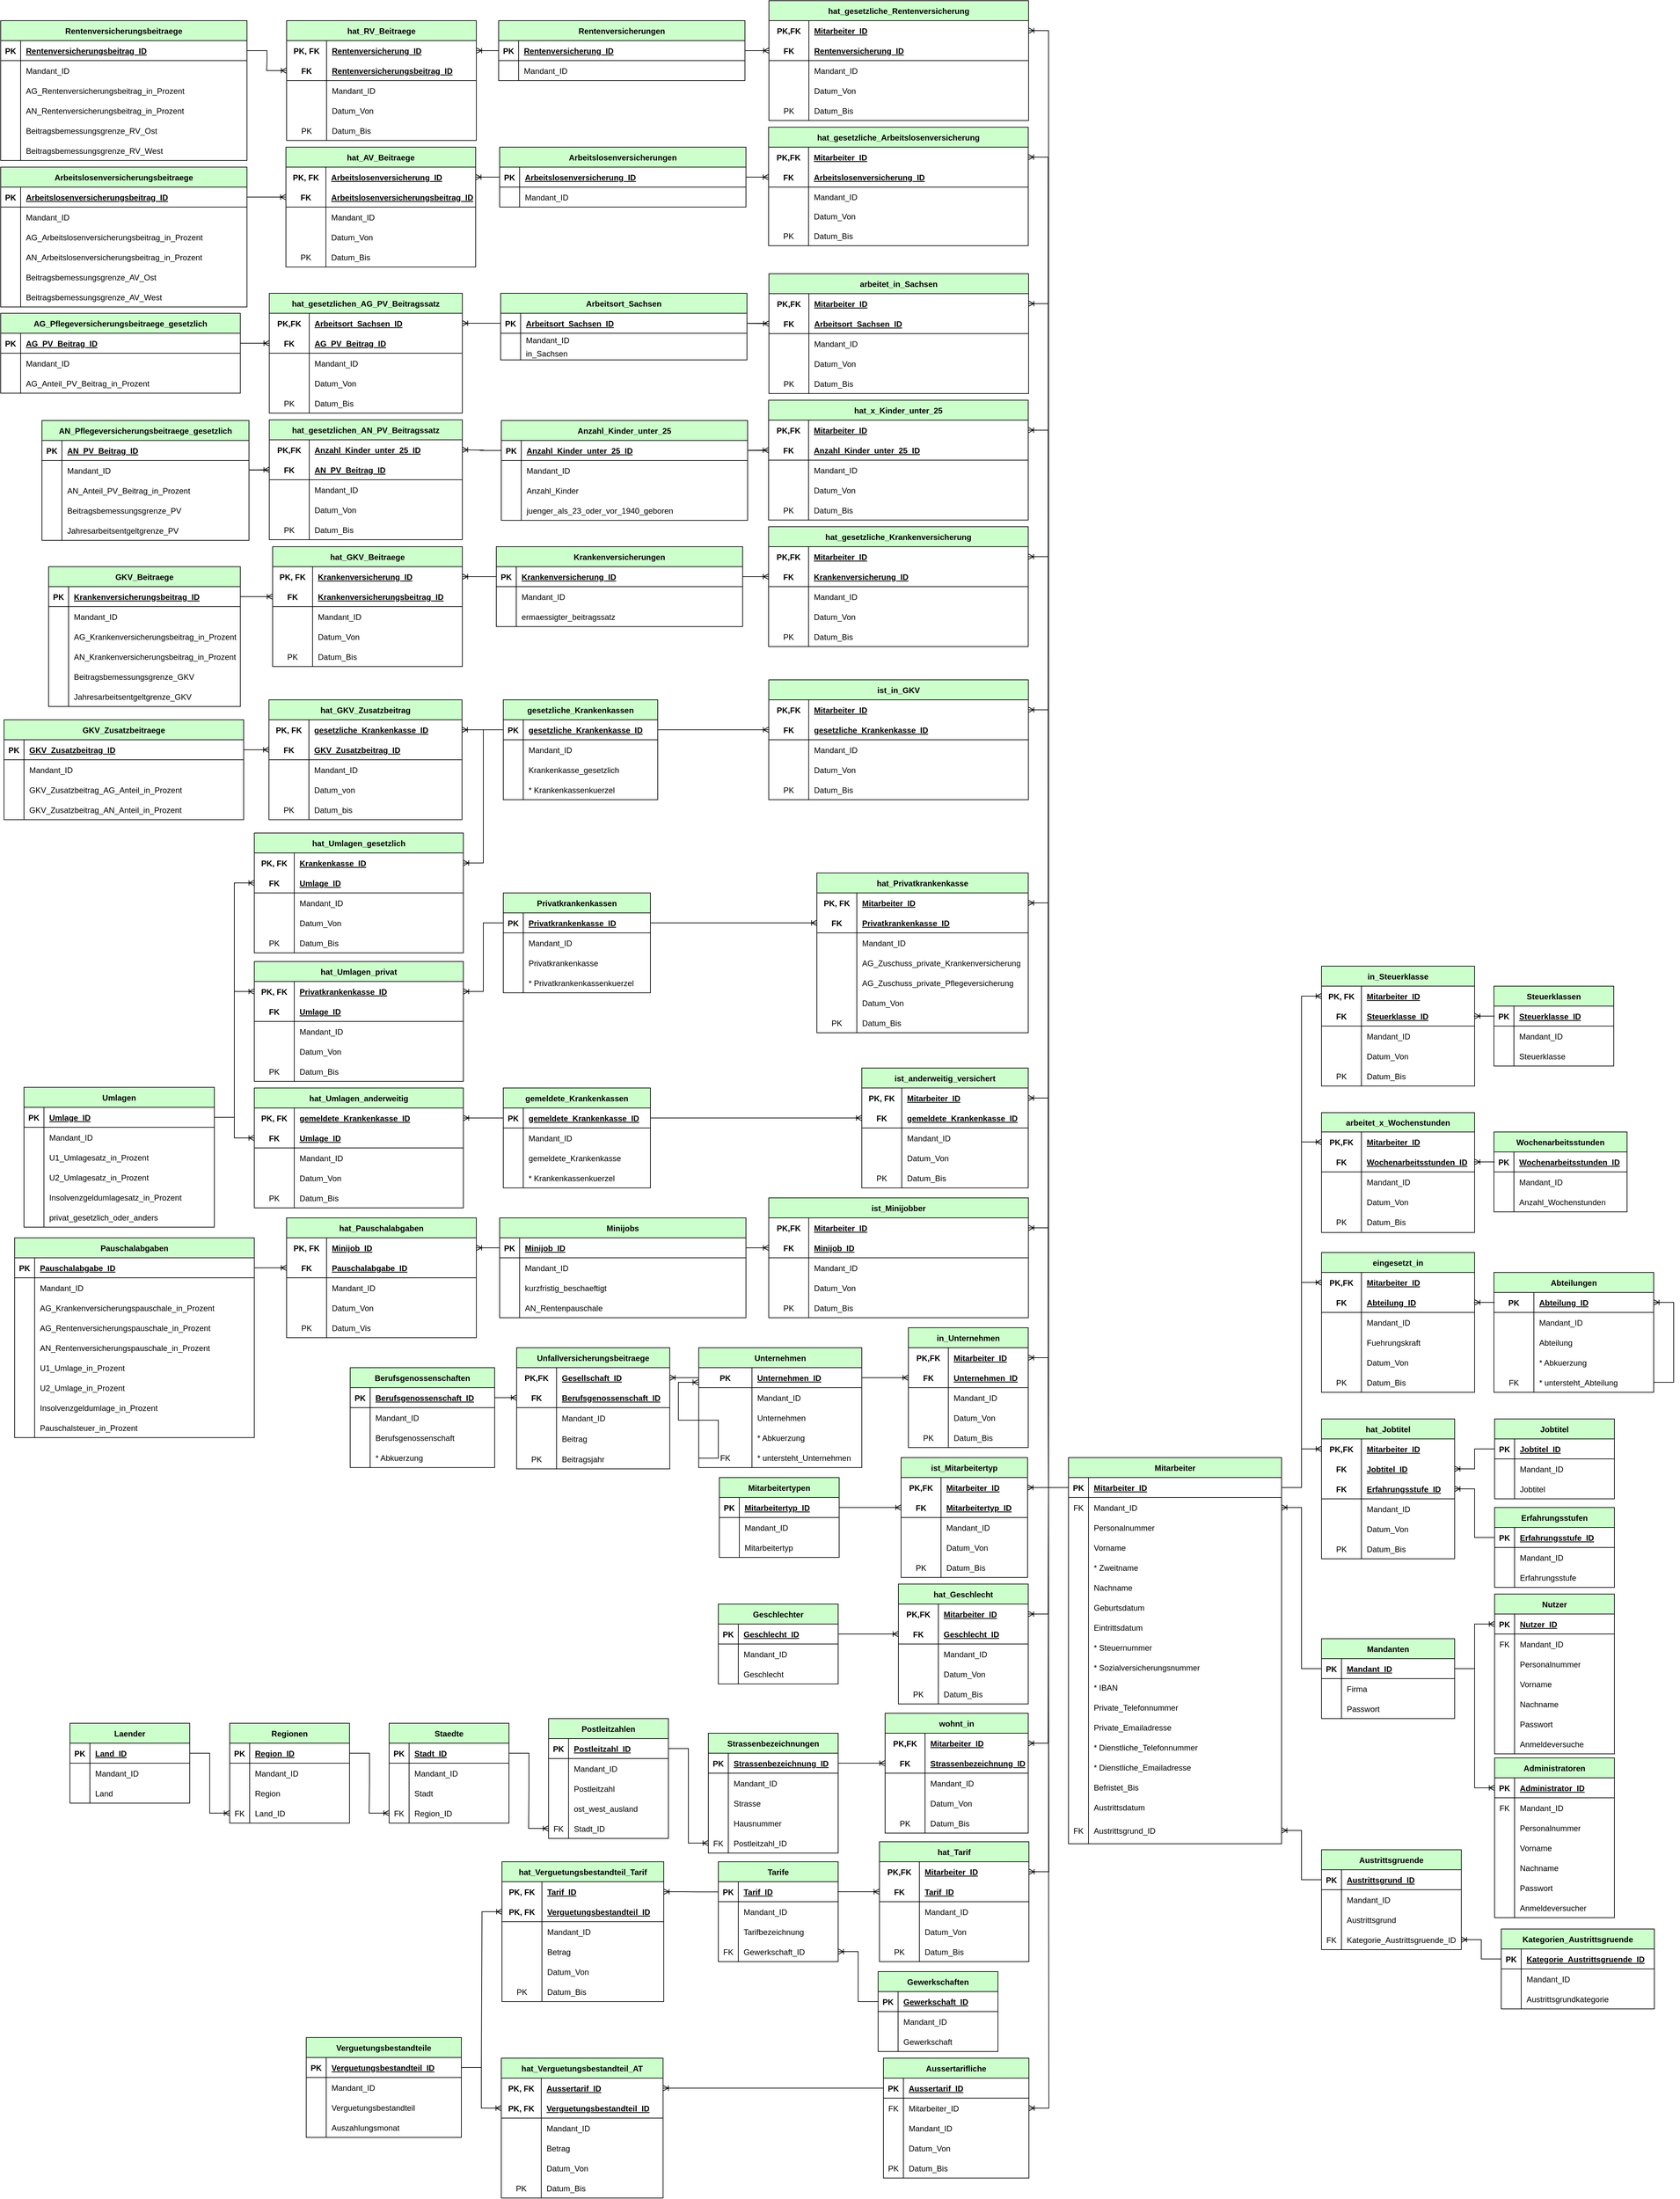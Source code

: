 <mxfile version="20.8.16" type="device"><diagram id="R2lEEEUBdFMjLlhIrx00" name="Page-1"><mxGraphModel dx="1262" dy="3000" grid="0" gridSize="10" guides="1" tooltips="1" connect="1" arrows="1" fold="1" page="0" pageScale="1" pageWidth="850" pageHeight="1100" math="0" shadow="0" extFonts="Permanent Marker^https://fonts.googleapis.com/css?family=Permanent+Marker"><root><mxCell id="0"/><mxCell id="1" parent="0"/><mxCell id="v--I8wGNL0Mh5NBxIF_N-14" value="Strassenbezeichnungen" style="shape=table;startSize=30;container=1;collapsible=1;childLayout=tableLayout;fixedRows=1;rowLines=0;fontStyle=1;align=center;resizeLast=1;fillColor=#CCFFCC;" parent="1" vertex="1"><mxGeometry x="1088" y="402" width="195" height="180" as="geometry"/></mxCell><mxCell id="v--I8wGNL0Mh5NBxIF_N-15" value="" style="shape=tableRow;horizontal=0;startSize=0;swimlaneHead=0;swimlaneBody=0;fillColor=none;collapsible=0;dropTarget=0;points=[[0,0.5],[1,0.5]];portConstraint=eastwest;top=0;left=0;right=0;bottom=1;" parent="v--I8wGNL0Mh5NBxIF_N-14" vertex="1"><mxGeometry y="30" width="195" height="30" as="geometry"/></mxCell><mxCell id="v--I8wGNL0Mh5NBxIF_N-16" value="PK" style="shape=partialRectangle;connectable=0;fillColor=none;top=0;left=0;bottom=0;right=0;fontStyle=1;overflow=hidden;" parent="v--I8wGNL0Mh5NBxIF_N-15" vertex="1"><mxGeometry width="30" height="30" as="geometry"><mxRectangle width="30" height="30" as="alternateBounds"/></mxGeometry></mxCell><mxCell id="v--I8wGNL0Mh5NBxIF_N-17" value="Strassenbezeichnung_ID" style="shape=partialRectangle;connectable=0;fillColor=none;top=0;left=0;bottom=0;right=0;align=left;spacingLeft=6;fontStyle=5;overflow=hidden;" parent="v--I8wGNL0Mh5NBxIF_N-15" vertex="1"><mxGeometry x="30" width="165" height="30" as="geometry"><mxRectangle width="165" height="30" as="alternateBounds"/></mxGeometry></mxCell><mxCell id="v--I8wGNL0Mh5NBxIF_N-18" value="" style="shape=tableRow;horizontal=0;startSize=0;swimlaneHead=0;swimlaneBody=0;fillColor=none;collapsible=0;dropTarget=0;points=[[0,0.5],[1,0.5]];portConstraint=eastwest;top=0;left=0;right=0;bottom=0;" parent="v--I8wGNL0Mh5NBxIF_N-14" vertex="1"><mxGeometry y="60" width="195" height="30" as="geometry"/></mxCell><mxCell id="v--I8wGNL0Mh5NBxIF_N-19" value="" style="shape=partialRectangle;connectable=0;fillColor=none;top=0;left=0;bottom=0;right=0;editable=1;overflow=hidden;" parent="v--I8wGNL0Mh5NBxIF_N-18" vertex="1"><mxGeometry width="30" height="30" as="geometry"><mxRectangle width="30" height="30" as="alternateBounds"/></mxGeometry></mxCell><mxCell id="v--I8wGNL0Mh5NBxIF_N-20" value="Mandant_ID" style="shape=partialRectangle;connectable=0;fillColor=none;top=0;left=0;bottom=0;right=0;align=left;spacingLeft=6;overflow=hidden;" parent="v--I8wGNL0Mh5NBxIF_N-18" vertex="1"><mxGeometry x="30" width="165" height="30" as="geometry"><mxRectangle width="165" height="30" as="alternateBounds"/></mxGeometry></mxCell><mxCell id="7zycFY8uIUBZK2BBThwz-54" value="" style="shape=tableRow;horizontal=0;startSize=0;swimlaneHead=0;swimlaneBody=0;fillColor=none;collapsible=0;dropTarget=0;points=[[0,0.5],[1,0.5]];portConstraint=eastwest;top=0;left=0;right=0;bottom=0;" parent="v--I8wGNL0Mh5NBxIF_N-14" vertex="1"><mxGeometry y="90" width="195" height="30" as="geometry"/></mxCell><mxCell id="7zycFY8uIUBZK2BBThwz-55" value="" style="shape=partialRectangle;connectable=0;fillColor=none;top=0;left=0;bottom=0;right=0;editable=1;overflow=hidden;" parent="7zycFY8uIUBZK2BBThwz-54" vertex="1"><mxGeometry width="30" height="30" as="geometry"><mxRectangle width="30" height="30" as="alternateBounds"/></mxGeometry></mxCell><mxCell id="7zycFY8uIUBZK2BBThwz-56" value="Strasse" style="shape=partialRectangle;connectable=0;fillColor=none;top=0;left=0;bottom=0;right=0;align=left;spacingLeft=6;overflow=hidden;" parent="7zycFY8uIUBZK2BBThwz-54" vertex="1"><mxGeometry x="30" width="165" height="30" as="geometry"><mxRectangle width="165" height="30" as="alternateBounds"/></mxGeometry></mxCell><mxCell id="v--I8wGNL0Mh5NBxIF_N-21" value="" style="shape=tableRow;horizontal=0;startSize=0;swimlaneHead=0;swimlaneBody=0;fillColor=none;collapsible=0;dropTarget=0;points=[[0,0.5],[1,0.5]];portConstraint=eastwest;top=0;left=0;right=0;bottom=0;" parent="v--I8wGNL0Mh5NBxIF_N-14" vertex="1"><mxGeometry y="120" width="195" height="30" as="geometry"/></mxCell><mxCell id="v--I8wGNL0Mh5NBxIF_N-22" value="" style="shape=partialRectangle;connectable=0;fillColor=none;top=0;left=0;bottom=0;right=0;editable=1;overflow=hidden;" parent="v--I8wGNL0Mh5NBxIF_N-21" vertex="1"><mxGeometry width="30" height="30" as="geometry"><mxRectangle width="30" height="30" as="alternateBounds"/></mxGeometry></mxCell><mxCell id="v--I8wGNL0Mh5NBxIF_N-23" value="Hausnummer" style="shape=partialRectangle;connectable=0;fillColor=none;top=0;left=0;bottom=0;right=0;align=left;spacingLeft=6;overflow=hidden;" parent="v--I8wGNL0Mh5NBxIF_N-21" vertex="1"><mxGeometry x="30" width="165" height="30" as="geometry"><mxRectangle width="165" height="30" as="alternateBounds"/></mxGeometry></mxCell><mxCell id="v--I8wGNL0Mh5NBxIF_N-24" value="" style="shape=tableRow;horizontal=0;startSize=0;swimlaneHead=0;swimlaneBody=0;fillColor=none;collapsible=0;dropTarget=0;points=[[0,0.5],[1,0.5]];portConstraint=eastwest;top=0;left=0;right=0;bottom=0;" parent="v--I8wGNL0Mh5NBxIF_N-14" vertex="1"><mxGeometry y="150" width="195" height="30" as="geometry"/></mxCell><mxCell id="v--I8wGNL0Mh5NBxIF_N-25" value="FK" style="shape=partialRectangle;connectable=0;fillColor=none;top=0;left=0;bottom=0;right=0;editable=1;overflow=hidden;" parent="v--I8wGNL0Mh5NBxIF_N-24" vertex="1"><mxGeometry width="30" height="30" as="geometry"><mxRectangle width="30" height="30" as="alternateBounds"/></mxGeometry></mxCell><mxCell id="v--I8wGNL0Mh5NBxIF_N-26" value="Postleitzahl_ID" style="shape=partialRectangle;connectable=0;fillColor=none;top=0;left=0;bottom=0;right=0;align=left;spacingLeft=6;overflow=hidden;" parent="v--I8wGNL0Mh5NBxIF_N-24" vertex="1"><mxGeometry x="30" width="165" height="30" as="geometry"><mxRectangle width="165" height="30" as="alternateBounds"/></mxGeometry></mxCell><mxCell id="v--I8wGNL0Mh5NBxIF_N-42" value="" style="edgeStyle=entityRelationEdgeStyle;fontSize=12;html=1;endArrow=ERoneToMany;rounded=0;entryX=0;entryY=0.5;entryDx=0;entryDy=0;exitX=1;exitY=0.5;exitDx=0;exitDy=0;" parent="1" source="KDXo3LCD4Z7C74OtoR04-8" target="v--I8wGNL0Mh5NBxIF_N-24" edge="1"><mxGeometry width="100" height="100" relative="1" as="geometry"><mxPoint x="1108" y="139" as="sourcePoint"/><mxPoint x="1238" y="449" as="targetPoint"/></mxGeometry></mxCell><mxCell id="v--I8wGNL0Mh5NBxIF_N-43" value="Staedte" style="shape=table;startSize=30;container=1;collapsible=1;childLayout=tableLayout;fixedRows=1;rowLines=0;fontStyle=1;align=center;resizeLast=1;fillColor=#CCFFCC;" parent="1" vertex="1"><mxGeometry x="608.5" y="387" width="180" height="150" as="geometry"/></mxCell><mxCell id="v--I8wGNL0Mh5NBxIF_N-44" value="" style="shape=tableRow;horizontal=0;startSize=0;swimlaneHead=0;swimlaneBody=0;fillColor=none;collapsible=0;dropTarget=0;points=[[0,0.5],[1,0.5]];portConstraint=eastwest;top=0;left=0;right=0;bottom=1;" parent="v--I8wGNL0Mh5NBxIF_N-43" vertex="1"><mxGeometry y="30" width="180" height="30" as="geometry"/></mxCell><mxCell id="v--I8wGNL0Mh5NBxIF_N-45" value="PK" style="shape=partialRectangle;connectable=0;fillColor=none;top=0;left=0;bottom=0;right=0;fontStyle=1;overflow=hidden;" parent="v--I8wGNL0Mh5NBxIF_N-44" vertex="1"><mxGeometry width="30" height="30" as="geometry"><mxRectangle width="30" height="30" as="alternateBounds"/></mxGeometry></mxCell><mxCell id="v--I8wGNL0Mh5NBxIF_N-46" value="Stadt_ID" style="shape=partialRectangle;connectable=0;fillColor=none;top=0;left=0;bottom=0;right=0;align=left;spacingLeft=6;fontStyle=5;overflow=hidden;" parent="v--I8wGNL0Mh5NBxIF_N-44" vertex="1"><mxGeometry x="30" width="150" height="30" as="geometry"><mxRectangle width="150" height="30" as="alternateBounds"/></mxGeometry></mxCell><mxCell id="v--I8wGNL0Mh5NBxIF_N-47" value="" style="shape=tableRow;horizontal=0;startSize=0;swimlaneHead=0;swimlaneBody=0;fillColor=none;collapsible=0;dropTarget=0;points=[[0,0.5],[1,0.5]];portConstraint=eastwest;top=0;left=0;right=0;bottom=0;" parent="v--I8wGNL0Mh5NBxIF_N-43" vertex="1"><mxGeometry y="60" width="180" height="30" as="geometry"/></mxCell><mxCell id="v--I8wGNL0Mh5NBxIF_N-48" value="" style="shape=partialRectangle;connectable=0;fillColor=none;top=0;left=0;bottom=0;right=0;editable=1;overflow=hidden;" parent="v--I8wGNL0Mh5NBxIF_N-47" vertex="1"><mxGeometry width="30" height="30" as="geometry"><mxRectangle width="30" height="30" as="alternateBounds"/></mxGeometry></mxCell><mxCell id="v--I8wGNL0Mh5NBxIF_N-49" value="Mandant_ID" style="shape=partialRectangle;connectable=0;fillColor=none;top=0;left=0;bottom=0;right=0;align=left;spacingLeft=6;overflow=hidden;" parent="v--I8wGNL0Mh5NBxIF_N-47" vertex="1"><mxGeometry x="30" width="150" height="30" as="geometry"><mxRectangle width="150" height="30" as="alternateBounds"/></mxGeometry></mxCell><mxCell id="7zycFY8uIUBZK2BBThwz-48" value="" style="shape=tableRow;horizontal=0;startSize=0;swimlaneHead=0;swimlaneBody=0;fillColor=none;collapsible=0;dropTarget=0;points=[[0,0.5],[1,0.5]];portConstraint=eastwest;top=0;left=0;right=0;bottom=0;" parent="v--I8wGNL0Mh5NBxIF_N-43" vertex="1"><mxGeometry y="90" width="180" height="30" as="geometry"/></mxCell><mxCell id="7zycFY8uIUBZK2BBThwz-49" value="" style="shape=partialRectangle;connectable=0;fillColor=none;top=0;left=0;bottom=0;right=0;editable=1;overflow=hidden;" parent="7zycFY8uIUBZK2BBThwz-48" vertex="1"><mxGeometry width="30" height="30" as="geometry"><mxRectangle width="30" height="30" as="alternateBounds"/></mxGeometry></mxCell><mxCell id="7zycFY8uIUBZK2BBThwz-50" value="Stadt" style="shape=partialRectangle;connectable=0;fillColor=none;top=0;left=0;bottom=0;right=0;align=left;spacingLeft=6;overflow=hidden;" parent="7zycFY8uIUBZK2BBThwz-48" vertex="1"><mxGeometry x="30" width="150" height="30" as="geometry"><mxRectangle width="150" height="30" as="alternateBounds"/></mxGeometry></mxCell><mxCell id="v--I8wGNL0Mh5NBxIF_N-53" value="" style="shape=tableRow;horizontal=0;startSize=0;swimlaneHead=0;swimlaneBody=0;fillColor=none;collapsible=0;dropTarget=0;points=[[0,0.5],[1,0.5]];portConstraint=eastwest;top=0;left=0;right=0;bottom=0;" parent="v--I8wGNL0Mh5NBxIF_N-43" vertex="1"><mxGeometry y="120" width="180" height="30" as="geometry"/></mxCell><mxCell id="v--I8wGNL0Mh5NBxIF_N-54" value="FK" style="shape=partialRectangle;connectable=0;fillColor=none;top=0;left=0;bottom=0;right=0;editable=1;overflow=hidden;" parent="v--I8wGNL0Mh5NBxIF_N-53" vertex="1"><mxGeometry width="30" height="30" as="geometry"><mxRectangle width="30" height="30" as="alternateBounds"/></mxGeometry></mxCell><mxCell id="v--I8wGNL0Mh5NBxIF_N-55" value="Region_ID" style="shape=partialRectangle;connectable=0;fillColor=none;top=0;left=0;bottom=0;right=0;align=left;spacingLeft=6;overflow=hidden;" parent="v--I8wGNL0Mh5NBxIF_N-53" vertex="1"><mxGeometry x="30" width="150" height="30" as="geometry"><mxRectangle width="150" height="30" as="alternateBounds"/></mxGeometry></mxCell><mxCell id="v--I8wGNL0Mh5NBxIF_N-56" value="" style="edgeStyle=entityRelationEdgeStyle;fontSize=12;html=1;endArrow=ERoneToMany;rounded=0;exitX=1;exitY=0.5;exitDx=0;exitDy=0;entryX=0;entryY=0.5;entryDx=0;entryDy=0;" parent="1" source="v--I8wGNL0Mh5NBxIF_N-44" target="KDXo3LCD4Z7C74OtoR04-17" edge="1"><mxGeometry width="100" height="100" relative="1" as="geometry"><mxPoint x="907" y="419" as="sourcePoint"/><mxPoint x="867" y="244" as="targetPoint"/></mxGeometry></mxCell><mxCell id="v--I8wGNL0Mh5NBxIF_N-70" value="" style="edgeStyle=entityRelationEdgeStyle;fontSize=12;html=1;endArrow=ERoneToMany;rounded=0;exitX=1;exitY=0.5;exitDx=0;exitDy=0;entryX=0;entryY=0.5;entryDx=0;entryDy=0;" parent="1" source="v--I8wGNL0Mh5NBxIF_N-72" target="_SRQhnurY7QAs3Zw6q01-17" edge="1"><mxGeometry width="100" height="100" relative="1" as="geometry"><mxPoint x="567" y="1004" as="sourcePoint"/><mxPoint x="667" y="429" as="targetPoint"/></mxGeometry></mxCell><mxCell id="v--I8wGNL0Mh5NBxIF_N-71" value="Laender" style="shape=table;startSize=30;container=1;collapsible=1;childLayout=tableLayout;fixedRows=1;rowLines=0;fontStyle=1;align=center;resizeLast=1;fillColor=#CCFFCC;" parent="1" vertex="1"><mxGeometry x="129" y="387" width="180" height="120" as="geometry"/></mxCell><mxCell id="v--I8wGNL0Mh5NBxIF_N-72" value="" style="shape=tableRow;horizontal=0;startSize=0;swimlaneHead=0;swimlaneBody=0;fillColor=none;collapsible=0;dropTarget=0;points=[[0,0.5],[1,0.5]];portConstraint=eastwest;top=0;left=0;right=0;bottom=1;" parent="v--I8wGNL0Mh5NBxIF_N-71" vertex="1"><mxGeometry y="30" width="180" height="30" as="geometry"/></mxCell><mxCell id="v--I8wGNL0Mh5NBxIF_N-73" value="PK" style="shape=partialRectangle;connectable=0;fillColor=none;top=0;left=0;bottom=0;right=0;fontStyle=1;overflow=hidden;" parent="v--I8wGNL0Mh5NBxIF_N-72" vertex="1"><mxGeometry width="30" height="30" as="geometry"><mxRectangle width="30" height="30" as="alternateBounds"/></mxGeometry></mxCell><mxCell id="v--I8wGNL0Mh5NBxIF_N-74" value="Land_ID" style="shape=partialRectangle;connectable=0;fillColor=none;top=0;left=0;bottom=0;right=0;align=left;spacingLeft=6;fontStyle=5;overflow=hidden;" parent="v--I8wGNL0Mh5NBxIF_N-72" vertex="1"><mxGeometry x="30" width="150" height="30" as="geometry"><mxRectangle width="150" height="30" as="alternateBounds"/></mxGeometry></mxCell><mxCell id="_SRQhnurY7QAs3Zw6q01-21" value="" style="shape=tableRow;horizontal=0;startSize=0;swimlaneHead=0;swimlaneBody=0;fillColor=none;collapsible=0;dropTarget=0;points=[[0,0.5],[1,0.5]];portConstraint=eastwest;top=0;left=0;right=0;bottom=0;" parent="v--I8wGNL0Mh5NBxIF_N-71" vertex="1"><mxGeometry y="60" width="180" height="30" as="geometry"/></mxCell><mxCell id="_SRQhnurY7QAs3Zw6q01-22" value="" style="shape=partialRectangle;connectable=0;fillColor=none;top=0;left=0;bottom=0;right=0;editable=1;overflow=hidden;" parent="_SRQhnurY7QAs3Zw6q01-21" vertex="1"><mxGeometry width="30" height="30" as="geometry"><mxRectangle width="30" height="30" as="alternateBounds"/></mxGeometry></mxCell><mxCell id="_SRQhnurY7QAs3Zw6q01-23" value="Mandant_ID" style="shape=partialRectangle;connectable=0;fillColor=none;top=0;left=0;bottom=0;right=0;align=left;spacingLeft=6;overflow=hidden;" parent="_SRQhnurY7QAs3Zw6q01-21" vertex="1"><mxGeometry x="30" width="150" height="30" as="geometry"><mxRectangle width="150" height="30" as="alternateBounds"/></mxGeometry></mxCell><mxCell id="7zycFY8uIUBZK2BBThwz-45" value="" style="shape=tableRow;horizontal=0;startSize=0;swimlaneHead=0;swimlaneBody=0;fillColor=none;collapsible=0;dropTarget=0;points=[[0,0.5],[1,0.5]];portConstraint=eastwest;top=0;left=0;right=0;bottom=0;" parent="v--I8wGNL0Mh5NBxIF_N-71" vertex="1"><mxGeometry y="90" width="180" height="30" as="geometry"/></mxCell><mxCell id="7zycFY8uIUBZK2BBThwz-46" value="" style="shape=partialRectangle;connectable=0;fillColor=none;top=0;left=0;bottom=0;right=0;editable=1;overflow=hidden;" parent="7zycFY8uIUBZK2BBThwz-45" vertex="1"><mxGeometry width="30" height="30" as="geometry"><mxRectangle width="30" height="30" as="alternateBounds"/></mxGeometry></mxCell><mxCell id="7zycFY8uIUBZK2BBThwz-47" value="Land" style="shape=partialRectangle;connectable=0;fillColor=none;top=0;left=0;bottom=0;right=0;align=left;spacingLeft=6;overflow=hidden;" parent="7zycFY8uIUBZK2BBThwz-45" vertex="1"><mxGeometry x="30" width="150" height="30" as="geometry"><mxRectangle width="150" height="30" as="alternateBounds"/></mxGeometry></mxCell><mxCell id="v--I8wGNL0Mh5NBxIF_N-288" value="Abteilungen" style="shape=table;startSize=30;container=1;collapsible=1;childLayout=tableLayout;fixedRows=1;rowLines=0;fontStyle=1;align=center;resizeLast=1;fillColor=#CCFFCC;" parent="1" vertex="1"><mxGeometry x="2268" y="-290" width="240" height="180" as="geometry"/></mxCell><mxCell id="v--I8wGNL0Mh5NBxIF_N-289" value="" style="shape=tableRow;horizontal=0;startSize=0;swimlaneHead=0;swimlaneBody=0;fillColor=none;collapsible=0;dropTarget=0;points=[[0,0.5],[1,0.5]];portConstraint=eastwest;top=0;left=0;right=0;bottom=1;" parent="v--I8wGNL0Mh5NBxIF_N-288" vertex="1"><mxGeometry y="30" width="240" height="30" as="geometry"/></mxCell><mxCell id="v--I8wGNL0Mh5NBxIF_N-290" value="PK" style="shape=partialRectangle;connectable=0;fillColor=none;top=0;left=0;bottom=0;right=0;fontStyle=1;overflow=hidden;" parent="v--I8wGNL0Mh5NBxIF_N-289" vertex="1"><mxGeometry width="60" height="30" as="geometry"><mxRectangle width="60" height="30" as="alternateBounds"/></mxGeometry></mxCell><mxCell id="v--I8wGNL0Mh5NBxIF_N-291" value="Abteilung_ID" style="shape=partialRectangle;connectable=0;fillColor=none;top=0;left=0;bottom=0;right=0;align=left;spacingLeft=6;fontStyle=5;overflow=hidden;" parent="v--I8wGNL0Mh5NBxIF_N-289" vertex="1"><mxGeometry x="60" width="180" height="30" as="geometry"><mxRectangle width="180" height="30" as="alternateBounds"/></mxGeometry></mxCell><mxCell id="7zycFY8uIUBZK2BBThwz-97" value="" style="shape=tableRow;horizontal=0;startSize=0;swimlaneHead=0;swimlaneBody=0;fillColor=none;collapsible=0;dropTarget=0;points=[[0,0.5],[1,0.5]];portConstraint=eastwest;top=0;left=0;right=0;bottom=0;" parent="v--I8wGNL0Mh5NBxIF_N-288" vertex="1"><mxGeometry y="60" width="240" height="30" as="geometry"/></mxCell><mxCell id="7zycFY8uIUBZK2BBThwz-98" value="" style="shape=partialRectangle;connectable=0;fillColor=none;top=0;left=0;bottom=0;right=0;editable=1;overflow=hidden;" parent="7zycFY8uIUBZK2BBThwz-97" vertex="1"><mxGeometry width="60" height="30" as="geometry"><mxRectangle width="60" height="30" as="alternateBounds"/></mxGeometry></mxCell><mxCell id="7zycFY8uIUBZK2BBThwz-99" value="Mandant_ID" style="shape=partialRectangle;connectable=0;fillColor=none;top=0;left=0;bottom=0;right=0;align=left;spacingLeft=6;overflow=hidden;" parent="7zycFY8uIUBZK2BBThwz-97" vertex="1"><mxGeometry x="60" width="180" height="30" as="geometry"><mxRectangle width="180" height="30" as="alternateBounds"/></mxGeometry></mxCell><mxCell id="_SRQhnurY7QAs3Zw6q01-24" value="" style="shape=tableRow;horizontal=0;startSize=0;swimlaneHead=0;swimlaneBody=0;fillColor=none;collapsible=0;dropTarget=0;points=[[0,0.5],[1,0.5]];portConstraint=eastwest;top=0;left=0;right=0;bottom=0;" parent="v--I8wGNL0Mh5NBxIF_N-288" vertex="1"><mxGeometry y="90" width="240" height="30" as="geometry"/></mxCell><mxCell id="_SRQhnurY7QAs3Zw6q01-25" value="" style="shape=partialRectangle;connectable=0;fillColor=none;top=0;left=0;bottom=0;right=0;editable=1;overflow=hidden;" parent="_SRQhnurY7QAs3Zw6q01-24" vertex="1"><mxGeometry width="60" height="30" as="geometry"><mxRectangle width="60" height="30" as="alternateBounds"/></mxGeometry></mxCell><mxCell id="_SRQhnurY7QAs3Zw6q01-26" value="Abteilung" style="shape=partialRectangle;connectable=0;fillColor=none;top=0;left=0;bottom=0;right=0;align=left;spacingLeft=6;overflow=hidden;" parent="_SRQhnurY7QAs3Zw6q01-24" vertex="1"><mxGeometry x="60" width="180" height="30" as="geometry"><mxRectangle width="180" height="30" as="alternateBounds"/></mxGeometry></mxCell><mxCell id="v--I8wGNL0Mh5NBxIF_N-292" value="" style="shape=tableRow;horizontal=0;startSize=0;swimlaneHead=0;swimlaneBody=0;fillColor=none;collapsible=0;dropTarget=0;points=[[0,0.5],[1,0.5]];portConstraint=eastwest;top=0;left=0;right=0;bottom=0;" parent="v--I8wGNL0Mh5NBxIF_N-288" vertex="1"><mxGeometry y="120" width="240" height="30" as="geometry"/></mxCell><mxCell id="v--I8wGNL0Mh5NBxIF_N-293" value="" style="shape=partialRectangle;connectable=0;fillColor=none;top=0;left=0;bottom=0;right=0;editable=1;overflow=hidden;" parent="v--I8wGNL0Mh5NBxIF_N-292" vertex="1"><mxGeometry width="60" height="30" as="geometry"><mxRectangle width="60" height="30" as="alternateBounds"/></mxGeometry></mxCell><mxCell id="v--I8wGNL0Mh5NBxIF_N-294" value="* Abkuerzung" style="shape=partialRectangle;connectable=0;fillColor=none;top=0;left=0;bottom=0;right=0;align=left;spacingLeft=6;overflow=hidden;" parent="v--I8wGNL0Mh5NBxIF_N-292" vertex="1"><mxGeometry x="60" width="180" height="30" as="geometry"><mxRectangle width="180" height="30" as="alternateBounds"/></mxGeometry></mxCell><mxCell id="v--I8wGNL0Mh5NBxIF_N-298" value="" style="shape=tableRow;horizontal=0;startSize=0;swimlaneHead=0;swimlaneBody=0;fillColor=none;collapsible=0;dropTarget=0;points=[[0,0.5],[1,0.5]];portConstraint=eastwest;top=0;left=0;right=0;bottom=0;" parent="v--I8wGNL0Mh5NBxIF_N-288" vertex="1"><mxGeometry y="150" width="240" height="30" as="geometry"/></mxCell><mxCell id="v--I8wGNL0Mh5NBxIF_N-299" value="FK" style="shape=partialRectangle;connectable=0;fillColor=none;top=0;left=0;bottom=0;right=0;editable=1;overflow=hidden;" parent="v--I8wGNL0Mh5NBxIF_N-298" vertex="1"><mxGeometry width="60" height="30" as="geometry"><mxRectangle width="60" height="30" as="alternateBounds"/></mxGeometry></mxCell><mxCell id="v--I8wGNL0Mh5NBxIF_N-300" value="* untersteht_Abteilung" style="shape=partialRectangle;connectable=0;fillColor=none;top=0;left=0;bottom=0;right=0;align=left;spacingLeft=6;overflow=hidden;" parent="v--I8wGNL0Mh5NBxIF_N-298" vertex="1"><mxGeometry x="60" width="180" height="30" as="geometry"><mxRectangle width="180" height="30" as="alternateBounds"/></mxGeometry></mxCell><mxCell id="v--I8wGNL0Mh5NBxIF_N-302" value="" style="edgeStyle=entityRelationEdgeStyle;fontSize=12;html=1;endArrow=ERoneToMany;rounded=0;exitX=1;exitY=0.5;exitDx=0;exitDy=0;entryX=1;entryY=0.5;entryDx=0;entryDy=0;" parent="v--I8wGNL0Mh5NBxIF_N-288" source="v--I8wGNL0Mh5NBxIF_N-298" target="v--I8wGNL0Mh5NBxIF_N-289" edge="1"><mxGeometry width="100" height="100" relative="1" as="geometry"><mxPoint x="550" y="40" as="sourcePoint"/><mxPoint x="360" y="120" as="targetPoint"/></mxGeometry></mxCell><mxCell id="v--I8wGNL0Mh5NBxIF_N-317" value="eingesetzt_in" style="shape=table;startSize=30;container=1;collapsible=1;childLayout=tableLayout;fixedRows=1;rowLines=0;fontStyle=1;align=center;resizeLast=1;fillColor=#CCFFCC;" parent="1" vertex="1"><mxGeometry x="2009" y="-320" width="230" height="210" as="geometry"/></mxCell><mxCell id="v--I8wGNL0Mh5NBxIF_N-318" value="" style="shape=tableRow;horizontal=0;startSize=0;swimlaneHead=0;swimlaneBody=0;fillColor=none;collapsible=0;dropTarget=0;points=[[0,0.5],[1,0.5]];portConstraint=eastwest;top=0;left=0;right=0;bottom=0;" parent="v--I8wGNL0Mh5NBxIF_N-317" vertex="1"><mxGeometry y="30" width="230" height="30" as="geometry"/></mxCell><mxCell id="v--I8wGNL0Mh5NBxIF_N-319" value="PK,FK" style="shape=partialRectangle;connectable=0;fillColor=none;top=0;left=0;bottom=0;right=0;fontStyle=1;overflow=hidden;" parent="v--I8wGNL0Mh5NBxIF_N-318" vertex="1"><mxGeometry width="60" height="30" as="geometry"><mxRectangle width="60" height="30" as="alternateBounds"/></mxGeometry></mxCell><mxCell id="v--I8wGNL0Mh5NBxIF_N-320" value="Mitarbeiter_ID" style="shape=partialRectangle;connectable=0;fillColor=none;top=0;left=0;bottom=0;right=0;align=left;spacingLeft=6;fontStyle=5;overflow=hidden;" parent="v--I8wGNL0Mh5NBxIF_N-318" vertex="1"><mxGeometry x="60" width="170" height="30" as="geometry"><mxRectangle width="170" height="30" as="alternateBounds"/></mxGeometry></mxCell><mxCell id="v--I8wGNL0Mh5NBxIF_N-321" value="" style="shape=tableRow;horizontal=0;startSize=0;swimlaneHead=0;swimlaneBody=0;fillColor=none;collapsible=0;dropTarget=0;points=[[0,0.5],[1,0.5]];portConstraint=eastwest;top=0;left=0;right=0;bottom=1;" parent="v--I8wGNL0Mh5NBxIF_N-317" vertex="1"><mxGeometry y="60" width="230" height="30" as="geometry"/></mxCell><mxCell id="v--I8wGNL0Mh5NBxIF_N-322" value="FK" style="shape=partialRectangle;connectable=0;fillColor=none;top=0;left=0;bottom=0;right=0;fontStyle=1;overflow=hidden;" parent="v--I8wGNL0Mh5NBxIF_N-321" vertex="1"><mxGeometry width="60" height="30" as="geometry"><mxRectangle width="60" height="30" as="alternateBounds"/></mxGeometry></mxCell><mxCell id="v--I8wGNL0Mh5NBxIF_N-323" value="Abteilung_ID" style="shape=partialRectangle;connectable=0;fillColor=none;top=0;left=0;bottom=0;right=0;align=left;spacingLeft=6;fontStyle=5;overflow=hidden;" parent="v--I8wGNL0Mh5NBxIF_N-321" vertex="1"><mxGeometry x="60" width="170" height="30" as="geometry"><mxRectangle width="170" height="30" as="alternateBounds"/></mxGeometry></mxCell><mxCell id="v--I8wGNL0Mh5NBxIF_N-324" value="" style="shape=tableRow;horizontal=0;startSize=0;swimlaneHead=0;swimlaneBody=0;fillColor=none;collapsible=0;dropTarget=0;points=[[0,0.5],[1,0.5]];portConstraint=eastwest;top=0;left=0;right=0;bottom=0;" parent="v--I8wGNL0Mh5NBxIF_N-317" vertex="1"><mxGeometry y="90" width="230" height="30" as="geometry"/></mxCell><mxCell id="v--I8wGNL0Mh5NBxIF_N-325" value="" style="shape=partialRectangle;connectable=0;fillColor=none;top=0;left=0;bottom=0;right=0;editable=1;overflow=hidden;" parent="v--I8wGNL0Mh5NBxIF_N-324" vertex="1"><mxGeometry width="60" height="30" as="geometry"><mxRectangle width="60" height="30" as="alternateBounds"/></mxGeometry></mxCell><mxCell id="v--I8wGNL0Mh5NBxIF_N-326" value="Mandant_ID" style="shape=partialRectangle;connectable=0;fillColor=none;top=0;left=0;bottom=0;right=0;align=left;spacingLeft=6;overflow=hidden;" parent="v--I8wGNL0Mh5NBxIF_N-324" vertex="1"><mxGeometry x="60" width="170" height="30" as="geometry"><mxRectangle width="170" height="30" as="alternateBounds"/></mxGeometry></mxCell><mxCell id="7zycFY8uIUBZK2BBThwz-133" value="" style="shape=tableRow;horizontal=0;startSize=0;swimlaneHead=0;swimlaneBody=0;fillColor=none;collapsible=0;dropTarget=0;points=[[0,0.5],[1,0.5]];portConstraint=eastwest;top=0;left=0;right=0;bottom=0;" parent="v--I8wGNL0Mh5NBxIF_N-317" vertex="1"><mxGeometry y="120" width="230" height="30" as="geometry"/></mxCell><mxCell id="7zycFY8uIUBZK2BBThwz-134" value="" style="shape=partialRectangle;connectable=0;fillColor=none;top=0;left=0;bottom=0;right=0;editable=1;overflow=hidden;" parent="7zycFY8uIUBZK2BBThwz-133" vertex="1"><mxGeometry width="60" height="30" as="geometry"><mxRectangle width="60" height="30" as="alternateBounds"/></mxGeometry></mxCell><mxCell id="7zycFY8uIUBZK2BBThwz-135" value="Fuehrungskraft" style="shape=partialRectangle;connectable=0;fillColor=none;top=0;left=0;bottom=0;right=0;align=left;spacingLeft=6;overflow=hidden;" parent="7zycFY8uIUBZK2BBThwz-133" vertex="1"><mxGeometry x="60" width="170" height="30" as="geometry"><mxRectangle width="170" height="30" as="alternateBounds"/></mxGeometry></mxCell><mxCell id="D1qyW5hpr-rRiW3cL9gi-64" value="" style="shape=tableRow;horizontal=0;startSize=0;swimlaneHead=0;swimlaneBody=0;fillColor=none;collapsible=0;dropTarget=0;points=[[0,0.5],[1,0.5]];portConstraint=eastwest;top=0;left=0;right=0;bottom=0;" parent="v--I8wGNL0Mh5NBxIF_N-317" vertex="1"><mxGeometry y="150" width="230" height="30" as="geometry"/></mxCell><mxCell id="D1qyW5hpr-rRiW3cL9gi-65" value="" style="shape=partialRectangle;connectable=0;fillColor=none;top=0;left=0;bottom=0;right=0;editable=1;overflow=hidden;" parent="D1qyW5hpr-rRiW3cL9gi-64" vertex="1"><mxGeometry width="60" height="30" as="geometry"><mxRectangle width="60" height="30" as="alternateBounds"/></mxGeometry></mxCell><mxCell id="D1qyW5hpr-rRiW3cL9gi-66" value="Datum_Von" style="shape=partialRectangle;connectable=0;fillColor=none;top=0;left=0;bottom=0;right=0;align=left;spacingLeft=6;overflow=hidden;" parent="D1qyW5hpr-rRiW3cL9gi-64" vertex="1"><mxGeometry x="60" width="170" height="30" as="geometry"><mxRectangle width="170" height="30" as="alternateBounds"/></mxGeometry></mxCell><mxCell id="v--I8wGNL0Mh5NBxIF_N-327" value="" style="shape=tableRow;horizontal=0;startSize=0;swimlaneHead=0;swimlaneBody=0;fillColor=none;collapsible=0;dropTarget=0;points=[[0,0.5],[1,0.5]];portConstraint=eastwest;top=0;left=0;right=0;bottom=0;" parent="v--I8wGNL0Mh5NBxIF_N-317" vertex="1"><mxGeometry y="180" width="230" height="30" as="geometry"/></mxCell><mxCell id="v--I8wGNL0Mh5NBxIF_N-328" value="PK" style="shape=partialRectangle;connectable=0;fillColor=none;top=0;left=0;bottom=0;right=0;editable=1;overflow=hidden;" parent="v--I8wGNL0Mh5NBxIF_N-327" vertex="1"><mxGeometry width="60" height="30" as="geometry"><mxRectangle width="60" height="30" as="alternateBounds"/></mxGeometry></mxCell><mxCell id="v--I8wGNL0Mh5NBxIF_N-329" value="Datum_Bis" style="shape=partialRectangle;connectable=0;fillColor=none;top=0;left=0;bottom=0;right=0;align=left;spacingLeft=6;overflow=hidden;" parent="v--I8wGNL0Mh5NBxIF_N-327" vertex="1"><mxGeometry x="60" width="170" height="30" as="geometry"><mxRectangle width="170" height="30" as="alternateBounds"/></mxGeometry></mxCell><mxCell id="v--I8wGNL0Mh5NBxIF_N-331" value="" style="edgeStyle=entityRelationEdgeStyle;fontSize=12;html=1;endArrow=ERoneToMany;rounded=0;exitX=0;exitY=0.5;exitDx=0;exitDy=0;entryX=1;entryY=0.5;entryDx=0;entryDy=0;" parent="1" source="v--I8wGNL0Mh5NBxIF_N-289" target="v--I8wGNL0Mh5NBxIF_N-321" edge="1"><mxGeometry width="100" height="100" relative="1" as="geometry"><mxPoint x="1798" y="-260" as="sourcePoint"/><mxPoint x="1898" y="-360" as="targetPoint"/></mxGeometry></mxCell><mxCell id="v--I8wGNL0Mh5NBxIF_N-332" value="Jobtitel" style="shape=table;startSize=30;container=1;collapsible=1;childLayout=tableLayout;fixedRows=1;rowLines=0;fontStyle=1;align=center;resizeLast=1;fillColor=#CCFFCC;" parent="1" vertex="1"><mxGeometry x="2269" y="-70" width="180" height="120" as="geometry"/></mxCell><mxCell id="v--I8wGNL0Mh5NBxIF_N-333" value="" style="shape=tableRow;horizontal=0;startSize=0;swimlaneHead=0;swimlaneBody=0;fillColor=none;collapsible=0;dropTarget=0;points=[[0,0.5],[1,0.5]];portConstraint=eastwest;top=0;left=0;right=0;bottom=1;" parent="v--I8wGNL0Mh5NBxIF_N-332" vertex="1"><mxGeometry y="30" width="180" height="30" as="geometry"/></mxCell><mxCell id="v--I8wGNL0Mh5NBxIF_N-334" value="PK" style="shape=partialRectangle;connectable=0;fillColor=none;top=0;left=0;bottom=0;right=0;fontStyle=1;overflow=hidden;" parent="v--I8wGNL0Mh5NBxIF_N-333" vertex="1"><mxGeometry width="30" height="30" as="geometry"><mxRectangle width="30" height="30" as="alternateBounds"/></mxGeometry></mxCell><mxCell id="v--I8wGNL0Mh5NBxIF_N-335" value="Jobtitel_ID" style="shape=partialRectangle;connectable=0;fillColor=none;top=0;left=0;bottom=0;right=0;align=left;spacingLeft=6;fontStyle=5;overflow=hidden;" parent="v--I8wGNL0Mh5NBxIF_N-333" vertex="1"><mxGeometry x="30" width="150" height="30" as="geometry"><mxRectangle width="150" height="30" as="alternateBounds"/></mxGeometry></mxCell><mxCell id="v--I8wGNL0Mh5NBxIF_N-336" value="" style="shape=tableRow;horizontal=0;startSize=0;swimlaneHead=0;swimlaneBody=0;fillColor=none;collapsible=0;dropTarget=0;points=[[0,0.5],[1,0.5]];portConstraint=eastwest;top=0;left=0;right=0;bottom=0;" parent="v--I8wGNL0Mh5NBxIF_N-332" vertex="1"><mxGeometry y="60" width="180" height="30" as="geometry"/></mxCell><mxCell id="v--I8wGNL0Mh5NBxIF_N-337" value="" style="shape=partialRectangle;connectable=0;fillColor=none;top=0;left=0;bottom=0;right=0;editable=1;overflow=hidden;" parent="v--I8wGNL0Mh5NBxIF_N-336" vertex="1"><mxGeometry width="30" height="30" as="geometry"><mxRectangle width="30" height="30" as="alternateBounds"/></mxGeometry></mxCell><mxCell id="v--I8wGNL0Mh5NBxIF_N-338" value="Mandant_ID" style="shape=partialRectangle;connectable=0;fillColor=none;top=0;left=0;bottom=0;right=0;align=left;spacingLeft=6;overflow=hidden;" parent="v--I8wGNL0Mh5NBxIF_N-336" vertex="1"><mxGeometry x="30" width="150" height="30" as="geometry"><mxRectangle width="150" height="30" as="alternateBounds"/></mxGeometry></mxCell><mxCell id="7zycFY8uIUBZK2BBThwz-94" value="" style="shape=tableRow;horizontal=0;startSize=0;swimlaneHead=0;swimlaneBody=0;fillColor=none;collapsible=0;dropTarget=0;points=[[0,0.5],[1,0.5]];portConstraint=eastwest;top=0;left=0;right=0;bottom=0;" parent="v--I8wGNL0Mh5NBxIF_N-332" vertex="1"><mxGeometry y="90" width="180" height="30" as="geometry"/></mxCell><mxCell id="7zycFY8uIUBZK2BBThwz-95" value="" style="shape=partialRectangle;connectable=0;fillColor=none;top=0;left=0;bottom=0;right=0;editable=1;overflow=hidden;" parent="7zycFY8uIUBZK2BBThwz-94" vertex="1"><mxGeometry width="30" height="30" as="geometry"><mxRectangle width="30" height="30" as="alternateBounds"/></mxGeometry></mxCell><mxCell id="7zycFY8uIUBZK2BBThwz-96" value="Jobtitel" style="shape=partialRectangle;connectable=0;fillColor=none;top=0;left=0;bottom=0;right=0;align=left;spacingLeft=6;overflow=hidden;" parent="7zycFY8uIUBZK2BBThwz-94" vertex="1"><mxGeometry x="30" width="150" height="30" as="geometry"><mxRectangle width="150" height="30" as="alternateBounds"/></mxGeometry></mxCell><mxCell id="v--I8wGNL0Mh5NBxIF_N-348" value="Erfahrungsstufen" style="shape=table;startSize=30;container=1;collapsible=1;childLayout=tableLayout;fixedRows=1;rowLines=0;fontStyle=1;align=center;resizeLast=1;fillColor=#CCFFCC;" parent="1" vertex="1"><mxGeometry x="2269" y="63" width="180" height="120" as="geometry"/></mxCell><mxCell id="v--I8wGNL0Mh5NBxIF_N-349" value="" style="shape=tableRow;horizontal=0;startSize=0;swimlaneHead=0;swimlaneBody=0;fillColor=none;collapsible=0;dropTarget=0;points=[[0,0.5],[1,0.5]];portConstraint=eastwest;top=0;left=0;right=0;bottom=1;" parent="v--I8wGNL0Mh5NBxIF_N-348" vertex="1"><mxGeometry y="30" width="180" height="30" as="geometry"/></mxCell><mxCell id="v--I8wGNL0Mh5NBxIF_N-350" value="PK" style="shape=partialRectangle;connectable=0;fillColor=none;top=0;left=0;bottom=0;right=0;fontStyle=1;overflow=hidden;" parent="v--I8wGNL0Mh5NBxIF_N-349" vertex="1"><mxGeometry width="30" height="30" as="geometry"><mxRectangle width="30" height="30" as="alternateBounds"/></mxGeometry></mxCell><mxCell id="v--I8wGNL0Mh5NBxIF_N-351" value="Erfahrungsstufe_ID" style="shape=partialRectangle;connectable=0;fillColor=none;top=0;left=0;bottom=0;right=0;align=left;spacingLeft=6;fontStyle=5;overflow=hidden;" parent="v--I8wGNL0Mh5NBxIF_N-349" vertex="1"><mxGeometry x="30" width="150" height="30" as="geometry"><mxRectangle width="150" height="30" as="alternateBounds"/></mxGeometry></mxCell><mxCell id="7zycFY8uIUBZK2BBThwz-91" value="" style="shape=tableRow;horizontal=0;startSize=0;swimlaneHead=0;swimlaneBody=0;fillColor=none;collapsible=0;dropTarget=0;points=[[0,0.5],[1,0.5]];portConstraint=eastwest;top=0;left=0;right=0;bottom=0;" parent="v--I8wGNL0Mh5NBxIF_N-348" vertex="1"><mxGeometry y="60" width="180" height="30" as="geometry"/></mxCell><mxCell id="7zycFY8uIUBZK2BBThwz-92" value="" style="shape=partialRectangle;connectable=0;fillColor=none;top=0;left=0;bottom=0;right=0;editable=1;overflow=hidden;" parent="7zycFY8uIUBZK2BBThwz-91" vertex="1"><mxGeometry width="30" height="30" as="geometry"><mxRectangle width="30" height="30" as="alternateBounds"/></mxGeometry></mxCell><mxCell id="7zycFY8uIUBZK2BBThwz-93" value="Mandant_ID" style="shape=partialRectangle;connectable=0;fillColor=none;top=0;left=0;bottom=0;right=0;align=left;spacingLeft=6;overflow=hidden;" parent="7zycFY8uIUBZK2BBThwz-91" vertex="1"><mxGeometry x="30" width="150" height="30" as="geometry"><mxRectangle width="150" height="30" as="alternateBounds"/></mxGeometry></mxCell><mxCell id="v--I8wGNL0Mh5NBxIF_N-352" value="" style="shape=tableRow;horizontal=0;startSize=0;swimlaneHead=0;swimlaneBody=0;fillColor=none;collapsible=0;dropTarget=0;points=[[0,0.5],[1,0.5]];portConstraint=eastwest;top=0;left=0;right=0;bottom=0;" parent="v--I8wGNL0Mh5NBxIF_N-348" vertex="1"><mxGeometry y="90" width="180" height="30" as="geometry"/></mxCell><mxCell id="v--I8wGNL0Mh5NBxIF_N-353" value="" style="shape=partialRectangle;connectable=0;fillColor=none;top=0;left=0;bottom=0;right=0;editable=1;overflow=hidden;" parent="v--I8wGNL0Mh5NBxIF_N-352" vertex="1"><mxGeometry width="30" height="30" as="geometry"><mxRectangle width="30" height="30" as="alternateBounds"/></mxGeometry></mxCell><mxCell id="v--I8wGNL0Mh5NBxIF_N-354" value="Erfahrungsstufe" style="shape=partialRectangle;connectable=0;fillColor=none;top=0;left=0;bottom=0;right=0;align=left;spacingLeft=6;overflow=hidden;" parent="v--I8wGNL0Mh5NBxIF_N-352" vertex="1"><mxGeometry x="30" width="150" height="30" as="geometry"><mxRectangle width="150" height="30" as="alternateBounds"/></mxGeometry></mxCell><mxCell id="v--I8wGNL0Mh5NBxIF_N-361" value="" style="edgeStyle=entityRelationEdgeStyle;fontSize=12;html=1;endArrow=ERoneToMany;rounded=0;exitX=0;exitY=0.5;exitDx=0;exitDy=0;entryX=1;entryY=0.5;entryDx=0;entryDy=0;" parent="1" source="v--I8wGNL0Mh5NBxIF_N-349" target="D1qyW5hpr-rRiW3cL9gi-33" edge="1"><mxGeometry width="100" height="100" relative="1" as="geometry"><mxPoint x="1778" y="-290" as="sourcePoint"/><mxPoint x="1878" y="-390" as="targetPoint"/></mxGeometry></mxCell><mxCell id="v--I8wGNL0Mh5NBxIF_N-389" value="" style="edgeStyle=entityRelationEdgeStyle;fontSize=12;html=1;endArrow=ERoneToMany;rounded=0;exitX=0;exitY=0.5;exitDx=0;exitDy=0;entryX=1;entryY=0.5;entryDx=0;entryDy=0;" parent="1" source="v--I8wGNL0Mh5NBxIF_N-333" target="D1qyW5hpr-rRiW3cL9gi-30" edge="1"><mxGeometry width="100" height="100" relative="1" as="geometry"><mxPoint x="1938" y="-20" as="sourcePoint"/><mxPoint x="2208" y="-100" as="targetPoint"/></mxGeometry></mxCell><mxCell id="v--I8wGNL0Mh5NBxIF_N-390" value="Austrittsgruende" style="shape=table;startSize=30;container=1;collapsible=1;childLayout=tableLayout;fixedRows=1;rowLines=0;fontStyle=1;align=center;resizeLast=1;fillColor=#CCFFCC;" parent="1" vertex="1"><mxGeometry x="2009" y="577" width="210" height="150" as="geometry"/></mxCell><mxCell id="v--I8wGNL0Mh5NBxIF_N-391" value="" style="shape=tableRow;horizontal=0;startSize=0;swimlaneHead=0;swimlaneBody=0;fillColor=none;collapsible=0;dropTarget=0;points=[[0,0.5],[1,0.5]];portConstraint=eastwest;top=0;left=0;right=0;bottom=1;" parent="v--I8wGNL0Mh5NBxIF_N-390" vertex="1"><mxGeometry y="30" width="210" height="30" as="geometry"/></mxCell><mxCell id="v--I8wGNL0Mh5NBxIF_N-392" value="PK" style="shape=partialRectangle;connectable=0;fillColor=none;top=0;left=0;bottom=0;right=0;fontStyle=1;overflow=hidden;" parent="v--I8wGNL0Mh5NBxIF_N-391" vertex="1"><mxGeometry width="30" height="30" as="geometry"><mxRectangle width="30" height="30" as="alternateBounds"/></mxGeometry></mxCell><mxCell id="v--I8wGNL0Mh5NBxIF_N-393" value="Austrittsgrund_ID" style="shape=partialRectangle;connectable=0;fillColor=none;top=0;left=0;bottom=0;right=0;align=left;spacingLeft=6;fontStyle=5;overflow=hidden;" parent="v--I8wGNL0Mh5NBxIF_N-391" vertex="1"><mxGeometry x="30" width="180" height="30" as="geometry"><mxRectangle width="180" height="30" as="alternateBounds"/></mxGeometry></mxCell><mxCell id="7zycFY8uIUBZK2BBThwz-73" value="" style="shape=tableRow;horizontal=0;startSize=0;swimlaneHead=0;swimlaneBody=0;fillColor=none;collapsible=0;dropTarget=0;points=[[0,0.5],[1,0.5]];portConstraint=eastwest;top=0;left=0;right=0;bottom=0;" parent="v--I8wGNL0Mh5NBxIF_N-390" vertex="1"><mxGeometry y="60" width="210" height="30" as="geometry"/></mxCell><mxCell id="7zycFY8uIUBZK2BBThwz-74" value="" style="shape=partialRectangle;connectable=0;fillColor=none;top=0;left=0;bottom=0;right=0;editable=1;overflow=hidden;" parent="7zycFY8uIUBZK2BBThwz-73" vertex="1"><mxGeometry width="30" height="30" as="geometry"><mxRectangle width="30" height="30" as="alternateBounds"/></mxGeometry></mxCell><mxCell id="7zycFY8uIUBZK2BBThwz-75" value="Mandant_ID" style="shape=partialRectangle;connectable=0;fillColor=none;top=0;left=0;bottom=0;right=0;align=left;spacingLeft=6;overflow=hidden;" parent="7zycFY8uIUBZK2BBThwz-73" vertex="1"><mxGeometry x="30" width="180" height="30" as="geometry"><mxRectangle width="180" height="30" as="alternateBounds"/></mxGeometry></mxCell><mxCell id="v--I8wGNL0Mh5NBxIF_N-394" value="" style="shape=tableRow;horizontal=0;startSize=0;swimlaneHead=0;swimlaneBody=0;fillColor=none;collapsible=0;dropTarget=0;points=[[0,0.5],[1,0.5]];portConstraint=eastwest;top=0;left=0;right=0;bottom=0;" parent="v--I8wGNL0Mh5NBxIF_N-390" vertex="1"><mxGeometry y="90" width="210" height="30" as="geometry"/></mxCell><mxCell id="v--I8wGNL0Mh5NBxIF_N-395" value="" style="shape=partialRectangle;connectable=0;fillColor=none;top=0;left=0;bottom=0;right=0;editable=1;overflow=hidden;" parent="v--I8wGNL0Mh5NBxIF_N-394" vertex="1"><mxGeometry width="30" height="30" as="geometry"><mxRectangle width="30" height="30" as="alternateBounds"/></mxGeometry></mxCell><mxCell id="v--I8wGNL0Mh5NBxIF_N-396" value="Austrittsgrund" style="shape=partialRectangle;connectable=0;fillColor=none;top=0;left=0;bottom=0;right=0;align=left;spacingLeft=6;overflow=hidden;" parent="v--I8wGNL0Mh5NBxIF_N-394" vertex="1"><mxGeometry x="30" width="180" height="30" as="geometry"><mxRectangle width="180" height="30" as="alternateBounds"/></mxGeometry></mxCell><mxCell id="v--I8wGNL0Mh5NBxIF_N-397" value="" style="shape=tableRow;horizontal=0;startSize=0;swimlaneHead=0;swimlaneBody=0;fillColor=none;collapsible=0;dropTarget=0;points=[[0,0.5],[1,0.5]];portConstraint=eastwest;top=0;left=0;right=0;bottom=0;" parent="v--I8wGNL0Mh5NBxIF_N-390" vertex="1"><mxGeometry y="120" width="210" height="30" as="geometry"/></mxCell><mxCell id="v--I8wGNL0Mh5NBxIF_N-398" value="FK" style="shape=partialRectangle;connectable=0;fillColor=none;top=0;left=0;bottom=0;right=0;editable=1;overflow=hidden;" parent="v--I8wGNL0Mh5NBxIF_N-397" vertex="1"><mxGeometry width="30" height="30" as="geometry"><mxRectangle width="30" height="30" as="alternateBounds"/></mxGeometry></mxCell><mxCell id="v--I8wGNL0Mh5NBxIF_N-399" value="Kategorie_Austrittsgruende_ID" style="shape=partialRectangle;connectable=0;fillColor=none;top=0;left=0;bottom=0;right=0;align=left;spacingLeft=6;overflow=hidden;" parent="v--I8wGNL0Mh5NBxIF_N-397" vertex="1"><mxGeometry x="30" width="180" height="30" as="geometry"><mxRectangle width="180" height="30" as="alternateBounds"/></mxGeometry></mxCell><mxCell id="v--I8wGNL0Mh5NBxIF_N-404" value="Kategorien_Austrittsgruende" style="shape=table;startSize=30;container=1;collapsible=1;childLayout=tableLayout;fixedRows=1;rowLines=0;fontStyle=1;align=center;resizeLast=1;fillColor=#CCFFCC;" parent="1" vertex="1"><mxGeometry x="2279" y="696" width="230" height="120" as="geometry"/></mxCell><mxCell id="v--I8wGNL0Mh5NBxIF_N-405" value="" style="shape=tableRow;horizontal=0;startSize=0;swimlaneHead=0;swimlaneBody=0;fillColor=none;collapsible=0;dropTarget=0;points=[[0,0.5],[1,0.5]];portConstraint=eastwest;top=0;left=0;right=0;bottom=1;" parent="v--I8wGNL0Mh5NBxIF_N-404" vertex="1"><mxGeometry y="30" width="230" height="30" as="geometry"/></mxCell><mxCell id="v--I8wGNL0Mh5NBxIF_N-406" value="PK" style="shape=partialRectangle;connectable=0;fillColor=none;top=0;left=0;bottom=0;right=0;fontStyle=1;overflow=hidden;" parent="v--I8wGNL0Mh5NBxIF_N-405" vertex="1"><mxGeometry width="30" height="30" as="geometry"><mxRectangle width="30" height="30" as="alternateBounds"/></mxGeometry></mxCell><mxCell id="v--I8wGNL0Mh5NBxIF_N-407" value="Kategorie_Austrittsgruende_ID" style="shape=partialRectangle;connectable=0;fillColor=none;top=0;left=0;bottom=0;right=0;align=left;spacingLeft=6;fontStyle=5;overflow=hidden;" parent="v--I8wGNL0Mh5NBxIF_N-405" vertex="1"><mxGeometry x="30" width="200" height="30" as="geometry"><mxRectangle width="200" height="30" as="alternateBounds"/></mxGeometry></mxCell><mxCell id="7zycFY8uIUBZK2BBThwz-70" value="" style="shape=tableRow;horizontal=0;startSize=0;swimlaneHead=0;swimlaneBody=0;fillColor=none;collapsible=0;dropTarget=0;points=[[0,0.5],[1,0.5]];portConstraint=eastwest;top=0;left=0;right=0;bottom=0;" parent="v--I8wGNL0Mh5NBxIF_N-404" vertex="1"><mxGeometry y="60" width="230" height="30" as="geometry"/></mxCell><mxCell id="7zycFY8uIUBZK2BBThwz-71" value="" style="shape=partialRectangle;connectable=0;fillColor=none;top=0;left=0;bottom=0;right=0;editable=1;overflow=hidden;" parent="7zycFY8uIUBZK2BBThwz-70" vertex="1"><mxGeometry width="30" height="30" as="geometry"><mxRectangle width="30" height="30" as="alternateBounds"/></mxGeometry></mxCell><mxCell id="7zycFY8uIUBZK2BBThwz-72" value="Mandant_ID" style="shape=partialRectangle;connectable=0;fillColor=none;top=0;left=0;bottom=0;right=0;align=left;spacingLeft=6;overflow=hidden;" parent="7zycFY8uIUBZK2BBThwz-70" vertex="1"><mxGeometry x="30" width="200" height="30" as="geometry"><mxRectangle width="200" height="30" as="alternateBounds"/></mxGeometry></mxCell><mxCell id="v--I8wGNL0Mh5NBxIF_N-408" value="" style="shape=tableRow;horizontal=0;startSize=0;swimlaneHead=0;swimlaneBody=0;fillColor=none;collapsible=0;dropTarget=0;points=[[0,0.5],[1,0.5]];portConstraint=eastwest;top=0;left=0;right=0;bottom=0;" parent="v--I8wGNL0Mh5NBxIF_N-404" vertex="1"><mxGeometry y="90" width="230" height="30" as="geometry"/></mxCell><mxCell id="v--I8wGNL0Mh5NBxIF_N-409" value="" style="shape=partialRectangle;connectable=0;fillColor=none;top=0;left=0;bottom=0;right=0;editable=1;overflow=hidden;" parent="v--I8wGNL0Mh5NBxIF_N-408" vertex="1"><mxGeometry width="30" height="30" as="geometry"><mxRectangle width="30" height="30" as="alternateBounds"/></mxGeometry></mxCell><mxCell id="v--I8wGNL0Mh5NBxIF_N-410" value="Austrittsgrundkategorie" style="shape=partialRectangle;connectable=0;fillColor=none;top=0;left=0;bottom=0;right=0;align=left;spacingLeft=6;overflow=hidden;" parent="v--I8wGNL0Mh5NBxIF_N-408" vertex="1"><mxGeometry x="30" width="200" height="30" as="geometry"><mxRectangle width="200" height="30" as="alternateBounds"/></mxGeometry></mxCell><mxCell id="v--I8wGNL0Mh5NBxIF_N-418" value="" style="edgeStyle=entityRelationEdgeStyle;fontSize=12;html=1;endArrow=ERoneToMany;rounded=0;exitX=0;exitY=0.5;exitDx=0;exitDy=0;entryX=1;entryY=0.5;entryDx=0;entryDy=0;" parent="1" source="v--I8wGNL0Mh5NBxIF_N-405" target="v--I8wGNL0Mh5NBxIF_N-397" edge="1"><mxGeometry width="100" height="100" relative="1" as="geometry"><mxPoint x="1383" y="989" as="sourcePoint"/><mxPoint x="1483" y="889" as="targetPoint"/></mxGeometry></mxCell><mxCell id="v--I8wGNL0Mh5NBxIF_N-595" value="" style="edgeStyle=entityRelationEdgeStyle;fontSize=12;html=1;endArrow=ERoneToMany;rounded=0;exitX=1;exitY=0.5;exitDx=0;exitDy=0;entryX=0;entryY=0.5;entryDx=0;entryDy=0;" parent="1" source="v--I8wGNL0Mh5NBxIF_N-15" target="MOv8h9r1QFTm5f9nDUyC-5" edge="1"><mxGeometry width="100" height="100" relative="1" as="geometry"><mxPoint x="1408" y="839" as="sourcePoint"/><mxPoint x="1358" y="544" as="targetPoint"/></mxGeometry></mxCell><mxCell id="v--I8wGNL0Mh5NBxIF_N-614" value="" style="edgeStyle=entityRelationEdgeStyle;fontSize=12;html=1;endArrow=ERoneToMany;rounded=0;entryX=0;entryY=0.5;entryDx=0;entryDy=0;exitX=1;exitY=0.5;exitDx=0;exitDy=0;" parent="1" source="XPi2bAXl5uq0fU7IVvIo-2" target="v--I8wGNL0Mh5NBxIF_N-318" edge="1"><mxGeometry width="100" height="100" relative="1" as="geometry"><mxPoint x="1948" y="-25" as="sourcePoint"/><mxPoint x="1508" y="150" as="targetPoint"/></mxGeometry></mxCell><mxCell id="v--I8wGNL0Mh5NBxIF_N-615" value="" style="edgeStyle=entityRelationEdgeStyle;fontSize=12;html=1;endArrow=ERoneToMany;rounded=0;exitX=1;exitY=0.5;exitDx=0;exitDy=0;entryX=0;entryY=0.5;entryDx=0;entryDy=0;" parent="1" source="XPi2bAXl5uq0fU7IVvIo-2" target="D1qyW5hpr-rRiW3cL9gi-61" edge="1"><mxGeometry width="100" height="100" relative="1" as="geometry"><mxPoint x="1948" y="-25" as="sourcePoint"/><mxPoint x="2008" y="360" as="targetPoint"/></mxGeometry></mxCell><mxCell id="KDXo3LCD4Z7C74OtoR04-7" value="Postleitzahlen" style="shape=table;startSize=30;container=1;collapsible=1;childLayout=tableLayout;fixedRows=1;rowLines=0;fontStyle=1;align=center;resizeLast=1;fillColor=#CCFFCC;" parent="1" vertex="1"><mxGeometry x="848" y="380" width="180" height="180" as="geometry"/></mxCell><mxCell id="KDXo3LCD4Z7C74OtoR04-8" value="" style="shape=tableRow;horizontal=0;startSize=0;swimlaneHead=0;swimlaneBody=0;fillColor=none;collapsible=0;dropTarget=0;points=[[0,0.5],[1,0.5]];portConstraint=eastwest;top=0;left=0;right=0;bottom=1;" parent="KDXo3LCD4Z7C74OtoR04-7" vertex="1"><mxGeometry y="30" width="180" height="30" as="geometry"/></mxCell><mxCell id="KDXo3LCD4Z7C74OtoR04-9" value="PK" style="shape=partialRectangle;connectable=0;fillColor=none;top=0;left=0;bottom=0;right=0;fontStyle=1;overflow=hidden;" parent="KDXo3LCD4Z7C74OtoR04-8" vertex="1"><mxGeometry width="30" height="30" as="geometry"><mxRectangle width="30" height="30" as="alternateBounds"/></mxGeometry></mxCell><mxCell id="KDXo3LCD4Z7C74OtoR04-10" value="Postleitzahl_ID" style="shape=partialRectangle;connectable=0;fillColor=none;top=0;left=0;bottom=0;right=0;align=left;spacingLeft=6;fontStyle=5;overflow=hidden;" parent="KDXo3LCD4Z7C74OtoR04-8" vertex="1"><mxGeometry x="30" width="150" height="30" as="geometry"><mxRectangle width="150" height="30" as="alternateBounds"/></mxGeometry></mxCell><mxCell id="KDXo3LCD4Z7C74OtoR04-11" value="" style="shape=tableRow;horizontal=0;startSize=0;swimlaneHead=0;swimlaneBody=0;fillColor=none;collapsible=0;dropTarget=0;points=[[0,0.5],[1,0.5]];portConstraint=eastwest;top=0;left=0;right=0;bottom=0;" parent="KDXo3LCD4Z7C74OtoR04-7" vertex="1"><mxGeometry y="60" width="180" height="30" as="geometry"/></mxCell><mxCell id="KDXo3LCD4Z7C74OtoR04-12" value="" style="shape=partialRectangle;connectable=0;fillColor=none;top=0;left=0;bottom=0;right=0;editable=1;overflow=hidden;" parent="KDXo3LCD4Z7C74OtoR04-11" vertex="1"><mxGeometry width="30" height="30" as="geometry"><mxRectangle width="30" height="30" as="alternateBounds"/></mxGeometry></mxCell><mxCell id="KDXo3LCD4Z7C74OtoR04-13" value="Mandant_ID" style="shape=partialRectangle;connectable=0;fillColor=none;top=0;left=0;bottom=0;right=0;align=left;spacingLeft=6;overflow=hidden;" parent="KDXo3LCD4Z7C74OtoR04-11" vertex="1"><mxGeometry x="30" width="150" height="30" as="geometry"><mxRectangle width="150" height="30" as="alternateBounds"/></mxGeometry></mxCell><mxCell id="7zycFY8uIUBZK2BBThwz-51" value="" style="shape=tableRow;horizontal=0;startSize=0;swimlaneHead=0;swimlaneBody=0;fillColor=none;collapsible=0;dropTarget=0;points=[[0,0.5],[1,0.5]];portConstraint=eastwest;top=0;left=0;right=0;bottom=0;" parent="KDXo3LCD4Z7C74OtoR04-7" vertex="1"><mxGeometry y="90" width="180" height="30" as="geometry"/></mxCell><mxCell id="7zycFY8uIUBZK2BBThwz-52" value="" style="shape=partialRectangle;connectable=0;fillColor=none;top=0;left=0;bottom=0;right=0;editable=1;overflow=hidden;" parent="7zycFY8uIUBZK2BBThwz-51" vertex="1"><mxGeometry width="30" height="30" as="geometry"><mxRectangle width="30" height="30" as="alternateBounds"/></mxGeometry></mxCell><mxCell id="7zycFY8uIUBZK2BBThwz-53" value="Postleitzahl " style="shape=partialRectangle;connectable=0;fillColor=none;top=0;left=0;bottom=0;right=0;align=left;spacingLeft=6;overflow=hidden;" parent="7zycFY8uIUBZK2BBThwz-51" vertex="1"><mxGeometry x="30" width="150" height="30" as="geometry"><mxRectangle width="150" height="30" as="alternateBounds"/></mxGeometry></mxCell><mxCell id="ic16P8ToSUEC_W61yTiD-4" value="" style="shape=tableRow;horizontal=0;startSize=0;swimlaneHead=0;swimlaneBody=0;fillColor=none;collapsible=0;dropTarget=0;points=[[0,0.5],[1,0.5]];portConstraint=eastwest;top=0;left=0;right=0;bottom=0;" parent="KDXo3LCD4Z7C74OtoR04-7" vertex="1"><mxGeometry y="120" width="180" height="30" as="geometry"/></mxCell><mxCell id="ic16P8ToSUEC_W61yTiD-5" value="" style="shape=partialRectangle;connectable=0;fillColor=none;top=0;left=0;bottom=0;right=0;editable=1;overflow=hidden;" parent="ic16P8ToSUEC_W61yTiD-4" vertex="1"><mxGeometry width="30" height="30" as="geometry"><mxRectangle width="30" height="30" as="alternateBounds"/></mxGeometry></mxCell><mxCell id="ic16P8ToSUEC_W61yTiD-6" value="ost_west_ausland" style="shape=partialRectangle;connectable=0;fillColor=none;top=0;left=0;bottom=0;right=0;align=left;spacingLeft=6;overflow=hidden;" parent="ic16P8ToSUEC_W61yTiD-4" vertex="1"><mxGeometry x="30" width="150" height="30" as="geometry"><mxRectangle width="150" height="30" as="alternateBounds"/></mxGeometry></mxCell><mxCell id="KDXo3LCD4Z7C74OtoR04-17" value="" style="shape=tableRow;horizontal=0;startSize=0;swimlaneHead=0;swimlaneBody=0;fillColor=none;collapsible=0;dropTarget=0;points=[[0,0.5],[1,0.5]];portConstraint=eastwest;top=0;left=0;right=0;bottom=0;" parent="KDXo3LCD4Z7C74OtoR04-7" vertex="1"><mxGeometry y="150" width="180" height="30" as="geometry"/></mxCell><mxCell id="KDXo3LCD4Z7C74OtoR04-18" value="FK" style="shape=partialRectangle;connectable=0;fillColor=none;top=0;left=0;bottom=0;right=0;editable=1;overflow=hidden;" parent="KDXo3LCD4Z7C74OtoR04-17" vertex="1"><mxGeometry width="30" height="30" as="geometry"><mxRectangle width="30" height="30" as="alternateBounds"/></mxGeometry></mxCell><mxCell id="KDXo3LCD4Z7C74OtoR04-19" value="Stadt_ID" style="shape=partialRectangle;connectable=0;fillColor=none;top=0;left=0;bottom=0;right=0;align=left;spacingLeft=6;overflow=hidden;" parent="KDXo3LCD4Z7C74OtoR04-17" vertex="1"><mxGeometry x="30" width="150" height="30" as="geometry"><mxRectangle width="150" height="30" as="alternateBounds"/></mxGeometry></mxCell><mxCell id="KDXo3LCD4Z7C74OtoR04-154" style="edgeStyle=orthogonalEdgeStyle;rounded=0;orthogonalLoop=1;jettySize=auto;html=1;entryX=0.5;entryY=1;entryDx=0;entryDy=0;" parent="1" edge="1"><mxGeometry relative="1" as="geometry"><mxPoint x="945" y="1770" as="sourcePoint"/></mxGeometry></mxCell><mxCell id="KDXo3LCD4Z7C74OtoR04-578" style="edgeStyle=orthogonalEdgeStyle;rounded=0;orthogonalLoop=1;jettySize=auto;html=1;entryX=0.5;entryY=1;entryDx=0;entryDy=0;" parent="1" edge="1"><mxGeometry relative="1" as="geometry"><mxPoint x="165" y="-455" as="sourcePoint"/></mxGeometry></mxCell><mxCell id="KDXo3LCD4Z7C74OtoR04-579" style="edgeStyle=orthogonalEdgeStyle;rounded=0;orthogonalLoop=1;jettySize=auto;html=1;entryX=0.5;entryY=1;entryDx=0;entryDy=0;" parent="1" edge="1"><mxGeometry relative="1" as="geometry"><mxPoint x="430" y="-620" as="targetPoint"/></mxGeometry></mxCell><mxCell id="KDXo3LCD4Z7C74OtoR04-658" value="" style="edgeStyle=entityRelationEdgeStyle;fontSize=12;html=1;endArrow=ERoneToMany;rounded=0;entryX=0;entryY=0.5;entryDx=0;entryDy=0;" parent="1" target="_SRQhnurY7QAs3Zw6q01-73" edge="1"><mxGeometry width="100" height="100" relative="1" as="geometry"><mxPoint x="1282" y="640" as="sourcePoint"/><mxPoint x="1355" y="244" as="targetPoint"/></mxGeometry></mxCell><mxCell id="MOv8h9r1QFTm5f9nDUyC-1" value="wohnt_in" style="shape=table;startSize=30;container=1;collapsible=1;childLayout=tableLayout;fixedRows=1;rowLines=0;fontStyle=1;align=center;resizeLast=1;fillColor=#CCFFCC;" parent="1" vertex="1"><mxGeometry x="1353.5" y="372" width="215" height="180" as="geometry"/></mxCell><mxCell id="MOv8h9r1QFTm5f9nDUyC-2" value="" style="shape=tableRow;horizontal=0;startSize=0;swimlaneHead=0;swimlaneBody=0;fillColor=none;collapsible=0;dropTarget=0;points=[[0,0.5],[1,0.5]];portConstraint=eastwest;top=0;left=0;right=0;bottom=0;" parent="MOv8h9r1QFTm5f9nDUyC-1" vertex="1"><mxGeometry y="30" width="215" height="30" as="geometry"/></mxCell><mxCell id="MOv8h9r1QFTm5f9nDUyC-3" value="PK,FK" style="shape=partialRectangle;connectable=0;fillColor=none;top=0;left=0;bottom=0;right=0;fontStyle=1;overflow=hidden;" parent="MOv8h9r1QFTm5f9nDUyC-2" vertex="1"><mxGeometry width="60" height="30" as="geometry"><mxRectangle width="60" height="30" as="alternateBounds"/></mxGeometry></mxCell><mxCell id="MOv8h9r1QFTm5f9nDUyC-4" value="Mitarbeiter_ID" style="shape=partialRectangle;connectable=0;fillColor=none;top=0;left=0;bottom=0;right=0;align=left;spacingLeft=6;fontStyle=5;overflow=hidden;" parent="MOv8h9r1QFTm5f9nDUyC-2" vertex="1"><mxGeometry x="60" width="155" height="30" as="geometry"><mxRectangle width="155" height="30" as="alternateBounds"/></mxGeometry></mxCell><mxCell id="MOv8h9r1QFTm5f9nDUyC-5" value="" style="shape=tableRow;horizontal=0;startSize=0;swimlaneHead=0;swimlaneBody=0;fillColor=none;collapsible=0;dropTarget=0;points=[[0,0.5],[1,0.5]];portConstraint=eastwest;top=0;left=0;right=0;bottom=1;" parent="MOv8h9r1QFTm5f9nDUyC-1" vertex="1"><mxGeometry y="60" width="215" height="30" as="geometry"/></mxCell><mxCell id="MOv8h9r1QFTm5f9nDUyC-6" value="FK" style="shape=partialRectangle;connectable=0;fillColor=none;top=0;left=0;bottom=0;right=0;fontStyle=1;overflow=hidden;" parent="MOv8h9r1QFTm5f9nDUyC-5" vertex="1"><mxGeometry width="60" height="30" as="geometry"><mxRectangle width="60" height="30" as="alternateBounds"/></mxGeometry></mxCell><mxCell id="MOv8h9r1QFTm5f9nDUyC-7" value="Strassenbezeichnung_ID" style="shape=partialRectangle;connectable=0;fillColor=none;top=0;left=0;bottom=0;right=0;align=left;spacingLeft=6;fontStyle=5;overflow=hidden;" parent="MOv8h9r1QFTm5f9nDUyC-5" vertex="1"><mxGeometry x="60" width="155" height="30" as="geometry"><mxRectangle width="155" height="30" as="alternateBounds"/></mxGeometry></mxCell><mxCell id="MOv8h9r1QFTm5f9nDUyC-8" value="" style="shape=tableRow;horizontal=0;startSize=0;swimlaneHead=0;swimlaneBody=0;fillColor=none;collapsible=0;dropTarget=0;points=[[0,0.5],[1,0.5]];portConstraint=eastwest;top=0;left=0;right=0;bottom=0;" parent="MOv8h9r1QFTm5f9nDUyC-1" vertex="1"><mxGeometry y="90" width="215" height="30" as="geometry"/></mxCell><mxCell id="MOv8h9r1QFTm5f9nDUyC-9" value="" style="shape=partialRectangle;connectable=0;fillColor=none;top=0;left=0;bottom=0;right=0;editable=1;overflow=hidden;" parent="MOv8h9r1QFTm5f9nDUyC-8" vertex="1"><mxGeometry width="60" height="30" as="geometry"><mxRectangle width="60" height="30" as="alternateBounds"/></mxGeometry></mxCell><mxCell id="MOv8h9r1QFTm5f9nDUyC-10" value="Mandant_ID" style="shape=partialRectangle;connectable=0;fillColor=none;top=0;left=0;bottom=0;right=0;align=left;spacingLeft=6;overflow=hidden;" parent="MOv8h9r1QFTm5f9nDUyC-8" vertex="1"><mxGeometry x="60" width="155" height="30" as="geometry"><mxRectangle width="155" height="30" as="alternateBounds"/></mxGeometry></mxCell><mxCell id="7zycFY8uIUBZK2BBThwz-58" value="" style="shape=tableRow;horizontal=0;startSize=0;swimlaneHead=0;swimlaneBody=0;fillColor=none;collapsible=0;dropTarget=0;points=[[0,0.5],[1,0.5]];portConstraint=eastwest;top=0;left=0;right=0;bottom=0;" parent="MOv8h9r1QFTm5f9nDUyC-1" vertex="1"><mxGeometry y="120" width="215" height="30" as="geometry"/></mxCell><mxCell id="7zycFY8uIUBZK2BBThwz-59" value="" style="shape=partialRectangle;connectable=0;fillColor=none;top=0;left=0;bottom=0;right=0;editable=1;overflow=hidden;" parent="7zycFY8uIUBZK2BBThwz-58" vertex="1"><mxGeometry width="60" height="30" as="geometry"><mxRectangle width="60" height="30" as="alternateBounds"/></mxGeometry></mxCell><mxCell id="7zycFY8uIUBZK2BBThwz-60" value="Datum_Von" style="shape=partialRectangle;connectable=0;fillColor=none;top=0;left=0;bottom=0;right=0;align=left;spacingLeft=6;overflow=hidden;" parent="7zycFY8uIUBZK2BBThwz-58" vertex="1"><mxGeometry x="60" width="155" height="30" as="geometry"><mxRectangle width="155" height="30" as="alternateBounds"/></mxGeometry></mxCell><mxCell id="MOv8h9r1QFTm5f9nDUyC-11" value="" style="shape=tableRow;horizontal=0;startSize=0;swimlaneHead=0;swimlaneBody=0;fillColor=none;collapsible=0;dropTarget=0;points=[[0,0.5],[1,0.5]];portConstraint=eastwest;top=0;left=0;right=0;bottom=0;" parent="MOv8h9r1QFTm5f9nDUyC-1" vertex="1"><mxGeometry y="150" width="215" height="30" as="geometry"/></mxCell><mxCell id="MOv8h9r1QFTm5f9nDUyC-12" value="PK" style="shape=partialRectangle;connectable=0;fillColor=none;top=0;left=0;bottom=0;right=0;editable=1;overflow=hidden;" parent="MOv8h9r1QFTm5f9nDUyC-11" vertex="1"><mxGeometry width="60" height="30" as="geometry"><mxRectangle width="60" height="30" as="alternateBounds"/></mxGeometry></mxCell><mxCell id="MOv8h9r1QFTm5f9nDUyC-13" value="Datum_Bis" style="shape=partialRectangle;connectable=0;fillColor=none;top=0;left=0;bottom=0;right=0;align=left;spacingLeft=6;overflow=hidden;" parent="MOv8h9r1QFTm5f9nDUyC-11" vertex="1"><mxGeometry x="60" width="155" height="30" as="geometry"><mxRectangle width="155" height="30" as="alternateBounds"/></mxGeometry></mxCell><mxCell id="MOv8h9r1QFTm5f9nDUyC-18" value="Steuerklassen" style="shape=table;startSize=30;container=1;collapsible=1;childLayout=tableLayout;fixedRows=1;rowLines=0;fontStyle=1;align=center;resizeLast=1;fillColor=#CCFFCC;" parent="1" vertex="1"><mxGeometry x="2268" y="-720" width="180" height="120" as="geometry"/></mxCell><mxCell id="MOv8h9r1QFTm5f9nDUyC-19" value="" style="shape=tableRow;horizontal=0;startSize=0;swimlaneHead=0;swimlaneBody=0;fillColor=none;collapsible=0;dropTarget=0;points=[[0,0.5],[1,0.5]];portConstraint=eastwest;top=0;left=0;right=0;bottom=1;" parent="MOv8h9r1QFTm5f9nDUyC-18" vertex="1"><mxGeometry y="30" width="180" height="30" as="geometry"/></mxCell><mxCell id="MOv8h9r1QFTm5f9nDUyC-20" value="PK" style="shape=partialRectangle;connectable=0;fillColor=none;top=0;left=0;bottom=0;right=0;fontStyle=1;overflow=hidden;" parent="MOv8h9r1QFTm5f9nDUyC-19" vertex="1"><mxGeometry width="30" height="30" as="geometry"><mxRectangle width="30" height="30" as="alternateBounds"/></mxGeometry></mxCell><mxCell id="MOv8h9r1QFTm5f9nDUyC-21" value="Steuerklasse_ID" style="shape=partialRectangle;connectable=0;fillColor=none;top=0;left=0;bottom=0;right=0;align=left;spacingLeft=6;fontStyle=5;overflow=hidden;" parent="MOv8h9r1QFTm5f9nDUyC-19" vertex="1"><mxGeometry x="30" width="150" height="30" as="geometry"><mxRectangle width="150" height="30" as="alternateBounds"/></mxGeometry></mxCell><mxCell id="MOv8h9r1QFTm5f9nDUyC-28" value="" style="shape=tableRow;horizontal=0;startSize=0;swimlaneHead=0;swimlaneBody=0;fillColor=none;collapsible=0;dropTarget=0;points=[[0,0.5],[1,0.5]];portConstraint=eastwest;top=0;left=0;right=0;bottom=0;" parent="MOv8h9r1QFTm5f9nDUyC-18" vertex="1"><mxGeometry y="60" width="180" height="30" as="geometry"/></mxCell><mxCell id="MOv8h9r1QFTm5f9nDUyC-29" value="" style="shape=partialRectangle;connectable=0;fillColor=none;top=0;left=0;bottom=0;right=0;editable=1;overflow=hidden;" parent="MOv8h9r1QFTm5f9nDUyC-28" vertex="1"><mxGeometry width="30" height="30" as="geometry"><mxRectangle width="30" height="30" as="alternateBounds"/></mxGeometry></mxCell><mxCell id="MOv8h9r1QFTm5f9nDUyC-30" value="Mandant_ID" style="shape=partialRectangle;connectable=0;fillColor=none;top=0;left=0;bottom=0;right=0;align=left;spacingLeft=6;overflow=hidden;" parent="MOv8h9r1QFTm5f9nDUyC-28" vertex="1"><mxGeometry x="30" width="150" height="30" as="geometry"><mxRectangle width="150" height="30" as="alternateBounds"/></mxGeometry></mxCell><mxCell id="7zycFY8uIUBZK2BBThwz-103" value="" style="shape=tableRow;horizontal=0;startSize=0;swimlaneHead=0;swimlaneBody=0;fillColor=none;collapsible=0;dropTarget=0;points=[[0,0.5],[1,0.5]];portConstraint=eastwest;top=0;left=0;right=0;bottom=0;" parent="MOv8h9r1QFTm5f9nDUyC-18" vertex="1"><mxGeometry y="90" width="180" height="30" as="geometry"/></mxCell><mxCell id="7zycFY8uIUBZK2BBThwz-104" value="" style="shape=partialRectangle;connectable=0;fillColor=none;top=0;left=0;bottom=0;right=0;editable=1;overflow=hidden;" parent="7zycFY8uIUBZK2BBThwz-103" vertex="1"><mxGeometry width="30" height="30" as="geometry"><mxRectangle width="30" height="30" as="alternateBounds"/></mxGeometry></mxCell><mxCell id="7zycFY8uIUBZK2BBThwz-105" value="Steuerklasse" style="shape=partialRectangle;connectable=0;fillColor=none;top=0;left=0;bottom=0;right=0;align=left;spacingLeft=6;overflow=hidden;" parent="7zycFY8uIUBZK2BBThwz-103" vertex="1"><mxGeometry x="30" width="150" height="30" as="geometry"><mxRectangle width="150" height="30" as="alternateBounds"/></mxGeometry></mxCell><mxCell id="MOv8h9r1QFTm5f9nDUyC-31" value="in_Steuerklasse" style="shape=table;startSize=30;container=1;collapsible=1;childLayout=tableLayout;fixedRows=1;rowLines=0;fontStyle=1;align=center;resizeLast=1;fillColor=#CCFFCC;" parent="1" vertex="1"><mxGeometry x="2009" y="-750" width="230" height="180" as="geometry"/></mxCell><mxCell id="MOv8h9r1QFTm5f9nDUyC-32" value="" style="shape=tableRow;horizontal=0;startSize=0;swimlaneHead=0;swimlaneBody=0;fillColor=none;collapsible=0;dropTarget=0;points=[[0,0.5],[1,0.5]];portConstraint=eastwest;top=0;left=0;right=0;bottom=0;" parent="MOv8h9r1QFTm5f9nDUyC-31" vertex="1"><mxGeometry y="30" width="230" height="30" as="geometry"/></mxCell><mxCell id="MOv8h9r1QFTm5f9nDUyC-33" value="PK, FK" style="shape=partialRectangle;connectable=0;fillColor=none;top=0;left=0;bottom=0;right=0;fontStyle=1;overflow=hidden;" parent="MOv8h9r1QFTm5f9nDUyC-32" vertex="1"><mxGeometry width="60" height="30" as="geometry"><mxRectangle width="60" height="30" as="alternateBounds"/></mxGeometry></mxCell><mxCell id="MOv8h9r1QFTm5f9nDUyC-34" value="Mitarbeiter_ID" style="shape=partialRectangle;connectable=0;fillColor=none;top=0;left=0;bottom=0;right=0;align=left;spacingLeft=6;fontStyle=5;overflow=hidden;" parent="MOv8h9r1QFTm5f9nDUyC-32" vertex="1"><mxGeometry x="60" width="170" height="30" as="geometry"><mxRectangle width="170" height="30" as="alternateBounds"/></mxGeometry></mxCell><mxCell id="MOv8h9r1QFTm5f9nDUyC-35" value="" style="shape=tableRow;horizontal=0;startSize=0;swimlaneHead=0;swimlaneBody=0;fillColor=none;collapsible=0;dropTarget=0;points=[[0,0.5],[1,0.5]];portConstraint=eastwest;top=0;left=0;right=0;bottom=1;" parent="MOv8h9r1QFTm5f9nDUyC-31" vertex="1"><mxGeometry y="60" width="230" height="30" as="geometry"/></mxCell><mxCell id="MOv8h9r1QFTm5f9nDUyC-36" value="FK" style="shape=partialRectangle;connectable=0;fillColor=none;top=0;left=0;bottom=0;right=0;fontStyle=1;overflow=hidden;" parent="MOv8h9r1QFTm5f9nDUyC-35" vertex="1"><mxGeometry width="60" height="30" as="geometry"><mxRectangle width="60" height="30" as="alternateBounds"/></mxGeometry></mxCell><mxCell id="MOv8h9r1QFTm5f9nDUyC-37" value="Steuerklasse_ID" style="shape=partialRectangle;connectable=0;fillColor=none;top=0;left=0;bottom=0;right=0;align=left;spacingLeft=6;fontStyle=5;overflow=hidden;" parent="MOv8h9r1QFTm5f9nDUyC-35" vertex="1"><mxGeometry x="60" width="170" height="30" as="geometry"><mxRectangle width="170" height="30" as="alternateBounds"/></mxGeometry></mxCell><mxCell id="MOv8h9r1QFTm5f9nDUyC-38" value="" style="shape=tableRow;horizontal=0;startSize=0;swimlaneHead=0;swimlaneBody=0;fillColor=none;collapsible=0;dropTarget=0;points=[[0,0.5],[1,0.5]];portConstraint=eastwest;top=0;left=0;right=0;bottom=0;" parent="MOv8h9r1QFTm5f9nDUyC-31" vertex="1"><mxGeometry y="90" width="230" height="30" as="geometry"/></mxCell><mxCell id="MOv8h9r1QFTm5f9nDUyC-39" value="" style="shape=partialRectangle;connectable=0;fillColor=none;top=0;left=0;bottom=0;right=0;editable=1;overflow=hidden;" parent="MOv8h9r1QFTm5f9nDUyC-38" vertex="1"><mxGeometry width="60" height="30" as="geometry"><mxRectangle width="60" height="30" as="alternateBounds"/></mxGeometry></mxCell><mxCell id="MOv8h9r1QFTm5f9nDUyC-40" value="Mandant_ID" style="shape=partialRectangle;connectable=0;fillColor=none;top=0;left=0;bottom=0;right=0;align=left;spacingLeft=6;overflow=hidden;" parent="MOv8h9r1QFTm5f9nDUyC-38" vertex="1"><mxGeometry x="60" width="170" height="30" as="geometry"><mxRectangle width="170" height="30" as="alternateBounds"/></mxGeometry></mxCell><mxCell id="7zycFY8uIUBZK2BBThwz-139" value="" style="shape=tableRow;horizontal=0;startSize=0;swimlaneHead=0;swimlaneBody=0;fillColor=none;collapsible=0;dropTarget=0;points=[[0,0.5],[1,0.5]];portConstraint=eastwest;top=0;left=0;right=0;bottom=0;" parent="MOv8h9r1QFTm5f9nDUyC-31" vertex="1"><mxGeometry y="120" width="230" height="30" as="geometry"/></mxCell><mxCell id="7zycFY8uIUBZK2BBThwz-140" value="" style="shape=partialRectangle;connectable=0;fillColor=none;top=0;left=0;bottom=0;right=0;editable=1;overflow=hidden;" parent="7zycFY8uIUBZK2BBThwz-139" vertex="1"><mxGeometry width="60" height="30" as="geometry"><mxRectangle width="60" height="30" as="alternateBounds"/></mxGeometry></mxCell><mxCell id="7zycFY8uIUBZK2BBThwz-141" value="Datum_Von" style="shape=partialRectangle;connectable=0;fillColor=none;top=0;left=0;bottom=0;right=0;align=left;spacingLeft=6;overflow=hidden;" parent="7zycFY8uIUBZK2BBThwz-139" vertex="1"><mxGeometry x="60" width="170" height="30" as="geometry"><mxRectangle width="170" height="30" as="alternateBounds"/></mxGeometry></mxCell><mxCell id="MOv8h9r1QFTm5f9nDUyC-41" value="" style="shape=tableRow;horizontal=0;startSize=0;swimlaneHead=0;swimlaneBody=0;fillColor=none;collapsible=0;dropTarget=0;points=[[0,0.5],[1,0.5]];portConstraint=eastwest;top=0;left=0;right=0;bottom=0;" parent="MOv8h9r1QFTm5f9nDUyC-31" vertex="1"><mxGeometry y="150" width="230" height="30" as="geometry"/></mxCell><mxCell id="MOv8h9r1QFTm5f9nDUyC-42" value="PK" style="shape=partialRectangle;connectable=0;fillColor=none;top=0;left=0;bottom=0;right=0;editable=1;overflow=hidden;" parent="MOv8h9r1QFTm5f9nDUyC-41" vertex="1"><mxGeometry width="60" height="30" as="geometry"><mxRectangle width="60" height="30" as="alternateBounds"/></mxGeometry></mxCell><mxCell id="MOv8h9r1QFTm5f9nDUyC-43" value="Datum_Bis" style="shape=partialRectangle;connectable=0;fillColor=none;top=0;left=0;bottom=0;right=0;align=left;spacingLeft=6;overflow=hidden;" parent="MOv8h9r1QFTm5f9nDUyC-41" vertex="1"><mxGeometry x="60" width="170" height="30" as="geometry"><mxRectangle width="170" height="30" as="alternateBounds"/></mxGeometry></mxCell><mxCell id="MOv8h9r1QFTm5f9nDUyC-45" value="" style="edgeStyle=entityRelationEdgeStyle;fontSize=12;html=1;endArrow=ERoneToMany;rounded=0;exitX=0;exitY=0.5;exitDx=0;exitDy=0;entryX=1;entryY=0.5;entryDx=0;entryDy=0;" parent="1" source="MOv8h9r1QFTm5f9nDUyC-19" target="MOv8h9r1QFTm5f9nDUyC-35" edge="1"><mxGeometry width="100" height="100" relative="1" as="geometry"><mxPoint x="2378" y="-635" as="sourcePoint"/><mxPoint x="2238" y="-640" as="targetPoint"/></mxGeometry></mxCell><mxCell id="MOZCKhXIT8YXIgfZcAa_-1" value="Mitarbeitertypen" style="shape=table;startSize=30;container=1;collapsible=1;childLayout=tableLayout;fixedRows=1;rowLines=0;fontStyle=1;align=center;resizeLast=1;fillColor=#CCFFCC;" parent="1" vertex="1"><mxGeometry x="1104.5" y="18" width="180" height="120" as="geometry"/></mxCell><mxCell id="MOZCKhXIT8YXIgfZcAa_-2" value="" style="shape=tableRow;horizontal=0;startSize=0;swimlaneHead=0;swimlaneBody=0;fillColor=none;collapsible=0;dropTarget=0;points=[[0,0.5],[1,0.5]];portConstraint=eastwest;top=0;left=0;right=0;bottom=1;" parent="MOZCKhXIT8YXIgfZcAa_-1" vertex="1"><mxGeometry y="30" width="180" height="30" as="geometry"/></mxCell><mxCell id="MOZCKhXIT8YXIgfZcAa_-3" value="PK" style="shape=partialRectangle;connectable=0;fillColor=none;top=0;left=0;bottom=0;right=0;fontStyle=1;overflow=hidden;" parent="MOZCKhXIT8YXIgfZcAa_-2" vertex="1"><mxGeometry width="30" height="30" as="geometry"><mxRectangle width="30" height="30" as="alternateBounds"/></mxGeometry></mxCell><mxCell id="MOZCKhXIT8YXIgfZcAa_-4" value="Mitarbeitertyp_ID" style="shape=partialRectangle;connectable=0;fillColor=none;top=0;left=0;bottom=0;right=0;align=left;spacingLeft=6;fontStyle=5;overflow=hidden;" parent="MOZCKhXIT8YXIgfZcAa_-2" vertex="1"><mxGeometry x="30" width="150" height="30" as="geometry"><mxRectangle width="150" height="30" as="alternateBounds"/></mxGeometry></mxCell><mxCell id="7zycFY8uIUBZK2BBThwz-61" value="" style="shape=tableRow;horizontal=0;startSize=0;swimlaneHead=0;swimlaneBody=0;fillColor=none;collapsible=0;dropTarget=0;points=[[0,0.5],[1,0.5]];portConstraint=eastwest;top=0;left=0;right=0;bottom=0;" parent="MOZCKhXIT8YXIgfZcAa_-1" vertex="1"><mxGeometry y="60" width="180" height="30" as="geometry"/></mxCell><mxCell id="7zycFY8uIUBZK2BBThwz-62" value="" style="shape=partialRectangle;connectable=0;fillColor=none;top=0;left=0;bottom=0;right=0;editable=1;overflow=hidden;" parent="7zycFY8uIUBZK2BBThwz-61" vertex="1"><mxGeometry width="30" height="30" as="geometry"><mxRectangle width="30" height="30" as="alternateBounds"/></mxGeometry></mxCell><mxCell id="7zycFY8uIUBZK2BBThwz-63" value="Mandant_ID" style="shape=partialRectangle;connectable=0;fillColor=none;top=0;left=0;bottom=0;right=0;align=left;spacingLeft=6;overflow=hidden;" parent="7zycFY8uIUBZK2BBThwz-61" vertex="1"><mxGeometry x="30" width="150" height="30" as="geometry"><mxRectangle width="150" height="30" as="alternateBounds"/></mxGeometry></mxCell><mxCell id="MOZCKhXIT8YXIgfZcAa_-5" value="" style="shape=tableRow;horizontal=0;startSize=0;swimlaneHead=0;swimlaneBody=0;fillColor=none;collapsible=0;dropTarget=0;points=[[0,0.5],[1,0.5]];portConstraint=eastwest;top=0;left=0;right=0;bottom=0;" parent="MOZCKhXIT8YXIgfZcAa_-1" vertex="1"><mxGeometry y="90" width="180" height="30" as="geometry"/></mxCell><mxCell id="MOZCKhXIT8YXIgfZcAa_-6" value="" style="shape=partialRectangle;connectable=0;fillColor=none;top=0;left=0;bottom=0;right=0;editable=1;overflow=hidden;" parent="MOZCKhXIT8YXIgfZcAa_-5" vertex="1"><mxGeometry width="30" height="30" as="geometry"><mxRectangle width="30" height="30" as="alternateBounds"/></mxGeometry></mxCell><mxCell id="MOZCKhXIT8YXIgfZcAa_-7" value="Mitarbeitertyp" style="shape=partialRectangle;connectable=0;fillColor=none;top=0;left=0;bottom=0;right=0;align=left;spacingLeft=6;overflow=hidden;" parent="MOZCKhXIT8YXIgfZcAa_-5" vertex="1"><mxGeometry x="30" width="150" height="30" as="geometry"><mxRectangle width="150" height="30" as="alternateBounds"/></mxGeometry></mxCell><mxCell id="MOZCKhXIT8YXIgfZcAa_-14" value="ist_Mitarbeitertyp" style="shape=table;startSize=30;container=1;collapsible=1;childLayout=tableLayout;fixedRows=1;rowLines=0;fontStyle=1;align=center;resizeLast=1;fillColor=#CCFFCC;" parent="1" vertex="1"><mxGeometry x="1377.5" y="-12" width="190" height="180" as="geometry"/></mxCell><mxCell id="MOZCKhXIT8YXIgfZcAa_-15" value="" style="shape=tableRow;horizontal=0;startSize=0;swimlaneHead=0;swimlaneBody=0;fillColor=none;collapsible=0;dropTarget=0;points=[[0,0.5],[1,0.5]];portConstraint=eastwest;top=0;left=0;right=0;bottom=0;" parent="MOZCKhXIT8YXIgfZcAa_-14" vertex="1"><mxGeometry y="30" width="190" height="30" as="geometry"/></mxCell><mxCell id="MOZCKhXIT8YXIgfZcAa_-16" value="PK,FK" style="shape=partialRectangle;connectable=0;fillColor=none;top=0;left=0;bottom=0;right=0;fontStyle=1;overflow=hidden;" parent="MOZCKhXIT8YXIgfZcAa_-15" vertex="1"><mxGeometry width="60" height="30" as="geometry"><mxRectangle width="60" height="30" as="alternateBounds"/></mxGeometry></mxCell><mxCell id="MOZCKhXIT8YXIgfZcAa_-17" value="Mitarbeiter_ID" style="shape=partialRectangle;connectable=0;fillColor=none;top=0;left=0;bottom=0;right=0;align=left;spacingLeft=6;fontStyle=5;overflow=hidden;" parent="MOZCKhXIT8YXIgfZcAa_-15" vertex="1"><mxGeometry x="60" width="130" height="30" as="geometry"><mxRectangle width="130" height="30" as="alternateBounds"/></mxGeometry></mxCell><mxCell id="MOZCKhXIT8YXIgfZcAa_-18" value="" style="shape=tableRow;horizontal=0;startSize=0;swimlaneHead=0;swimlaneBody=0;fillColor=none;collapsible=0;dropTarget=0;points=[[0,0.5],[1,0.5]];portConstraint=eastwest;top=0;left=0;right=0;bottom=1;" parent="MOZCKhXIT8YXIgfZcAa_-14" vertex="1"><mxGeometry y="60" width="190" height="30" as="geometry"/></mxCell><mxCell id="MOZCKhXIT8YXIgfZcAa_-19" value="FK" style="shape=partialRectangle;connectable=0;fillColor=none;top=0;left=0;bottom=0;right=0;fontStyle=1;overflow=hidden;" parent="MOZCKhXIT8YXIgfZcAa_-18" vertex="1"><mxGeometry width="60" height="30" as="geometry"><mxRectangle width="60" height="30" as="alternateBounds"/></mxGeometry></mxCell><mxCell id="MOZCKhXIT8YXIgfZcAa_-20" value="Mitarbeitertyp_ID" style="shape=partialRectangle;connectable=0;fillColor=none;top=0;left=0;bottom=0;right=0;align=left;spacingLeft=6;fontStyle=5;overflow=hidden;" parent="MOZCKhXIT8YXIgfZcAa_-18" vertex="1"><mxGeometry x="60" width="130" height="30" as="geometry"><mxRectangle width="130" height="30" as="alternateBounds"/></mxGeometry></mxCell><mxCell id="MOZCKhXIT8YXIgfZcAa_-21" value="" style="shape=tableRow;horizontal=0;startSize=0;swimlaneHead=0;swimlaneBody=0;fillColor=none;collapsible=0;dropTarget=0;points=[[0,0.5],[1,0.5]];portConstraint=eastwest;top=0;left=0;right=0;bottom=0;" parent="MOZCKhXIT8YXIgfZcAa_-14" vertex="1"><mxGeometry y="90" width="190" height="30" as="geometry"/></mxCell><mxCell id="MOZCKhXIT8YXIgfZcAa_-22" value="" style="shape=partialRectangle;connectable=0;fillColor=none;top=0;left=0;bottom=0;right=0;editable=1;overflow=hidden;" parent="MOZCKhXIT8YXIgfZcAa_-21" vertex="1"><mxGeometry width="60" height="30" as="geometry"><mxRectangle width="60" height="30" as="alternateBounds"/></mxGeometry></mxCell><mxCell id="MOZCKhXIT8YXIgfZcAa_-23" value="Mandant_ID" style="shape=partialRectangle;connectable=0;fillColor=none;top=0;left=0;bottom=0;right=0;align=left;spacingLeft=6;overflow=hidden;" parent="MOZCKhXIT8YXIgfZcAa_-21" vertex="1"><mxGeometry x="60" width="130" height="30" as="geometry"><mxRectangle width="130" height="30" as="alternateBounds"/></mxGeometry></mxCell><mxCell id="7zycFY8uIUBZK2BBThwz-127" value="" style="shape=tableRow;horizontal=0;startSize=0;swimlaneHead=0;swimlaneBody=0;fillColor=none;collapsible=0;dropTarget=0;points=[[0,0.5],[1,0.5]];portConstraint=eastwest;top=0;left=0;right=0;bottom=0;" parent="MOZCKhXIT8YXIgfZcAa_-14" vertex="1"><mxGeometry y="120" width="190" height="30" as="geometry"/></mxCell><mxCell id="7zycFY8uIUBZK2BBThwz-128" value="" style="shape=partialRectangle;connectable=0;fillColor=none;top=0;left=0;bottom=0;right=0;editable=1;overflow=hidden;" parent="7zycFY8uIUBZK2BBThwz-127" vertex="1"><mxGeometry width="60" height="30" as="geometry"><mxRectangle width="60" height="30" as="alternateBounds"/></mxGeometry></mxCell><mxCell id="7zycFY8uIUBZK2BBThwz-129" value="Datum_Von" style="shape=partialRectangle;connectable=0;fillColor=none;top=0;left=0;bottom=0;right=0;align=left;spacingLeft=6;overflow=hidden;" parent="7zycFY8uIUBZK2BBThwz-127" vertex="1"><mxGeometry x="60" width="130" height="30" as="geometry"><mxRectangle width="130" height="30" as="alternateBounds"/></mxGeometry></mxCell><mxCell id="MOZCKhXIT8YXIgfZcAa_-24" value="" style="shape=tableRow;horizontal=0;startSize=0;swimlaneHead=0;swimlaneBody=0;fillColor=none;collapsible=0;dropTarget=0;points=[[0,0.5],[1,0.5]];portConstraint=eastwest;top=0;left=0;right=0;bottom=0;" parent="MOZCKhXIT8YXIgfZcAa_-14" vertex="1"><mxGeometry y="150" width="190" height="30" as="geometry"/></mxCell><mxCell id="MOZCKhXIT8YXIgfZcAa_-25" value="PK" style="shape=partialRectangle;connectable=0;fillColor=none;top=0;left=0;bottom=0;right=0;editable=1;overflow=hidden;" parent="MOZCKhXIT8YXIgfZcAa_-24" vertex="1"><mxGeometry width="60" height="30" as="geometry"><mxRectangle width="60" height="30" as="alternateBounds"/></mxGeometry></mxCell><mxCell id="MOZCKhXIT8YXIgfZcAa_-26" value="Datum_Bis" style="shape=partialRectangle;connectable=0;fillColor=none;top=0;left=0;bottom=0;right=0;align=left;spacingLeft=6;overflow=hidden;" parent="MOZCKhXIT8YXIgfZcAa_-24" vertex="1"><mxGeometry x="60" width="130" height="30" as="geometry"><mxRectangle width="130" height="30" as="alternateBounds"/></mxGeometry></mxCell><mxCell id="MOZCKhXIT8YXIgfZcAa_-27" value="" style="edgeStyle=entityRelationEdgeStyle;fontSize=12;html=1;endArrow=ERoneToMany;rounded=0;exitX=1;exitY=0.5;exitDx=0;exitDy=0;entryX=0;entryY=0.5;entryDx=0;entryDy=0;" parent="1" source="MOZCKhXIT8YXIgfZcAa_-2" target="MOZCKhXIT8YXIgfZcAa_-18" edge="1"><mxGeometry width="100" height="100" relative="1" as="geometry"><mxPoint x="1468.5" y="188" as="sourcePoint"/><mxPoint x="1568.5" y="88" as="targetPoint"/></mxGeometry></mxCell><mxCell id="v3ioxmY26wI2nfrM-GDC-1" value="Gewerkschaften" style="shape=table;startSize=30;container=1;collapsible=1;childLayout=tableLayout;fixedRows=1;rowLines=0;fontStyle=1;align=center;resizeLast=1;fillColor=#CCFFCC;" parent="1" vertex="1"><mxGeometry x="1343" y="760" width="180" height="120" as="geometry"/></mxCell><mxCell id="v3ioxmY26wI2nfrM-GDC-2" value="" style="shape=tableRow;horizontal=0;startSize=0;swimlaneHead=0;swimlaneBody=0;fillColor=none;collapsible=0;dropTarget=0;points=[[0,0.5],[1,0.5]];portConstraint=eastwest;top=0;left=0;right=0;bottom=1;" parent="v3ioxmY26wI2nfrM-GDC-1" vertex="1"><mxGeometry y="30" width="180" height="30" as="geometry"/></mxCell><mxCell id="v3ioxmY26wI2nfrM-GDC-3" value="PK" style="shape=partialRectangle;connectable=0;fillColor=none;top=0;left=0;bottom=0;right=0;fontStyle=1;overflow=hidden;" parent="v3ioxmY26wI2nfrM-GDC-2" vertex="1"><mxGeometry width="30" height="30" as="geometry"><mxRectangle width="30" height="30" as="alternateBounds"/></mxGeometry></mxCell><mxCell id="v3ioxmY26wI2nfrM-GDC-4" value="Gewerkschaft_ID" style="shape=partialRectangle;connectable=0;fillColor=none;top=0;left=0;bottom=0;right=0;align=left;spacingLeft=6;fontStyle=5;overflow=hidden;" parent="v3ioxmY26wI2nfrM-GDC-2" vertex="1"><mxGeometry x="30" width="150" height="30" as="geometry"><mxRectangle width="150" height="30" as="alternateBounds"/></mxGeometry></mxCell><mxCell id="7zycFY8uIUBZK2BBThwz-76" value="" style="shape=tableRow;horizontal=0;startSize=0;swimlaneHead=0;swimlaneBody=0;fillColor=none;collapsible=0;dropTarget=0;points=[[0,0.5],[1,0.5]];portConstraint=eastwest;top=0;left=0;right=0;bottom=0;" parent="v3ioxmY26wI2nfrM-GDC-1" vertex="1"><mxGeometry y="60" width="180" height="30" as="geometry"/></mxCell><mxCell id="7zycFY8uIUBZK2BBThwz-77" value="" style="shape=partialRectangle;connectable=0;fillColor=none;top=0;left=0;bottom=0;right=0;editable=1;overflow=hidden;" parent="7zycFY8uIUBZK2BBThwz-76" vertex="1"><mxGeometry width="30" height="30" as="geometry"><mxRectangle width="30" height="30" as="alternateBounds"/></mxGeometry></mxCell><mxCell id="7zycFY8uIUBZK2BBThwz-78" value="Mandant_ID" style="shape=partialRectangle;connectable=0;fillColor=none;top=0;left=0;bottom=0;right=0;align=left;spacingLeft=6;overflow=hidden;" parent="7zycFY8uIUBZK2BBThwz-76" vertex="1"><mxGeometry x="30" width="150" height="30" as="geometry"><mxRectangle width="150" height="30" as="alternateBounds"/></mxGeometry></mxCell><mxCell id="v3ioxmY26wI2nfrM-GDC-5" value="" style="shape=tableRow;horizontal=0;startSize=0;swimlaneHead=0;swimlaneBody=0;fillColor=none;collapsible=0;dropTarget=0;points=[[0,0.5],[1,0.5]];portConstraint=eastwest;top=0;left=0;right=0;bottom=0;" parent="v3ioxmY26wI2nfrM-GDC-1" vertex="1"><mxGeometry y="90" width="180" height="30" as="geometry"/></mxCell><mxCell id="v3ioxmY26wI2nfrM-GDC-6" value="" style="shape=partialRectangle;connectable=0;fillColor=none;top=0;left=0;bottom=0;right=0;editable=1;overflow=hidden;" parent="v3ioxmY26wI2nfrM-GDC-5" vertex="1"><mxGeometry width="30" height="30" as="geometry"><mxRectangle width="30" height="30" as="alternateBounds"/></mxGeometry></mxCell><mxCell id="v3ioxmY26wI2nfrM-GDC-7" value="Gewerkschaft" style="shape=partialRectangle;connectable=0;fillColor=none;top=0;left=0;bottom=0;right=0;align=left;spacingLeft=6;overflow=hidden;" parent="v3ioxmY26wI2nfrM-GDC-5" vertex="1"><mxGeometry x="30" width="150" height="30" as="geometry"><mxRectangle width="150" height="30" as="alternateBounds"/></mxGeometry></mxCell><mxCell id="v3ioxmY26wI2nfrM-GDC-8" value="" style="edgeStyle=entityRelationEdgeStyle;fontSize=12;html=1;endArrow=ERoneToMany;rounded=0;exitX=0;exitY=0.5;exitDx=0;exitDy=0;" parent="1" source="v3ioxmY26wI2nfrM-GDC-2" target="ic16P8ToSUEC_W61yTiD-17" edge="1"><mxGeometry width="100" height="100" relative="1" as="geometry"><mxPoint x="837.25" y="754" as="sourcePoint"/><mxPoint x="1327.25" y="474" as="targetPoint"/></mxGeometry></mxCell><mxCell id="D1qyW5hpr-rRiW3cL9gi-1" value="in_Unternehmen" style="shape=table;startSize=30;container=1;collapsible=1;childLayout=tableLayout;fixedRows=1;rowLines=0;fontStyle=1;align=center;resizeLast=1;fillColor=#CCFFCC;" parent="1" vertex="1"><mxGeometry x="1388.5" y="-207" width="180" height="180" as="geometry"/></mxCell><mxCell id="D1qyW5hpr-rRiW3cL9gi-2" value="" style="shape=tableRow;horizontal=0;startSize=0;swimlaneHead=0;swimlaneBody=0;fillColor=none;collapsible=0;dropTarget=0;points=[[0,0.5],[1,0.5]];portConstraint=eastwest;top=0;left=0;right=0;bottom=0;" parent="D1qyW5hpr-rRiW3cL9gi-1" vertex="1"><mxGeometry y="30" width="180" height="30" as="geometry"/></mxCell><mxCell id="D1qyW5hpr-rRiW3cL9gi-3" value="PK,FK" style="shape=partialRectangle;connectable=0;fillColor=none;top=0;left=0;bottom=0;right=0;fontStyle=1;overflow=hidden;" parent="D1qyW5hpr-rRiW3cL9gi-2" vertex="1"><mxGeometry width="60" height="30" as="geometry"><mxRectangle width="60" height="30" as="alternateBounds"/></mxGeometry></mxCell><mxCell id="D1qyW5hpr-rRiW3cL9gi-4" value="Mitarbeiter_ID" style="shape=partialRectangle;connectable=0;fillColor=none;top=0;left=0;bottom=0;right=0;align=left;spacingLeft=6;fontStyle=5;overflow=hidden;" parent="D1qyW5hpr-rRiW3cL9gi-2" vertex="1"><mxGeometry x="60" width="120" height="30" as="geometry"><mxRectangle width="120" height="30" as="alternateBounds"/></mxGeometry></mxCell><mxCell id="D1qyW5hpr-rRiW3cL9gi-5" value="" style="shape=tableRow;horizontal=0;startSize=0;swimlaneHead=0;swimlaneBody=0;fillColor=none;collapsible=0;dropTarget=0;points=[[0,0.5],[1,0.5]];portConstraint=eastwest;top=0;left=0;right=0;bottom=1;" parent="D1qyW5hpr-rRiW3cL9gi-1" vertex="1"><mxGeometry y="60" width="180" height="30" as="geometry"/></mxCell><mxCell id="D1qyW5hpr-rRiW3cL9gi-6" value="FK" style="shape=partialRectangle;connectable=0;fillColor=none;top=0;left=0;bottom=0;right=0;fontStyle=1;overflow=hidden;" parent="D1qyW5hpr-rRiW3cL9gi-5" vertex="1"><mxGeometry width="60" height="30" as="geometry"><mxRectangle width="60" height="30" as="alternateBounds"/></mxGeometry></mxCell><mxCell id="D1qyW5hpr-rRiW3cL9gi-7" value="Unternehmen_ID" style="shape=partialRectangle;connectable=0;fillColor=none;top=0;left=0;bottom=0;right=0;align=left;spacingLeft=6;fontStyle=5;overflow=hidden;" parent="D1qyW5hpr-rRiW3cL9gi-5" vertex="1"><mxGeometry x="60" width="120" height="30" as="geometry"><mxRectangle width="120" height="30" as="alternateBounds"/></mxGeometry></mxCell><mxCell id="7zycFY8uIUBZK2BBThwz-124" value="" style="shape=tableRow;horizontal=0;startSize=0;swimlaneHead=0;swimlaneBody=0;fillColor=none;collapsible=0;dropTarget=0;points=[[0,0.5],[1,0.5]];portConstraint=eastwest;top=0;left=0;right=0;bottom=0;" parent="D1qyW5hpr-rRiW3cL9gi-1" vertex="1"><mxGeometry y="90" width="180" height="30" as="geometry"/></mxCell><mxCell id="7zycFY8uIUBZK2BBThwz-125" value="" style="shape=partialRectangle;connectable=0;fillColor=none;top=0;left=0;bottom=0;right=0;editable=1;overflow=hidden;" parent="7zycFY8uIUBZK2BBThwz-124" vertex="1"><mxGeometry width="60" height="30" as="geometry"><mxRectangle width="60" height="30" as="alternateBounds"/></mxGeometry></mxCell><mxCell id="7zycFY8uIUBZK2BBThwz-126" value="Mandant_ID" style="shape=partialRectangle;connectable=0;fillColor=none;top=0;left=0;bottom=0;right=0;align=left;spacingLeft=6;overflow=hidden;" parent="7zycFY8uIUBZK2BBThwz-124" vertex="1"><mxGeometry x="60" width="120" height="30" as="geometry"><mxRectangle width="120" height="30" as="alternateBounds"/></mxGeometry></mxCell><mxCell id="D1qyW5hpr-rRiW3cL9gi-8" value="" style="shape=tableRow;horizontal=0;startSize=0;swimlaneHead=0;swimlaneBody=0;fillColor=none;collapsible=0;dropTarget=0;points=[[0,0.5],[1,0.5]];portConstraint=eastwest;top=0;left=0;right=0;bottom=0;" parent="D1qyW5hpr-rRiW3cL9gi-1" vertex="1"><mxGeometry y="120" width="180" height="30" as="geometry"/></mxCell><mxCell id="D1qyW5hpr-rRiW3cL9gi-9" value="" style="shape=partialRectangle;connectable=0;fillColor=none;top=0;left=0;bottom=0;right=0;editable=1;overflow=hidden;" parent="D1qyW5hpr-rRiW3cL9gi-8" vertex="1"><mxGeometry width="60" height="30" as="geometry"><mxRectangle width="60" height="30" as="alternateBounds"/></mxGeometry></mxCell><mxCell id="D1qyW5hpr-rRiW3cL9gi-10" value="Datum_Von" style="shape=partialRectangle;connectable=0;fillColor=none;top=0;left=0;bottom=0;right=0;align=left;spacingLeft=6;overflow=hidden;" parent="D1qyW5hpr-rRiW3cL9gi-8" vertex="1"><mxGeometry x="60" width="120" height="30" as="geometry"><mxRectangle width="120" height="30" as="alternateBounds"/></mxGeometry></mxCell><mxCell id="D1qyW5hpr-rRiW3cL9gi-11" value="" style="shape=tableRow;horizontal=0;startSize=0;swimlaneHead=0;swimlaneBody=0;fillColor=none;collapsible=0;dropTarget=0;points=[[0,0.5],[1,0.5]];portConstraint=eastwest;top=0;left=0;right=0;bottom=0;" parent="D1qyW5hpr-rRiW3cL9gi-1" vertex="1"><mxGeometry y="150" width="180" height="30" as="geometry"/></mxCell><mxCell id="D1qyW5hpr-rRiW3cL9gi-12" value="PK" style="shape=partialRectangle;connectable=0;fillColor=none;top=0;left=0;bottom=0;right=0;editable=1;overflow=hidden;" parent="D1qyW5hpr-rRiW3cL9gi-11" vertex="1"><mxGeometry width="60" height="30" as="geometry"><mxRectangle width="60" height="30" as="alternateBounds"/></mxGeometry></mxCell><mxCell id="D1qyW5hpr-rRiW3cL9gi-13" value="Datum_Bis" style="shape=partialRectangle;connectable=0;fillColor=none;top=0;left=0;bottom=0;right=0;align=left;spacingLeft=6;overflow=hidden;" parent="D1qyW5hpr-rRiW3cL9gi-11" vertex="1"><mxGeometry x="60" width="120" height="30" as="geometry"><mxRectangle width="120" height="30" as="alternateBounds"/></mxGeometry></mxCell><mxCell id="D1qyW5hpr-rRiW3cL9gi-14" value="Unternehmen" style="shape=table;startSize=30;container=1;collapsible=1;childLayout=tableLayout;fixedRows=1;rowLines=0;fontStyle=1;align=center;resizeLast=1;fillColor=#CCFFCC;" parent="1" vertex="1"><mxGeometry x="1073.5" y="-177" width="245" height="180" as="geometry"/></mxCell><mxCell id="D1qyW5hpr-rRiW3cL9gi-15" value="" style="shape=tableRow;horizontal=0;startSize=0;swimlaneHead=0;swimlaneBody=0;fillColor=none;collapsible=0;dropTarget=0;points=[[0,0.5],[1,0.5]];portConstraint=eastwest;top=0;left=0;right=0;bottom=1;" parent="D1qyW5hpr-rRiW3cL9gi-14" vertex="1"><mxGeometry y="30" width="245" height="30" as="geometry"/></mxCell><mxCell id="D1qyW5hpr-rRiW3cL9gi-16" value="PK" style="shape=partialRectangle;connectable=0;fillColor=none;top=0;left=0;bottom=0;right=0;fontStyle=1;overflow=hidden;" parent="D1qyW5hpr-rRiW3cL9gi-15" vertex="1"><mxGeometry width="80.0" height="30" as="geometry"><mxRectangle width="80.0" height="30" as="alternateBounds"/></mxGeometry></mxCell><mxCell id="D1qyW5hpr-rRiW3cL9gi-17" value="Unternehmen_ID" style="shape=partialRectangle;connectable=0;fillColor=none;top=0;left=0;bottom=0;right=0;align=left;spacingLeft=6;fontStyle=5;overflow=hidden;" parent="D1qyW5hpr-rRiW3cL9gi-15" vertex="1"><mxGeometry x="80.0" width="165.0" height="30" as="geometry"><mxRectangle width="165.0" height="30" as="alternateBounds"/></mxGeometry></mxCell><mxCell id="7zycFY8uIUBZK2BBThwz-64" value="" style="shape=tableRow;horizontal=0;startSize=0;swimlaneHead=0;swimlaneBody=0;fillColor=none;collapsible=0;dropTarget=0;points=[[0,0.5],[1,0.5]];portConstraint=eastwest;top=0;left=0;right=0;bottom=0;" parent="D1qyW5hpr-rRiW3cL9gi-14" vertex="1"><mxGeometry y="60" width="245" height="30" as="geometry"/></mxCell><mxCell id="7zycFY8uIUBZK2BBThwz-65" value="" style="shape=partialRectangle;connectable=0;fillColor=none;top=0;left=0;bottom=0;right=0;editable=1;overflow=hidden;" parent="7zycFY8uIUBZK2BBThwz-64" vertex="1"><mxGeometry width="80.0" height="30" as="geometry"><mxRectangle width="80.0" height="30" as="alternateBounds"/></mxGeometry></mxCell><mxCell id="7zycFY8uIUBZK2BBThwz-66" value="Mandant_ID" style="shape=partialRectangle;connectable=0;fillColor=none;top=0;left=0;bottom=0;right=0;align=left;spacingLeft=6;overflow=hidden;" parent="7zycFY8uIUBZK2BBThwz-64" vertex="1"><mxGeometry x="80.0" width="165.0" height="30" as="geometry"><mxRectangle width="165.0" height="30" as="alternateBounds"/></mxGeometry></mxCell><mxCell id="_SRQhnurY7QAs3Zw6q01-53" value="" style="shape=tableRow;horizontal=0;startSize=0;swimlaneHead=0;swimlaneBody=0;fillColor=none;collapsible=0;dropTarget=0;points=[[0,0.5],[1,0.5]];portConstraint=eastwest;top=0;left=0;right=0;bottom=0;" parent="D1qyW5hpr-rRiW3cL9gi-14" vertex="1"><mxGeometry y="90" width="245" height="30" as="geometry"/></mxCell><mxCell id="_SRQhnurY7QAs3Zw6q01-54" value="" style="shape=partialRectangle;connectable=0;fillColor=none;top=0;left=0;bottom=0;right=0;editable=1;overflow=hidden;" parent="_SRQhnurY7QAs3Zw6q01-53" vertex="1"><mxGeometry width="80.0" height="30" as="geometry"><mxRectangle width="80.0" height="30" as="alternateBounds"/></mxGeometry></mxCell><mxCell id="_SRQhnurY7QAs3Zw6q01-55" value="Unternehmen" style="shape=partialRectangle;connectable=0;fillColor=none;top=0;left=0;bottom=0;right=0;align=left;spacingLeft=6;overflow=hidden;" parent="_SRQhnurY7QAs3Zw6q01-53" vertex="1"><mxGeometry x="80.0" width="165.0" height="30" as="geometry"><mxRectangle width="165.0" height="30" as="alternateBounds"/></mxGeometry></mxCell><mxCell id="_SRQhnurY7QAs3Zw6q01-49" value="" style="shape=tableRow;horizontal=0;startSize=0;swimlaneHead=0;swimlaneBody=0;fillColor=none;collapsible=0;dropTarget=0;points=[[0,0.5],[1,0.5]];portConstraint=eastwest;top=0;left=0;right=0;bottom=0;" parent="D1qyW5hpr-rRiW3cL9gi-14" vertex="1"><mxGeometry y="120" width="245" height="30" as="geometry"/></mxCell><mxCell id="_SRQhnurY7QAs3Zw6q01-50" value="" style="shape=partialRectangle;connectable=0;fillColor=none;top=0;left=0;bottom=0;right=0;editable=1;overflow=hidden;" parent="_SRQhnurY7QAs3Zw6q01-49" vertex="1"><mxGeometry width="80.0" height="30" as="geometry"><mxRectangle width="80.0" height="30" as="alternateBounds"/></mxGeometry></mxCell><mxCell id="_SRQhnurY7QAs3Zw6q01-51" value="* Abkuerzung" style="shape=partialRectangle;connectable=0;fillColor=none;top=0;left=0;bottom=0;right=0;align=left;spacingLeft=6;overflow=hidden;" parent="_SRQhnurY7QAs3Zw6q01-49" vertex="1"><mxGeometry x="80.0" width="165.0" height="30" as="geometry"><mxRectangle width="165.0" height="30" as="alternateBounds"/></mxGeometry></mxCell><mxCell id="_SRQhnurY7QAs3Zw6q01-27" value="" style="shape=tableRow;horizontal=0;startSize=0;swimlaneHead=0;swimlaneBody=0;fillColor=none;collapsible=0;dropTarget=0;points=[[0,0.5],[1,0.5]];portConstraint=eastwest;top=0;left=0;right=0;bottom=0;" parent="D1qyW5hpr-rRiW3cL9gi-14" vertex="1"><mxGeometry y="150" width="245" height="30" as="geometry"/></mxCell><mxCell id="_SRQhnurY7QAs3Zw6q01-28" value="FK" style="shape=partialRectangle;connectable=0;fillColor=none;top=0;left=0;bottom=0;right=0;editable=1;overflow=hidden;" parent="_SRQhnurY7QAs3Zw6q01-27" vertex="1"><mxGeometry width="80.0" height="30" as="geometry"><mxRectangle width="80.0" height="30" as="alternateBounds"/></mxGeometry></mxCell><mxCell id="_SRQhnurY7QAs3Zw6q01-29" value="* untersteht_Unternehmen" style="shape=partialRectangle;connectable=0;fillColor=none;top=0;left=0;bottom=0;right=0;align=left;spacingLeft=6;overflow=hidden;" parent="_SRQhnurY7QAs3Zw6q01-27" vertex="1"><mxGeometry x="80.0" width="165.0" height="30" as="geometry"><mxRectangle width="165.0" height="30" as="alternateBounds"/></mxGeometry></mxCell><mxCell id="_SRQhnurY7QAs3Zw6q01-52" value="" style="edgeStyle=entityRelationEdgeStyle;fontSize=12;html=1;endArrow=ERoneToMany;rounded=0;exitX=-0.002;exitY=0.528;exitDx=0;exitDy=0;exitPerimeter=0;" parent="D1qyW5hpr-rRiW3cL9gi-14" source="_SRQhnurY7QAs3Zw6q01-27" edge="1"><mxGeometry width="100" height="100" relative="1" as="geometry"><mxPoint x="0.5" y="165" as="sourcePoint"/><mxPoint x="-0.5" y="52" as="targetPoint"/></mxGeometry></mxCell><mxCell id="D1qyW5hpr-rRiW3cL9gi-28" value="" style="edgeStyle=entityRelationEdgeStyle;fontSize=12;html=1;endArrow=ERoneToMany;rounded=0;exitX=1;exitY=0.5;exitDx=0;exitDy=0;entryX=0;entryY=0.5;entryDx=0;entryDy=0;" parent="1" source="D1qyW5hpr-rRiW3cL9gi-15" target="D1qyW5hpr-rRiW3cL9gi-5" edge="1"><mxGeometry width="100" height="100" relative="1" as="geometry"><mxPoint x="1288.5" y="-508" as="sourcePoint"/><mxPoint x="1388.5" y="-608" as="targetPoint"/></mxGeometry></mxCell><mxCell id="D1qyW5hpr-rRiW3cL9gi-29" value="hat_Jobtitel" style="shape=table;startSize=30;container=1;collapsible=1;childLayout=tableLayout;fixedRows=1;rowLines=0;fontStyle=1;align=center;resizeLast=1;fillColor=#CCFFCC;" parent="1" vertex="1"><mxGeometry x="2009" y="-70" width="200" height="210" as="geometry"/></mxCell><mxCell id="D1qyW5hpr-rRiW3cL9gi-61" value="" style="shape=tableRow;horizontal=0;startSize=0;swimlaneHead=0;swimlaneBody=0;fillColor=none;collapsible=0;dropTarget=0;points=[[0,0.5],[1,0.5]];portConstraint=eastwest;top=0;left=0;right=0;bottom=0;" parent="D1qyW5hpr-rRiW3cL9gi-29" vertex="1"><mxGeometry y="30" width="200" height="30" as="geometry"/></mxCell><mxCell id="D1qyW5hpr-rRiW3cL9gi-62" value="PK,FK" style="shape=partialRectangle;connectable=0;fillColor=none;top=0;left=0;bottom=0;right=0;fontStyle=1;overflow=hidden;" parent="D1qyW5hpr-rRiW3cL9gi-61" vertex="1"><mxGeometry width="60" height="30" as="geometry"><mxRectangle width="60" height="30" as="alternateBounds"/></mxGeometry></mxCell><mxCell id="D1qyW5hpr-rRiW3cL9gi-63" value="Mitarbeiter_ID" style="shape=partialRectangle;connectable=0;fillColor=none;top=0;left=0;bottom=0;right=0;align=left;spacingLeft=6;fontStyle=5;overflow=hidden;" parent="D1qyW5hpr-rRiW3cL9gi-61" vertex="1"><mxGeometry x="60" width="140" height="30" as="geometry"><mxRectangle width="140" height="30" as="alternateBounds"/></mxGeometry></mxCell><mxCell id="D1qyW5hpr-rRiW3cL9gi-30" value="" style="shape=tableRow;horizontal=0;startSize=0;swimlaneHead=0;swimlaneBody=0;fillColor=none;collapsible=0;dropTarget=0;points=[[0,0.5],[1,0.5]];portConstraint=eastwest;top=0;left=0;right=0;bottom=0;" parent="D1qyW5hpr-rRiW3cL9gi-29" vertex="1"><mxGeometry y="60" width="200" height="30" as="geometry"/></mxCell><mxCell id="D1qyW5hpr-rRiW3cL9gi-31" value="FK" style="shape=partialRectangle;connectable=0;fillColor=none;top=0;left=0;bottom=0;right=0;fontStyle=1;overflow=hidden;" parent="D1qyW5hpr-rRiW3cL9gi-30" vertex="1"><mxGeometry width="60" height="30" as="geometry"><mxRectangle width="60" height="30" as="alternateBounds"/></mxGeometry></mxCell><mxCell id="D1qyW5hpr-rRiW3cL9gi-32" value="Jobtitel_ID" style="shape=partialRectangle;connectable=0;fillColor=none;top=0;left=0;bottom=0;right=0;align=left;spacingLeft=6;fontStyle=5;overflow=hidden;" parent="D1qyW5hpr-rRiW3cL9gi-30" vertex="1"><mxGeometry x="60" width="140" height="30" as="geometry"><mxRectangle width="140" height="30" as="alternateBounds"/></mxGeometry></mxCell><mxCell id="D1qyW5hpr-rRiW3cL9gi-33" value="" style="shape=tableRow;horizontal=0;startSize=0;swimlaneHead=0;swimlaneBody=0;fillColor=none;collapsible=0;dropTarget=0;points=[[0,0.5],[1,0.5]];portConstraint=eastwest;top=0;left=0;right=0;bottom=1;" parent="D1qyW5hpr-rRiW3cL9gi-29" vertex="1"><mxGeometry y="90" width="200" height="30" as="geometry"/></mxCell><mxCell id="D1qyW5hpr-rRiW3cL9gi-34" value="FK" style="shape=partialRectangle;connectable=0;fillColor=none;top=0;left=0;bottom=0;right=0;fontStyle=1;overflow=hidden;" parent="D1qyW5hpr-rRiW3cL9gi-33" vertex="1"><mxGeometry width="60" height="30" as="geometry"><mxRectangle width="60" height="30" as="alternateBounds"/></mxGeometry></mxCell><mxCell id="D1qyW5hpr-rRiW3cL9gi-35" value="Erfahrungsstufe_ID" style="shape=partialRectangle;connectable=0;fillColor=none;top=0;left=0;bottom=0;right=0;align=left;spacingLeft=6;fontStyle=5;overflow=hidden;" parent="D1qyW5hpr-rRiW3cL9gi-33" vertex="1"><mxGeometry x="60" width="140" height="30" as="geometry"><mxRectangle width="140" height="30" as="alternateBounds"/></mxGeometry></mxCell><mxCell id="7zycFY8uIUBZK2BBThwz-130" value="" style="shape=tableRow;horizontal=0;startSize=0;swimlaneHead=0;swimlaneBody=0;fillColor=none;collapsible=0;dropTarget=0;points=[[0,0.5],[1,0.5]];portConstraint=eastwest;top=0;left=0;right=0;bottom=0;" parent="D1qyW5hpr-rRiW3cL9gi-29" vertex="1"><mxGeometry y="120" width="200" height="30" as="geometry"/></mxCell><mxCell id="7zycFY8uIUBZK2BBThwz-131" value="" style="shape=partialRectangle;connectable=0;fillColor=none;top=0;left=0;bottom=0;right=0;editable=1;overflow=hidden;" parent="7zycFY8uIUBZK2BBThwz-130" vertex="1"><mxGeometry width="60" height="30" as="geometry"><mxRectangle width="60" height="30" as="alternateBounds"/></mxGeometry></mxCell><mxCell id="7zycFY8uIUBZK2BBThwz-132" value="Mandant_ID" style="shape=partialRectangle;connectable=0;fillColor=none;top=0;left=0;bottom=0;right=0;align=left;spacingLeft=6;overflow=hidden;" parent="7zycFY8uIUBZK2BBThwz-130" vertex="1"><mxGeometry x="60" width="140" height="30" as="geometry"><mxRectangle width="140" height="30" as="alternateBounds"/></mxGeometry></mxCell><mxCell id="D1qyW5hpr-rRiW3cL9gi-36" value="" style="shape=tableRow;horizontal=0;startSize=0;swimlaneHead=0;swimlaneBody=0;fillColor=none;collapsible=0;dropTarget=0;points=[[0,0.5],[1,0.5]];portConstraint=eastwest;top=0;left=0;right=0;bottom=0;" parent="D1qyW5hpr-rRiW3cL9gi-29" vertex="1"><mxGeometry y="150" width="200" height="30" as="geometry"/></mxCell><mxCell id="D1qyW5hpr-rRiW3cL9gi-37" value="" style="shape=partialRectangle;connectable=0;fillColor=none;top=0;left=0;bottom=0;right=0;editable=1;overflow=hidden;" parent="D1qyW5hpr-rRiW3cL9gi-36" vertex="1"><mxGeometry width="60" height="30" as="geometry"><mxRectangle width="60" height="30" as="alternateBounds"/></mxGeometry></mxCell><mxCell id="D1qyW5hpr-rRiW3cL9gi-38" value="Datum_Von" style="shape=partialRectangle;connectable=0;fillColor=none;top=0;left=0;bottom=0;right=0;align=left;spacingLeft=6;overflow=hidden;" parent="D1qyW5hpr-rRiW3cL9gi-36" vertex="1"><mxGeometry x="60" width="140" height="30" as="geometry"><mxRectangle width="140" height="30" as="alternateBounds"/></mxGeometry></mxCell><mxCell id="D1qyW5hpr-rRiW3cL9gi-39" value="" style="shape=tableRow;horizontal=0;startSize=0;swimlaneHead=0;swimlaneBody=0;fillColor=none;collapsible=0;dropTarget=0;points=[[0,0.5],[1,0.5]];portConstraint=eastwest;top=0;left=0;right=0;bottom=0;" parent="D1qyW5hpr-rRiW3cL9gi-29" vertex="1"><mxGeometry y="180" width="200" height="30" as="geometry"/></mxCell><mxCell id="D1qyW5hpr-rRiW3cL9gi-40" value="PK" style="shape=partialRectangle;connectable=0;fillColor=none;top=0;left=0;bottom=0;right=0;editable=1;overflow=hidden;" parent="D1qyW5hpr-rRiW3cL9gi-39" vertex="1"><mxGeometry width="60" height="30" as="geometry"><mxRectangle width="60" height="30" as="alternateBounds"/></mxGeometry></mxCell><mxCell id="D1qyW5hpr-rRiW3cL9gi-41" value="Datum_Bis" style="shape=partialRectangle;connectable=0;fillColor=none;top=0;left=0;bottom=0;right=0;align=left;spacingLeft=6;overflow=hidden;" parent="D1qyW5hpr-rRiW3cL9gi-39" vertex="1"><mxGeometry x="60" width="140" height="30" as="geometry"><mxRectangle width="140" height="30" as="alternateBounds"/></mxGeometry></mxCell><mxCell id="lZgZkvlqdmWqwAN7mDvc-113" value="gesetzliche_Krankenkassen" style="shape=table;startSize=30;container=1;collapsible=1;childLayout=tableLayout;fixedRows=1;rowLines=0;fontStyle=1;align=center;resizeLast=1;fillColor=#CCFFCC;" parent="1" vertex="1"><mxGeometry x="780" y="-1150" width="232" height="150" as="geometry"/></mxCell><mxCell id="lZgZkvlqdmWqwAN7mDvc-114" value="" style="shape=tableRow;horizontal=0;startSize=0;swimlaneHead=0;swimlaneBody=0;fillColor=none;collapsible=0;dropTarget=0;points=[[0,0.5],[1,0.5]];portConstraint=eastwest;top=0;left=0;right=0;bottom=1;" parent="lZgZkvlqdmWqwAN7mDvc-113" vertex="1"><mxGeometry y="30" width="232" height="30" as="geometry"/></mxCell><mxCell id="lZgZkvlqdmWqwAN7mDvc-115" value="PK" style="shape=partialRectangle;connectable=0;fillColor=none;top=0;left=0;bottom=0;right=0;fontStyle=1;overflow=hidden;" parent="lZgZkvlqdmWqwAN7mDvc-114" vertex="1"><mxGeometry width="30" height="30" as="geometry"><mxRectangle width="30" height="30" as="alternateBounds"/></mxGeometry></mxCell><mxCell id="lZgZkvlqdmWqwAN7mDvc-116" value="gesetzliche_Krankenkasse_ID" style="shape=partialRectangle;connectable=0;fillColor=none;top=0;left=0;bottom=0;right=0;align=left;spacingLeft=6;fontStyle=5;overflow=hidden;" parent="lZgZkvlqdmWqwAN7mDvc-114" vertex="1"><mxGeometry x="30" width="202" height="30" as="geometry"><mxRectangle width="202" height="30" as="alternateBounds"/></mxGeometry></mxCell><mxCell id="7zycFY8uIUBZK2BBThwz-145" value="" style="shape=tableRow;horizontal=0;startSize=0;swimlaneHead=0;swimlaneBody=0;fillColor=none;collapsible=0;dropTarget=0;points=[[0,0.5],[1,0.5]];portConstraint=eastwest;top=0;left=0;right=0;bottom=0;" parent="lZgZkvlqdmWqwAN7mDvc-113" vertex="1"><mxGeometry y="60" width="232" height="30" as="geometry"/></mxCell><mxCell id="7zycFY8uIUBZK2BBThwz-146" value="" style="shape=partialRectangle;connectable=0;fillColor=none;top=0;left=0;bottom=0;right=0;editable=1;overflow=hidden;" parent="7zycFY8uIUBZK2BBThwz-145" vertex="1"><mxGeometry width="30" height="30" as="geometry"><mxRectangle width="30" height="30" as="alternateBounds"/></mxGeometry></mxCell><mxCell id="7zycFY8uIUBZK2BBThwz-147" value="Mandant_ID" style="shape=partialRectangle;connectable=0;fillColor=none;top=0;left=0;bottom=0;right=0;align=left;spacingLeft=6;overflow=hidden;" parent="7zycFY8uIUBZK2BBThwz-145" vertex="1"><mxGeometry x="30" width="202" height="30" as="geometry"><mxRectangle width="202" height="30" as="alternateBounds"/></mxGeometry></mxCell><mxCell id="lZgZkvlqdmWqwAN7mDvc-117" value="" style="shape=tableRow;horizontal=0;startSize=0;swimlaneHead=0;swimlaneBody=0;fillColor=none;collapsible=0;dropTarget=0;points=[[0,0.5],[1,0.5]];portConstraint=eastwest;top=0;left=0;right=0;bottom=0;" parent="lZgZkvlqdmWqwAN7mDvc-113" vertex="1"><mxGeometry y="90" width="232" height="30" as="geometry"/></mxCell><mxCell id="lZgZkvlqdmWqwAN7mDvc-118" value="" style="shape=partialRectangle;connectable=0;fillColor=none;top=0;left=0;bottom=0;right=0;editable=1;overflow=hidden;" parent="lZgZkvlqdmWqwAN7mDvc-117" vertex="1"><mxGeometry width="30" height="30" as="geometry"><mxRectangle width="30" height="30" as="alternateBounds"/></mxGeometry></mxCell><mxCell id="lZgZkvlqdmWqwAN7mDvc-119" value="Krankenkasse_gesetzlich" style="shape=partialRectangle;connectable=0;fillColor=none;top=0;left=0;bottom=0;right=0;align=left;spacingLeft=6;overflow=hidden;" parent="lZgZkvlqdmWqwAN7mDvc-117" vertex="1"><mxGeometry x="30" width="202" height="30" as="geometry"><mxRectangle width="202" height="30" as="alternateBounds"/></mxGeometry></mxCell><mxCell id="toe7BiVaTSr02pgw7c-2-27" value="" style="shape=tableRow;horizontal=0;startSize=0;swimlaneHead=0;swimlaneBody=0;fillColor=none;collapsible=0;dropTarget=0;points=[[0,0.5],[1,0.5]];portConstraint=eastwest;top=0;left=0;right=0;bottom=0;" parent="lZgZkvlqdmWqwAN7mDvc-113" vertex="1"><mxGeometry y="120" width="232" height="30" as="geometry"/></mxCell><mxCell id="toe7BiVaTSr02pgw7c-2-28" value="" style="shape=partialRectangle;connectable=0;fillColor=none;top=0;left=0;bottom=0;right=0;editable=1;overflow=hidden;" parent="toe7BiVaTSr02pgw7c-2-27" vertex="1"><mxGeometry width="30" height="30" as="geometry"><mxRectangle width="30" height="30" as="alternateBounds"/></mxGeometry></mxCell><mxCell id="toe7BiVaTSr02pgw7c-2-29" value="* Krankenkassenkuerzel" style="shape=partialRectangle;connectable=0;fillColor=none;top=0;left=0;bottom=0;right=0;align=left;spacingLeft=6;overflow=hidden;" parent="toe7BiVaTSr02pgw7c-2-27" vertex="1"><mxGeometry x="30" width="202" height="30" as="geometry"><mxRectangle width="202" height="30" as="alternateBounds"/></mxGeometry></mxCell><mxCell id="lZgZkvlqdmWqwAN7mDvc-126" value="" style="edgeStyle=entityRelationEdgeStyle;fontSize=12;html=1;endArrow=ERoneToMany;rounded=0;exitX=1;exitY=0.5;exitDx=0;exitDy=0;entryX=0;entryY=0.5;entryDx=0;entryDy=0;" parent="1" source="lZgZkvlqdmWqwAN7mDvc-114" target="lZgZkvlqdmWqwAN7mDvc-191" edge="1"><mxGeometry width="100" height="100" relative="1" as="geometry"><mxPoint x="1358" y="-1350" as="sourcePoint"/><mxPoint x="1248" y="-1295" as="targetPoint"/></mxGeometry></mxCell><mxCell id="lZgZkvlqdmWqwAN7mDvc-127" value="Arbeitsort_Sachsen" style="shape=table;startSize=30;container=1;collapsible=1;childLayout=tableLayout;fixedRows=1;rowLines=0;fontStyle=1;align=center;resizeLast=1;fillColor=#CCFFCC;" parent="1" vertex="1"><mxGeometry x="776" y="-1760.5" width="370" height="100" as="geometry"/></mxCell><mxCell id="lZgZkvlqdmWqwAN7mDvc-128" value="" style="shape=tableRow;horizontal=0;startSize=0;swimlaneHead=0;swimlaneBody=0;fillColor=none;collapsible=0;dropTarget=0;points=[[0,0.5],[1,0.5]];portConstraint=eastwest;top=0;left=0;right=0;bottom=1;" parent="lZgZkvlqdmWqwAN7mDvc-127" vertex="1"><mxGeometry y="30" width="370" height="30" as="geometry"/></mxCell><mxCell id="lZgZkvlqdmWqwAN7mDvc-129" value="PK" style="shape=partialRectangle;connectable=0;fillColor=none;top=0;left=0;bottom=0;right=0;fontStyle=1;overflow=hidden;" parent="lZgZkvlqdmWqwAN7mDvc-128" vertex="1"><mxGeometry width="30" height="30" as="geometry"><mxRectangle width="30" height="30" as="alternateBounds"/></mxGeometry></mxCell><mxCell id="lZgZkvlqdmWqwAN7mDvc-130" value="Arbeitsort_Sachsen_ID" style="shape=partialRectangle;connectable=0;fillColor=none;top=0;left=0;bottom=0;right=0;align=left;spacingLeft=6;fontStyle=5;overflow=hidden;" parent="lZgZkvlqdmWqwAN7mDvc-128" vertex="1"><mxGeometry x="30" width="340" height="30" as="geometry"><mxRectangle width="340" height="30" as="alternateBounds"/></mxGeometry></mxCell><mxCell id="7zycFY8uIUBZK2BBThwz-148" value="" style="shape=tableRow;horizontal=0;startSize=0;swimlaneHead=0;swimlaneBody=0;fillColor=none;collapsible=0;dropTarget=0;points=[[0,0.5],[1,0.5]];portConstraint=eastwest;top=0;left=0;right=0;bottom=0;" parent="lZgZkvlqdmWqwAN7mDvc-127" vertex="1"><mxGeometry y="60" width="370" height="20" as="geometry"/></mxCell><mxCell id="7zycFY8uIUBZK2BBThwz-149" value="" style="shape=partialRectangle;connectable=0;fillColor=none;top=0;left=0;bottom=0;right=0;editable=1;overflow=hidden;" parent="7zycFY8uIUBZK2BBThwz-148" vertex="1"><mxGeometry width="30" height="20" as="geometry"><mxRectangle width="30" height="20" as="alternateBounds"/></mxGeometry></mxCell><mxCell id="7zycFY8uIUBZK2BBThwz-150" value="Mandant_ID" style="shape=partialRectangle;connectable=0;fillColor=none;top=0;left=0;bottom=0;right=0;align=left;spacingLeft=6;overflow=hidden;" parent="7zycFY8uIUBZK2BBThwz-148" vertex="1"><mxGeometry x="30" width="340" height="20" as="geometry"><mxRectangle width="340" height="20" as="alternateBounds"/></mxGeometry></mxCell><mxCell id="lZgZkvlqdmWqwAN7mDvc-131" value="" style="shape=tableRow;horizontal=0;startSize=0;swimlaneHead=0;swimlaneBody=0;fillColor=none;collapsible=0;dropTarget=0;points=[[0,0.5],[1,0.5]];portConstraint=eastwest;top=0;left=0;right=0;bottom=0;" parent="lZgZkvlqdmWqwAN7mDvc-127" vertex="1"><mxGeometry y="80" width="370" height="20" as="geometry"/></mxCell><mxCell id="lZgZkvlqdmWqwAN7mDvc-132" value="" style="shape=partialRectangle;connectable=0;fillColor=none;top=0;left=0;bottom=0;right=0;editable=1;overflow=hidden;" parent="lZgZkvlqdmWqwAN7mDvc-131" vertex="1"><mxGeometry width="30" height="20" as="geometry"><mxRectangle width="30" height="20" as="alternateBounds"/></mxGeometry></mxCell><mxCell id="lZgZkvlqdmWqwAN7mDvc-133" value="in_Sachsen" style="shape=partialRectangle;connectable=0;fillColor=none;top=0;left=0;bottom=0;right=0;align=left;spacingLeft=6;overflow=hidden;" parent="lZgZkvlqdmWqwAN7mDvc-131" vertex="1"><mxGeometry x="30" width="340" height="20" as="geometry"><mxRectangle width="340" height="20" as="alternateBounds"/></mxGeometry></mxCell><mxCell id="lZgZkvlqdmWqwAN7mDvc-137" value="" style="edgeStyle=entityRelationEdgeStyle;fontSize=12;html=1;endArrow=ERoneToMany;rounded=0;entryX=1;entryY=0.5;entryDx=0;entryDy=0;exitX=0;exitY=0.5;exitDx=0;exitDy=0;" parent="1" source="XPi2bAXl5uq0fU7IVvIo-2" target="lZgZkvlqdmWqwAN7mDvc-201" edge="1"><mxGeometry width="100" height="100" relative="1" as="geometry"><mxPoint x="1628" y="-25" as="sourcePoint"/><mxPoint x="2448" y="-1344.5" as="targetPoint"/></mxGeometry></mxCell><mxCell id="lZgZkvlqdmWqwAN7mDvc-138" value="Anzahl_Kinder_unter_25" style="shape=table;startSize=30;container=1;collapsible=1;childLayout=tableLayout;fixedRows=1;rowLines=0;fontStyle=1;align=center;resizeLast=1;fillColor=#CCFFCC;" parent="1" vertex="1"><mxGeometry x="777" y="-1569.5" width="370" height="150" as="geometry"/></mxCell><mxCell id="lZgZkvlqdmWqwAN7mDvc-139" value="" style="shape=tableRow;horizontal=0;startSize=0;swimlaneHead=0;swimlaneBody=0;fillColor=none;collapsible=0;dropTarget=0;points=[[0,0.5],[1,0.5]];portConstraint=eastwest;top=0;left=0;right=0;bottom=1;" parent="lZgZkvlqdmWqwAN7mDvc-138" vertex="1"><mxGeometry y="30" width="370" height="30" as="geometry"/></mxCell><mxCell id="lZgZkvlqdmWqwAN7mDvc-140" value="PK" style="shape=partialRectangle;connectable=0;fillColor=none;top=0;left=0;bottom=0;right=0;fontStyle=1;overflow=hidden;" parent="lZgZkvlqdmWqwAN7mDvc-139" vertex="1"><mxGeometry width="30" height="30" as="geometry"><mxRectangle width="30" height="30" as="alternateBounds"/></mxGeometry></mxCell><mxCell id="lZgZkvlqdmWqwAN7mDvc-141" value="Anzahl_Kinder_unter_25_ID" style="shape=partialRectangle;connectable=0;fillColor=none;top=0;left=0;bottom=0;right=0;align=left;spacingLeft=6;fontStyle=5;overflow=hidden;" parent="lZgZkvlqdmWqwAN7mDvc-139" vertex="1"><mxGeometry x="30" width="340" height="30" as="geometry"><mxRectangle width="340" height="30" as="alternateBounds"/></mxGeometry></mxCell><mxCell id="7zycFY8uIUBZK2BBThwz-151" value="" style="shape=tableRow;horizontal=0;startSize=0;swimlaneHead=0;swimlaneBody=0;fillColor=none;collapsible=0;dropTarget=0;points=[[0,0.5],[1,0.5]];portConstraint=eastwest;top=0;left=0;right=0;bottom=0;" parent="lZgZkvlqdmWqwAN7mDvc-138" vertex="1"><mxGeometry y="60" width="370" height="30" as="geometry"/></mxCell><mxCell id="7zycFY8uIUBZK2BBThwz-152" value="" style="shape=partialRectangle;connectable=0;fillColor=none;top=0;left=0;bottom=0;right=0;editable=1;overflow=hidden;" parent="7zycFY8uIUBZK2BBThwz-151" vertex="1"><mxGeometry width="30" height="30" as="geometry"><mxRectangle width="30" height="30" as="alternateBounds"/></mxGeometry></mxCell><mxCell id="7zycFY8uIUBZK2BBThwz-153" value="Mandant_ID" style="shape=partialRectangle;connectable=0;fillColor=none;top=0;left=0;bottom=0;right=0;align=left;spacingLeft=6;overflow=hidden;" parent="7zycFY8uIUBZK2BBThwz-151" vertex="1"><mxGeometry x="30" width="340" height="30" as="geometry"><mxRectangle width="340" height="30" as="alternateBounds"/></mxGeometry></mxCell><mxCell id="lZgZkvlqdmWqwAN7mDvc-142" value="" style="shape=tableRow;horizontal=0;startSize=0;swimlaneHead=0;swimlaneBody=0;fillColor=none;collapsible=0;dropTarget=0;points=[[0,0.5],[1,0.5]];portConstraint=eastwest;top=0;left=0;right=0;bottom=0;" parent="lZgZkvlqdmWqwAN7mDvc-138" vertex="1"><mxGeometry y="90" width="370" height="30" as="geometry"/></mxCell><mxCell id="lZgZkvlqdmWqwAN7mDvc-143" value="" style="shape=partialRectangle;connectable=0;fillColor=none;top=0;left=0;bottom=0;right=0;editable=1;overflow=hidden;" parent="lZgZkvlqdmWqwAN7mDvc-142" vertex="1"><mxGeometry width="30" height="30" as="geometry"><mxRectangle width="30" height="30" as="alternateBounds"/></mxGeometry></mxCell><mxCell id="lZgZkvlqdmWqwAN7mDvc-144" value="Anzahl_Kinder" style="shape=partialRectangle;connectable=0;fillColor=none;top=0;left=0;bottom=0;right=0;align=left;spacingLeft=6;overflow=hidden;" parent="lZgZkvlqdmWqwAN7mDvc-142" vertex="1"><mxGeometry x="30" width="340" height="30" as="geometry"><mxRectangle width="340" height="30" as="alternateBounds"/></mxGeometry></mxCell><mxCell id="qRqUAl7OBBXuhI2FtQAy-1" value="" style="shape=tableRow;horizontal=0;startSize=0;swimlaneHead=0;swimlaneBody=0;fillColor=none;collapsible=0;dropTarget=0;points=[[0,0.5],[1,0.5]];portConstraint=eastwest;top=0;left=0;right=0;bottom=0;" parent="lZgZkvlqdmWqwAN7mDvc-138" vertex="1"><mxGeometry y="120" width="370" height="30" as="geometry"/></mxCell><mxCell id="qRqUAl7OBBXuhI2FtQAy-2" value="" style="shape=partialRectangle;connectable=0;fillColor=none;top=0;left=0;bottom=0;right=0;editable=1;overflow=hidden;" parent="qRqUAl7OBBXuhI2FtQAy-1" vertex="1"><mxGeometry width="30" height="30" as="geometry"><mxRectangle width="30" height="30" as="alternateBounds"/></mxGeometry></mxCell><mxCell id="qRqUAl7OBBXuhI2FtQAy-3" value="juenger_als_23_oder_vor_1940_geboren" style="shape=partialRectangle;connectable=0;fillColor=none;top=0;left=0;bottom=0;right=0;align=left;spacingLeft=6;overflow=hidden;" parent="qRqUAl7OBBXuhI2FtQAy-1" vertex="1"><mxGeometry x="30" width="340" height="30" as="geometry"><mxRectangle width="340" height="30" as="alternateBounds"/></mxGeometry></mxCell><mxCell id="lZgZkvlqdmWqwAN7mDvc-154" value="Krankenversicherungen" style="shape=table;startSize=30;container=1;collapsible=1;childLayout=tableLayout;fixedRows=1;rowLines=0;fontStyle=1;align=center;resizeLast=1;fillColor=#CCFFCC;" parent="1" vertex="1"><mxGeometry x="769.5" y="-1380" width="370" height="120" as="geometry"/></mxCell><mxCell id="lZgZkvlqdmWqwAN7mDvc-155" value="" style="shape=tableRow;horizontal=0;startSize=0;swimlaneHead=0;swimlaneBody=0;fillColor=none;collapsible=0;dropTarget=0;points=[[0,0.5],[1,0.5]];portConstraint=eastwest;top=0;left=0;right=0;bottom=1;" parent="lZgZkvlqdmWqwAN7mDvc-154" vertex="1"><mxGeometry y="30" width="370" height="30" as="geometry"/></mxCell><mxCell id="lZgZkvlqdmWqwAN7mDvc-156" value="PK" style="shape=partialRectangle;connectable=0;fillColor=none;top=0;left=0;bottom=0;right=0;fontStyle=1;overflow=hidden;" parent="lZgZkvlqdmWqwAN7mDvc-155" vertex="1"><mxGeometry width="30" height="30" as="geometry"><mxRectangle width="30" height="30" as="alternateBounds"/></mxGeometry></mxCell><mxCell id="lZgZkvlqdmWqwAN7mDvc-157" value="Krankenversicherung_ID" style="shape=partialRectangle;connectable=0;fillColor=none;top=0;left=0;bottom=0;right=0;align=left;spacingLeft=6;fontStyle=5;overflow=hidden;" parent="lZgZkvlqdmWqwAN7mDvc-155" vertex="1"><mxGeometry x="30" width="340" height="30" as="geometry"><mxRectangle width="340" height="30" as="alternateBounds"/></mxGeometry></mxCell><mxCell id="nVHHZrUKlAu2ivPdzGmG-134" value="" style="shape=tableRow;horizontal=0;startSize=0;swimlaneHead=0;swimlaneBody=0;fillColor=none;collapsible=0;dropTarget=0;points=[[0,0.5],[1,0.5]];portConstraint=eastwest;top=0;left=0;right=0;bottom=0;" parent="lZgZkvlqdmWqwAN7mDvc-154" vertex="1"><mxGeometry y="60" width="370" height="30" as="geometry"/></mxCell><mxCell id="nVHHZrUKlAu2ivPdzGmG-135" value="" style="shape=partialRectangle;connectable=0;fillColor=none;top=0;left=0;bottom=0;right=0;editable=1;overflow=hidden;" parent="nVHHZrUKlAu2ivPdzGmG-134" vertex="1"><mxGeometry width="30" height="30" as="geometry"><mxRectangle width="30" height="30" as="alternateBounds"/></mxGeometry></mxCell><mxCell id="nVHHZrUKlAu2ivPdzGmG-136" value="Mandant_ID" style="shape=partialRectangle;connectable=0;fillColor=none;top=0;left=0;bottom=0;right=0;align=left;spacingLeft=6;overflow=hidden;" parent="nVHHZrUKlAu2ivPdzGmG-134" vertex="1"><mxGeometry x="30" width="340" height="30" as="geometry"><mxRectangle width="340" height="30" as="alternateBounds"/></mxGeometry></mxCell><mxCell id="payxcSrTFe6b8sfbFMnv-78" value="" style="shape=tableRow;horizontal=0;startSize=0;swimlaneHead=0;swimlaneBody=0;fillColor=none;collapsible=0;dropTarget=0;points=[[0,0.5],[1,0.5]];portConstraint=eastwest;top=0;left=0;right=0;bottom=0;" parent="lZgZkvlqdmWqwAN7mDvc-154" vertex="1"><mxGeometry y="90" width="370" height="30" as="geometry"/></mxCell><mxCell id="payxcSrTFe6b8sfbFMnv-79" value="" style="shape=partialRectangle;connectable=0;fillColor=none;top=0;left=0;bottom=0;right=0;editable=1;overflow=hidden;" parent="payxcSrTFe6b8sfbFMnv-78" vertex="1"><mxGeometry width="30" height="30" as="geometry"><mxRectangle width="30" height="30" as="alternateBounds"/></mxGeometry></mxCell><mxCell id="payxcSrTFe6b8sfbFMnv-80" value="ermaessigter_beitragssatz" style="shape=partialRectangle;connectable=0;fillColor=none;top=0;left=0;bottom=0;right=0;align=left;spacingLeft=6;overflow=hidden;" parent="payxcSrTFe6b8sfbFMnv-78" vertex="1"><mxGeometry x="30" width="340" height="30" as="geometry"><mxRectangle width="340" height="30" as="alternateBounds"/></mxGeometry></mxCell><mxCell id="lZgZkvlqdmWqwAN7mDvc-170" value="" style="edgeStyle=entityRelationEdgeStyle;fontSize=12;html=1;endArrow=ERoneToMany;rounded=0;entryX=1;entryY=0.5;entryDx=0;entryDy=0;exitX=0;exitY=0.5;exitDx=0;exitDy=0;" parent="1" source="XPi2bAXl5uq0fU7IVvIo-2" target="lZgZkvlqdmWqwAN7mDvc-229" edge="1"><mxGeometry width="100" height="100" relative="1" as="geometry"><mxPoint x="1628" y="-25" as="sourcePoint"/><mxPoint x="2478" y="-709.5" as="targetPoint"/></mxGeometry></mxCell><mxCell id="lZgZkvlqdmWqwAN7mDvc-186" value="" style="edgeStyle=entityRelationEdgeStyle;fontSize=12;html=1;endArrow=ERoneToMany;rounded=0;entryX=1;entryY=0.5;entryDx=0;entryDy=0;exitX=0;exitY=0.5;exitDx=0;exitDy=0;" parent="1" source="XPi2bAXl5uq0fU7IVvIo-2" target="lZgZkvlqdmWqwAN7mDvc-188" edge="1"><mxGeometry width="100" height="100" relative="1" as="geometry"><mxPoint x="1628" y="-25" as="sourcePoint"/><mxPoint x="2332" y="-1384.5" as="targetPoint"/></mxGeometry></mxCell><mxCell id="lZgZkvlqdmWqwAN7mDvc-187" value="ist_in_GKV" style="shape=table;startSize=30;container=1;collapsible=1;childLayout=tableLayout;fixedRows=1;rowLines=0;fontStyle=1;align=center;resizeLast=1;fillColor=#CCFFCC;" parent="1" vertex="1"><mxGeometry x="1178.75" y="-1180" width="390" height="180" as="geometry"/></mxCell><mxCell id="lZgZkvlqdmWqwAN7mDvc-188" value="" style="shape=tableRow;horizontal=0;startSize=0;swimlaneHead=0;swimlaneBody=0;fillColor=none;collapsible=0;dropTarget=0;points=[[0,0.5],[1,0.5]];portConstraint=eastwest;top=0;left=0;right=0;bottom=0;" parent="lZgZkvlqdmWqwAN7mDvc-187" vertex="1"><mxGeometry y="30" width="390" height="30" as="geometry"/></mxCell><mxCell id="lZgZkvlqdmWqwAN7mDvc-189" value="PK,FK" style="shape=partialRectangle;connectable=0;fillColor=none;top=0;left=0;bottom=0;right=0;fontStyle=1;overflow=hidden;" parent="lZgZkvlqdmWqwAN7mDvc-188" vertex="1"><mxGeometry width="60" height="30" as="geometry"><mxRectangle width="60" height="30" as="alternateBounds"/></mxGeometry></mxCell><mxCell id="lZgZkvlqdmWqwAN7mDvc-190" value="Mitarbeiter_ID" style="shape=partialRectangle;connectable=0;fillColor=none;top=0;left=0;bottom=0;right=0;align=left;spacingLeft=6;fontStyle=5;overflow=hidden;" parent="lZgZkvlqdmWqwAN7mDvc-188" vertex="1"><mxGeometry x="60" width="330" height="30" as="geometry"><mxRectangle width="330" height="30" as="alternateBounds"/></mxGeometry></mxCell><mxCell id="lZgZkvlqdmWqwAN7mDvc-191" value="" style="shape=tableRow;horizontal=0;startSize=0;swimlaneHead=0;swimlaneBody=0;fillColor=none;collapsible=0;dropTarget=0;points=[[0,0.5],[1,0.5]];portConstraint=eastwest;top=0;left=0;right=0;bottom=1;" parent="lZgZkvlqdmWqwAN7mDvc-187" vertex="1"><mxGeometry y="60" width="390" height="30" as="geometry"/></mxCell><mxCell id="lZgZkvlqdmWqwAN7mDvc-192" value="FK" style="shape=partialRectangle;connectable=0;fillColor=none;top=0;left=0;bottom=0;right=0;fontStyle=1;overflow=hidden;" parent="lZgZkvlqdmWqwAN7mDvc-191" vertex="1"><mxGeometry width="60" height="30" as="geometry"><mxRectangle width="60" height="30" as="alternateBounds"/></mxGeometry></mxCell><mxCell id="lZgZkvlqdmWqwAN7mDvc-193" value="gesetzliche_Krankenkasse_ID" style="shape=partialRectangle;connectable=0;fillColor=none;top=0;left=0;bottom=0;right=0;align=left;spacingLeft=6;fontStyle=5;overflow=hidden;" parent="lZgZkvlqdmWqwAN7mDvc-191" vertex="1"><mxGeometry x="60" width="330" height="30" as="geometry"><mxRectangle width="330" height="30" as="alternateBounds"/></mxGeometry></mxCell><mxCell id="lZgZkvlqdmWqwAN7mDvc-194" value="" style="shape=tableRow;horizontal=0;startSize=0;swimlaneHead=0;swimlaneBody=0;fillColor=none;collapsible=0;dropTarget=0;points=[[0,0.5],[1,0.5]];portConstraint=eastwest;top=0;left=0;right=0;bottom=0;" parent="lZgZkvlqdmWqwAN7mDvc-187" vertex="1"><mxGeometry y="90" width="390" height="30" as="geometry"/></mxCell><mxCell id="lZgZkvlqdmWqwAN7mDvc-195" value="" style="shape=partialRectangle;connectable=0;fillColor=none;top=0;left=0;bottom=0;right=0;editable=1;overflow=hidden;" parent="lZgZkvlqdmWqwAN7mDvc-194" vertex="1"><mxGeometry width="60" height="30" as="geometry"><mxRectangle width="60" height="30" as="alternateBounds"/></mxGeometry></mxCell><mxCell id="lZgZkvlqdmWqwAN7mDvc-196" value="Mandant_ID" style="shape=partialRectangle;connectable=0;fillColor=none;top=0;left=0;bottom=0;right=0;align=left;spacingLeft=6;overflow=hidden;" parent="lZgZkvlqdmWqwAN7mDvc-194" vertex="1"><mxGeometry x="60" width="330" height="30" as="geometry"><mxRectangle width="330" height="30" as="alternateBounds"/></mxGeometry></mxCell><mxCell id="6clpK32GmqHKC_5GiYC8-80" value="" style="shape=tableRow;horizontal=0;startSize=0;swimlaneHead=0;swimlaneBody=0;fillColor=none;collapsible=0;dropTarget=0;points=[[0,0.5],[1,0.5]];portConstraint=eastwest;top=0;left=0;right=0;bottom=0;" parent="lZgZkvlqdmWqwAN7mDvc-187" vertex="1"><mxGeometry y="120" width="390" height="30" as="geometry"/></mxCell><mxCell id="6clpK32GmqHKC_5GiYC8-81" value="" style="shape=partialRectangle;connectable=0;fillColor=none;top=0;left=0;bottom=0;right=0;editable=1;overflow=hidden;" parent="6clpK32GmqHKC_5GiYC8-80" vertex="1"><mxGeometry width="60" height="30" as="geometry"><mxRectangle width="60" height="30" as="alternateBounds"/></mxGeometry></mxCell><mxCell id="6clpK32GmqHKC_5GiYC8-82" value="Datum_Von" style="shape=partialRectangle;connectable=0;fillColor=none;top=0;left=0;bottom=0;right=0;align=left;spacingLeft=6;overflow=hidden;" parent="6clpK32GmqHKC_5GiYC8-80" vertex="1"><mxGeometry x="60" width="330" height="30" as="geometry"><mxRectangle width="330" height="30" as="alternateBounds"/></mxGeometry></mxCell><mxCell id="6clpK32GmqHKC_5GiYC8-83" value="" style="shape=tableRow;horizontal=0;startSize=0;swimlaneHead=0;swimlaneBody=0;fillColor=none;collapsible=0;dropTarget=0;points=[[0,0.5],[1,0.5]];portConstraint=eastwest;top=0;left=0;right=0;bottom=0;" parent="lZgZkvlqdmWqwAN7mDvc-187" vertex="1"><mxGeometry y="150" width="390" height="30" as="geometry"/></mxCell><mxCell id="6clpK32GmqHKC_5GiYC8-84" value="PK" style="shape=partialRectangle;connectable=0;fillColor=none;top=0;left=0;bottom=0;right=0;editable=1;overflow=hidden;" parent="6clpK32GmqHKC_5GiYC8-83" vertex="1"><mxGeometry width="60" height="30" as="geometry"><mxRectangle width="60" height="30" as="alternateBounds"/></mxGeometry></mxCell><mxCell id="6clpK32GmqHKC_5GiYC8-85" value="Datum_Bis" style="shape=partialRectangle;connectable=0;fillColor=none;top=0;left=0;bottom=0;right=0;align=left;spacingLeft=6;overflow=hidden;" parent="6clpK32GmqHKC_5GiYC8-83" vertex="1"><mxGeometry x="60" width="330" height="30" as="geometry"><mxRectangle width="330" height="30" as="alternateBounds"/></mxGeometry></mxCell><mxCell id="lZgZkvlqdmWqwAN7mDvc-200" value="arbeitet_in_Sachsen" style="shape=table;startSize=30;container=1;collapsible=1;childLayout=tableLayout;fixedRows=1;rowLines=0;fontStyle=1;align=center;resizeLast=1;fillColor=#CCFFCC;" parent="1" vertex="1"><mxGeometry x="1179" y="-1790" width="390" height="180" as="geometry"/></mxCell><mxCell id="lZgZkvlqdmWqwAN7mDvc-201" value="" style="shape=tableRow;horizontal=0;startSize=0;swimlaneHead=0;swimlaneBody=0;fillColor=none;collapsible=0;dropTarget=0;points=[[0,0.5],[1,0.5]];portConstraint=eastwest;top=0;left=0;right=0;bottom=0;" parent="lZgZkvlqdmWqwAN7mDvc-200" vertex="1"><mxGeometry y="30" width="390" height="30" as="geometry"/></mxCell><mxCell id="lZgZkvlqdmWqwAN7mDvc-202" value="PK,FK" style="shape=partialRectangle;connectable=0;fillColor=none;top=0;left=0;bottom=0;right=0;fontStyle=1;overflow=hidden;" parent="lZgZkvlqdmWqwAN7mDvc-201" vertex="1"><mxGeometry width="60" height="30" as="geometry"><mxRectangle width="60" height="30" as="alternateBounds"/></mxGeometry></mxCell><mxCell id="lZgZkvlqdmWqwAN7mDvc-203" value="Mitarbeiter_ID" style="shape=partialRectangle;connectable=0;fillColor=none;top=0;left=0;bottom=0;right=0;align=left;spacingLeft=6;fontStyle=5;overflow=hidden;" parent="lZgZkvlqdmWqwAN7mDvc-201" vertex="1"><mxGeometry x="60" width="330" height="30" as="geometry"><mxRectangle width="330" height="30" as="alternateBounds"/></mxGeometry></mxCell><mxCell id="lZgZkvlqdmWqwAN7mDvc-204" value="" style="shape=tableRow;horizontal=0;startSize=0;swimlaneHead=0;swimlaneBody=0;fillColor=none;collapsible=0;dropTarget=0;points=[[0,0.5],[1,0.5]];portConstraint=eastwest;top=0;left=0;right=0;bottom=1;" parent="lZgZkvlqdmWqwAN7mDvc-200" vertex="1"><mxGeometry y="60" width="390" height="30" as="geometry"/></mxCell><mxCell id="lZgZkvlqdmWqwAN7mDvc-205" value="FK" style="shape=partialRectangle;connectable=0;fillColor=none;top=0;left=0;bottom=0;right=0;fontStyle=1;overflow=hidden;" parent="lZgZkvlqdmWqwAN7mDvc-204" vertex="1"><mxGeometry width="60" height="30" as="geometry"><mxRectangle width="60" height="30" as="alternateBounds"/></mxGeometry></mxCell><mxCell id="lZgZkvlqdmWqwAN7mDvc-206" value="Arbeitsort_Sachsen_ID" style="shape=partialRectangle;connectable=0;fillColor=none;top=0;left=0;bottom=0;right=0;align=left;spacingLeft=6;fontStyle=5;overflow=hidden;" parent="lZgZkvlqdmWqwAN7mDvc-204" vertex="1"><mxGeometry x="60" width="330" height="30" as="geometry"><mxRectangle width="330" height="30" as="alternateBounds"/></mxGeometry></mxCell><mxCell id="7zycFY8uIUBZK2BBThwz-166" value="" style="shape=tableRow;horizontal=0;startSize=0;swimlaneHead=0;swimlaneBody=0;fillColor=none;collapsible=0;dropTarget=0;points=[[0,0.5],[1,0.5]];portConstraint=eastwest;top=0;left=0;right=0;bottom=0;" parent="lZgZkvlqdmWqwAN7mDvc-200" vertex="1"><mxGeometry y="90" width="390" height="30" as="geometry"/></mxCell><mxCell id="7zycFY8uIUBZK2BBThwz-167" value="" style="shape=partialRectangle;connectable=0;fillColor=none;top=0;left=0;bottom=0;right=0;editable=1;overflow=hidden;" parent="7zycFY8uIUBZK2BBThwz-166" vertex="1"><mxGeometry width="60" height="30" as="geometry"><mxRectangle width="60" height="30" as="alternateBounds"/></mxGeometry></mxCell><mxCell id="7zycFY8uIUBZK2BBThwz-168" value="Mandant_ID" style="shape=partialRectangle;connectable=0;fillColor=none;top=0;left=0;bottom=0;right=0;align=left;spacingLeft=6;overflow=hidden;" parent="7zycFY8uIUBZK2BBThwz-166" vertex="1"><mxGeometry x="60" width="330" height="30" as="geometry"><mxRectangle width="330" height="30" as="alternateBounds"/></mxGeometry></mxCell><mxCell id="lZgZkvlqdmWqwAN7mDvc-207" value="" style="shape=tableRow;horizontal=0;startSize=0;swimlaneHead=0;swimlaneBody=0;fillColor=none;collapsible=0;dropTarget=0;points=[[0,0.5],[1,0.5]];portConstraint=eastwest;top=0;left=0;right=0;bottom=0;" parent="lZgZkvlqdmWqwAN7mDvc-200" vertex="1"><mxGeometry y="120" width="390" height="30" as="geometry"/></mxCell><mxCell id="lZgZkvlqdmWqwAN7mDvc-208" value="" style="shape=partialRectangle;connectable=0;fillColor=none;top=0;left=0;bottom=0;right=0;editable=1;overflow=hidden;" parent="lZgZkvlqdmWqwAN7mDvc-207" vertex="1"><mxGeometry width="60" height="30" as="geometry"><mxRectangle width="60" height="30" as="alternateBounds"/></mxGeometry></mxCell><mxCell id="lZgZkvlqdmWqwAN7mDvc-209" value="Datum_Von" style="shape=partialRectangle;connectable=0;fillColor=none;top=0;left=0;bottom=0;right=0;align=left;spacingLeft=6;overflow=hidden;" parent="lZgZkvlqdmWqwAN7mDvc-207" vertex="1"><mxGeometry x="60" width="330" height="30" as="geometry"><mxRectangle width="330" height="30" as="alternateBounds"/></mxGeometry></mxCell><mxCell id="lZgZkvlqdmWqwAN7mDvc-210" value="" style="shape=tableRow;horizontal=0;startSize=0;swimlaneHead=0;swimlaneBody=0;fillColor=none;collapsible=0;dropTarget=0;points=[[0,0.5],[1,0.5]];portConstraint=eastwest;top=0;left=0;right=0;bottom=0;" parent="lZgZkvlqdmWqwAN7mDvc-200" vertex="1"><mxGeometry y="150" width="390" height="30" as="geometry"/></mxCell><mxCell id="lZgZkvlqdmWqwAN7mDvc-211" value="PK" style="shape=partialRectangle;connectable=0;fillColor=none;top=0;left=0;bottom=0;right=0;editable=1;overflow=hidden;" parent="lZgZkvlqdmWqwAN7mDvc-210" vertex="1"><mxGeometry width="60" height="30" as="geometry"><mxRectangle width="60" height="30" as="alternateBounds"/></mxGeometry></mxCell><mxCell id="lZgZkvlqdmWqwAN7mDvc-212" value="Datum_Bis" style="shape=partialRectangle;connectable=0;fillColor=none;top=0;left=0;bottom=0;right=0;align=left;spacingLeft=6;overflow=hidden;" parent="lZgZkvlqdmWqwAN7mDvc-210" vertex="1"><mxGeometry x="60" width="330" height="30" as="geometry"><mxRectangle width="330" height="30" as="alternateBounds"/></mxGeometry></mxCell><mxCell id="lZgZkvlqdmWqwAN7mDvc-213" value="" style="edgeStyle=entityRelationEdgeStyle;fontSize=12;html=1;endArrow=ERoneToMany;rounded=0;exitX=1;exitY=0.5;exitDx=0;exitDy=0;entryX=0;entryY=0.5;entryDx=0;entryDy=0;" parent="1" source="lZgZkvlqdmWqwAN7mDvc-128" target="lZgZkvlqdmWqwAN7mDvc-204" edge="1"><mxGeometry width="100" height="100" relative="1" as="geometry"><mxPoint x="1438" y="-1569" as="sourcePoint"/><mxPoint x="1538" y="-1669" as="targetPoint"/></mxGeometry></mxCell><mxCell id="lZgZkvlqdmWqwAN7mDvc-214" value="hat_x_Kinder_unter_25" style="shape=table;startSize=30;container=1;collapsible=1;childLayout=tableLayout;fixedRows=1;rowLines=0;fontStyle=1;align=center;resizeLast=1;fillColor=#CCFFCC;" parent="1" vertex="1"><mxGeometry x="1178.5" y="-1600" width="390" height="180" as="geometry"/></mxCell><mxCell id="lZgZkvlqdmWqwAN7mDvc-215" value="" style="shape=tableRow;horizontal=0;startSize=0;swimlaneHead=0;swimlaneBody=0;fillColor=none;collapsible=0;dropTarget=0;points=[[0,0.5],[1,0.5]];portConstraint=eastwest;top=0;left=0;right=0;bottom=0;" parent="lZgZkvlqdmWqwAN7mDvc-214" vertex="1"><mxGeometry y="30" width="390" height="30" as="geometry"/></mxCell><mxCell id="lZgZkvlqdmWqwAN7mDvc-216" value="PK,FK" style="shape=partialRectangle;connectable=0;fillColor=none;top=0;left=0;bottom=0;right=0;fontStyle=1;overflow=hidden;" parent="lZgZkvlqdmWqwAN7mDvc-215" vertex="1"><mxGeometry width="60" height="30" as="geometry"><mxRectangle width="60" height="30" as="alternateBounds"/></mxGeometry></mxCell><mxCell id="lZgZkvlqdmWqwAN7mDvc-217" value="Mitarbeiter_ID" style="shape=partialRectangle;connectable=0;fillColor=none;top=0;left=0;bottom=0;right=0;align=left;spacingLeft=6;fontStyle=5;overflow=hidden;" parent="lZgZkvlqdmWqwAN7mDvc-215" vertex="1"><mxGeometry x="60" width="330" height="30" as="geometry"><mxRectangle width="330" height="30" as="alternateBounds"/></mxGeometry></mxCell><mxCell id="lZgZkvlqdmWqwAN7mDvc-218" value="" style="shape=tableRow;horizontal=0;startSize=0;swimlaneHead=0;swimlaneBody=0;fillColor=none;collapsible=0;dropTarget=0;points=[[0,0.5],[1,0.5]];portConstraint=eastwest;top=0;left=0;right=0;bottom=1;" parent="lZgZkvlqdmWqwAN7mDvc-214" vertex="1"><mxGeometry y="60" width="390" height="30" as="geometry"/></mxCell><mxCell id="lZgZkvlqdmWqwAN7mDvc-219" value="FK" style="shape=partialRectangle;connectable=0;fillColor=none;top=0;left=0;bottom=0;right=0;fontStyle=1;overflow=hidden;" parent="lZgZkvlqdmWqwAN7mDvc-218" vertex="1"><mxGeometry width="60" height="30" as="geometry"><mxRectangle width="60" height="30" as="alternateBounds"/></mxGeometry></mxCell><mxCell id="lZgZkvlqdmWqwAN7mDvc-220" value="Anzahl_Kinder_unter_25_ID" style="shape=partialRectangle;connectable=0;fillColor=none;top=0;left=0;bottom=0;right=0;align=left;spacingLeft=6;fontStyle=5;overflow=hidden;" parent="lZgZkvlqdmWqwAN7mDvc-218" vertex="1"><mxGeometry x="60" width="330" height="30" as="geometry"><mxRectangle width="330" height="30" as="alternateBounds"/></mxGeometry></mxCell><mxCell id="7zycFY8uIUBZK2BBThwz-169" value="" style="shape=tableRow;horizontal=0;startSize=0;swimlaneHead=0;swimlaneBody=0;fillColor=none;collapsible=0;dropTarget=0;points=[[0,0.5],[1,0.5]];portConstraint=eastwest;top=0;left=0;right=0;bottom=0;" parent="lZgZkvlqdmWqwAN7mDvc-214" vertex="1"><mxGeometry y="90" width="390" height="30" as="geometry"/></mxCell><mxCell id="7zycFY8uIUBZK2BBThwz-170" value="" style="shape=partialRectangle;connectable=0;fillColor=none;top=0;left=0;bottom=0;right=0;editable=1;overflow=hidden;" parent="7zycFY8uIUBZK2BBThwz-169" vertex="1"><mxGeometry width="60" height="30" as="geometry"><mxRectangle width="60" height="30" as="alternateBounds"/></mxGeometry></mxCell><mxCell id="7zycFY8uIUBZK2BBThwz-171" value="Mandant_ID" style="shape=partialRectangle;connectable=0;fillColor=none;top=0;left=0;bottom=0;right=0;align=left;spacingLeft=6;overflow=hidden;" parent="7zycFY8uIUBZK2BBThwz-169" vertex="1"><mxGeometry x="60" width="330" height="30" as="geometry"><mxRectangle width="330" height="30" as="alternateBounds"/></mxGeometry></mxCell><mxCell id="lZgZkvlqdmWqwAN7mDvc-221" value="" style="shape=tableRow;horizontal=0;startSize=0;swimlaneHead=0;swimlaneBody=0;fillColor=none;collapsible=0;dropTarget=0;points=[[0,0.5],[1,0.5]];portConstraint=eastwest;top=0;left=0;right=0;bottom=0;" parent="lZgZkvlqdmWqwAN7mDvc-214" vertex="1"><mxGeometry y="120" width="390" height="30" as="geometry"/></mxCell><mxCell id="lZgZkvlqdmWqwAN7mDvc-222" value="" style="shape=partialRectangle;connectable=0;fillColor=none;top=0;left=0;bottom=0;right=0;editable=1;overflow=hidden;" parent="lZgZkvlqdmWqwAN7mDvc-221" vertex="1"><mxGeometry width="60" height="30" as="geometry"><mxRectangle width="60" height="30" as="alternateBounds"/></mxGeometry></mxCell><mxCell id="lZgZkvlqdmWqwAN7mDvc-223" value="Datum_Von" style="shape=partialRectangle;connectable=0;fillColor=none;top=0;left=0;bottom=0;right=0;align=left;spacingLeft=6;overflow=hidden;" parent="lZgZkvlqdmWqwAN7mDvc-221" vertex="1"><mxGeometry x="60" width="330" height="30" as="geometry"><mxRectangle width="330" height="30" as="alternateBounds"/></mxGeometry></mxCell><mxCell id="lZgZkvlqdmWqwAN7mDvc-224" value="" style="shape=tableRow;horizontal=0;startSize=0;swimlaneHead=0;swimlaneBody=0;fillColor=none;collapsible=0;dropTarget=0;points=[[0,0.5],[1,0.5]];portConstraint=eastwest;top=0;left=0;right=0;bottom=0;" parent="lZgZkvlqdmWqwAN7mDvc-214" vertex="1"><mxGeometry y="150" width="390" height="30" as="geometry"/></mxCell><mxCell id="lZgZkvlqdmWqwAN7mDvc-225" value="PK" style="shape=partialRectangle;connectable=0;fillColor=none;top=0;left=0;bottom=0;right=0;editable=1;overflow=hidden;" parent="lZgZkvlqdmWqwAN7mDvc-224" vertex="1"><mxGeometry width="60" height="30" as="geometry"><mxRectangle width="60" height="30" as="alternateBounds"/></mxGeometry></mxCell><mxCell id="lZgZkvlqdmWqwAN7mDvc-226" value="Datum_Bis" style="shape=partialRectangle;connectable=0;fillColor=none;top=0;left=0;bottom=0;right=0;align=left;spacingLeft=6;overflow=hidden;" parent="lZgZkvlqdmWqwAN7mDvc-224" vertex="1"><mxGeometry x="60" width="330" height="30" as="geometry"><mxRectangle width="330" height="30" as="alternateBounds"/></mxGeometry></mxCell><mxCell id="lZgZkvlqdmWqwAN7mDvc-227" value="" style="edgeStyle=entityRelationEdgeStyle;fontSize=12;html=1;endArrow=ERoneToMany;rounded=0;entryX=1;entryY=0.5;entryDx=0;entryDy=0;exitX=0;exitY=0.5;exitDx=0;exitDy=0;" parent="1" source="XPi2bAXl5uq0fU7IVvIo-2" target="lZgZkvlqdmWqwAN7mDvc-215" edge="1"><mxGeometry width="100" height="100" relative="1" as="geometry"><mxPoint x="1628" y="-25" as="sourcePoint"/><mxPoint x="2448" y="-1314.5" as="targetPoint"/></mxGeometry></mxCell><mxCell id="lZgZkvlqdmWqwAN7mDvc-228" value="hat_gesetzliche_Krankenversicherung" style="shape=table;startSize=30;container=1;collapsible=1;childLayout=tableLayout;fixedRows=1;rowLines=0;fontStyle=1;align=center;resizeLast=1;fillColor=#CCFFCC;" parent="1" vertex="1"><mxGeometry x="1178.5" y="-1410" width="390" height="180" as="geometry"/></mxCell><mxCell id="lZgZkvlqdmWqwAN7mDvc-229" value="" style="shape=tableRow;horizontal=0;startSize=0;swimlaneHead=0;swimlaneBody=0;fillColor=none;collapsible=0;dropTarget=0;points=[[0,0.5],[1,0.5]];portConstraint=eastwest;top=0;left=0;right=0;bottom=0;" parent="lZgZkvlqdmWqwAN7mDvc-228" vertex="1"><mxGeometry y="30" width="390" height="30" as="geometry"/></mxCell><mxCell id="lZgZkvlqdmWqwAN7mDvc-230" value="PK,FK" style="shape=partialRectangle;connectable=0;fillColor=none;top=0;left=0;bottom=0;right=0;fontStyle=1;overflow=hidden;" parent="lZgZkvlqdmWqwAN7mDvc-229" vertex="1"><mxGeometry width="60" height="30" as="geometry"><mxRectangle width="60" height="30" as="alternateBounds"/></mxGeometry></mxCell><mxCell id="lZgZkvlqdmWqwAN7mDvc-231" value="Mitarbeiter_ID" style="shape=partialRectangle;connectable=0;fillColor=none;top=0;left=0;bottom=0;right=0;align=left;spacingLeft=6;fontStyle=5;overflow=hidden;" parent="lZgZkvlqdmWqwAN7mDvc-229" vertex="1"><mxGeometry x="60" width="330" height="30" as="geometry"><mxRectangle width="330" height="30" as="alternateBounds"/></mxGeometry></mxCell><mxCell id="lZgZkvlqdmWqwAN7mDvc-232" value="" style="shape=tableRow;horizontal=0;startSize=0;swimlaneHead=0;swimlaneBody=0;fillColor=none;collapsible=0;dropTarget=0;points=[[0,0.5],[1,0.5]];portConstraint=eastwest;top=0;left=0;right=0;bottom=1;" parent="lZgZkvlqdmWqwAN7mDvc-228" vertex="1"><mxGeometry y="60" width="390" height="30" as="geometry"/></mxCell><mxCell id="lZgZkvlqdmWqwAN7mDvc-233" value="FK" style="shape=partialRectangle;connectable=0;fillColor=none;top=0;left=0;bottom=0;right=0;fontStyle=1;overflow=hidden;" parent="lZgZkvlqdmWqwAN7mDvc-232" vertex="1"><mxGeometry width="60" height="30" as="geometry"><mxRectangle width="60" height="30" as="alternateBounds"/></mxGeometry></mxCell><mxCell id="lZgZkvlqdmWqwAN7mDvc-234" value="Krankenversicherung_ID" style="shape=partialRectangle;connectable=0;fillColor=none;top=0;left=0;bottom=0;right=0;align=left;spacingLeft=6;fontStyle=5;overflow=hidden;" parent="lZgZkvlqdmWqwAN7mDvc-232" vertex="1"><mxGeometry x="60" width="330" height="30" as="geometry"><mxRectangle width="330" height="30" as="alternateBounds"/></mxGeometry></mxCell><mxCell id="lZgZkvlqdmWqwAN7mDvc-235" value="" style="shape=tableRow;horizontal=0;startSize=0;swimlaneHead=0;swimlaneBody=0;fillColor=none;collapsible=0;dropTarget=0;points=[[0,0.5],[1,0.5]];portConstraint=eastwest;top=0;left=0;right=0;bottom=0;" parent="lZgZkvlqdmWqwAN7mDvc-228" vertex="1"><mxGeometry y="90" width="390" height="30" as="geometry"/></mxCell><mxCell id="lZgZkvlqdmWqwAN7mDvc-236" value="" style="shape=partialRectangle;connectable=0;fillColor=none;top=0;left=0;bottom=0;right=0;editable=1;overflow=hidden;" parent="lZgZkvlqdmWqwAN7mDvc-235" vertex="1"><mxGeometry width="60" height="30" as="geometry"><mxRectangle width="60" height="30" as="alternateBounds"/></mxGeometry></mxCell><mxCell id="lZgZkvlqdmWqwAN7mDvc-237" value="Mandant_ID" style="shape=partialRectangle;connectable=0;fillColor=none;top=0;left=0;bottom=0;right=0;align=left;spacingLeft=6;overflow=hidden;" parent="lZgZkvlqdmWqwAN7mDvc-235" vertex="1"><mxGeometry x="60" width="330" height="30" as="geometry"><mxRectangle width="330" height="30" as="alternateBounds"/></mxGeometry></mxCell><mxCell id="7zycFY8uIUBZK2BBThwz-172" value="" style="shape=tableRow;horizontal=0;startSize=0;swimlaneHead=0;swimlaneBody=0;fillColor=none;collapsible=0;dropTarget=0;points=[[0,0.5],[1,0.5]];portConstraint=eastwest;top=0;left=0;right=0;bottom=0;" parent="lZgZkvlqdmWqwAN7mDvc-228" vertex="1"><mxGeometry y="120" width="390" height="30" as="geometry"/></mxCell><mxCell id="7zycFY8uIUBZK2BBThwz-173" value="" style="shape=partialRectangle;connectable=0;fillColor=none;top=0;left=0;bottom=0;right=0;editable=1;overflow=hidden;" parent="7zycFY8uIUBZK2BBThwz-172" vertex="1"><mxGeometry width="60" height="30" as="geometry"><mxRectangle width="60" height="30" as="alternateBounds"/></mxGeometry></mxCell><mxCell id="7zycFY8uIUBZK2BBThwz-174" value="Datum_Von" style="shape=partialRectangle;connectable=0;fillColor=none;top=0;left=0;bottom=0;right=0;align=left;spacingLeft=6;overflow=hidden;" parent="7zycFY8uIUBZK2BBThwz-172" vertex="1"><mxGeometry x="60" width="330" height="30" as="geometry"><mxRectangle width="330" height="30" as="alternateBounds"/></mxGeometry></mxCell><mxCell id="lZgZkvlqdmWqwAN7mDvc-238" value="" style="shape=tableRow;horizontal=0;startSize=0;swimlaneHead=0;swimlaneBody=0;fillColor=none;collapsible=0;dropTarget=0;points=[[0,0.5],[1,0.5]];portConstraint=eastwest;top=0;left=0;right=0;bottom=0;" parent="lZgZkvlqdmWqwAN7mDvc-228" vertex="1"><mxGeometry y="150" width="390" height="30" as="geometry"/></mxCell><mxCell id="lZgZkvlqdmWqwAN7mDvc-239" value="PK" style="shape=partialRectangle;connectable=0;fillColor=none;top=0;left=0;bottom=0;right=0;editable=1;overflow=hidden;" parent="lZgZkvlqdmWqwAN7mDvc-238" vertex="1"><mxGeometry width="60" height="30" as="geometry"><mxRectangle width="60" height="30" as="alternateBounds"/></mxGeometry></mxCell><mxCell id="lZgZkvlqdmWqwAN7mDvc-240" value="Datum_Bis" style="shape=partialRectangle;connectable=0;fillColor=none;top=0;left=0;bottom=0;right=0;align=left;spacingLeft=6;overflow=hidden;" parent="lZgZkvlqdmWqwAN7mDvc-238" vertex="1"><mxGeometry x="60" width="330" height="30" as="geometry"><mxRectangle width="330" height="30" as="alternateBounds"/></mxGeometry></mxCell><mxCell id="lZgZkvlqdmWqwAN7mDvc-241" value="" style="edgeStyle=entityRelationEdgeStyle;fontSize=12;html=1;endArrow=ERoneToMany;rounded=0;exitX=1;exitY=0.5;exitDx=0;exitDy=0;entryX=0;entryY=0.5;entryDx=0;entryDy=0;" parent="1" source="lZgZkvlqdmWqwAN7mDvc-139" target="lZgZkvlqdmWqwAN7mDvc-218" edge="1"><mxGeometry width="100" height="100" relative="1" as="geometry"><mxPoint x="1438.5" y="-1249" as="sourcePoint"/><mxPoint x="1538.5" y="-1349" as="targetPoint"/></mxGeometry></mxCell><mxCell id="lZgZkvlqdmWqwAN7mDvc-242" value="" style="edgeStyle=entityRelationEdgeStyle;fontSize=12;html=1;endArrow=ERoneToMany;rounded=0;exitX=1;exitY=0.5;exitDx=0;exitDy=0;entryX=0;entryY=0.5;entryDx=0;entryDy=0;" parent="1" source="lZgZkvlqdmWqwAN7mDvc-155" target="lZgZkvlqdmWqwAN7mDvc-232" edge="1"><mxGeometry width="100" height="100" relative="1" as="geometry"><mxPoint x="1127" y="-918" as="sourcePoint"/><mxPoint x="1157" y="-917.5" as="targetPoint"/></mxGeometry></mxCell><mxCell id="lZgZkvlqdmWqwAN7mDvc-259" value="" style="edgeStyle=entityRelationEdgeStyle;fontSize=12;html=1;endArrow=ERoneToMany;rounded=0;entryX=1;entryY=0.5;entryDx=0;entryDy=0;exitX=0;exitY=0.5;exitDx=0;exitDy=0;" parent="1" source="XPi2bAXl5uq0fU7IVvIo-2" target="lZgZkvlqdmWqwAN7mDvc-261" edge="1"><mxGeometry width="100" height="100" relative="1" as="geometry"><mxPoint x="1628" y="-25" as="sourcePoint"/><mxPoint x="2218" y="-554.5" as="targetPoint"/></mxGeometry></mxCell><mxCell id="lZgZkvlqdmWqwAN7mDvc-274" value="Arbeitslosenversicherungsbeitraege" style="shape=table;startSize=30;container=1;collapsible=1;childLayout=tableLayout;fixedRows=1;rowLines=0;fontStyle=1;align=center;resizeLast=1;fillColor=#CCFFCC;" parent="1" vertex="1"><mxGeometry x="25" y="-1950" width="370" height="210" as="geometry"/></mxCell><mxCell id="lZgZkvlqdmWqwAN7mDvc-275" value="" style="shape=tableRow;horizontal=0;startSize=0;swimlaneHead=0;swimlaneBody=0;fillColor=none;collapsible=0;dropTarget=0;points=[[0,0.5],[1,0.5]];portConstraint=eastwest;top=0;left=0;right=0;bottom=1;" parent="lZgZkvlqdmWqwAN7mDvc-274" vertex="1"><mxGeometry y="30" width="370" height="30" as="geometry"/></mxCell><mxCell id="lZgZkvlqdmWqwAN7mDvc-276" value="PK" style="shape=partialRectangle;connectable=0;fillColor=none;top=0;left=0;bottom=0;right=0;fontStyle=1;overflow=hidden;" parent="lZgZkvlqdmWqwAN7mDvc-275" vertex="1"><mxGeometry width="30" height="30" as="geometry"><mxRectangle width="30" height="30" as="alternateBounds"/></mxGeometry></mxCell><mxCell id="lZgZkvlqdmWqwAN7mDvc-277" value="Arbeitslosenversicherungsbeitrag_ID" style="shape=partialRectangle;connectable=0;fillColor=none;top=0;left=0;bottom=0;right=0;align=left;spacingLeft=6;fontStyle=5;overflow=hidden;" parent="lZgZkvlqdmWqwAN7mDvc-275" vertex="1"><mxGeometry x="30" width="340" height="30" as="geometry"><mxRectangle width="340" height="30" as="alternateBounds"/></mxGeometry></mxCell><mxCell id="7zycFY8uIUBZK2BBThwz-160" value="" style="shape=tableRow;horizontal=0;startSize=0;swimlaneHead=0;swimlaneBody=0;fillColor=none;collapsible=0;dropTarget=0;points=[[0,0.5],[1,0.5]];portConstraint=eastwest;top=0;left=0;right=0;bottom=0;" parent="lZgZkvlqdmWqwAN7mDvc-274" vertex="1"><mxGeometry y="60" width="370" height="30" as="geometry"/></mxCell><mxCell id="7zycFY8uIUBZK2BBThwz-161" value="" style="shape=partialRectangle;connectable=0;fillColor=none;top=0;left=0;bottom=0;right=0;editable=1;overflow=hidden;" parent="7zycFY8uIUBZK2BBThwz-160" vertex="1"><mxGeometry width="30" height="30" as="geometry"><mxRectangle width="30" height="30" as="alternateBounds"/></mxGeometry></mxCell><mxCell id="7zycFY8uIUBZK2BBThwz-162" value="Mandant_ID" style="shape=partialRectangle;connectable=0;fillColor=none;top=0;left=0;bottom=0;right=0;align=left;spacingLeft=6;overflow=hidden;" parent="7zycFY8uIUBZK2BBThwz-160" vertex="1"><mxGeometry x="30" width="340" height="30" as="geometry"><mxRectangle width="340" height="30" as="alternateBounds"/></mxGeometry></mxCell><mxCell id="lZgZkvlqdmWqwAN7mDvc-278" value="" style="shape=tableRow;horizontal=0;startSize=0;swimlaneHead=0;swimlaneBody=0;fillColor=none;collapsible=0;dropTarget=0;points=[[0,0.5],[1,0.5]];portConstraint=eastwest;top=0;left=0;right=0;bottom=0;" parent="lZgZkvlqdmWqwAN7mDvc-274" vertex="1"><mxGeometry y="90" width="370" height="30" as="geometry"/></mxCell><mxCell id="lZgZkvlqdmWqwAN7mDvc-279" value="" style="shape=partialRectangle;connectable=0;fillColor=none;top=0;left=0;bottom=0;right=0;editable=1;overflow=hidden;" parent="lZgZkvlqdmWqwAN7mDvc-278" vertex="1"><mxGeometry width="30" height="30" as="geometry"><mxRectangle width="30" height="30" as="alternateBounds"/></mxGeometry></mxCell><mxCell id="lZgZkvlqdmWqwAN7mDvc-280" value="AG_Arbeitslosenversicherungsbeitrag_in_Prozent" style="shape=partialRectangle;connectable=0;fillColor=none;top=0;left=0;bottom=0;right=0;align=left;spacingLeft=6;overflow=hidden;" parent="lZgZkvlqdmWqwAN7mDvc-278" vertex="1"><mxGeometry x="30" width="340" height="30" as="geometry"><mxRectangle width="340" height="30" as="alternateBounds"/></mxGeometry></mxCell><mxCell id="lZgZkvlqdmWqwAN7mDvc-281" value="" style="shape=tableRow;horizontal=0;startSize=0;swimlaneHead=0;swimlaneBody=0;fillColor=none;collapsible=0;dropTarget=0;points=[[0,0.5],[1,0.5]];portConstraint=eastwest;top=0;left=0;right=0;bottom=0;" parent="lZgZkvlqdmWqwAN7mDvc-274" vertex="1"><mxGeometry y="120" width="370" height="30" as="geometry"/></mxCell><mxCell id="lZgZkvlqdmWqwAN7mDvc-282" value="" style="shape=partialRectangle;connectable=0;fillColor=none;top=0;left=0;bottom=0;right=0;editable=1;overflow=hidden;" parent="lZgZkvlqdmWqwAN7mDvc-281" vertex="1"><mxGeometry width="30" height="30" as="geometry"><mxRectangle width="30" height="30" as="alternateBounds"/></mxGeometry></mxCell><mxCell id="lZgZkvlqdmWqwAN7mDvc-283" value="AN_Arbeitslosenversicherungsbeitrag_in_Prozent" style="shape=partialRectangle;connectable=0;fillColor=none;top=0;left=0;bottom=0;right=0;align=left;spacingLeft=6;overflow=hidden;" parent="lZgZkvlqdmWqwAN7mDvc-281" vertex="1"><mxGeometry x="30" width="340" height="30" as="geometry"><mxRectangle width="340" height="30" as="alternateBounds"/></mxGeometry></mxCell><mxCell id="lZgZkvlqdmWqwAN7mDvc-284" value="" style="shape=tableRow;horizontal=0;startSize=0;swimlaneHead=0;swimlaneBody=0;fillColor=none;collapsible=0;dropTarget=0;points=[[0,0.5],[1,0.5]];portConstraint=eastwest;top=0;left=0;right=0;bottom=0;" parent="lZgZkvlqdmWqwAN7mDvc-274" vertex="1"><mxGeometry y="150" width="370" height="30" as="geometry"/></mxCell><mxCell id="lZgZkvlqdmWqwAN7mDvc-285" value="" style="shape=partialRectangle;connectable=0;fillColor=none;top=0;left=0;bottom=0;right=0;editable=1;overflow=hidden;" parent="lZgZkvlqdmWqwAN7mDvc-284" vertex="1"><mxGeometry width="30" height="30" as="geometry"><mxRectangle width="30" height="30" as="alternateBounds"/></mxGeometry></mxCell><mxCell id="lZgZkvlqdmWqwAN7mDvc-286" value="Beitragsbemessungsgrenze_AV_Ost" style="shape=partialRectangle;connectable=0;fillColor=none;top=0;left=0;bottom=0;right=0;align=left;spacingLeft=6;overflow=hidden;" parent="lZgZkvlqdmWqwAN7mDvc-284" vertex="1"><mxGeometry x="30" width="340" height="30" as="geometry"><mxRectangle width="340" height="30" as="alternateBounds"/></mxGeometry></mxCell><mxCell id="lZgZkvlqdmWqwAN7mDvc-287" value="" style="shape=tableRow;horizontal=0;startSize=0;swimlaneHead=0;swimlaneBody=0;fillColor=none;collapsible=0;dropTarget=0;points=[[0,0.5],[1,0.5]];portConstraint=eastwest;top=0;left=0;right=0;bottom=0;" parent="lZgZkvlqdmWqwAN7mDvc-274" vertex="1"><mxGeometry y="180" width="370" height="30" as="geometry"/></mxCell><mxCell id="lZgZkvlqdmWqwAN7mDvc-288" value="" style="shape=partialRectangle;connectable=0;fillColor=none;top=0;left=0;bottom=0;right=0;editable=1;overflow=hidden;" parent="lZgZkvlqdmWqwAN7mDvc-287" vertex="1"><mxGeometry width="30" height="30" as="geometry"><mxRectangle width="30" height="30" as="alternateBounds"/></mxGeometry></mxCell><mxCell id="lZgZkvlqdmWqwAN7mDvc-289" value="Beitragsbemessungsgrenze_AV_West" style="shape=partialRectangle;connectable=0;fillColor=none;top=0;left=0;bottom=0;right=0;align=left;spacingLeft=6;overflow=hidden;" parent="lZgZkvlqdmWqwAN7mDvc-287" vertex="1"><mxGeometry x="30" width="340" height="30" as="geometry"><mxRectangle width="340" height="30" as="alternateBounds"/></mxGeometry></mxCell><mxCell id="lZgZkvlqdmWqwAN7mDvc-291" value="hat_gesetzliche_Arbeitslosenversicherung" style="shape=table;startSize=30;container=1;collapsible=1;childLayout=tableLayout;fixedRows=1;rowLines=0;fontStyle=1;align=center;resizeLast=1;fillColor=#CCFFCC;" parent="1" vertex="1"><mxGeometry x="1178.5" y="-2010" width="390" height="178" as="geometry"/></mxCell><mxCell id="lZgZkvlqdmWqwAN7mDvc-292" value="" style="shape=tableRow;horizontal=0;startSize=0;swimlaneHead=0;swimlaneBody=0;fillColor=none;collapsible=0;dropTarget=0;points=[[0,0.5],[1,0.5]];portConstraint=eastwest;top=0;left=0;right=0;bottom=0;" parent="lZgZkvlqdmWqwAN7mDvc-291" vertex="1"><mxGeometry y="30" width="390" height="30" as="geometry"/></mxCell><mxCell id="lZgZkvlqdmWqwAN7mDvc-293" value="PK,FK" style="shape=partialRectangle;connectable=0;fillColor=none;top=0;left=0;bottom=0;right=0;fontStyle=1;overflow=hidden;" parent="lZgZkvlqdmWqwAN7mDvc-292" vertex="1"><mxGeometry width="60" height="30" as="geometry"><mxRectangle width="60" height="30" as="alternateBounds"/></mxGeometry></mxCell><mxCell id="lZgZkvlqdmWqwAN7mDvc-294" value="Mitarbeiter_ID" style="shape=partialRectangle;connectable=0;fillColor=none;top=0;left=0;bottom=0;right=0;align=left;spacingLeft=6;fontStyle=5;overflow=hidden;" parent="lZgZkvlqdmWqwAN7mDvc-292" vertex="1"><mxGeometry x="60" width="330" height="30" as="geometry"><mxRectangle width="330" height="30" as="alternateBounds"/></mxGeometry></mxCell><mxCell id="lZgZkvlqdmWqwAN7mDvc-295" value="" style="shape=tableRow;horizontal=0;startSize=0;swimlaneHead=0;swimlaneBody=0;fillColor=none;collapsible=0;dropTarget=0;points=[[0,0.5],[1,0.5]];portConstraint=eastwest;top=0;left=0;right=0;bottom=1;" parent="lZgZkvlqdmWqwAN7mDvc-291" vertex="1"><mxGeometry y="60" width="390" height="30" as="geometry"/></mxCell><mxCell id="lZgZkvlqdmWqwAN7mDvc-296" value="FK" style="shape=partialRectangle;connectable=0;fillColor=none;top=0;left=0;bottom=0;right=0;fontStyle=1;overflow=hidden;" parent="lZgZkvlqdmWqwAN7mDvc-295" vertex="1"><mxGeometry width="60" height="30" as="geometry"><mxRectangle width="60" height="30" as="alternateBounds"/></mxGeometry></mxCell><mxCell id="lZgZkvlqdmWqwAN7mDvc-297" value="Arbeitslosenversicherung_ID" style="shape=partialRectangle;connectable=0;fillColor=none;top=0;left=0;bottom=0;right=0;align=left;spacingLeft=6;fontStyle=5;overflow=hidden;" parent="lZgZkvlqdmWqwAN7mDvc-295" vertex="1"><mxGeometry x="60" width="330" height="30" as="geometry"><mxRectangle width="330" height="30" as="alternateBounds"/></mxGeometry></mxCell><mxCell id="7zycFY8uIUBZK2BBThwz-178" value="" style="shape=tableRow;horizontal=0;startSize=0;swimlaneHead=0;swimlaneBody=0;fillColor=none;collapsible=0;dropTarget=0;points=[[0,0.5],[1,0.5]];portConstraint=eastwest;top=0;left=0;right=0;bottom=0;" parent="lZgZkvlqdmWqwAN7mDvc-291" vertex="1"><mxGeometry y="90" width="390" height="29" as="geometry"/></mxCell><mxCell id="7zycFY8uIUBZK2BBThwz-179" value="" style="shape=partialRectangle;connectable=0;fillColor=none;top=0;left=0;bottom=0;right=0;editable=1;overflow=hidden;" parent="7zycFY8uIUBZK2BBThwz-178" vertex="1"><mxGeometry width="60" height="29" as="geometry"><mxRectangle width="60" height="29" as="alternateBounds"/></mxGeometry></mxCell><mxCell id="7zycFY8uIUBZK2BBThwz-180" value="Mandant_ID" style="shape=partialRectangle;connectable=0;fillColor=none;top=0;left=0;bottom=0;right=0;align=left;spacingLeft=6;overflow=hidden;" parent="7zycFY8uIUBZK2BBThwz-178" vertex="1"><mxGeometry x="60" width="330" height="29" as="geometry"><mxRectangle width="330" height="29" as="alternateBounds"/></mxGeometry></mxCell><mxCell id="lZgZkvlqdmWqwAN7mDvc-298" value="" style="shape=tableRow;horizontal=0;startSize=0;swimlaneHead=0;swimlaneBody=0;fillColor=none;collapsible=0;dropTarget=0;points=[[0,0.5],[1,0.5]];portConstraint=eastwest;top=0;left=0;right=0;bottom=0;" parent="lZgZkvlqdmWqwAN7mDvc-291" vertex="1"><mxGeometry y="119" width="390" height="29" as="geometry"/></mxCell><mxCell id="lZgZkvlqdmWqwAN7mDvc-299" value="" style="shape=partialRectangle;connectable=0;fillColor=none;top=0;left=0;bottom=0;right=0;editable=1;overflow=hidden;" parent="lZgZkvlqdmWqwAN7mDvc-298" vertex="1"><mxGeometry width="60" height="29" as="geometry"><mxRectangle width="60" height="29" as="alternateBounds"/></mxGeometry></mxCell><mxCell id="lZgZkvlqdmWqwAN7mDvc-300" value="Datum_Von" style="shape=partialRectangle;connectable=0;fillColor=none;top=0;left=0;bottom=0;right=0;align=left;spacingLeft=6;overflow=hidden;" parent="lZgZkvlqdmWqwAN7mDvc-298" vertex="1"><mxGeometry x="60" width="330" height="29" as="geometry"><mxRectangle width="330" height="29" as="alternateBounds"/></mxGeometry></mxCell><mxCell id="lZgZkvlqdmWqwAN7mDvc-301" value="" style="shape=tableRow;horizontal=0;startSize=0;swimlaneHead=0;swimlaneBody=0;fillColor=none;collapsible=0;dropTarget=0;points=[[0,0.5],[1,0.5]];portConstraint=eastwest;top=0;left=0;right=0;bottom=0;" parent="lZgZkvlqdmWqwAN7mDvc-291" vertex="1"><mxGeometry y="148" width="390" height="30" as="geometry"/></mxCell><mxCell id="lZgZkvlqdmWqwAN7mDvc-302" value="PK" style="shape=partialRectangle;connectable=0;fillColor=none;top=0;left=0;bottom=0;right=0;editable=1;overflow=hidden;" parent="lZgZkvlqdmWqwAN7mDvc-301" vertex="1"><mxGeometry width="60" height="30" as="geometry"><mxRectangle width="60" height="30" as="alternateBounds"/></mxGeometry></mxCell><mxCell id="lZgZkvlqdmWqwAN7mDvc-303" value="Datum_Bis" style="shape=partialRectangle;connectable=0;fillColor=none;top=0;left=0;bottom=0;right=0;align=left;spacingLeft=6;overflow=hidden;" parent="lZgZkvlqdmWqwAN7mDvc-301" vertex="1"><mxGeometry x="60" width="330" height="30" as="geometry"><mxRectangle width="330" height="30" as="alternateBounds"/></mxGeometry></mxCell><mxCell id="LoL4cjgPHYg0qZO6GPOO-14" value="" style="edgeStyle=entityRelationEdgeStyle;fontSize=12;html=1;endArrow=ERoneToMany;rounded=0;entryX=1;entryY=0.5;entryDx=0;entryDy=0;exitX=0;exitY=0.5;exitDx=0;exitDy=0;" parent="1" source="XPi2bAXl5uq0fU7IVvIo-2" target="lZgZkvlqdmWqwAN7mDvc-292" edge="1"><mxGeometry width="100" height="100" relative="1" as="geometry"><mxPoint x="1628" y="-25" as="sourcePoint"/><mxPoint x="1238" y="-260" as="targetPoint"/></mxGeometry></mxCell><mxCell id="LhFFJFXh4YJomlwrTRci-1" value="" style="edgeStyle=entityRelationEdgeStyle;fontSize=12;html=1;endArrow=ERoneToMany;rounded=0;exitX=0;exitY=0.5;exitDx=0;exitDy=0;entryX=1;entryY=0.5;entryDx=0;entryDy=0;" parent="1" source="XPi2bAXl5uq0fU7IVvIo-2" target="D1qyW5hpr-rRiW3cL9gi-2" edge="1"><mxGeometry width="100" height="100" relative="1" as="geometry"><mxPoint x="1628" y="-25" as="sourcePoint"/><mxPoint x="1128" y="-250" as="targetPoint"/></mxGeometry></mxCell><mxCell id="LhFFJFXh4YJomlwrTRci-2" value="" style="edgeStyle=entityRelationEdgeStyle;fontSize=12;html=1;endArrow=ERoneToMany;rounded=0;exitX=0;exitY=0.5;exitDx=0;exitDy=0;entryX=1;entryY=0.5;entryDx=0;entryDy=0;" parent="1" source="XPi2bAXl5uq0fU7IVvIo-2" target="MOZCKhXIT8YXIgfZcAa_-15" edge="1"><mxGeometry width="100" height="100" relative="1" as="geometry"><mxPoint x="1628" y="-25" as="sourcePoint"/><mxPoint x="1578" y="-285" as="targetPoint"/></mxGeometry></mxCell><mxCell id="LhFFJFXh4YJomlwrTRci-3" value="" style="edgeStyle=entityRelationEdgeStyle;fontSize=12;html=1;endArrow=ERoneToMany;rounded=0;entryX=1;entryY=0.5;entryDx=0;entryDy=0;exitX=0;exitY=0.5;exitDx=0;exitDy=0;" parent="1" source="XPi2bAXl5uq0fU7IVvIo-2" target="MOv8h9r1QFTm5f9nDUyC-2" edge="1"><mxGeometry width="100" height="100" relative="1" as="geometry"><mxPoint x="1628" y="-25" as="sourcePoint"/><mxPoint x="1578" y="-95" as="targetPoint"/></mxGeometry></mxCell><mxCell id="LhFFJFXh4YJomlwrTRci-4" value="" style="edgeStyle=entityRelationEdgeStyle;fontSize=12;html=1;endArrow=ERoneToMany;rounded=0;entryX=0;entryY=0.5;entryDx=0;entryDy=0;exitX=1;exitY=0.5;exitDx=0;exitDy=0;" parent="1" source="XPi2bAXl5uq0fU7IVvIo-2" target="MOv8h9r1QFTm5f9nDUyC-32" edge="1"><mxGeometry width="100" height="100" relative="1" as="geometry"><mxPoint x="1948" y="-25" as="sourcePoint"/><mxPoint x="2068" y="-290" as="targetPoint"/></mxGeometry></mxCell><mxCell id="LhFFJFXh4YJomlwrTRci-5" value="" style="edgeStyle=entityRelationEdgeStyle;fontSize=12;html=1;endArrow=ERoneToMany;rounded=0;entryX=1;entryY=0.5;entryDx=0;entryDy=0;exitX=0;exitY=0.5;exitDx=0;exitDy=0;" parent="1" source="v--I8wGNL0Mh5NBxIF_N-391" target="XPi2bAXl5uq0fU7IVvIo-41" edge="1"><mxGeometry width="100" height="100" relative="1" as="geometry"><mxPoint x="1658" y="300" as="sourcePoint"/><mxPoint x="1948" y="370" as="targetPoint"/></mxGeometry></mxCell><mxCell id="uv86JUAYlH0I2DhrzGbZ-1" value="Wochenarbeitsstunden" style="shape=table;startSize=30;container=1;collapsible=1;childLayout=tableLayout;fixedRows=1;rowLines=0;fontStyle=1;align=center;resizeLast=1;fillColor=#CCFFCC;" parent="1" vertex="1"><mxGeometry x="2268" y="-501" width="200" height="120" as="geometry"/></mxCell><mxCell id="uv86JUAYlH0I2DhrzGbZ-2" value="" style="shape=tableRow;horizontal=0;startSize=0;swimlaneHead=0;swimlaneBody=0;fillColor=none;collapsible=0;dropTarget=0;points=[[0,0.5],[1,0.5]];portConstraint=eastwest;top=0;left=0;right=0;bottom=1;" parent="uv86JUAYlH0I2DhrzGbZ-1" vertex="1"><mxGeometry y="30" width="200" height="30" as="geometry"/></mxCell><mxCell id="uv86JUAYlH0I2DhrzGbZ-3" value="PK" style="shape=partialRectangle;connectable=0;fillColor=none;top=0;left=0;bottom=0;right=0;fontStyle=1;overflow=hidden;" parent="uv86JUAYlH0I2DhrzGbZ-2" vertex="1"><mxGeometry width="30" height="30" as="geometry"><mxRectangle width="30" height="30" as="alternateBounds"/></mxGeometry></mxCell><mxCell id="uv86JUAYlH0I2DhrzGbZ-4" value="Wochenarbeitsstunden_ID" style="shape=partialRectangle;connectable=0;fillColor=none;top=0;left=0;bottom=0;right=0;align=left;spacingLeft=6;fontStyle=5;overflow=hidden;" parent="uv86JUAYlH0I2DhrzGbZ-2" vertex="1"><mxGeometry x="30" width="170" height="30" as="geometry"><mxRectangle width="170" height="30" as="alternateBounds"/></mxGeometry></mxCell><mxCell id="uv86JUAYlH0I2DhrzGbZ-5" value="" style="shape=tableRow;horizontal=0;startSize=0;swimlaneHead=0;swimlaneBody=0;fillColor=none;collapsible=0;dropTarget=0;points=[[0,0.5],[1,0.5]];portConstraint=eastwest;top=0;left=0;right=0;bottom=0;" parent="uv86JUAYlH0I2DhrzGbZ-1" vertex="1"><mxGeometry y="60" width="200" height="30" as="geometry"/></mxCell><mxCell id="uv86JUAYlH0I2DhrzGbZ-6" value="" style="shape=partialRectangle;connectable=0;fillColor=none;top=0;left=0;bottom=0;right=0;editable=1;overflow=hidden;" parent="uv86JUAYlH0I2DhrzGbZ-5" vertex="1"><mxGeometry width="30" height="30" as="geometry"><mxRectangle width="30" height="30" as="alternateBounds"/></mxGeometry></mxCell><mxCell id="uv86JUAYlH0I2DhrzGbZ-7" value="Mandant_ID" style="shape=partialRectangle;connectable=0;fillColor=none;top=0;left=0;bottom=0;right=0;align=left;spacingLeft=6;overflow=hidden;" parent="uv86JUAYlH0I2DhrzGbZ-5" vertex="1"><mxGeometry x="30" width="170" height="30" as="geometry"><mxRectangle width="170" height="30" as="alternateBounds"/></mxGeometry></mxCell><mxCell id="7zycFY8uIUBZK2BBThwz-100" value="" style="shape=tableRow;horizontal=0;startSize=0;swimlaneHead=0;swimlaneBody=0;fillColor=none;collapsible=0;dropTarget=0;points=[[0,0.5],[1,0.5]];portConstraint=eastwest;top=0;left=0;right=0;bottom=0;" parent="uv86JUAYlH0I2DhrzGbZ-1" vertex="1"><mxGeometry y="90" width="200" height="30" as="geometry"/></mxCell><mxCell id="7zycFY8uIUBZK2BBThwz-101" value="" style="shape=partialRectangle;connectable=0;fillColor=none;top=0;left=0;bottom=0;right=0;editable=1;overflow=hidden;" parent="7zycFY8uIUBZK2BBThwz-100" vertex="1"><mxGeometry width="30" height="30" as="geometry"><mxRectangle width="30" height="30" as="alternateBounds"/></mxGeometry></mxCell><mxCell id="7zycFY8uIUBZK2BBThwz-102" value="Anzahl_Wochenstunden" style="shape=partialRectangle;connectable=0;fillColor=none;top=0;left=0;bottom=0;right=0;align=left;spacingLeft=6;overflow=hidden;" parent="7zycFY8uIUBZK2BBThwz-100" vertex="1"><mxGeometry x="30" width="170" height="30" as="geometry"><mxRectangle width="170" height="30" as="alternateBounds"/></mxGeometry></mxCell><mxCell id="uv86JUAYlH0I2DhrzGbZ-14" value="arbeitet_x_Wochenstunden" style="shape=table;startSize=29;container=1;collapsible=1;childLayout=tableLayout;fixedRows=1;rowLines=0;fontStyle=1;align=center;resizeLast=1;fillColor=#CCFFCC;" parent="1" vertex="1"><mxGeometry x="2009" y="-530" width="230" height="180" as="geometry"/></mxCell><mxCell id="uv86JUAYlH0I2DhrzGbZ-15" value="" style="shape=tableRow;horizontal=0;startSize=0;swimlaneHead=0;swimlaneBody=0;fillColor=none;collapsible=0;dropTarget=0;points=[[0,0.5],[1,0.5]];portConstraint=eastwest;top=0;left=0;right=0;bottom=0;" parent="uv86JUAYlH0I2DhrzGbZ-14" vertex="1"><mxGeometry y="29" width="230" height="30" as="geometry"/></mxCell><mxCell id="uv86JUAYlH0I2DhrzGbZ-16" value="PK,FK" style="shape=partialRectangle;connectable=0;fillColor=none;top=0;left=0;bottom=0;right=0;fontStyle=1;overflow=hidden;" parent="uv86JUAYlH0I2DhrzGbZ-15" vertex="1"><mxGeometry width="60" height="30" as="geometry"><mxRectangle width="60" height="30" as="alternateBounds"/></mxGeometry></mxCell><mxCell id="uv86JUAYlH0I2DhrzGbZ-17" value="Mitarbeiter_ID" style="shape=partialRectangle;connectable=0;fillColor=none;top=0;left=0;bottom=0;right=0;align=left;spacingLeft=6;fontStyle=5;overflow=hidden;" parent="uv86JUAYlH0I2DhrzGbZ-15" vertex="1"><mxGeometry x="60" width="170" height="30" as="geometry"><mxRectangle width="170" height="30" as="alternateBounds"/></mxGeometry></mxCell><mxCell id="uv86JUAYlH0I2DhrzGbZ-18" value="" style="shape=tableRow;horizontal=0;startSize=0;swimlaneHead=0;swimlaneBody=0;fillColor=none;collapsible=0;dropTarget=0;points=[[0,0.5],[1,0.5]];portConstraint=eastwest;top=0;left=0;right=0;bottom=1;" parent="uv86JUAYlH0I2DhrzGbZ-14" vertex="1"><mxGeometry y="59" width="230" height="30" as="geometry"/></mxCell><mxCell id="uv86JUAYlH0I2DhrzGbZ-19" value="FK" style="shape=partialRectangle;connectable=0;fillColor=none;top=0;left=0;bottom=0;right=0;fontStyle=1;overflow=hidden;" parent="uv86JUAYlH0I2DhrzGbZ-18" vertex="1"><mxGeometry width="60" height="30" as="geometry"><mxRectangle width="60" height="30" as="alternateBounds"/></mxGeometry></mxCell><mxCell id="uv86JUAYlH0I2DhrzGbZ-20" value="Wochenarbeitsstunden_ID" style="shape=partialRectangle;connectable=0;fillColor=none;top=0;left=0;bottom=0;right=0;align=left;spacingLeft=6;fontStyle=5;overflow=hidden;" parent="uv86JUAYlH0I2DhrzGbZ-18" vertex="1"><mxGeometry x="60" width="170" height="30" as="geometry"><mxRectangle width="170" height="30" as="alternateBounds"/></mxGeometry></mxCell><mxCell id="uv86JUAYlH0I2DhrzGbZ-21" value="" style="shape=tableRow;horizontal=0;startSize=0;swimlaneHead=0;swimlaneBody=0;fillColor=none;collapsible=0;dropTarget=0;points=[[0,0.5],[1,0.5]];portConstraint=eastwest;top=0;left=0;right=0;bottom=0;" parent="uv86JUAYlH0I2DhrzGbZ-14" vertex="1"><mxGeometry y="89" width="230" height="30" as="geometry"/></mxCell><mxCell id="uv86JUAYlH0I2DhrzGbZ-22" value="" style="shape=partialRectangle;connectable=0;fillColor=none;top=0;left=0;bottom=0;right=0;editable=1;overflow=hidden;" parent="uv86JUAYlH0I2DhrzGbZ-21" vertex="1"><mxGeometry width="60" height="30" as="geometry"><mxRectangle width="60" height="30" as="alternateBounds"/></mxGeometry></mxCell><mxCell id="uv86JUAYlH0I2DhrzGbZ-23" value="Mandant_ID" style="shape=partialRectangle;connectable=0;fillColor=none;top=0;left=0;bottom=0;right=0;align=left;spacingLeft=6;overflow=hidden;" parent="uv86JUAYlH0I2DhrzGbZ-21" vertex="1"><mxGeometry x="60" width="170" height="30" as="geometry"><mxRectangle width="170" height="30" as="alternateBounds"/></mxGeometry></mxCell><mxCell id="7zycFY8uIUBZK2BBThwz-136" value="" style="shape=tableRow;horizontal=0;startSize=0;swimlaneHead=0;swimlaneBody=0;fillColor=none;collapsible=0;dropTarget=0;points=[[0,0.5],[1,0.5]];portConstraint=eastwest;top=0;left=0;right=0;bottom=0;" parent="uv86JUAYlH0I2DhrzGbZ-14" vertex="1"><mxGeometry y="119" width="230" height="30" as="geometry"/></mxCell><mxCell id="7zycFY8uIUBZK2BBThwz-137" value="" style="shape=partialRectangle;connectable=0;fillColor=none;top=0;left=0;bottom=0;right=0;editable=1;overflow=hidden;" parent="7zycFY8uIUBZK2BBThwz-136" vertex="1"><mxGeometry width="60" height="30" as="geometry"><mxRectangle width="60" height="30" as="alternateBounds"/></mxGeometry></mxCell><mxCell id="7zycFY8uIUBZK2BBThwz-138" value="Datum_Von" style="shape=partialRectangle;connectable=0;fillColor=none;top=0;left=0;bottom=0;right=0;align=left;spacingLeft=6;overflow=hidden;" parent="7zycFY8uIUBZK2BBThwz-136" vertex="1"><mxGeometry x="60" width="170" height="30" as="geometry"><mxRectangle width="170" height="30" as="alternateBounds"/></mxGeometry></mxCell><mxCell id="uv86JUAYlH0I2DhrzGbZ-24" value="" style="shape=tableRow;horizontal=0;startSize=0;swimlaneHead=0;swimlaneBody=0;fillColor=none;collapsible=0;dropTarget=0;points=[[0,0.5],[1,0.5]];portConstraint=eastwest;top=0;left=0;right=0;bottom=0;" parent="uv86JUAYlH0I2DhrzGbZ-14" vertex="1"><mxGeometry y="149" width="230" height="30" as="geometry"/></mxCell><mxCell id="uv86JUAYlH0I2DhrzGbZ-25" value="PK" style="shape=partialRectangle;connectable=0;fillColor=none;top=0;left=0;bottom=0;right=0;editable=1;overflow=hidden;" parent="uv86JUAYlH0I2DhrzGbZ-24" vertex="1"><mxGeometry width="60" height="30" as="geometry"><mxRectangle width="60" height="30" as="alternateBounds"/></mxGeometry></mxCell><mxCell id="uv86JUAYlH0I2DhrzGbZ-26" value="Datum_Bis" style="shape=partialRectangle;connectable=0;fillColor=none;top=0;left=0;bottom=0;right=0;align=left;spacingLeft=6;overflow=hidden;" parent="uv86JUAYlH0I2DhrzGbZ-24" vertex="1"><mxGeometry x="60" width="170" height="30" as="geometry"><mxRectangle width="170" height="30" as="alternateBounds"/></mxGeometry></mxCell><mxCell id="uv86JUAYlH0I2DhrzGbZ-27" value="" style="edgeStyle=entityRelationEdgeStyle;fontSize=12;html=1;endArrow=ERoneToMany;rounded=0;exitX=1;exitY=0.5;exitDx=0;exitDy=0;entryX=0;entryY=0.5;entryDx=0;entryDy=0;" parent="1" source="XPi2bAXl5uq0fU7IVvIo-2" target="uv86JUAYlH0I2DhrzGbZ-15" edge="1"><mxGeometry width="100" height="100" relative="1" as="geometry"><mxPoint x="1948" y="-25" as="sourcePoint"/><mxPoint x="1688" y="-230" as="targetPoint"/></mxGeometry></mxCell><mxCell id="uv86JUAYlH0I2DhrzGbZ-28" value="" style="edgeStyle=entityRelationEdgeStyle;fontSize=12;html=1;endArrow=ERoneToMany;rounded=0;exitX=0;exitY=0.5;exitDx=0;exitDy=0;entryX=1;entryY=0.5;entryDx=0;entryDy=0;" parent="1" source="uv86JUAYlH0I2DhrzGbZ-2" target="uv86JUAYlH0I2DhrzGbZ-18" edge="1"><mxGeometry width="100" height="100" relative="1" as="geometry"><mxPoint x="2338" y="-485" as="sourcePoint"/><mxPoint x="2298" y="-480" as="targetPoint"/></mxGeometry></mxCell><mxCell id="7zycFY8uIUBZK2BBThwz-181" value="Mandanten" style="shape=table;startSize=30;container=1;collapsible=1;childLayout=tableLayout;fixedRows=1;rowLines=0;fontStyle=1;align=center;resizeLast=1;fillColor=#CCFFCC;" parent="1" vertex="1"><mxGeometry x="2009" y="260" width="200" height="120" as="geometry"/></mxCell><mxCell id="7zycFY8uIUBZK2BBThwz-182" value="" style="shape=tableRow;horizontal=0;startSize=0;swimlaneHead=0;swimlaneBody=0;fillColor=none;collapsible=0;dropTarget=0;points=[[0,0.5],[1,0.5]];portConstraint=eastwest;top=0;left=0;right=0;bottom=1;" parent="7zycFY8uIUBZK2BBThwz-181" vertex="1"><mxGeometry y="30" width="200" height="30" as="geometry"/></mxCell><mxCell id="7zycFY8uIUBZK2BBThwz-183" value="PK" style="shape=partialRectangle;connectable=0;fillColor=none;top=0;left=0;bottom=0;right=0;fontStyle=1;overflow=hidden;" parent="7zycFY8uIUBZK2BBThwz-182" vertex="1"><mxGeometry width="30" height="30" as="geometry"><mxRectangle width="30" height="30" as="alternateBounds"/></mxGeometry></mxCell><mxCell id="7zycFY8uIUBZK2BBThwz-184" value="Mandant_ID" style="shape=partialRectangle;connectable=0;fillColor=none;top=0;left=0;bottom=0;right=0;align=left;spacingLeft=6;fontStyle=5;overflow=hidden;" parent="7zycFY8uIUBZK2BBThwz-182" vertex="1"><mxGeometry x="30" width="170" height="30" as="geometry"><mxRectangle width="170" height="30" as="alternateBounds"/></mxGeometry></mxCell><mxCell id="7zycFY8uIUBZK2BBThwz-185" value="" style="shape=tableRow;horizontal=0;startSize=0;swimlaneHead=0;swimlaneBody=0;fillColor=none;collapsible=0;dropTarget=0;points=[[0,0.5],[1,0.5]];portConstraint=eastwest;top=0;left=0;right=0;bottom=0;" parent="7zycFY8uIUBZK2BBThwz-181" vertex="1"><mxGeometry y="60" width="200" height="30" as="geometry"/></mxCell><mxCell id="7zycFY8uIUBZK2BBThwz-186" value="" style="shape=partialRectangle;connectable=0;fillColor=none;top=0;left=0;bottom=0;right=0;editable=1;overflow=hidden;" parent="7zycFY8uIUBZK2BBThwz-185" vertex="1"><mxGeometry width="30" height="30" as="geometry"><mxRectangle width="30" height="30" as="alternateBounds"/></mxGeometry></mxCell><mxCell id="7zycFY8uIUBZK2BBThwz-187" value="Firma" style="shape=partialRectangle;connectable=0;fillColor=none;top=0;left=0;bottom=0;right=0;align=left;spacingLeft=6;overflow=hidden;" parent="7zycFY8uIUBZK2BBThwz-185" vertex="1"><mxGeometry x="30" width="170" height="30" as="geometry"><mxRectangle width="170" height="30" as="alternateBounds"/></mxGeometry></mxCell><mxCell id="ETEA9j-viqz7Wfg9QQAJ-1" value="" style="shape=tableRow;horizontal=0;startSize=0;swimlaneHead=0;swimlaneBody=0;fillColor=none;collapsible=0;dropTarget=0;points=[[0,0.5],[1,0.5]];portConstraint=eastwest;top=0;left=0;right=0;bottom=0;" parent="7zycFY8uIUBZK2BBThwz-181" vertex="1"><mxGeometry y="90" width="200" height="30" as="geometry"/></mxCell><mxCell id="ETEA9j-viqz7Wfg9QQAJ-2" value="" style="shape=partialRectangle;connectable=0;fillColor=none;top=0;left=0;bottom=0;right=0;editable=1;overflow=hidden;" parent="ETEA9j-viqz7Wfg9QQAJ-1" vertex="1"><mxGeometry width="30" height="30" as="geometry"><mxRectangle width="30" height="30" as="alternateBounds"/></mxGeometry></mxCell><mxCell id="ETEA9j-viqz7Wfg9QQAJ-3" value="Passwort" style="shape=partialRectangle;connectable=0;fillColor=none;top=0;left=0;bottom=0;right=0;align=left;spacingLeft=6;overflow=hidden;" parent="ETEA9j-viqz7Wfg9QQAJ-1" vertex="1"><mxGeometry x="30" width="170" height="30" as="geometry"><mxRectangle width="170" height="30" as="alternateBounds"/></mxGeometry></mxCell><mxCell id="6clpK32GmqHKC_5GiYC8-46" value="GKV_Zusatzbeitraege" style="shape=table;startSize=30;container=1;collapsible=1;childLayout=tableLayout;fixedRows=1;rowLines=0;fontStyle=1;align=center;resizeLast=1;fillColor=#CCFFCC;" parent="1" vertex="1"><mxGeometry x="30" y="-1120" width="360" height="150" as="geometry"/></mxCell><mxCell id="6clpK32GmqHKC_5GiYC8-47" value="" style="shape=tableRow;horizontal=0;startSize=0;swimlaneHead=0;swimlaneBody=0;fillColor=none;collapsible=0;dropTarget=0;points=[[0,0.5],[1,0.5]];portConstraint=eastwest;top=0;left=0;right=0;bottom=1;" parent="6clpK32GmqHKC_5GiYC8-46" vertex="1"><mxGeometry y="30" width="360" height="30" as="geometry"/></mxCell><mxCell id="6clpK32GmqHKC_5GiYC8-48" value="PK" style="shape=partialRectangle;connectable=0;fillColor=none;top=0;left=0;bottom=0;right=0;fontStyle=1;overflow=hidden;" parent="6clpK32GmqHKC_5GiYC8-47" vertex="1"><mxGeometry width="30" height="30" as="geometry"><mxRectangle width="30" height="30" as="alternateBounds"/></mxGeometry></mxCell><mxCell id="6clpK32GmqHKC_5GiYC8-49" value="GKV_Zusatzbeitrag_ID" style="shape=partialRectangle;connectable=0;fillColor=none;top=0;left=0;bottom=0;right=0;align=left;spacingLeft=6;fontStyle=5;overflow=hidden;" parent="6clpK32GmqHKC_5GiYC8-47" vertex="1"><mxGeometry x="30" width="330" height="30" as="geometry"><mxRectangle width="330" height="30" as="alternateBounds"/></mxGeometry></mxCell><mxCell id="6clpK32GmqHKC_5GiYC8-77" value="" style="shape=tableRow;horizontal=0;startSize=0;swimlaneHead=0;swimlaneBody=0;fillColor=none;collapsible=0;dropTarget=0;points=[[0,0.5],[1,0.5]];portConstraint=eastwest;top=0;left=0;right=0;bottom=0;" parent="6clpK32GmqHKC_5GiYC8-46" vertex="1"><mxGeometry y="60" width="360" height="30" as="geometry"/></mxCell><mxCell id="6clpK32GmqHKC_5GiYC8-78" value="" style="shape=partialRectangle;connectable=0;fillColor=none;top=0;left=0;bottom=0;right=0;editable=1;overflow=hidden;" parent="6clpK32GmqHKC_5GiYC8-77" vertex="1"><mxGeometry width="30" height="30" as="geometry"><mxRectangle width="30" height="30" as="alternateBounds"/></mxGeometry></mxCell><mxCell id="6clpK32GmqHKC_5GiYC8-79" value="Mandant_ID" style="shape=partialRectangle;connectable=0;fillColor=none;top=0;left=0;bottom=0;right=0;align=left;spacingLeft=6;overflow=hidden;" parent="6clpK32GmqHKC_5GiYC8-77" vertex="1"><mxGeometry x="30" width="330" height="30" as="geometry"><mxRectangle width="330" height="30" as="alternateBounds"/></mxGeometry></mxCell><mxCell id="j7BzbM7LZm4l_KIf-aP7-1" value="" style="shape=tableRow;horizontal=0;startSize=0;swimlaneHead=0;swimlaneBody=0;fillColor=none;collapsible=0;dropTarget=0;points=[[0,0.5],[1,0.5]];portConstraint=eastwest;top=0;left=0;right=0;bottom=0;" parent="6clpK32GmqHKC_5GiYC8-46" vertex="1"><mxGeometry y="90" width="360" height="30" as="geometry"/></mxCell><mxCell id="j7BzbM7LZm4l_KIf-aP7-2" value="" style="shape=partialRectangle;connectable=0;fillColor=none;top=0;left=0;bottom=0;right=0;editable=1;overflow=hidden;" parent="j7BzbM7LZm4l_KIf-aP7-1" vertex="1"><mxGeometry width="30" height="30" as="geometry"><mxRectangle width="30" height="30" as="alternateBounds"/></mxGeometry></mxCell><mxCell id="j7BzbM7LZm4l_KIf-aP7-3" value="GKV_Zusatzbeitrag_AG_Anteil_in_Prozent" style="shape=partialRectangle;connectable=0;fillColor=none;top=0;left=0;bottom=0;right=0;align=left;spacingLeft=6;overflow=hidden;" parent="j7BzbM7LZm4l_KIf-aP7-1" vertex="1"><mxGeometry x="30" width="330" height="30" as="geometry"><mxRectangle width="330" height="30" as="alternateBounds"/></mxGeometry></mxCell><mxCell id="6clpK32GmqHKC_5GiYC8-50" value="" style="shape=tableRow;horizontal=0;startSize=0;swimlaneHead=0;swimlaneBody=0;fillColor=none;collapsible=0;dropTarget=0;points=[[0,0.5],[1,0.5]];portConstraint=eastwest;top=0;left=0;right=0;bottom=0;" parent="6clpK32GmqHKC_5GiYC8-46" vertex="1"><mxGeometry y="120" width="360" height="30" as="geometry"/></mxCell><mxCell id="6clpK32GmqHKC_5GiYC8-51" value="" style="shape=partialRectangle;connectable=0;fillColor=none;top=0;left=0;bottom=0;right=0;editable=1;overflow=hidden;" parent="6clpK32GmqHKC_5GiYC8-50" vertex="1"><mxGeometry width="30" height="30" as="geometry"><mxRectangle width="30" height="30" as="alternateBounds"/></mxGeometry></mxCell><mxCell id="6clpK32GmqHKC_5GiYC8-52" value="GKV_Zusatzbeitrag_AN_Anteil_in_Prozent" style="shape=partialRectangle;connectable=0;fillColor=none;top=0;left=0;bottom=0;right=0;align=left;spacingLeft=6;overflow=hidden;" parent="6clpK32GmqHKC_5GiYC8-50" vertex="1"><mxGeometry x="30" width="330" height="30" as="geometry"><mxRectangle width="330" height="30" as="alternateBounds"/></mxGeometry></mxCell><mxCell id="6clpK32GmqHKC_5GiYC8-59" value="hat_GKV_Zusatzbeitrag" style="shape=table;startSize=30;container=1;collapsible=1;childLayout=tableLayout;fixedRows=1;rowLines=0;fontStyle=1;align=center;resizeLast=1;fillColor=#CCFFCC;" parent="1" vertex="1"><mxGeometry x="428" y="-1150" width="290" height="180" as="geometry"/></mxCell><mxCell id="6clpK32GmqHKC_5GiYC8-60" value="" style="shape=tableRow;horizontal=0;startSize=0;swimlaneHead=0;swimlaneBody=0;fillColor=none;collapsible=0;dropTarget=0;points=[[0,0.5],[1,0.5]];portConstraint=eastwest;top=0;left=0;right=0;bottom=0;" parent="6clpK32GmqHKC_5GiYC8-59" vertex="1"><mxGeometry y="30" width="290" height="30" as="geometry"/></mxCell><mxCell id="6clpK32GmqHKC_5GiYC8-61" value="PK, FK" style="shape=partialRectangle;connectable=0;fillColor=none;top=0;left=0;bottom=0;right=0;fontStyle=1;overflow=hidden;" parent="6clpK32GmqHKC_5GiYC8-60" vertex="1"><mxGeometry width="60" height="30" as="geometry"><mxRectangle width="60" height="30" as="alternateBounds"/></mxGeometry></mxCell><mxCell id="6clpK32GmqHKC_5GiYC8-62" value="gesetzliche_Krankenkasse_ID" style="shape=partialRectangle;connectable=0;fillColor=none;top=0;left=0;bottom=0;right=0;align=left;spacingLeft=6;fontStyle=5;overflow=hidden;" parent="6clpK32GmqHKC_5GiYC8-60" vertex="1"><mxGeometry x="60" width="230" height="30" as="geometry"><mxRectangle width="230" height="30" as="alternateBounds"/></mxGeometry></mxCell><mxCell id="6clpK32GmqHKC_5GiYC8-63" value="" style="shape=tableRow;horizontal=0;startSize=0;swimlaneHead=0;swimlaneBody=0;fillColor=none;collapsible=0;dropTarget=0;points=[[0,0.5],[1,0.5]];portConstraint=eastwest;top=0;left=0;right=0;bottom=1;" parent="6clpK32GmqHKC_5GiYC8-59" vertex="1"><mxGeometry y="60" width="290" height="30" as="geometry"/></mxCell><mxCell id="6clpK32GmqHKC_5GiYC8-64" value="FK" style="shape=partialRectangle;connectable=0;fillColor=none;top=0;left=0;bottom=0;right=0;fontStyle=1;overflow=hidden;" parent="6clpK32GmqHKC_5GiYC8-63" vertex="1"><mxGeometry width="60" height="30" as="geometry"><mxRectangle width="60" height="30" as="alternateBounds"/></mxGeometry></mxCell><mxCell id="6clpK32GmqHKC_5GiYC8-65" value="GKV_Zusatzbeitrag_ID" style="shape=partialRectangle;connectable=0;fillColor=none;top=0;left=0;bottom=0;right=0;align=left;spacingLeft=6;fontStyle=5;overflow=hidden;" parent="6clpK32GmqHKC_5GiYC8-63" vertex="1"><mxGeometry x="60" width="230" height="30" as="geometry"><mxRectangle width="230" height="30" as="alternateBounds"/></mxGeometry></mxCell><mxCell id="6clpK32GmqHKC_5GiYC8-72" value="" style="shape=tableRow;horizontal=0;startSize=0;swimlaneHead=0;swimlaneBody=0;fillColor=none;collapsible=0;dropTarget=0;points=[[0,0.5],[1,0.5]];portConstraint=eastwest;top=0;left=0;right=0;bottom=0;" parent="6clpK32GmqHKC_5GiYC8-59" vertex="1"><mxGeometry y="90" width="290" height="30" as="geometry"/></mxCell><mxCell id="6clpK32GmqHKC_5GiYC8-73" value="" style="shape=partialRectangle;connectable=0;fillColor=none;top=0;left=0;bottom=0;right=0;editable=1;overflow=hidden;" parent="6clpK32GmqHKC_5GiYC8-72" vertex="1"><mxGeometry width="60" height="30" as="geometry"><mxRectangle width="60" height="30" as="alternateBounds"/></mxGeometry></mxCell><mxCell id="6clpK32GmqHKC_5GiYC8-74" value="Mandant_ID" style="shape=partialRectangle;connectable=0;fillColor=none;top=0;left=0;bottom=0;right=0;align=left;spacingLeft=6;overflow=hidden;" parent="6clpK32GmqHKC_5GiYC8-72" vertex="1"><mxGeometry x="60" width="230" height="30" as="geometry"><mxRectangle width="230" height="30" as="alternateBounds"/></mxGeometry></mxCell><mxCell id="6clpK32GmqHKC_5GiYC8-66" value="" style="shape=tableRow;horizontal=0;startSize=0;swimlaneHead=0;swimlaneBody=0;fillColor=none;collapsible=0;dropTarget=0;points=[[0,0.5],[1,0.5]];portConstraint=eastwest;top=0;left=0;right=0;bottom=0;" parent="6clpK32GmqHKC_5GiYC8-59" vertex="1"><mxGeometry y="120" width="290" height="30" as="geometry"/></mxCell><mxCell id="6clpK32GmqHKC_5GiYC8-67" value="" style="shape=partialRectangle;connectable=0;fillColor=none;top=0;left=0;bottom=0;right=0;editable=1;overflow=hidden;" parent="6clpK32GmqHKC_5GiYC8-66" vertex="1"><mxGeometry width="60" height="30" as="geometry"><mxRectangle width="60" height="30" as="alternateBounds"/></mxGeometry></mxCell><mxCell id="6clpK32GmqHKC_5GiYC8-68" value="Datum_von" style="shape=partialRectangle;connectable=0;fillColor=none;top=0;left=0;bottom=0;right=0;align=left;spacingLeft=6;overflow=hidden;" parent="6clpK32GmqHKC_5GiYC8-66" vertex="1"><mxGeometry x="60" width="230" height="30" as="geometry"><mxRectangle width="230" height="30" as="alternateBounds"/></mxGeometry></mxCell><mxCell id="6clpK32GmqHKC_5GiYC8-69" value="" style="shape=tableRow;horizontal=0;startSize=0;swimlaneHead=0;swimlaneBody=0;fillColor=none;collapsible=0;dropTarget=0;points=[[0,0.5],[1,0.5]];portConstraint=eastwest;top=0;left=0;right=0;bottom=0;" parent="6clpK32GmqHKC_5GiYC8-59" vertex="1"><mxGeometry y="150" width="290" height="30" as="geometry"/></mxCell><mxCell id="6clpK32GmqHKC_5GiYC8-70" value="PK" style="shape=partialRectangle;connectable=0;fillColor=none;top=0;left=0;bottom=0;right=0;editable=1;overflow=hidden;" parent="6clpK32GmqHKC_5GiYC8-69" vertex="1"><mxGeometry width="60" height="30" as="geometry"><mxRectangle width="60" height="30" as="alternateBounds"/></mxGeometry></mxCell><mxCell id="6clpK32GmqHKC_5GiYC8-71" value="Datum_bis" style="shape=partialRectangle;connectable=0;fillColor=none;top=0;left=0;bottom=0;right=0;align=left;spacingLeft=6;overflow=hidden;" parent="6clpK32GmqHKC_5GiYC8-69" vertex="1"><mxGeometry x="60" width="230" height="30" as="geometry"><mxRectangle width="230" height="30" as="alternateBounds"/></mxGeometry></mxCell><mxCell id="6clpK32GmqHKC_5GiYC8-75" value="" style="edgeStyle=entityRelationEdgeStyle;fontSize=12;html=1;endArrow=ERoneToMany;rounded=0;exitX=0;exitY=0.5;exitDx=0;exitDy=0;entryX=1;entryY=0.5;entryDx=0;entryDy=0;" parent="1" source="lZgZkvlqdmWqwAN7mDvc-114" target="6clpK32GmqHKC_5GiYC8-60" edge="1"><mxGeometry width="100" height="100" relative="1" as="geometry"><mxPoint x="728" y="-1427.5" as="sourcePoint"/><mxPoint x="828" y="-1527.5" as="targetPoint"/></mxGeometry></mxCell><mxCell id="6clpK32GmqHKC_5GiYC8-76" value="" style="edgeStyle=entityRelationEdgeStyle;fontSize=12;html=1;endArrow=ERoneToMany;rounded=0;exitX=1;exitY=0.5;exitDx=0;exitDy=0;entryX=0;entryY=0.5;entryDx=0;entryDy=0;" parent="1" source="6clpK32GmqHKC_5GiYC8-47" target="6clpK32GmqHKC_5GiYC8-63" edge="1"><mxGeometry width="100" height="100" relative="1" as="geometry"><mxPoint x="785" y="-1294.5" as="sourcePoint"/><mxPoint x="885" y="-1394.5" as="targetPoint"/></mxGeometry></mxCell><mxCell id="6clpK32GmqHKC_5GiYC8-86" value="AG_Pflegeversicherungsbeitraege_gesetzlich" style="shape=table;startSize=30;container=1;collapsible=1;childLayout=tableLayout;fixedRows=1;rowLines=0;fontStyle=1;align=center;resizeLast=1;fillColor=#CCFFCC;" parent="1" vertex="1"><mxGeometry x="25" y="-1730.5" width="360" height="120" as="geometry"/></mxCell><mxCell id="6clpK32GmqHKC_5GiYC8-87" value="" style="shape=tableRow;horizontal=0;startSize=0;swimlaneHead=0;swimlaneBody=0;fillColor=none;collapsible=0;dropTarget=0;points=[[0,0.5],[1,0.5]];portConstraint=eastwest;top=0;left=0;right=0;bottom=1;" parent="6clpK32GmqHKC_5GiYC8-86" vertex="1"><mxGeometry y="30" width="360" height="30" as="geometry"/></mxCell><mxCell id="6clpK32GmqHKC_5GiYC8-88" value="PK" style="shape=partialRectangle;connectable=0;fillColor=none;top=0;left=0;bottom=0;right=0;fontStyle=1;overflow=hidden;" parent="6clpK32GmqHKC_5GiYC8-87" vertex="1"><mxGeometry width="30" height="30" as="geometry"><mxRectangle width="30" height="30" as="alternateBounds"/></mxGeometry></mxCell><mxCell id="6clpK32GmqHKC_5GiYC8-89" value="AG_PV_Beitrag_ID" style="shape=partialRectangle;connectable=0;fillColor=none;top=0;left=0;bottom=0;right=0;align=left;spacingLeft=6;fontStyle=5;overflow=hidden;" parent="6clpK32GmqHKC_5GiYC8-87" vertex="1"><mxGeometry x="30" width="330" height="30" as="geometry"><mxRectangle width="330" height="30" as="alternateBounds"/></mxGeometry></mxCell><mxCell id="6clpK32GmqHKC_5GiYC8-90" value="" style="shape=tableRow;horizontal=0;startSize=0;swimlaneHead=0;swimlaneBody=0;fillColor=none;collapsible=0;dropTarget=0;points=[[0,0.5],[1,0.5]];portConstraint=eastwest;top=0;left=0;right=0;bottom=0;" parent="6clpK32GmqHKC_5GiYC8-86" vertex="1"><mxGeometry y="60" width="360" height="30" as="geometry"/></mxCell><mxCell id="6clpK32GmqHKC_5GiYC8-91" value="" style="shape=partialRectangle;connectable=0;fillColor=none;top=0;left=0;bottom=0;right=0;editable=1;overflow=hidden;" parent="6clpK32GmqHKC_5GiYC8-90" vertex="1"><mxGeometry width="30" height="30" as="geometry"><mxRectangle width="30" height="30" as="alternateBounds"/></mxGeometry></mxCell><mxCell id="6clpK32GmqHKC_5GiYC8-92" value="Mandant_ID" style="shape=partialRectangle;connectable=0;fillColor=none;top=0;left=0;bottom=0;right=0;align=left;spacingLeft=6;overflow=hidden;" parent="6clpK32GmqHKC_5GiYC8-90" vertex="1"><mxGeometry x="30" width="330" height="30" as="geometry"><mxRectangle width="330" height="30" as="alternateBounds"/></mxGeometry></mxCell><mxCell id="6clpK32GmqHKC_5GiYC8-93" value="" style="shape=tableRow;horizontal=0;startSize=0;swimlaneHead=0;swimlaneBody=0;fillColor=none;collapsible=0;dropTarget=0;points=[[0,0.5],[1,0.5]];portConstraint=eastwest;top=0;left=0;right=0;bottom=0;" parent="6clpK32GmqHKC_5GiYC8-86" vertex="1"><mxGeometry y="90" width="360" height="30" as="geometry"/></mxCell><mxCell id="6clpK32GmqHKC_5GiYC8-94" value="" style="shape=partialRectangle;connectable=0;fillColor=none;top=0;left=0;bottom=0;right=0;editable=1;overflow=hidden;" parent="6clpK32GmqHKC_5GiYC8-93" vertex="1"><mxGeometry width="30" height="30" as="geometry"><mxRectangle width="30" height="30" as="alternateBounds"/></mxGeometry></mxCell><mxCell id="6clpK32GmqHKC_5GiYC8-95" value="AG_Anteil_PV_Beitrag_in_Prozent" style="shape=partialRectangle;connectable=0;fillColor=none;top=0;left=0;bottom=0;right=0;align=left;spacingLeft=6;overflow=hidden;" parent="6clpK32GmqHKC_5GiYC8-93" vertex="1"><mxGeometry x="30" width="330" height="30" as="geometry"><mxRectangle width="330" height="30" as="alternateBounds"/></mxGeometry></mxCell><mxCell id="6clpK32GmqHKC_5GiYC8-96" value="hat_gesetzlichen_AG_PV_Beitragssatz" style="shape=table;startSize=30;container=1;collapsible=1;childLayout=tableLayout;fixedRows=1;rowLines=0;fontStyle=1;align=center;resizeLast=1;fillColor=#CCFFCC;" parent="1" vertex="1"><mxGeometry x="428.5" y="-1760.5" width="290" height="180" as="geometry"/></mxCell><mxCell id="6clpK32GmqHKC_5GiYC8-97" value="" style="shape=tableRow;horizontal=0;startSize=0;swimlaneHead=0;swimlaneBody=0;fillColor=none;collapsible=0;dropTarget=0;points=[[0,0.5],[1,0.5]];portConstraint=eastwest;top=0;left=0;right=0;bottom=0;" parent="6clpK32GmqHKC_5GiYC8-96" vertex="1"><mxGeometry y="30" width="290" height="30" as="geometry"/></mxCell><mxCell id="6clpK32GmqHKC_5GiYC8-98" value="PK,FK" style="shape=partialRectangle;connectable=0;fillColor=none;top=0;left=0;bottom=0;right=0;fontStyle=1;overflow=hidden;" parent="6clpK32GmqHKC_5GiYC8-97" vertex="1"><mxGeometry width="60" height="30" as="geometry"><mxRectangle width="60" height="30" as="alternateBounds"/></mxGeometry></mxCell><mxCell id="6clpK32GmqHKC_5GiYC8-99" value="Arbeitsort_Sachsen_ID" style="shape=partialRectangle;connectable=0;fillColor=none;top=0;left=0;bottom=0;right=0;align=left;spacingLeft=6;fontStyle=5;overflow=hidden;" parent="6clpK32GmqHKC_5GiYC8-97" vertex="1"><mxGeometry x="60" width="230" height="30" as="geometry"><mxRectangle width="230" height="30" as="alternateBounds"/></mxGeometry></mxCell><mxCell id="6clpK32GmqHKC_5GiYC8-100" value="" style="shape=tableRow;horizontal=0;startSize=0;swimlaneHead=0;swimlaneBody=0;fillColor=none;collapsible=0;dropTarget=0;points=[[0,0.5],[1,0.5]];portConstraint=eastwest;top=0;left=0;right=0;bottom=1;" parent="6clpK32GmqHKC_5GiYC8-96" vertex="1"><mxGeometry y="60" width="290" height="30" as="geometry"/></mxCell><mxCell id="6clpK32GmqHKC_5GiYC8-101" value="FK" style="shape=partialRectangle;connectable=0;fillColor=none;top=0;left=0;bottom=0;right=0;fontStyle=1;overflow=hidden;" parent="6clpK32GmqHKC_5GiYC8-100" vertex="1"><mxGeometry width="60" height="30" as="geometry"><mxRectangle width="60" height="30" as="alternateBounds"/></mxGeometry></mxCell><mxCell id="6clpK32GmqHKC_5GiYC8-102" value="AG_PV_Beitrag_ID" style="shape=partialRectangle;connectable=0;fillColor=none;top=0;left=0;bottom=0;right=0;align=left;spacingLeft=6;fontStyle=5;overflow=hidden;" parent="6clpK32GmqHKC_5GiYC8-100" vertex="1"><mxGeometry x="60" width="230" height="30" as="geometry"><mxRectangle width="230" height="30" as="alternateBounds"/></mxGeometry></mxCell><mxCell id="6clpK32GmqHKC_5GiYC8-103" value="" style="shape=tableRow;horizontal=0;startSize=0;swimlaneHead=0;swimlaneBody=0;fillColor=none;collapsible=0;dropTarget=0;points=[[0,0.5],[1,0.5]];portConstraint=eastwest;top=0;left=0;right=0;bottom=0;" parent="6clpK32GmqHKC_5GiYC8-96" vertex="1"><mxGeometry y="90" width="290" height="30" as="geometry"/></mxCell><mxCell id="6clpK32GmqHKC_5GiYC8-104" value="" style="shape=partialRectangle;connectable=0;fillColor=none;top=0;left=0;bottom=0;right=0;editable=1;overflow=hidden;" parent="6clpK32GmqHKC_5GiYC8-103" vertex="1"><mxGeometry width="60" height="30" as="geometry"><mxRectangle width="60" height="30" as="alternateBounds"/></mxGeometry></mxCell><mxCell id="6clpK32GmqHKC_5GiYC8-105" value="Mandant_ID" style="shape=partialRectangle;connectable=0;fillColor=none;top=0;left=0;bottom=0;right=0;align=left;spacingLeft=6;overflow=hidden;" parent="6clpK32GmqHKC_5GiYC8-103" vertex="1"><mxGeometry x="60" width="230" height="30" as="geometry"><mxRectangle width="230" height="30" as="alternateBounds"/></mxGeometry></mxCell><mxCell id="6clpK32GmqHKC_5GiYC8-106" value="" style="shape=tableRow;horizontal=0;startSize=0;swimlaneHead=0;swimlaneBody=0;fillColor=none;collapsible=0;dropTarget=0;points=[[0,0.5],[1,0.5]];portConstraint=eastwest;top=0;left=0;right=0;bottom=0;" parent="6clpK32GmqHKC_5GiYC8-96" vertex="1"><mxGeometry y="120" width="290" height="30" as="geometry"/></mxCell><mxCell id="6clpK32GmqHKC_5GiYC8-107" value="" style="shape=partialRectangle;connectable=0;fillColor=none;top=0;left=0;bottom=0;right=0;editable=1;overflow=hidden;" parent="6clpK32GmqHKC_5GiYC8-106" vertex="1"><mxGeometry width="60" height="30" as="geometry"><mxRectangle width="60" height="30" as="alternateBounds"/></mxGeometry></mxCell><mxCell id="6clpK32GmqHKC_5GiYC8-108" value="Datum_Von" style="shape=partialRectangle;connectable=0;fillColor=none;top=0;left=0;bottom=0;right=0;align=left;spacingLeft=6;overflow=hidden;" parent="6clpK32GmqHKC_5GiYC8-106" vertex="1"><mxGeometry x="60" width="230" height="30" as="geometry"><mxRectangle width="230" height="30" as="alternateBounds"/></mxGeometry></mxCell><mxCell id="6clpK32GmqHKC_5GiYC8-109" value="" style="shape=tableRow;horizontal=0;startSize=0;swimlaneHead=0;swimlaneBody=0;fillColor=none;collapsible=0;dropTarget=0;points=[[0,0.5],[1,0.5]];portConstraint=eastwest;top=0;left=0;right=0;bottom=0;" parent="6clpK32GmqHKC_5GiYC8-96" vertex="1"><mxGeometry y="150" width="290" height="30" as="geometry"/></mxCell><mxCell id="6clpK32GmqHKC_5GiYC8-110" value="PK" style="shape=partialRectangle;connectable=0;fillColor=none;top=0;left=0;bottom=0;right=0;editable=1;overflow=hidden;" parent="6clpK32GmqHKC_5GiYC8-109" vertex="1"><mxGeometry width="60" height="30" as="geometry"><mxRectangle width="60" height="30" as="alternateBounds"/></mxGeometry></mxCell><mxCell id="6clpK32GmqHKC_5GiYC8-111" value="Datum_Bis" style="shape=partialRectangle;connectable=0;fillColor=none;top=0;left=0;bottom=0;right=0;align=left;spacingLeft=6;overflow=hidden;" parent="6clpK32GmqHKC_5GiYC8-109" vertex="1"><mxGeometry x="60" width="230" height="30" as="geometry"><mxRectangle width="230" height="30" as="alternateBounds"/></mxGeometry></mxCell><mxCell id="6clpK32GmqHKC_5GiYC8-112" value="" style="edgeStyle=entityRelationEdgeStyle;fontSize=12;html=1;endArrow=ERoneToMany;rounded=0;entryX=1;entryY=0.5;entryDx=0;entryDy=0;exitX=0;exitY=0.5;exitDx=0;exitDy=0;" parent="1" source="lZgZkvlqdmWqwAN7mDvc-128" target="6clpK32GmqHKC_5GiYC8-97" edge="1"><mxGeometry width="100" height="100" relative="1" as="geometry"><mxPoint x="708" y="-1851.5" as="sourcePoint"/><mxPoint x="698" y="-1910.5" as="targetPoint"/></mxGeometry></mxCell><mxCell id="6clpK32GmqHKC_5GiYC8-113" value="" style="edgeStyle=entityRelationEdgeStyle;fontSize=12;html=1;endArrow=ERoneToMany;rounded=0;exitX=1;exitY=0.5;exitDx=0;exitDy=0;entryX=0;entryY=0.5;entryDx=0;entryDy=0;" parent="1" source="6clpK32GmqHKC_5GiYC8-87" target="6clpK32GmqHKC_5GiYC8-100" edge="1"><mxGeometry width="100" height="100" relative="1" as="geometry"><mxPoint x="403" y="-1908" as="sourcePoint"/><mxPoint x="463" y="-1878" as="targetPoint"/></mxGeometry></mxCell><mxCell id="6clpK32GmqHKC_5GiYC8-127" value="hat_gesetzlichen_AN_PV_Beitragssatz" style="shape=table;startSize=30;container=1;collapsible=1;childLayout=tableLayout;fixedRows=1;rowLines=0;fontStyle=1;align=center;resizeLast=1;fillColor=#CCFFCC;" parent="1" vertex="1"><mxGeometry x="428.5" y="-1570.5" width="290" height="180" as="geometry"/></mxCell><mxCell id="6clpK32GmqHKC_5GiYC8-128" value="" style="shape=tableRow;horizontal=0;startSize=0;swimlaneHead=0;swimlaneBody=0;fillColor=none;collapsible=0;dropTarget=0;points=[[0,0.5],[1,0.5]];portConstraint=eastwest;top=0;left=0;right=0;bottom=0;" parent="6clpK32GmqHKC_5GiYC8-127" vertex="1"><mxGeometry y="30" width="290" height="30" as="geometry"/></mxCell><mxCell id="6clpK32GmqHKC_5GiYC8-129" value="PK,FK" style="shape=partialRectangle;connectable=0;fillColor=none;top=0;left=0;bottom=0;right=0;fontStyle=1;overflow=hidden;" parent="6clpK32GmqHKC_5GiYC8-128" vertex="1"><mxGeometry width="60" height="30" as="geometry"><mxRectangle width="60" height="30" as="alternateBounds"/></mxGeometry></mxCell><mxCell id="6clpK32GmqHKC_5GiYC8-130" value="Anzahl_Kinder_unter_25_ID" style="shape=partialRectangle;connectable=0;fillColor=none;top=0;left=0;bottom=0;right=0;align=left;spacingLeft=6;fontStyle=5;overflow=hidden;" parent="6clpK32GmqHKC_5GiYC8-128" vertex="1"><mxGeometry x="60" width="230" height="30" as="geometry"><mxRectangle width="230" height="30" as="alternateBounds"/></mxGeometry></mxCell><mxCell id="6clpK32GmqHKC_5GiYC8-131" value="" style="shape=tableRow;horizontal=0;startSize=0;swimlaneHead=0;swimlaneBody=0;fillColor=none;collapsible=0;dropTarget=0;points=[[0,0.5],[1,0.5]];portConstraint=eastwest;top=0;left=0;right=0;bottom=1;" parent="6clpK32GmqHKC_5GiYC8-127" vertex="1"><mxGeometry y="60" width="290" height="30" as="geometry"/></mxCell><mxCell id="6clpK32GmqHKC_5GiYC8-132" value="FK" style="shape=partialRectangle;connectable=0;fillColor=none;top=0;left=0;bottom=0;right=0;fontStyle=1;overflow=hidden;" parent="6clpK32GmqHKC_5GiYC8-131" vertex="1"><mxGeometry width="60" height="30" as="geometry"><mxRectangle width="60" height="30" as="alternateBounds"/></mxGeometry></mxCell><mxCell id="6clpK32GmqHKC_5GiYC8-133" value="AN_PV_Beitrag_ID" style="shape=partialRectangle;connectable=0;fillColor=none;top=0;left=0;bottom=0;right=0;align=left;spacingLeft=6;fontStyle=5;overflow=hidden;" parent="6clpK32GmqHKC_5GiYC8-131" vertex="1"><mxGeometry x="60" width="230" height="30" as="geometry"><mxRectangle width="230" height="30" as="alternateBounds"/></mxGeometry></mxCell><mxCell id="6clpK32GmqHKC_5GiYC8-134" value="" style="shape=tableRow;horizontal=0;startSize=0;swimlaneHead=0;swimlaneBody=0;fillColor=none;collapsible=0;dropTarget=0;points=[[0,0.5],[1,0.5]];portConstraint=eastwest;top=0;left=0;right=0;bottom=0;" parent="6clpK32GmqHKC_5GiYC8-127" vertex="1"><mxGeometry y="90" width="290" height="30" as="geometry"/></mxCell><mxCell id="6clpK32GmqHKC_5GiYC8-135" value="" style="shape=partialRectangle;connectable=0;fillColor=none;top=0;left=0;bottom=0;right=0;editable=1;overflow=hidden;" parent="6clpK32GmqHKC_5GiYC8-134" vertex="1"><mxGeometry width="60" height="30" as="geometry"><mxRectangle width="60" height="30" as="alternateBounds"/></mxGeometry></mxCell><mxCell id="6clpK32GmqHKC_5GiYC8-136" value="Mandant_ID" style="shape=partialRectangle;connectable=0;fillColor=none;top=0;left=0;bottom=0;right=0;align=left;spacingLeft=6;overflow=hidden;" parent="6clpK32GmqHKC_5GiYC8-134" vertex="1"><mxGeometry x="60" width="230" height="30" as="geometry"><mxRectangle width="230" height="30" as="alternateBounds"/></mxGeometry></mxCell><mxCell id="6clpK32GmqHKC_5GiYC8-137" value="" style="shape=tableRow;horizontal=0;startSize=0;swimlaneHead=0;swimlaneBody=0;fillColor=none;collapsible=0;dropTarget=0;points=[[0,0.5],[1,0.5]];portConstraint=eastwest;top=0;left=0;right=0;bottom=0;" parent="6clpK32GmqHKC_5GiYC8-127" vertex="1"><mxGeometry y="120" width="290" height="30" as="geometry"/></mxCell><mxCell id="6clpK32GmqHKC_5GiYC8-138" value="" style="shape=partialRectangle;connectable=0;fillColor=none;top=0;left=0;bottom=0;right=0;editable=1;overflow=hidden;" parent="6clpK32GmqHKC_5GiYC8-137" vertex="1"><mxGeometry width="60" height="30" as="geometry"><mxRectangle width="60" height="30" as="alternateBounds"/></mxGeometry></mxCell><mxCell id="6clpK32GmqHKC_5GiYC8-139" value="Datum_Von" style="shape=partialRectangle;connectable=0;fillColor=none;top=0;left=0;bottom=0;right=0;align=left;spacingLeft=6;overflow=hidden;" parent="6clpK32GmqHKC_5GiYC8-137" vertex="1"><mxGeometry x="60" width="230" height="30" as="geometry"><mxRectangle width="230" height="30" as="alternateBounds"/></mxGeometry></mxCell><mxCell id="6clpK32GmqHKC_5GiYC8-140" value="" style="shape=tableRow;horizontal=0;startSize=0;swimlaneHead=0;swimlaneBody=0;fillColor=none;collapsible=0;dropTarget=0;points=[[0,0.5],[1,0.5]];portConstraint=eastwest;top=0;left=0;right=0;bottom=0;" parent="6clpK32GmqHKC_5GiYC8-127" vertex="1"><mxGeometry y="150" width="290" height="30" as="geometry"/></mxCell><mxCell id="6clpK32GmqHKC_5GiYC8-141" value="PK" style="shape=partialRectangle;connectable=0;fillColor=none;top=0;left=0;bottom=0;right=0;editable=1;overflow=hidden;" parent="6clpK32GmqHKC_5GiYC8-140" vertex="1"><mxGeometry width="60" height="30" as="geometry"><mxRectangle width="60" height="30" as="alternateBounds"/></mxGeometry></mxCell><mxCell id="6clpK32GmqHKC_5GiYC8-142" value="Datum_Bis" style="shape=partialRectangle;connectable=0;fillColor=none;top=0;left=0;bottom=0;right=0;align=left;spacingLeft=6;overflow=hidden;" parent="6clpK32GmqHKC_5GiYC8-140" vertex="1"><mxGeometry x="60" width="230" height="30" as="geometry"><mxRectangle width="230" height="30" as="alternateBounds"/></mxGeometry></mxCell><mxCell id="6clpK32GmqHKC_5GiYC8-143" value="" style="edgeStyle=entityRelationEdgeStyle;fontSize=12;html=1;endArrow=ERoneToMany;rounded=0;entryX=1;entryY=0.5;entryDx=0;entryDy=0;exitX=0;exitY=0.5;exitDx=0;exitDy=0;" parent="1" source="lZgZkvlqdmWqwAN7mDvc-139" target="6clpK32GmqHKC_5GiYC8-128" edge="1"><mxGeometry width="100" height="100" relative="1" as="geometry"><mxPoint x="688.5" y="-1481.5" as="sourcePoint"/><mxPoint x="668.5" y="-1719.5" as="targetPoint"/></mxGeometry></mxCell><mxCell id="6clpK32GmqHKC_5GiYC8-144" value="" style="edgeStyle=entityRelationEdgeStyle;fontSize=12;html=1;endArrow=ERoneToMany;rounded=0;entryX=0;entryY=0.5;entryDx=0;entryDy=0;exitX=1.003;exitY=0.483;exitDx=0;exitDy=0;exitPerimeter=0;" parent="1" source="uplKUmzxQDshVroFY-lB-5" target="6clpK32GmqHKC_5GiYC8-131" edge="1"><mxGeometry width="100" height="100" relative="1" as="geometry"><mxPoint x="385" y="-1495" as="sourcePoint"/><mxPoint x="433.5" y="-1687" as="targetPoint"/></mxGeometry></mxCell><mxCell id="_SRQhnurY7QAs3Zw6q01-7" value="Regionen" style="shape=table;startSize=30;container=1;collapsible=1;childLayout=tableLayout;fixedRows=1;rowLines=0;fontStyle=1;align=center;resizeLast=1;fillColor=#CCFFCC;" parent="1" vertex="1"><mxGeometry x="369" y="387" width="180" height="150" as="geometry"/></mxCell><mxCell id="_SRQhnurY7QAs3Zw6q01-8" value="" style="shape=tableRow;horizontal=0;startSize=0;swimlaneHead=0;swimlaneBody=0;fillColor=none;collapsible=0;dropTarget=0;points=[[0,0.5],[1,0.5]];portConstraint=eastwest;top=0;left=0;right=0;bottom=1;" parent="_SRQhnurY7QAs3Zw6q01-7" vertex="1"><mxGeometry y="30" width="180" height="30" as="geometry"/></mxCell><mxCell id="_SRQhnurY7QAs3Zw6q01-9" value="PK" style="shape=partialRectangle;connectable=0;fillColor=none;top=0;left=0;bottom=0;right=0;fontStyle=1;overflow=hidden;" parent="_SRQhnurY7QAs3Zw6q01-8" vertex="1"><mxGeometry width="30" height="30" as="geometry"><mxRectangle width="30" height="30" as="alternateBounds"/></mxGeometry></mxCell><mxCell id="_SRQhnurY7QAs3Zw6q01-10" value="Region_ID" style="shape=partialRectangle;connectable=0;fillColor=none;top=0;left=0;bottom=0;right=0;align=left;spacingLeft=6;fontStyle=5;overflow=hidden;" parent="_SRQhnurY7QAs3Zw6q01-8" vertex="1"><mxGeometry x="30" width="150" height="30" as="geometry"><mxRectangle width="150" height="30" as="alternateBounds"/></mxGeometry></mxCell><mxCell id="_SRQhnurY7QAs3Zw6q01-11" value="" style="shape=tableRow;horizontal=0;startSize=0;swimlaneHead=0;swimlaneBody=0;fillColor=none;collapsible=0;dropTarget=0;points=[[0,0.5],[1,0.5]];portConstraint=eastwest;top=0;left=0;right=0;bottom=0;" parent="_SRQhnurY7QAs3Zw6q01-7" vertex="1"><mxGeometry y="60" width="180" height="30" as="geometry"/></mxCell><mxCell id="_SRQhnurY7QAs3Zw6q01-12" value="" style="shape=partialRectangle;connectable=0;fillColor=none;top=0;left=0;bottom=0;right=0;editable=1;overflow=hidden;" parent="_SRQhnurY7QAs3Zw6q01-11" vertex="1"><mxGeometry width="30" height="30" as="geometry"><mxRectangle width="30" height="30" as="alternateBounds"/></mxGeometry></mxCell><mxCell id="_SRQhnurY7QAs3Zw6q01-13" value="Mandant_ID" style="shape=partialRectangle;connectable=0;fillColor=none;top=0;left=0;bottom=0;right=0;align=left;spacingLeft=6;overflow=hidden;" parent="_SRQhnurY7QAs3Zw6q01-11" vertex="1"><mxGeometry x="30" width="150" height="30" as="geometry"><mxRectangle width="150" height="30" as="alternateBounds"/></mxGeometry></mxCell><mxCell id="_SRQhnurY7QAs3Zw6q01-14" value="" style="shape=tableRow;horizontal=0;startSize=0;swimlaneHead=0;swimlaneBody=0;fillColor=none;collapsible=0;dropTarget=0;points=[[0,0.5],[1,0.5]];portConstraint=eastwest;top=0;left=0;right=0;bottom=0;" parent="_SRQhnurY7QAs3Zw6q01-7" vertex="1"><mxGeometry y="90" width="180" height="30" as="geometry"/></mxCell><mxCell id="_SRQhnurY7QAs3Zw6q01-15" value="" style="shape=partialRectangle;connectable=0;fillColor=none;top=0;left=0;bottom=0;right=0;editable=1;overflow=hidden;" parent="_SRQhnurY7QAs3Zw6q01-14" vertex="1"><mxGeometry width="30" height="30" as="geometry"><mxRectangle width="30" height="30" as="alternateBounds"/></mxGeometry></mxCell><mxCell id="_SRQhnurY7QAs3Zw6q01-16" value="Region" style="shape=partialRectangle;connectable=0;fillColor=none;top=0;left=0;bottom=0;right=0;align=left;spacingLeft=6;overflow=hidden;" parent="_SRQhnurY7QAs3Zw6q01-14" vertex="1"><mxGeometry x="30" width="150" height="30" as="geometry"><mxRectangle width="150" height="30" as="alternateBounds"/></mxGeometry></mxCell><mxCell id="_SRQhnurY7QAs3Zw6q01-17" value="" style="shape=tableRow;horizontal=0;startSize=0;swimlaneHead=0;swimlaneBody=0;fillColor=none;collapsible=0;dropTarget=0;points=[[0,0.5],[1,0.5]];portConstraint=eastwest;top=0;left=0;right=0;bottom=0;" parent="_SRQhnurY7QAs3Zw6q01-7" vertex="1"><mxGeometry y="120" width="180" height="30" as="geometry"/></mxCell><mxCell id="_SRQhnurY7QAs3Zw6q01-18" value="FK" style="shape=partialRectangle;connectable=0;fillColor=none;top=0;left=0;bottom=0;right=0;editable=1;overflow=hidden;" parent="_SRQhnurY7QAs3Zw6q01-17" vertex="1"><mxGeometry width="30" height="30" as="geometry"><mxRectangle width="30" height="30" as="alternateBounds"/></mxGeometry></mxCell><mxCell id="_SRQhnurY7QAs3Zw6q01-19" value="Land_ID" style="shape=partialRectangle;connectable=0;fillColor=none;top=0;left=0;bottom=0;right=0;align=left;spacingLeft=6;overflow=hidden;" parent="_SRQhnurY7QAs3Zw6q01-17" vertex="1"><mxGeometry x="30" width="150" height="30" as="geometry"><mxRectangle width="150" height="30" as="alternateBounds"/></mxGeometry></mxCell><mxCell id="_SRQhnurY7QAs3Zw6q01-20" value="" style="edgeStyle=entityRelationEdgeStyle;fontSize=12;html=1;endArrow=ERoneToMany;rounded=0;exitX=1;exitY=0.5;exitDx=0;exitDy=0;entryX=0;entryY=0.5;entryDx=0;entryDy=0;" parent="1" source="_SRQhnurY7QAs3Zw6q01-8" target="v--I8wGNL0Mh5NBxIF_N-53" edge="1"><mxGeometry width="100" height="100" relative="1" as="geometry"><mxPoint x="347" y="914" as="sourcePoint"/><mxPoint x="407" y="824" as="targetPoint"/></mxGeometry></mxCell><mxCell id="_SRQhnurY7QAs3Zw6q01-69" value="hat_Tarif" style="shape=table;startSize=30;container=1;collapsible=1;childLayout=tableLayout;fixedRows=1;rowLines=0;fontStyle=1;align=center;resizeLast=1;fillColor=#CCFFCC;" parent="1" vertex="1"><mxGeometry x="1345" y="565" width="224.5" height="180" as="geometry"/></mxCell><mxCell id="_SRQhnurY7QAs3Zw6q01-70" value="" style="shape=tableRow;horizontal=0;startSize=0;swimlaneHead=0;swimlaneBody=0;fillColor=none;collapsible=0;dropTarget=0;points=[[0,0.5],[1,0.5]];portConstraint=eastwest;top=0;left=0;right=0;bottom=0;" parent="_SRQhnurY7QAs3Zw6q01-69" vertex="1"><mxGeometry y="30" width="224.5" height="30" as="geometry"/></mxCell><mxCell id="_SRQhnurY7QAs3Zw6q01-71" value="PK,FK" style="shape=partialRectangle;connectable=0;fillColor=none;top=0;left=0;bottom=0;right=0;fontStyle=1;overflow=hidden;" parent="_SRQhnurY7QAs3Zw6q01-70" vertex="1"><mxGeometry width="60" height="30" as="geometry"><mxRectangle width="60" height="30" as="alternateBounds"/></mxGeometry></mxCell><mxCell id="_SRQhnurY7QAs3Zw6q01-72" value="Mitarbeiter_ID" style="shape=partialRectangle;connectable=0;fillColor=none;top=0;left=0;bottom=0;right=0;align=left;spacingLeft=6;fontStyle=5;overflow=hidden;" parent="_SRQhnurY7QAs3Zw6q01-70" vertex="1"><mxGeometry x="60" width="164.5" height="30" as="geometry"><mxRectangle width="164.5" height="30" as="alternateBounds"/></mxGeometry></mxCell><mxCell id="_SRQhnurY7QAs3Zw6q01-73" value="" style="shape=tableRow;horizontal=0;startSize=0;swimlaneHead=0;swimlaneBody=0;fillColor=none;collapsible=0;dropTarget=0;points=[[0,0.5],[1,0.5]];portConstraint=eastwest;top=0;left=0;right=0;bottom=1;" parent="_SRQhnurY7QAs3Zw6q01-69" vertex="1"><mxGeometry y="60" width="224.5" height="30" as="geometry"/></mxCell><mxCell id="_SRQhnurY7QAs3Zw6q01-74" value="FK" style="shape=partialRectangle;connectable=0;fillColor=none;top=0;left=0;bottom=0;right=0;fontStyle=1;overflow=hidden;" parent="_SRQhnurY7QAs3Zw6q01-73" vertex="1"><mxGeometry width="60" height="30" as="geometry"><mxRectangle width="60" height="30" as="alternateBounds"/></mxGeometry></mxCell><mxCell id="_SRQhnurY7QAs3Zw6q01-75" value="Tarif_ID" style="shape=partialRectangle;connectable=0;fillColor=none;top=0;left=0;bottom=0;right=0;align=left;spacingLeft=6;fontStyle=5;overflow=hidden;" parent="_SRQhnurY7QAs3Zw6q01-73" vertex="1"><mxGeometry x="60" width="164.5" height="30" as="geometry"><mxRectangle width="164.5" height="30" as="alternateBounds"/></mxGeometry></mxCell><mxCell id="_SRQhnurY7QAs3Zw6q01-76" value="" style="shape=tableRow;horizontal=0;startSize=0;swimlaneHead=0;swimlaneBody=0;fillColor=none;collapsible=0;dropTarget=0;points=[[0,0.5],[1,0.5]];portConstraint=eastwest;top=0;left=0;right=0;bottom=0;" parent="_SRQhnurY7QAs3Zw6q01-69" vertex="1"><mxGeometry y="90" width="224.5" height="30" as="geometry"/></mxCell><mxCell id="_SRQhnurY7QAs3Zw6q01-77" value="" style="shape=partialRectangle;connectable=0;fillColor=none;top=0;left=0;bottom=0;right=0;editable=1;overflow=hidden;" parent="_SRQhnurY7QAs3Zw6q01-76" vertex="1"><mxGeometry width="60" height="30" as="geometry"><mxRectangle width="60" height="30" as="alternateBounds"/></mxGeometry></mxCell><mxCell id="_SRQhnurY7QAs3Zw6q01-78" value="Mandant_ID" style="shape=partialRectangle;connectable=0;fillColor=none;top=0;left=0;bottom=0;right=0;align=left;spacingLeft=6;overflow=hidden;" parent="_SRQhnurY7QAs3Zw6q01-76" vertex="1"><mxGeometry x="60" width="164.5" height="30" as="geometry"><mxRectangle width="164.5" height="30" as="alternateBounds"/></mxGeometry></mxCell><mxCell id="_SRQhnurY7QAs3Zw6q01-79" value="" style="shape=tableRow;horizontal=0;startSize=0;swimlaneHead=0;swimlaneBody=0;fillColor=none;collapsible=0;dropTarget=0;points=[[0,0.5],[1,0.5]];portConstraint=eastwest;top=0;left=0;right=0;bottom=0;" parent="_SRQhnurY7QAs3Zw6q01-69" vertex="1"><mxGeometry y="120" width="224.5" height="30" as="geometry"/></mxCell><mxCell id="_SRQhnurY7QAs3Zw6q01-80" value="" style="shape=partialRectangle;connectable=0;fillColor=none;top=0;left=0;bottom=0;right=0;editable=1;overflow=hidden;" parent="_SRQhnurY7QAs3Zw6q01-79" vertex="1"><mxGeometry width="60" height="30" as="geometry"><mxRectangle width="60" height="30" as="alternateBounds"/></mxGeometry></mxCell><mxCell id="_SRQhnurY7QAs3Zw6q01-81" value="Datum_Von" style="shape=partialRectangle;connectable=0;fillColor=none;top=0;left=0;bottom=0;right=0;align=left;spacingLeft=6;overflow=hidden;" parent="_SRQhnurY7QAs3Zw6q01-79" vertex="1"><mxGeometry x="60" width="164.5" height="30" as="geometry"><mxRectangle width="164.5" height="30" as="alternateBounds"/></mxGeometry></mxCell><mxCell id="_SRQhnurY7QAs3Zw6q01-82" value="" style="shape=tableRow;horizontal=0;startSize=0;swimlaneHead=0;swimlaneBody=0;fillColor=none;collapsible=0;dropTarget=0;points=[[0,0.5],[1,0.5]];portConstraint=eastwest;top=0;left=0;right=0;bottom=0;" parent="_SRQhnurY7QAs3Zw6q01-69" vertex="1"><mxGeometry y="150" width="224.5" height="30" as="geometry"/></mxCell><mxCell id="_SRQhnurY7QAs3Zw6q01-83" value="PK" style="shape=partialRectangle;connectable=0;fillColor=none;top=0;left=0;bottom=0;right=0;editable=1;overflow=hidden;" parent="_SRQhnurY7QAs3Zw6q01-82" vertex="1"><mxGeometry width="60" height="30" as="geometry"><mxRectangle width="60" height="30" as="alternateBounds"/></mxGeometry></mxCell><mxCell id="_SRQhnurY7QAs3Zw6q01-84" value="Datum_Bis" style="shape=partialRectangle;connectable=0;fillColor=none;top=0;left=0;bottom=0;right=0;align=left;spacingLeft=6;overflow=hidden;" parent="_SRQhnurY7QAs3Zw6q01-82" vertex="1"><mxGeometry x="60" width="164.5" height="30" as="geometry"><mxRectangle width="164.5" height="30" as="alternateBounds"/></mxGeometry></mxCell><mxCell id="_SRQhnurY7QAs3Zw6q01-85" value="" style="edgeStyle=entityRelationEdgeStyle;fontSize=12;html=1;endArrow=ERoneToMany;rounded=0;entryX=1;entryY=0.5;entryDx=0;entryDy=0;exitX=0;exitY=0.5;exitDx=0;exitDy=0;" parent="1" source="XPi2bAXl5uq0fU7IVvIo-2" target="_SRQhnurY7QAs3Zw6q01-70" edge="1"><mxGeometry width="100" height="100" relative="1" as="geometry"><mxPoint x="1628" y="-25" as="sourcePoint"/><mxPoint x="1448" y="470" as="targetPoint"/></mxGeometry></mxCell><mxCell id="MR_0VFoWYka5Wgpd9oKT-21" value="Nutzer" style="shape=table;startSize=30;container=1;collapsible=1;childLayout=tableLayout;fixedRows=1;rowLines=0;fontStyle=1;align=center;resizeLast=1;fillColor=#CCFFCC;" parent="1" vertex="1"><mxGeometry x="2269" y="193" width="180" height="240" as="geometry"/></mxCell><mxCell id="MR_0VFoWYka5Wgpd9oKT-22" value="" style="shape=tableRow;horizontal=0;startSize=0;swimlaneHead=0;swimlaneBody=0;fillColor=none;collapsible=0;dropTarget=0;points=[[0,0.5],[1,0.5]];portConstraint=eastwest;top=0;left=0;right=0;bottom=1;" parent="MR_0VFoWYka5Wgpd9oKT-21" vertex="1"><mxGeometry y="30" width="180" height="30" as="geometry"/></mxCell><mxCell id="MR_0VFoWYka5Wgpd9oKT-23" value="PK" style="shape=partialRectangle;connectable=0;fillColor=none;top=0;left=0;bottom=0;right=0;fontStyle=1;overflow=hidden;" parent="MR_0VFoWYka5Wgpd9oKT-22" vertex="1"><mxGeometry width="30" height="30" as="geometry"><mxRectangle width="30" height="30" as="alternateBounds"/></mxGeometry></mxCell><mxCell id="MR_0VFoWYka5Wgpd9oKT-24" value="Nutzer_ID" style="shape=partialRectangle;connectable=0;fillColor=none;top=0;left=0;bottom=0;right=0;align=left;spacingLeft=6;fontStyle=5;overflow=hidden;" parent="MR_0VFoWYka5Wgpd9oKT-22" vertex="1"><mxGeometry x="30" width="150" height="30" as="geometry"><mxRectangle width="150" height="30" as="alternateBounds"/></mxGeometry></mxCell><mxCell id="MR_0VFoWYka5Wgpd9oKT-25" value="" style="shape=tableRow;horizontal=0;startSize=0;swimlaneHead=0;swimlaneBody=0;fillColor=none;collapsible=0;dropTarget=0;points=[[0,0.5],[1,0.5]];portConstraint=eastwest;top=0;left=0;right=0;bottom=0;" parent="MR_0VFoWYka5Wgpd9oKT-21" vertex="1"><mxGeometry y="60" width="180" height="30" as="geometry"/></mxCell><mxCell id="MR_0VFoWYka5Wgpd9oKT-26" value="FK" style="shape=partialRectangle;connectable=0;fillColor=none;top=0;left=0;bottom=0;right=0;editable=1;overflow=hidden;" parent="MR_0VFoWYka5Wgpd9oKT-25" vertex="1"><mxGeometry width="30" height="30" as="geometry"><mxRectangle width="30" height="30" as="alternateBounds"/></mxGeometry></mxCell><mxCell id="MR_0VFoWYka5Wgpd9oKT-27" value="Mandant_ID" style="shape=partialRectangle;connectable=0;fillColor=none;top=0;left=0;bottom=0;right=0;align=left;spacingLeft=6;overflow=hidden;" parent="MR_0VFoWYka5Wgpd9oKT-25" vertex="1"><mxGeometry x="30" width="150" height="30" as="geometry"><mxRectangle width="150" height="30" as="alternateBounds"/></mxGeometry></mxCell><mxCell id="ic16P8ToSUEC_W61yTiD-1" value="" style="shape=tableRow;horizontal=0;startSize=0;swimlaneHead=0;swimlaneBody=0;fillColor=none;collapsible=0;dropTarget=0;points=[[0,0.5],[1,0.5]];portConstraint=eastwest;top=0;left=0;right=0;bottom=0;" parent="MR_0VFoWYka5Wgpd9oKT-21" vertex="1"><mxGeometry y="90" width="180" height="30" as="geometry"/></mxCell><mxCell id="ic16P8ToSUEC_W61yTiD-2" value="" style="shape=partialRectangle;connectable=0;fillColor=none;top=0;left=0;bottom=0;right=0;editable=1;overflow=hidden;" parent="ic16P8ToSUEC_W61yTiD-1" vertex="1"><mxGeometry width="30" height="30" as="geometry"><mxRectangle width="30" height="30" as="alternateBounds"/></mxGeometry></mxCell><mxCell id="ic16P8ToSUEC_W61yTiD-3" value="Personalnummer" style="shape=partialRectangle;connectable=0;fillColor=none;top=0;left=0;bottom=0;right=0;align=left;spacingLeft=6;overflow=hidden;" parent="ic16P8ToSUEC_W61yTiD-1" vertex="1"><mxGeometry x="30" width="150" height="30" as="geometry"><mxRectangle width="150" height="30" as="alternateBounds"/></mxGeometry></mxCell><mxCell id="MR_0VFoWYka5Wgpd9oKT-28" value="" style="shape=tableRow;horizontal=0;startSize=0;swimlaneHead=0;swimlaneBody=0;fillColor=none;collapsible=0;dropTarget=0;points=[[0,0.5],[1,0.5]];portConstraint=eastwest;top=0;left=0;right=0;bottom=0;" parent="MR_0VFoWYka5Wgpd9oKT-21" vertex="1"><mxGeometry y="120" width="180" height="30" as="geometry"/></mxCell><mxCell id="MR_0VFoWYka5Wgpd9oKT-29" value="" style="shape=partialRectangle;connectable=0;fillColor=none;top=0;left=0;bottom=0;right=0;editable=1;overflow=hidden;" parent="MR_0VFoWYka5Wgpd9oKT-28" vertex="1"><mxGeometry width="30" height="30" as="geometry"><mxRectangle width="30" height="30" as="alternateBounds"/></mxGeometry></mxCell><mxCell id="MR_0VFoWYka5Wgpd9oKT-30" value="Vorname" style="shape=partialRectangle;connectable=0;fillColor=none;top=0;left=0;bottom=0;right=0;align=left;spacingLeft=6;overflow=hidden;" parent="MR_0VFoWYka5Wgpd9oKT-28" vertex="1"><mxGeometry x="30" width="150" height="30" as="geometry"><mxRectangle width="150" height="30" as="alternateBounds"/></mxGeometry></mxCell><mxCell id="MR_0VFoWYka5Wgpd9oKT-31" value="" style="shape=tableRow;horizontal=0;startSize=0;swimlaneHead=0;swimlaneBody=0;fillColor=none;collapsible=0;dropTarget=0;points=[[0,0.5],[1,0.5]];portConstraint=eastwest;top=0;left=0;right=0;bottom=0;" parent="MR_0VFoWYka5Wgpd9oKT-21" vertex="1"><mxGeometry y="150" width="180" height="30" as="geometry"/></mxCell><mxCell id="MR_0VFoWYka5Wgpd9oKT-32" value="" style="shape=partialRectangle;connectable=0;fillColor=none;top=0;left=0;bottom=0;right=0;editable=1;overflow=hidden;" parent="MR_0VFoWYka5Wgpd9oKT-31" vertex="1"><mxGeometry width="30" height="30" as="geometry"><mxRectangle width="30" height="30" as="alternateBounds"/></mxGeometry></mxCell><mxCell id="MR_0VFoWYka5Wgpd9oKT-33" value="Nachname" style="shape=partialRectangle;connectable=0;fillColor=none;top=0;left=0;bottom=0;right=0;align=left;spacingLeft=6;overflow=hidden;" parent="MR_0VFoWYka5Wgpd9oKT-31" vertex="1"><mxGeometry x="30" width="150" height="30" as="geometry"><mxRectangle width="150" height="30" as="alternateBounds"/></mxGeometry></mxCell><mxCell id="ETEA9j-viqz7Wfg9QQAJ-4" value="" style="shape=tableRow;horizontal=0;startSize=0;swimlaneHead=0;swimlaneBody=0;fillColor=none;collapsible=0;dropTarget=0;points=[[0,0.5],[1,0.5]];portConstraint=eastwest;top=0;left=0;right=0;bottom=0;" parent="MR_0VFoWYka5Wgpd9oKT-21" vertex="1"><mxGeometry y="180" width="180" height="30" as="geometry"/></mxCell><mxCell id="ETEA9j-viqz7Wfg9QQAJ-5" value="" style="shape=partialRectangle;connectable=0;fillColor=none;top=0;left=0;bottom=0;right=0;editable=1;overflow=hidden;" parent="ETEA9j-viqz7Wfg9QQAJ-4" vertex="1"><mxGeometry width="30" height="30" as="geometry"><mxRectangle width="30" height="30" as="alternateBounds"/></mxGeometry></mxCell><mxCell id="ETEA9j-viqz7Wfg9QQAJ-6" value="Passwort" style="shape=partialRectangle;connectable=0;fillColor=none;top=0;left=0;bottom=0;right=0;align=left;spacingLeft=6;overflow=hidden;" parent="ETEA9j-viqz7Wfg9QQAJ-4" vertex="1"><mxGeometry x="30" width="150" height="30" as="geometry"><mxRectangle width="150" height="30" as="alternateBounds"/></mxGeometry></mxCell><mxCell id="ETEA9j-viqz7Wfg9QQAJ-7" value="" style="shape=tableRow;horizontal=0;startSize=0;swimlaneHead=0;swimlaneBody=0;fillColor=none;collapsible=0;dropTarget=0;points=[[0,0.5],[1,0.5]];portConstraint=eastwest;top=0;left=0;right=0;bottom=0;" parent="MR_0VFoWYka5Wgpd9oKT-21" vertex="1"><mxGeometry y="210" width="180" height="30" as="geometry"/></mxCell><mxCell id="ETEA9j-viqz7Wfg9QQAJ-8" value="" style="shape=partialRectangle;connectable=0;fillColor=none;top=0;left=0;bottom=0;right=0;editable=1;overflow=hidden;" parent="ETEA9j-viqz7Wfg9QQAJ-7" vertex="1"><mxGeometry width="30" height="30" as="geometry"><mxRectangle width="30" height="30" as="alternateBounds"/></mxGeometry></mxCell><mxCell id="ETEA9j-viqz7Wfg9QQAJ-9" value="Anmeldeversuche" style="shape=partialRectangle;connectable=0;fillColor=none;top=0;left=0;bottom=0;right=0;align=left;spacingLeft=6;overflow=hidden;" parent="ETEA9j-viqz7Wfg9QQAJ-7" vertex="1"><mxGeometry x="30" width="150" height="30" as="geometry"><mxRectangle width="150" height="30" as="alternateBounds"/></mxGeometry></mxCell><mxCell id="MR_0VFoWYka5Wgpd9oKT-34" value="" style="edgeStyle=entityRelationEdgeStyle;fontSize=12;html=1;endArrow=ERoneToMany;rounded=0;entryX=0;entryY=0.5;entryDx=0;entryDy=0;exitX=1;exitY=0.5;exitDx=0;exitDy=0;" parent="1" source="7zycFY8uIUBZK2BBThwz-182" target="MR_0VFoWYka5Wgpd9oKT-22" edge="1"><mxGeometry width="100" height="100" relative="1" as="geometry"><mxPoint x="2200" y="330" as="sourcePoint"/><mxPoint x="658" y="-109" as="targetPoint"/></mxGeometry></mxCell><mxCell id="MR_0VFoWYka5Wgpd9oKT-36" value="" style="edgeStyle=entityRelationEdgeStyle;fontSize=12;html=1;endArrow=ERoneToMany;rounded=0;exitX=0;exitY=0.5;exitDx=0;exitDy=0;entryX=1;entryY=0.5;entryDx=0;entryDy=0;" parent="1" source="7zycFY8uIUBZK2BBThwz-182" target="XPi2bAXl5uq0fU7IVvIo-5" edge="1"><mxGeometry width="100" height="100" relative="1" as="geometry"><mxPoint x="1238" y="190" as="sourcePoint"/><mxPoint x="1948" y="5" as="targetPoint"/></mxGeometry></mxCell><mxCell id="MR_0VFoWYka5Wgpd9oKT-40" value="hat_Geschlecht" style="shape=table;startSize=30;container=1;collapsible=1;childLayout=tableLayout;fixedRows=1;rowLines=0;fontStyle=1;align=center;resizeLast=1;fillColor=#CCFFCC;" parent="1" vertex="1"><mxGeometry x="1373.5" y="178" width="195" height="180" as="geometry"/></mxCell><mxCell id="MR_0VFoWYka5Wgpd9oKT-41" value="" style="shape=tableRow;horizontal=0;startSize=0;swimlaneHead=0;swimlaneBody=0;fillColor=none;collapsible=0;dropTarget=0;points=[[0,0.5],[1,0.5]];portConstraint=eastwest;top=0;left=0;right=0;bottom=0;" parent="MR_0VFoWYka5Wgpd9oKT-40" vertex="1"><mxGeometry y="30" width="195" height="30" as="geometry"/></mxCell><mxCell id="MR_0VFoWYka5Wgpd9oKT-42" value="PK,FK" style="shape=partialRectangle;connectable=0;fillColor=none;top=0;left=0;bottom=0;right=0;fontStyle=1;overflow=hidden;" parent="MR_0VFoWYka5Wgpd9oKT-41" vertex="1"><mxGeometry width="60" height="30" as="geometry"><mxRectangle width="60" height="30" as="alternateBounds"/></mxGeometry></mxCell><mxCell id="MR_0VFoWYka5Wgpd9oKT-43" value="Mitarbeiter_ID" style="shape=partialRectangle;connectable=0;fillColor=none;top=0;left=0;bottom=0;right=0;align=left;spacingLeft=6;fontStyle=5;overflow=hidden;" parent="MR_0VFoWYka5Wgpd9oKT-41" vertex="1"><mxGeometry x="60" width="135" height="30" as="geometry"><mxRectangle width="135" height="30" as="alternateBounds"/></mxGeometry></mxCell><mxCell id="MR_0VFoWYka5Wgpd9oKT-44" value="" style="shape=tableRow;horizontal=0;startSize=0;swimlaneHead=0;swimlaneBody=0;fillColor=none;collapsible=0;dropTarget=0;points=[[0,0.5],[1,0.5]];portConstraint=eastwest;top=0;left=0;right=0;bottom=1;" parent="MR_0VFoWYka5Wgpd9oKT-40" vertex="1"><mxGeometry y="60" width="195" height="30" as="geometry"/></mxCell><mxCell id="MR_0VFoWYka5Wgpd9oKT-45" value="FK" style="shape=partialRectangle;connectable=0;fillColor=none;top=0;left=0;bottom=0;right=0;fontStyle=1;overflow=hidden;" parent="MR_0VFoWYka5Wgpd9oKT-44" vertex="1"><mxGeometry width="60" height="30" as="geometry"><mxRectangle width="60" height="30" as="alternateBounds"/></mxGeometry></mxCell><mxCell id="MR_0VFoWYka5Wgpd9oKT-46" value="Geschlecht_ID" style="shape=partialRectangle;connectable=0;fillColor=none;top=0;left=0;bottom=0;right=0;align=left;spacingLeft=6;fontStyle=5;overflow=hidden;" parent="MR_0VFoWYka5Wgpd9oKT-44" vertex="1"><mxGeometry x="60" width="135" height="30" as="geometry"><mxRectangle width="135" height="30" as="alternateBounds"/></mxGeometry></mxCell><mxCell id="N6yGo5e55gEgBYQh3LGK-1" value="" style="shape=tableRow;horizontal=0;startSize=0;swimlaneHead=0;swimlaneBody=0;fillColor=none;collapsible=0;dropTarget=0;points=[[0,0.5],[1,0.5]];portConstraint=eastwest;top=0;left=0;right=0;bottom=0;" parent="MR_0VFoWYka5Wgpd9oKT-40" vertex="1"><mxGeometry y="90" width="195" height="30" as="geometry"/></mxCell><mxCell id="N6yGo5e55gEgBYQh3LGK-2" value="" style="shape=partialRectangle;connectable=0;fillColor=none;top=0;left=0;bottom=0;right=0;editable=1;overflow=hidden;" parent="N6yGo5e55gEgBYQh3LGK-1" vertex="1"><mxGeometry width="60" height="30" as="geometry"><mxRectangle width="60" height="30" as="alternateBounds"/></mxGeometry></mxCell><mxCell id="N6yGo5e55gEgBYQh3LGK-3" value="Mandant_ID" style="shape=partialRectangle;connectable=0;fillColor=none;top=0;left=0;bottom=0;right=0;align=left;spacingLeft=6;overflow=hidden;" parent="N6yGo5e55gEgBYQh3LGK-1" vertex="1"><mxGeometry x="60" width="135" height="30" as="geometry"><mxRectangle width="135" height="30" as="alternateBounds"/></mxGeometry></mxCell><mxCell id="MR_0VFoWYka5Wgpd9oKT-47" value="" style="shape=tableRow;horizontal=0;startSize=0;swimlaneHead=0;swimlaneBody=0;fillColor=none;collapsible=0;dropTarget=0;points=[[0,0.5],[1,0.5]];portConstraint=eastwest;top=0;left=0;right=0;bottom=0;" parent="MR_0VFoWYka5Wgpd9oKT-40" vertex="1"><mxGeometry y="120" width="195" height="30" as="geometry"/></mxCell><mxCell id="MR_0VFoWYka5Wgpd9oKT-48" value="" style="shape=partialRectangle;connectable=0;fillColor=none;top=0;left=0;bottom=0;right=0;editable=1;overflow=hidden;" parent="MR_0VFoWYka5Wgpd9oKT-47" vertex="1"><mxGeometry width="60" height="30" as="geometry"><mxRectangle width="60" height="30" as="alternateBounds"/></mxGeometry></mxCell><mxCell id="MR_0VFoWYka5Wgpd9oKT-49" value="Datum_Von" style="shape=partialRectangle;connectable=0;fillColor=none;top=0;left=0;bottom=0;right=0;align=left;spacingLeft=6;overflow=hidden;" parent="MR_0VFoWYka5Wgpd9oKT-47" vertex="1"><mxGeometry x="60" width="135" height="30" as="geometry"><mxRectangle width="135" height="30" as="alternateBounds"/></mxGeometry></mxCell><mxCell id="MR_0VFoWYka5Wgpd9oKT-50" value="" style="shape=tableRow;horizontal=0;startSize=0;swimlaneHead=0;swimlaneBody=0;fillColor=none;collapsible=0;dropTarget=0;points=[[0,0.5],[1,0.5]];portConstraint=eastwest;top=0;left=0;right=0;bottom=0;" parent="MR_0VFoWYka5Wgpd9oKT-40" vertex="1"><mxGeometry y="150" width="195" height="30" as="geometry"/></mxCell><mxCell id="MR_0VFoWYka5Wgpd9oKT-51" value="PK" style="shape=partialRectangle;connectable=0;fillColor=none;top=0;left=0;bottom=0;right=0;editable=1;overflow=hidden;" parent="MR_0VFoWYka5Wgpd9oKT-50" vertex="1"><mxGeometry width="60" height="30" as="geometry"><mxRectangle width="60" height="30" as="alternateBounds"/></mxGeometry></mxCell><mxCell id="MR_0VFoWYka5Wgpd9oKT-52" value="Datum_Bis" style="shape=partialRectangle;connectable=0;fillColor=none;top=0;left=0;bottom=0;right=0;align=left;spacingLeft=6;overflow=hidden;" parent="MR_0VFoWYka5Wgpd9oKT-50" vertex="1"><mxGeometry x="60" width="135" height="30" as="geometry"><mxRectangle width="135" height="30" as="alternateBounds"/></mxGeometry></mxCell><mxCell id="MR_0VFoWYka5Wgpd9oKT-53" value="Geschlechter" style="shape=table;startSize=30;container=1;collapsible=1;childLayout=tableLayout;fixedRows=1;rowLines=0;fontStyle=1;align=center;resizeLast=1;fillColor=#CCFFCC;" parent="1" vertex="1"><mxGeometry x="1103" y="208" width="180" height="120" as="geometry"/></mxCell><mxCell id="MR_0VFoWYka5Wgpd9oKT-54" value="" style="shape=tableRow;horizontal=0;startSize=0;swimlaneHead=0;swimlaneBody=0;fillColor=none;collapsible=0;dropTarget=0;points=[[0,0.5],[1,0.5]];portConstraint=eastwest;top=0;left=0;right=0;bottom=1;" parent="MR_0VFoWYka5Wgpd9oKT-53" vertex="1"><mxGeometry y="30" width="180" height="30" as="geometry"/></mxCell><mxCell id="MR_0VFoWYka5Wgpd9oKT-55" value="PK" style="shape=partialRectangle;connectable=0;fillColor=none;top=0;left=0;bottom=0;right=0;fontStyle=1;overflow=hidden;" parent="MR_0VFoWYka5Wgpd9oKT-54" vertex="1"><mxGeometry width="30" height="30" as="geometry"><mxRectangle width="30" height="30" as="alternateBounds"/></mxGeometry></mxCell><mxCell id="MR_0VFoWYka5Wgpd9oKT-56" value="Geschlecht_ID" style="shape=partialRectangle;connectable=0;fillColor=none;top=0;left=0;bottom=0;right=0;align=left;spacingLeft=6;fontStyle=5;overflow=hidden;" parent="MR_0VFoWYka5Wgpd9oKT-54" vertex="1"><mxGeometry x="30" width="150" height="30" as="geometry"><mxRectangle width="150" height="30" as="alternateBounds"/></mxGeometry></mxCell><mxCell id="MR_0VFoWYka5Wgpd9oKT-66" value="" style="shape=tableRow;horizontal=0;startSize=0;swimlaneHead=0;swimlaneBody=0;fillColor=none;collapsible=0;dropTarget=0;points=[[0,0.5],[1,0.5]];portConstraint=eastwest;top=0;left=0;right=0;bottom=0;" parent="MR_0VFoWYka5Wgpd9oKT-53" vertex="1"><mxGeometry y="60" width="180" height="30" as="geometry"/></mxCell><mxCell id="MR_0VFoWYka5Wgpd9oKT-67" value="" style="shape=partialRectangle;connectable=0;fillColor=none;top=0;left=0;bottom=0;right=0;editable=1;overflow=hidden;" parent="MR_0VFoWYka5Wgpd9oKT-66" vertex="1"><mxGeometry width="30" height="30" as="geometry"><mxRectangle width="30" height="30" as="alternateBounds"/></mxGeometry></mxCell><mxCell id="MR_0VFoWYka5Wgpd9oKT-68" value="Mandant_ID" style="shape=partialRectangle;connectable=0;fillColor=none;top=0;left=0;bottom=0;right=0;align=left;spacingLeft=6;overflow=hidden;" parent="MR_0VFoWYka5Wgpd9oKT-66" vertex="1"><mxGeometry x="30" width="150" height="30" as="geometry"><mxRectangle width="150" height="30" as="alternateBounds"/></mxGeometry></mxCell><mxCell id="MR_0VFoWYka5Wgpd9oKT-57" value="" style="shape=tableRow;horizontal=0;startSize=0;swimlaneHead=0;swimlaneBody=0;fillColor=none;collapsible=0;dropTarget=0;points=[[0,0.5],[1,0.5]];portConstraint=eastwest;top=0;left=0;right=0;bottom=0;" parent="MR_0VFoWYka5Wgpd9oKT-53" vertex="1"><mxGeometry y="90" width="180" height="30" as="geometry"/></mxCell><mxCell id="MR_0VFoWYka5Wgpd9oKT-58" value="" style="shape=partialRectangle;connectable=0;fillColor=none;top=0;left=0;bottom=0;right=0;editable=1;overflow=hidden;" parent="MR_0VFoWYka5Wgpd9oKT-57" vertex="1"><mxGeometry width="30" height="30" as="geometry"><mxRectangle width="30" height="30" as="alternateBounds"/></mxGeometry></mxCell><mxCell id="MR_0VFoWYka5Wgpd9oKT-59" value="Geschlecht" style="shape=partialRectangle;connectable=0;fillColor=none;top=0;left=0;bottom=0;right=0;align=left;spacingLeft=6;overflow=hidden;" parent="MR_0VFoWYka5Wgpd9oKT-57" vertex="1"><mxGeometry x="30" width="150" height="30" as="geometry"><mxRectangle width="150" height="30" as="alternateBounds"/></mxGeometry></mxCell><mxCell id="MR_0VFoWYka5Wgpd9oKT-69" value="" style="edgeStyle=entityRelationEdgeStyle;fontSize=12;html=1;endArrow=ERoneToMany;rounded=0;exitX=1;exitY=0.5;exitDx=0;exitDy=0;entryX=0;entryY=0.5;entryDx=0;entryDy=0;" parent="1" source="MR_0VFoWYka5Wgpd9oKT-54" target="MR_0VFoWYka5Wgpd9oKT-44" edge="1"><mxGeometry width="100" height="100" relative="1" as="geometry"><mxPoint x="1423.5" y="358" as="sourcePoint"/><mxPoint x="1523.5" y="258" as="targetPoint"/></mxGeometry></mxCell><mxCell id="MR_0VFoWYka5Wgpd9oKT-70" value="" style="edgeStyle=entityRelationEdgeStyle;fontSize=12;html=1;endArrow=ERoneToMany;rounded=0;exitX=0;exitY=0.5;exitDx=0;exitDy=0;entryX=1;entryY=0.5;entryDx=0;entryDy=0;" parent="1" source="XPi2bAXl5uq0fU7IVvIo-2" target="MR_0VFoWYka5Wgpd9oKT-41" edge="1"><mxGeometry width="100" height="100" relative="1" as="geometry"><mxPoint x="1628" y="-25" as="sourcePoint"/><mxPoint x="1523" y="-160" as="targetPoint"/></mxGeometry></mxCell><mxCell id="XPi2bAXl5uq0fU7IVvIo-1" value="Mitarbeiter" style="shape=table;startSize=30;container=1;collapsible=1;childLayout=tableLayout;fixedRows=1;rowLines=0;fontStyle=1;align=center;resizeLast=1;fillColor=#CCFFCC;" parent="1" vertex="1"><mxGeometry x="1629" y="-12" width="320" height="580" as="geometry"/></mxCell><mxCell id="XPi2bAXl5uq0fU7IVvIo-2" value="" style="shape=tableRow;horizontal=0;startSize=0;swimlaneHead=0;swimlaneBody=0;fillColor=none;collapsible=0;dropTarget=0;points=[[0,0.5],[1,0.5]];portConstraint=eastwest;top=0;left=0;right=0;bottom=1;" parent="XPi2bAXl5uq0fU7IVvIo-1" vertex="1"><mxGeometry y="30" width="320" height="30" as="geometry"/></mxCell><mxCell id="XPi2bAXl5uq0fU7IVvIo-3" value="PK" style="shape=partialRectangle;connectable=0;fillColor=none;top=0;left=0;bottom=0;right=0;fontStyle=1;overflow=hidden;" parent="XPi2bAXl5uq0fU7IVvIo-2" vertex="1"><mxGeometry width="30" height="30" as="geometry"><mxRectangle width="30" height="30" as="alternateBounds"/></mxGeometry></mxCell><mxCell id="XPi2bAXl5uq0fU7IVvIo-4" value="Mitarbeiter_ID" style="shape=partialRectangle;connectable=0;fillColor=none;top=0;left=0;bottom=0;right=0;align=left;spacingLeft=6;fontStyle=5;overflow=hidden;" parent="XPi2bAXl5uq0fU7IVvIo-2" vertex="1"><mxGeometry x="30" width="290" height="30" as="geometry"><mxRectangle width="290" height="30" as="alternateBounds"/></mxGeometry></mxCell><mxCell id="XPi2bAXl5uq0fU7IVvIo-5" value="" style="shape=tableRow;horizontal=0;startSize=0;swimlaneHead=0;swimlaneBody=0;fillColor=none;collapsible=0;dropTarget=0;points=[[0,0.5],[1,0.5]];portConstraint=eastwest;top=0;left=0;right=0;bottom=0;" parent="XPi2bAXl5uq0fU7IVvIo-1" vertex="1"><mxGeometry y="60" width="320" height="30" as="geometry"/></mxCell><mxCell id="XPi2bAXl5uq0fU7IVvIo-6" value="FK" style="shape=partialRectangle;connectable=0;fillColor=none;top=0;left=0;bottom=0;right=0;editable=1;overflow=hidden;" parent="XPi2bAXl5uq0fU7IVvIo-5" vertex="1"><mxGeometry width="30" height="30" as="geometry"><mxRectangle width="30" height="30" as="alternateBounds"/></mxGeometry></mxCell><mxCell id="XPi2bAXl5uq0fU7IVvIo-7" value="Mandant_ID" style="shape=partialRectangle;connectable=0;fillColor=none;top=0;left=0;bottom=0;right=0;align=left;spacingLeft=6;overflow=hidden;" parent="XPi2bAXl5uq0fU7IVvIo-5" vertex="1"><mxGeometry x="30" width="290" height="30" as="geometry"><mxRectangle width="290" height="30" as="alternateBounds"/></mxGeometry></mxCell><mxCell id="ZuM2D3zSVtJ8W1FTZiyd-1" value="" style="shape=tableRow;horizontal=0;startSize=0;swimlaneHead=0;swimlaneBody=0;fillColor=none;collapsible=0;dropTarget=0;points=[[0,0.5],[1,0.5]];portConstraint=eastwest;top=0;left=0;right=0;bottom=0;" parent="XPi2bAXl5uq0fU7IVvIo-1" vertex="1"><mxGeometry y="90" width="320" height="30" as="geometry"/></mxCell><mxCell id="ZuM2D3zSVtJ8W1FTZiyd-2" value="" style="shape=partialRectangle;connectable=0;fillColor=none;top=0;left=0;bottom=0;right=0;editable=1;overflow=hidden;" parent="ZuM2D3zSVtJ8W1FTZiyd-1" vertex="1"><mxGeometry width="30" height="30" as="geometry"><mxRectangle width="30" height="30" as="alternateBounds"/></mxGeometry></mxCell><mxCell id="ZuM2D3zSVtJ8W1FTZiyd-3" value="Personalnummer" style="shape=partialRectangle;connectable=0;fillColor=none;top=0;left=0;bottom=0;right=0;align=left;spacingLeft=6;overflow=hidden;" parent="ZuM2D3zSVtJ8W1FTZiyd-1" vertex="1"><mxGeometry x="30" width="290" height="30" as="geometry"><mxRectangle width="290" height="30" as="alternateBounds"/></mxGeometry></mxCell><mxCell id="XPi2bAXl5uq0fU7IVvIo-8" value="" style="shape=tableRow;horizontal=0;startSize=0;swimlaneHead=0;swimlaneBody=0;fillColor=none;collapsible=0;dropTarget=0;points=[[0,0.5],[1,0.5]];portConstraint=eastwest;top=0;left=0;right=0;bottom=0;" parent="XPi2bAXl5uq0fU7IVvIo-1" vertex="1"><mxGeometry y="120" width="320" height="30" as="geometry"/></mxCell><mxCell id="XPi2bAXl5uq0fU7IVvIo-9" value="" style="shape=partialRectangle;connectable=0;fillColor=none;top=0;left=0;bottom=0;right=0;editable=1;overflow=hidden;" parent="XPi2bAXl5uq0fU7IVvIo-8" vertex="1"><mxGeometry width="30" height="30" as="geometry"><mxRectangle width="30" height="30" as="alternateBounds"/></mxGeometry></mxCell><mxCell id="XPi2bAXl5uq0fU7IVvIo-10" value="Vorname" style="shape=partialRectangle;connectable=0;fillColor=none;top=0;left=0;bottom=0;right=0;align=left;spacingLeft=6;overflow=hidden;" parent="XPi2bAXl5uq0fU7IVvIo-8" vertex="1"><mxGeometry x="30" width="290" height="30" as="geometry"><mxRectangle width="290" height="30" as="alternateBounds"/></mxGeometry></mxCell><mxCell id="XPi2bAXl5uq0fU7IVvIo-11" value="" style="shape=tableRow;horizontal=0;startSize=0;swimlaneHead=0;swimlaneBody=0;fillColor=none;collapsible=0;dropTarget=0;points=[[0,0.5],[1,0.5]];portConstraint=eastwest;top=0;left=0;right=0;bottom=0;" parent="XPi2bAXl5uq0fU7IVvIo-1" vertex="1"><mxGeometry y="150" width="320" height="30" as="geometry"/></mxCell><mxCell id="XPi2bAXl5uq0fU7IVvIo-12" value="" style="shape=partialRectangle;connectable=0;fillColor=none;top=0;left=0;bottom=0;right=0;editable=1;overflow=hidden;" parent="XPi2bAXl5uq0fU7IVvIo-11" vertex="1"><mxGeometry width="30" height="30" as="geometry"><mxRectangle width="30" height="30" as="alternateBounds"/></mxGeometry></mxCell><mxCell id="XPi2bAXl5uq0fU7IVvIo-13" value="* Zweitname" style="shape=partialRectangle;connectable=0;fillColor=none;top=0;left=0;bottom=0;right=0;align=left;spacingLeft=6;overflow=hidden;" parent="XPi2bAXl5uq0fU7IVvIo-11" vertex="1"><mxGeometry x="30" width="290" height="30" as="geometry"><mxRectangle width="290" height="30" as="alternateBounds"/></mxGeometry></mxCell><mxCell id="XPi2bAXl5uq0fU7IVvIo-14" value="" style="shape=tableRow;horizontal=0;startSize=0;swimlaneHead=0;swimlaneBody=0;fillColor=none;collapsible=0;dropTarget=0;points=[[0,0.5],[1,0.5]];portConstraint=eastwest;top=0;left=0;right=0;bottom=0;" parent="XPi2bAXl5uq0fU7IVvIo-1" vertex="1"><mxGeometry y="180" width="320" height="30" as="geometry"/></mxCell><mxCell id="XPi2bAXl5uq0fU7IVvIo-15" value="" style="shape=partialRectangle;connectable=0;fillColor=none;top=0;left=0;bottom=0;right=0;editable=1;overflow=hidden;" parent="XPi2bAXl5uq0fU7IVvIo-14" vertex="1"><mxGeometry width="30" height="30" as="geometry"><mxRectangle width="30" height="30" as="alternateBounds"/></mxGeometry></mxCell><mxCell id="XPi2bAXl5uq0fU7IVvIo-16" value="Nachname" style="shape=partialRectangle;connectable=0;fillColor=none;top=0;left=0;bottom=0;right=0;align=left;spacingLeft=6;overflow=hidden;" parent="XPi2bAXl5uq0fU7IVvIo-14" vertex="1"><mxGeometry x="30" width="290" height="30" as="geometry"><mxRectangle width="290" height="30" as="alternateBounds"/></mxGeometry></mxCell><mxCell id="XPi2bAXl5uq0fU7IVvIo-17" value="" style="shape=tableRow;horizontal=0;startSize=0;swimlaneHead=0;swimlaneBody=0;fillColor=none;collapsible=0;dropTarget=0;points=[[0,0.5],[1,0.5]];portConstraint=eastwest;top=0;left=0;right=0;bottom=0;" parent="XPi2bAXl5uq0fU7IVvIo-1" vertex="1"><mxGeometry y="210" width="320" height="30" as="geometry"/></mxCell><mxCell id="XPi2bAXl5uq0fU7IVvIo-18" value="" style="shape=partialRectangle;connectable=0;fillColor=none;top=0;left=0;bottom=0;right=0;editable=1;overflow=hidden;" parent="XPi2bAXl5uq0fU7IVvIo-17" vertex="1"><mxGeometry width="30" height="30" as="geometry"><mxRectangle width="30" height="30" as="alternateBounds"/></mxGeometry></mxCell><mxCell id="XPi2bAXl5uq0fU7IVvIo-19" value="Geburtsdatum" style="shape=partialRectangle;connectable=0;fillColor=none;top=0;left=0;bottom=0;right=0;align=left;spacingLeft=6;overflow=hidden;" parent="XPi2bAXl5uq0fU7IVvIo-17" vertex="1"><mxGeometry x="30" width="290" height="30" as="geometry"><mxRectangle width="290" height="30" as="alternateBounds"/></mxGeometry></mxCell><mxCell id="XPi2bAXl5uq0fU7IVvIo-20" value="" style="shape=tableRow;horizontal=0;startSize=0;swimlaneHead=0;swimlaneBody=0;fillColor=none;collapsible=0;dropTarget=0;points=[[0,0.5],[1,0.5]];portConstraint=eastwest;top=0;left=0;right=0;bottom=0;" parent="XPi2bAXl5uq0fU7IVvIo-1" vertex="1"><mxGeometry y="240" width="320" height="30" as="geometry"/></mxCell><mxCell id="XPi2bAXl5uq0fU7IVvIo-21" value="" style="shape=partialRectangle;connectable=0;fillColor=none;top=0;left=0;bottom=0;right=0;editable=1;overflow=hidden;" parent="XPi2bAXl5uq0fU7IVvIo-20" vertex="1"><mxGeometry width="30" height="30" as="geometry"><mxRectangle width="30" height="30" as="alternateBounds"/></mxGeometry></mxCell><mxCell id="XPi2bAXl5uq0fU7IVvIo-22" value="Eintrittsdatum" style="shape=partialRectangle;connectable=0;fillColor=none;top=0;left=0;bottom=0;right=0;align=left;spacingLeft=6;overflow=hidden;" parent="XPi2bAXl5uq0fU7IVvIo-20" vertex="1"><mxGeometry x="30" width="290" height="30" as="geometry"><mxRectangle width="290" height="30" as="alternateBounds"/></mxGeometry></mxCell><mxCell id="XPi2bAXl5uq0fU7IVvIo-23" value="" style="shape=tableRow;horizontal=0;startSize=0;swimlaneHead=0;swimlaneBody=0;fillColor=none;collapsible=0;dropTarget=0;points=[[0,0.5],[1,0.5]];portConstraint=eastwest;top=0;left=0;right=0;bottom=0;" parent="XPi2bAXl5uq0fU7IVvIo-1" vertex="1"><mxGeometry y="270" width="320" height="30" as="geometry"/></mxCell><mxCell id="XPi2bAXl5uq0fU7IVvIo-24" value="" style="shape=partialRectangle;connectable=0;fillColor=none;top=0;left=0;bottom=0;right=0;editable=1;overflow=hidden;" parent="XPi2bAXl5uq0fU7IVvIo-23" vertex="1"><mxGeometry width="30" height="30" as="geometry"><mxRectangle width="30" height="30" as="alternateBounds"/></mxGeometry></mxCell><mxCell id="XPi2bAXl5uq0fU7IVvIo-25" value="* Steuernummer" style="shape=partialRectangle;connectable=0;fillColor=none;top=0;left=0;bottom=0;right=0;align=left;spacingLeft=6;overflow=hidden;" parent="XPi2bAXl5uq0fU7IVvIo-23" vertex="1"><mxGeometry x="30" width="290" height="30" as="geometry"><mxRectangle width="290" height="30" as="alternateBounds"/></mxGeometry></mxCell><mxCell id="XPi2bAXl5uq0fU7IVvIo-26" value="" style="shape=tableRow;horizontal=0;startSize=0;swimlaneHead=0;swimlaneBody=0;fillColor=none;collapsible=0;dropTarget=0;points=[[0,0.5],[1,0.5]];portConstraint=eastwest;top=0;left=0;right=0;bottom=0;" parent="XPi2bAXl5uq0fU7IVvIo-1" vertex="1"><mxGeometry y="300" width="320" height="30" as="geometry"/></mxCell><mxCell id="XPi2bAXl5uq0fU7IVvIo-27" value="" style="shape=partialRectangle;connectable=0;fillColor=none;top=0;left=0;bottom=0;right=0;editable=1;overflow=hidden;" parent="XPi2bAXl5uq0fU7IVvIo-26" vertex="1"><mxGeometry width="30" height="30" as="geometry"><mxRectangle width="30" height="30" as="alternateBounds"/></mxGeometry></mxCell><mxCell id="XPi2bAXl5uq0fU7IVvIo-28" value="* Sozialversicherungsnummer" style="shape=partialRectangle;connectable=0;fillColor=none;top=0;left=0;bottom=0;right=0;align=left;spacingLeft=6;overflow=hidden;" parent="XPi2bAXl5uq0fU7IVvIo-26" vertex="1"><mxGeometry x="30" width="290" height="30" as="geometry"><mxRectangle width="290" height="30" as="alternateBounds"/></mxGeometry></mxCell><mxCell id="XPi2bAXl5uq0fU7IVvIo-29" value="" style="shape=tableRow;horizontal=0;startSize=0;swimlaneHead=0;swimlaneBody=0;fillColor=none;collapsible=0;dropTarget=0;points=[[0,0.5],[1,0.5]];portConstraint=eastwest;top=0;left=0;right=0;bottom=0;" parent="XPi2bAXl5uq0fU7IVvIo-1" vertex="1"><mxGeometry y="330" width="320" height="30" as="geometry"/></mxCell><mxCell id="XPi2bAXl5uq0fU7IVvIo-30" value="" style="shape=partialRectangle;connectable=0;fillColor=none;top=0;left=0;bottom=0;right=0;editable=1;overflow=hidden;" parent="XPi2bAXl5uq0fU7IVvIo-29" vertex="1"><mxGeometry width="30" height="30" as="geometry"><mxRectangle width="30" height="30" as="alternateBounds"/></mxGeometry></mxCell><mxCell id="XPi2bAXl5uq0fU7IVvIo-31" value="* IBAN" style="shape=partialRectangle;connectable=0;fillColor=none;top=0;left=0;bottom=0;right=0;align=left;spacingLeft=6;overflow=hidden;" parent="XPi2bAXl5uq0fU7IVvIo-29" vertex="1"><mxGeometry x="30" width="290" height="30" as="geometry"><mxRectangle width="290" height="30" as="alternateBounds"/></mxGeometry></mxCell><mxCell id="XPi2bAXl5uq0fU7IVvIo-32" value="" style="shape=tableRow;horizontal=0;startSize=0;swimlaneHead=0;swimlaneBody=0;fillColor=none;collapsible=0;dropTarget=0;points=[[0,0.5],[1,0.5]];portConstraint=eastwest;top=0;left=0;right=0;bottom=0;" parent="XPi2bAXl5uq0fU7IVvIo-1" vertex="1"><mxGeometry y="360" width="320" height="30" as="geometry"/></mxCell><mxCell id="XPi2bAXl5uq0fU7IVvIo-33" value="" style="shape=partialRectangle;connectable=0;fillColor=none;top=0;left=0;bottom=0;right=0;editable=1;overflow=hidden;" parent="XPi2bAXl5uq0fU7IVvIo-32" vertex="1"><mxGeometry width="30" height="30" as="geometry"><mxRectangle width="30" height="30" as="alternateBounds"/></mxGeometry></mxCell><mxCell id="XPi2bAXl5uq0fU7IVvIo-34" value="Private_Telefonnummer" style="shape=partialRectangle;connectable=0;fillColor=none;top=0;left=0;bottom=0;right=0;align=left;spacingLeft=6;overflow=hidden;" parent="XPi2bAXl5uq0fU7IVvIo-32" vertex="1"><mxGeometry x="30" width="290" height="30" as="geometry"><mxRectangle width="290" height="30" as="alternateBounds"/></mxGeometry></mxCell><mxCell id="XPi2bAXl5uq0fU7IVvIo-47" value="" style="shape=tableRow;horizontal=0;startSize=0;swimlaneHead=0;swimlaneBody=0;fillColor=none;collapsible=0;dropTarget=0;points=[[0,0.5],[1,0.5]];portConstraint=eastwest;top=0;left=0;right=0;bottom=0;" parent="XPi2bAXl5uq0fU7IVvIo-1" vertex="1"><mxGeometry y="390" width="320" height="30" as="geometry"/></mxCell><mxCell id="XPi2bAXl5uq0fU7IVvIo-48" value="" style="shape=partialRectangle;connectable=0;fillColor=none;top=0;left=0;bottom=0;right=0;editable=1;overflow=hidden;" parent="XPi2bAXl5uq0fU7IVvIo-47" vertex="1"><mxGeometry width="30" height="30" as="geometry"><mxRectangle width="30" height="30" as="alternateBounds"/></mxGeometry></mxCell><mxCell id="XPi2bAXl5uq0fU7IVvIo-49" value="Private_Emailadresse" style="shape=partialRectangle;connectable=0;fillColor=none;top=0;left=0;bottom=0;right=0;align=left;spacingLeft=6;overflow=hidden;" parent="XPi2bAXl5uq0fU7IVvIo-47" vertex="1"><mxGeometry x="30" width="290" height="30" as="geometry"><mxRectangle width="290" height="30" as="alternateBounds"/></mxGeometry></mxCell><mxCell id="XPi2bAXl5uq0fU7IVvIo-44" value="" style="shape=tableRow;horizontal=0;startSize=0;swimlaneHead=0;swimlaneBody=0;fillColor=none;collapsible=0;dropTarget=0;points=[[0,0.5],[1,0.5]];portConstraint=eastwest;top=0;left=0;right=0;bottom=0;" parent="XPi2bAXl5uq0fU7IVvIo-1" vertex="1"><mxGeometry y="420" width="320" height="30" as="geometry"/></mxCell><mxCell id="XPi2bAXl5uq0fU7IVvIo-45" value="" style="shape=partialRectangle;connectable=0;fillColor=none;top=0;left=0;bottom=0;right=0;editable=1;overflow=hidden;" parent="XPi2bAXl5uq0fU7IVvIo-44" vertex="1"><mxGeometry width="30" height="30" as="geometry"><mxRectangle width="30" height="30" as="alternateBounds"/></mxGeometry></mxCell><mxCell id="XPi2bAXl5uq0fU7IVvIo-46" value="* Dienstliche_Telefonnummer" style="shape=partialRectangle;connectable=0;fillColor=none;top=0;left=0;bottom=0;right=0;align=left;spacingLeft=6;overflow=hidden;" parent="XPi2bAXl5uq0fU7IVvIo-44" vertex="1"><mxGeometry x="30" width="290" height="30" as="geometry"><mxRectangle width="290" height="30" as="alternateBounds"/></mxGeometry></mxCell><mxCell id="XPi2bAXl5uq0fU7IVvIo-35" value="" style="shape=tableRow;horizontal=0;startSize=0;swimlaneHead=0;swimlaneBody=0;fillColor=none;collapsible=0;dropTarget=0;points=[[0,0.5],[1,0.5]];portConstraint=eastwest;top=0;left=0;right=0;bottom=0;" parent="XPi2bAXl5uq0fU7IVvIo-1" vertex="1"><mxGeometry y="450" width="320" height="30" as="geometry"/></mxCell><mxCell id="XPi2bAXl5uq0fU7IVvIo-36" value="" style="shape=partialRectangle;connectable=0;fillColor=none;top=0;left=0;bottom=0;right=0;editable=1;overflow=hidden;" parent="XPi2bAXl5uq0fU7IVvIo-35" vertex="1"><mxGeometry width="30" height="30" as="geometry"><mxRectangle width="30" height="30" as="alternateBounds"/></mxGeometry></mxCell><mxCell id="XPi2bAXl5uq0fU7IVvIo-37" value="* Dienstliche_Emailadresse" style="shape=partialRectangle;connectable=0;fillColor=none;top=0;left=0;bottom=0;right=0;align=left;spacingLeft=6;overflow=hidden;" parent="XPi2bAXl5uq0fU7IVvIo-35" vertex="1"><mxGeometry x="30" width="290" height="30" as="geometry"><mxRectangle width="290" height="30" as="alternateBounds"/></mxGeometry></mxCell><mxCell id="2TsU_6jaAoemmpNul7ML-1" value="" style="shape=tableRow;horizontal=0;startSize=0;swimlaneHead=0;swimlaneBody=0;fillColor=none;collapsible=0;dropTarget=0;points=[[0,0.5],[1,0.5]];portConstraint=eastwest;top=0;left=0;right=0;bottom=0;" parent="XPi2bAXl5uq0fU7IVvIo-1" vertex="1"><mxGeometry y="480" width="320" height="30" as="geometry"/></mxCell><mxCell id="2TsU_6jaAoemmpNul7ML-2" value="" style="shape=partialRectangle;connectable=0;fillColor=none;top=0;left=0;bottom=0;right=0;editable=1;overflow=hidden;" parent="2TsU_6jaAoemmpNul7ML-1" vertex="1"><mxGeometry width="30" height="30" as="geometry"><mxRectangle width="30" height="30" as="alternateBounds"/></mxGeometry></mxCell><mxCell id="2TsU_6jaAoemmpNul7ML-3" value="Befristet_Bis" style="shape=partialRectangle;connectable=0;fillColor=none;top=0;left=0;bottom=0;right=0;align=left;spacingLeft=6;overflow=hidden;" parent="2TsU_6jaAoemmpNul7ML-1" vertex="1"><mxGeometry x="30" width="290" height="30" as="geometry"><mxRectangle width="290" height="30" as="alternateBounds"/></mxGeometry></mxCell><mxCell id="XPi2bAXl5uq0fU7IVvIo-38" value="" style="shape=tableRow;horizontal=0;startSize=0;swimlaneHead=0;swimlaneBody=0;fillColor=none;collapsible=0;dropTarget=0;points=[[0,0.5],[1,0.5]];portConstraint=eastwest;top=0;left=0;right=0;bottom=0;" parent="XPi2bAXl5uq0fU7IVvIo-1" vertex="1"><mxGeometry y="510" width="320" height="30" as="geometry"/></mxCell><mxCell id="XPi2bAXl5uq0fU7IVvIo-39" value="" style="shape=partialRectangle;connectable=0;fillColor=none;top=0;left=0;bottom=0;right=0;editable=1;overflow=hidden;" parent="XPi2bAXl5uq0fU7IVvIo-38" vertex="1"><mxGeometry width="30" height="30" as="geometry"><mxRectangle width="30" height="30" as="alternateBounds"/></mxGeometry></mxCell><mxCell id="XPi2bAXl5uq0fU7IVvIo-40" value="Austrittsdatum" style="shape=partialRectangle;connectable=0;fillColor=none;top=0;left=0;bottom=0;right=0;align=left;spacingLeft=6;overflow=hidden;" parent="XPi2bAXl5uq0fU7IVvIo-38" vertex="1"><mxGeometry x="30" width="290" height="30" as="geometry"><mxRectangle width="290" height="30" as="alternateBounds"/></mxGeometry></mxCell><mxCell id="XPi2bAXl5uq0fU7IVvIo-41" value="" style="shape=tableRow;horizontal=0;startSize=0;swimlaneHead=0;swimlaneBody=0;fillColor=none;collapsible=0;dropTarget=0;points=[[0,0.5],[1,0.5]];portConstraint=eastwest;top=0;left=0;right=0;bottom=0;" parent="XPi2bAXl5uq0fU7IVvIo-1" vertex="1"><mxGeometry y="540" width="320" height="40" as="geometry"/></mxCell><mxCell id="XPi2bAXl5uq0fU7IVvIo-42" value="FK" style="shape=partialRectangle;connectable=0;fillColor=none;top=0;left=0;bottom=0;right=0;editable=1;overflow=hidden;" parent="XPi2bAXl5uq0fU7IVvIo-41" vertex="1"><mxGeometry width="30" height="40" as="geometry"><mxRectangle width="30" height="40" as="alternateBounds"/></mxGeometry></mxCell><mxCell id="XPi2bAXl5uq0fU7IVvIo-43" value="Austrittsgrund_ID" style="shape=partialRectangle;connectable=0;fillColor=none;top=0;left=0;bottom=0;right=0;align=left;spacingLeft=6;overflow=hidden;" parent="XPi2bAXl5uq0fU7IVvIo-41" vertex="1"><mxGeometry x="30" width="290" height="40" as="geometry"><mxRectangle width="290" height="40" as="alternateBounds"/></mxGeometry></mxCell><mxCell id="BRypiOmhXPGTLFKJQohc-4" value="" style="edgeStyle=entityRelationEdgeStyle;fontSize=12;html=1;endArrow=ERoneToMany;rounded=0;exitX=0;exitY=0.5;exitDx=0;exitDy=0;entryX=1;entryY=0.5;entryDx=0;entryDy=0;" parent="1" source="XPi2bAXl5uq0fU7IVvIo-2" target="BRypiOmhXPGTLFKJQohc-28" edge="1"><mxGeometry width="100" height="100" relative="1" as="geometry"><mxPoint x="1573" y="640" as="sourcePoint"/><mxPoint x="1568" y="765" as="targetPoint"/></mxGeometry></mxCell><mxCell id="BRypiOmhXPGTLFKJQohc-24" value="Aussertarifliche" style="shape=table;startSize=30;container=1;collapsible=1;childLayout=tableLayout;fixedRows=1;rowLines=0;fontStyle=1;align=center;resizeLast=1;fillColor=#CCFFCC;" parent="1" vertex="1"><mxGeometry x="1351" y="890" width="218.5" height="180" as="geometry"/></mxCell><mxCell id="BRypiOmhXPGTLFKJQohc-25" value="" style="shape=tableRow;horizontal=0;startSize=0;swimlaneHead=0;swimlaneBody=0;fillColor=none;collapsible=0;dropTarget=0;points=[[0,0.5],[1,0.5]];portConstraint=eastwest;top=0;left=0;right=0;bottom=1;" parent="BRypiOmhXPGTLFKJQohc-24" vertex="1"><mxGeometry y="30" width="218.5" height="30" as="geometry"/></mxCell><mxCell id="BRypiOmhXPGTLFKJQohc-26" value="PK" style="shape=partialRectangle;connectable=0;fillColor=none;top=0;left=0;bottom=0;right=0;fontStyle=1;overflow=hidden;" parent="BRypiOmhXPGTLFKJQohc-25" vertex="1"><mxGeometry width="30" height="30" as="geometry"><mxRectangle width="30" height="30" as="alternateBounds"/></mxGeometry></mxCell><mxCell id="BRypiOmhXPGTLFKJQohc-27" value="Aussertarif_ID" style="shape=partialRectangle;connectable=0;fillColor=none;top=0;left=0;bottom=0;right=0;align=left;spacingLeft=6;fontStyle=5;overflow=hidden;" parent="BRypiOmhXPGTLFKJQohc-25" vertex="1"><mxGeometry x="30" width="188.5" height="30" as="geometry"><mxRectangle width="188.5" height="30" as="alternateBounds"/></mxGeometry></mxCell><mxCell id="BRypiOmhXPGTLFKJQohc-28" value="" style="shape=tableRow;horizontal=0;startSize=0;swimlaneHead=0;swimlaneBody=0;fillColor=none;collapsible=0;dropTarget=0;points=[[0,0.5],[1,0.5]];portConstraint=eastwest;top=0;left=0;right=0;bottom=0;" parent="BRypiOmhXPGTLFKJQohc-24" vertex="1"><mxGeometry y="60" width="218.5" height="30" as="geometry"/></mxCell><mxCell id="BRypiOmhXPGTLFKJQohc-29" value="FK" style="shape=partialRectangle;connectable=0;fillColor=none;top=0;left=0;bottom=0;right=0;editable=1;overflow=hidden;" parent="BRypiOmhXPGTLFKJQohc-28" vertex="1"><mxGeometry width="30" height="30" as="geometry"><mxRectangle width="30" height="30" as="alternateBounds"/></mxGeometry></mxCell><mxCell id="BRypiOmhXPGTLFKJQohc-30" value="Mitarbeiter_ID" style="shape=partialRectangle;connectable=0;fillColor=none;top=0;left=0;bottom=0;right=0;align=left;spacingLeft=6;overflow=hidden;" parent="BRypiOmhXPGTLFKJQohc-28" vertex="1"><mxGeometry x="30" width="188.5" height="30" as="geometry"><mxRectangle width="188.5" height="30" as="alternateBounds"/></mxGeometry></mxCell><mxCell id="toe7BiVaTSr02pgw7c-2-30" value="" style="shape=tableRow;horizontal=0;startSize=0;swimlaneHead=0;swimlaneBody=0;fillColor=none;collapsible=0;dropTarget=0;points=[[0,0.5],[1,0.5]];portConstraint=eastwest;top=0;left=0;right=0;bottom=0;" parent="BRypiOmhXPGTLFKJQohc-24" vertex="1"><mxGeometry y="90" width="218.5" height="30" as="geometry"/></mxCell><mxCell id="toe7BiVaTSr02pgw7c-2-31" value="" style="shape=partialRectangle;connectable=0;fillColor=none;top=0;left=0;bottom=0;right=0;editable=1;overflow=hidden;" parent="toe7BiVaTSr02pgw7c-2-30" vertex="1"><mxGeometry width="30" height="30" as="geometry"><mxRectangle width="30" height="30" as="alternateBounds"/></mxGeometry></mxCell><mxCell id="toe7BiVaTSr02pgw7c-2-32" value="Mandant_ID" style="shape=partialRectangle;connectable=0;fillColor=none;top=0;left=0;bottom=0;right=0;align=left;spacingLeft=6;overflow=hidden;" parent="toe7BiVaTSr02pgw7c-2-30" vertex="1"><mxGeometry x="30" width="188.5" height="30" as="geometry"><mxRectangle width="188.5" height="30" as="alternateBounds"/></mxGeometry></mxCell><mxCell id="BRypiOmhXPGTLFKJQohc-34" value="" style="shape=tableRow;horizontal=0;startSize=0;swimlaneHead=0;swimlaneBody=0;fillColor=none;collapsible=0;dropTarget=0;points=[[0,0.5],[1,0.5]];portConstraint=eastwest;top=0;left=0;right=0;bottom=0;" parent="BRypiOmhXPGTLFKJQohc-24" vertex="1"><mxGeometry y="120" width="218.5" height="30" as="geometry"/></mxCell><mxCell id="BRypiOmhXPGTLFKJQohc-35" value="" style="shape=partialRectangle;connectable=0;fillColor=none;top=0;left=0;bottom=0;right=0;editable=1;overflow=hidden;" parent="BRypiOmhXPGTLFKJQohc-34" vertex="1"><mxGeometry width="30" height="30" as="geometry"><mxRectangle width="30" height="30" as="alternateBounds"/></mxGeometry></mxCell><mxCell id="BRypiOmhXPGTLFKJQohc-36" value="Datum_Von" style="shape=partialRectangle;connectable=0;fillColor=none;top=0;left=0;bottom=0;right=0;align=left;spacingLeft=6;overflow=hidden;" parent="BRypiOmhXPGTLFKJQohc-34" vertex="1"><mxGeometry x="30" width="188.5" height="30" as="geometry"><mxRectangle width="188.5" height="30" as="alternateBounds"/></mxGeometry></mxCell><mxCell id="BRypiOmhXPGTLFKJQohc-37" value="" style="shape=tableRow;horizontal=0;startSize=0;swimlaneHead=0;swimlaneBody=0;fillColor=none;collapsible=0;dropTarget=0;points=[[0,0.5],[1,0.5]];portConstraint=eastwest;top=0;left=0;right=0;bottom=0;" parent="BRypiOmhXPGTLFKJQohc-24" vertex="1"><mxGeometry y="150" width="218.5" height="30" as="geometry"/></mxCell><mxCell id="BRypiOmhXPGTLFKJQohc-38" value="PK" style="shape=partialRectangle;connectable=0;fillColor=none;top=0;left=0;bottom=0;right=0;editable=1;overflow=hidden;" parent="BRypiOmhXPGTLFKJQohc-37" vertex="1"><mxGeometry width="30" height="30" as="geometry"><mxRectangle width="30" height="30" as="alternateBounds"/></mxGeometry></mxCell><mxCell id="BRypiOmhXPGTLFKJQohc-39" value="Datum_Bis" style="shape=partialRectangle;connectable=0;fillColor=none;top=0;left=0;bottom=0;right=0;align=left;spacingLeft=6;overflow=hidden;" parent="BRypiOmhXPGTLFKJQohc-37" vertex="1"><mxGeometry x="30" width="188.5" height="30" as="geometry"><mxRectangle width="188.5" height="30" as="alternateBounds"/></mxGeometry></mxCell><mxCell id="toe7BiVaTSr02pgw7c-2-26" value="" style="edgeStyle=entityRelationEdgeStyle;fontSize=12;html=1;endArrow=ERoneToMany;rounded=0;exitX=0;exitY=0.5;exitDx=0;exitDy=0;entryX=1;entryY=0.5;entryDx=0;entryDy=0;" parent="1" source="XPi2bAXl5uq0fU7IVvIo-2" target="epIZGTssjpxHLFI2eN5s-96" edge="1"><mxGeometry width="100" height="100" relative="1" as="geometry"><mxPoint x="1243" y="80" as="sourcePoint"/><mxPoint x="1568.5" y="-705" as="targetPoint"/></mxGeometry></mxCell><mxCell id="lZgZkvlqdmWqwAN7mDvc-260" value="hat_gesetzliche_Rentenversicherung" style="shape=table;startSize=30;container=1;collapsible=1;childLayout=tableLayout;fixedRows=1;rowLines=0;fontStyle=1;align=center;resizeLast=1;fillColor=#CCFFCC;" parent="1" vertex="1"><mxGeometry x="1179" y="-2200" width="390" height="180" as="geometry"/></mxCell><mxCell id="lZgZkvlqdmWqwAN7mDvc-261" value="" style="shape=tableRow;horizontal=0;startSize=0;swimlaneHead=0;swimlaneBody=0;fillColor=none;collapsible=0;dropTarget=0;points=[[0,0.5],[1,0.5]];portConstraint=eastwest;top=0;left=0;right=0;bottom=0;" parent="lZgZkvlqdmWqwAN7mDvc-260" vertex="1"><mxGeometry y="30" width="390" height="30" as="geometry"/></mxCell><mxCell id="lZgZkvlqdmWqwAN7mDvc-262" value="PK,FK" style="shape=partialRectangle;connectable=0;fillColor=none;top=0;left=0;bottom=0;right=0;fontStyle=1;overflow=hidden;" parent="lZgZkvlqdmWqwAN7mDvc-261" vertex="1"><mxGeometry width="60" height="30" as="geometry"><mxRectangle width="60" height="30" as="alternateBounds"/></mxGeometry></mxCell><mxCell id="lZgZkvlqdmWqwAN7mDvc-263" value="Mitarbeiter_ID" style="shape=partialRectangle;connectable=0;fillColor=none;top=0;left=0;bottom=0;right=0;align=left;spacingLeft=6;fontStyle=5;overflow=hidden;" parent="lZgZkvlqdmWqwAN7mDvc-261" vertex="1"><mxGeometry x="60" width="330" height="30" as="geometry"><mxRectangle width="330" height="30" as="alternateBounds"/></mxGeometry></mxCell><mxCell id="lZgZkvlqdmWqwAN7mDvc-264" value="" style="shape=tableRow;horizontal=0;startSize=0;swimlaneHead=0;swimlaneBody=0;fillColor=none;collapsible=0;dropTarget=0;points=[[0,0.5],[1,0.5]];portConstraint=eastwest;top=0;left=0;right=0;bottom=1;" parent="lZgZkvlqdmWqwAN7mDvc-260" vertex="1"><mxGeometry y="60" width="390" height="30" as="geometry"/></mxCell><mxCell id="lZgZkvlqdmWqwAN7mDvc-265" value="FK" style="shape=partialRectangle;connectable=0;fillColor=none;top=0;left=0;bottom=0;right=0;fontStyle=1;overflow=hidden;" parent="lZgZkvlqdmWqwAN7mDvc-264" vertex="1"><mxGeometry width="60" height="30" as="geometry"><mxRectangle width="60" height="30" as="alternateBounds"/></mxGeometry></mxCell><mxCell id="lZgZkvlqdmWqwAN7mDvc-266" value="Rentenversicherung_ID" style="shape=partialRectangle;connectable=0;fillColor=none;top=0;left=0;bottom=0;right=0;align=left;spacingLeft=6;fontStyle=5;overflow=hidden;" parent="lZgZkvlqdmWqwAN7mDvc-264" vertex="1"><mxGeometry x="60" width="330" height="30" as="geometry"><mxRectangle width="330" height="30" as="alternateBounds"/></mxGeometry></mxCell><mxCell id="7zycFY8uIUBZK2BBThwz-175" value="" style="shape=tableRow;horizontal=0;startSize=0;swimlaneHead=0;swimlaneBody=0;fillColor=none;collapsible=0;dropTarget=0;points=[[0,0.5],[1,0.5]];portConstraint=eastwest;top=0;left=0;right=0;bottom=0;" parent="lZgZkvlqdmWqwAN7mDvc-260" vertex="1"><mxGeometry y="90" width="390" height="30" as="geometry"/></mxCell><mxCell id="7zycFY8uIUBZK2BBThwz-176" value="" style="shape=partialRectangle;connectable=0;fillColor=none;top=0;left=0;bottom=0;right=0;editable=1;overflow=hidden;" parent="7zycFY8uIUBZK2BBThwz-175" vertex="1"><mxGeometry width="60" height="30" as="geometry"><mxRectangle width="60" height="30" as="alternateBounds"/></mxGeometry></mxCell><mxCell id="7zycFY8uIUBZK2BBThwz-177" value="Mandant_ID" style="shape=partialRectangle;connectable=0;fillColor=none;top=0;left=0;bottom=0;right=0;align=left;spacingLeft=6;overflow=hidden;" parent="7zycFY8uIUBZK2BBThwz-175" vertex="1"><mxGeometry x="60" width="330" height="30" as="geometry"><mxRectangle width="330" height="30" as="alternateBounds"/></mxGeometry></mxCell><mxCell id="lZgZkvlqdmWqwAN7mDvc-267" value="" style="shape=tableRow;horizontal=0;startSize=0;swimlaneHead=0;swimlaneBody=0;fillColor=none;collapsible=0;dropTarget=0;points=[[0,0.5],[1,0.5]];portConstraint=eastwest;top=0;left=0;right=0;bottom=0;" parent="lZgZkvlqdmWqwAN7mDvc-260" vertex="1"><mxGeometry y="120" width="390" height="30" as="geometry"/></mxCell><mxCell id="lZgZkvlqdmWqwAN7mDvc-268" value="" style="shape=partialRectangle;connectable=0;fillColor=none;top=0;left=0;bottom=0;right=0;editable=1;overflow=hidden;" parent="lZgZkvlqdmWqwAN7mDvc-267" vertex="1"><mxGeometry width="60" height="30" as="geometry"><mxRectangle width="60" height="30" as="alternateBounds"/></mxGeometry></mxCell><mxCell id="lZgZkvlqdmWqwAN7mDvc-269" value="Datum_Von" style="shape=partialRectangle;connectable=0;fillColor=none;top=0;left=0;bottom=0;right=0;align=left;spacingLeft=6;overflow=hidden;" parent="lZgZkvlqdmWqwAN7mDvc-267" vertex="1"><mxGeometry x="60" width="330" height="30" as="geometry"><mxRectangle width="330" height="30" as="alternateBounds"/></mxGeometry></mxCell><mxCell id="lZgZkvlqdmWqwAN7mDvc-270" value="" style="shape=tableRow;horizontal=0;startSize=0;swimlaneHead=0;swimlaneBody=0;fillColor=none;collapsible=0;dropTarget=0;points=[[0,0.5],[1,0.5]];portConstraint=eastwest;top=0;left=0;right=0;bottom=0;" parent="lZgZkvlqdmWqwAN7mDvc-260" vertex="1"><mxGeometry y="150" width="390" height="30" as="geometry"/></mxCell><mxCell id="lZgZkvlqdmWqwAN7mDvc-271" value="PK" style="shape=partialRectangle;connectable=0;fillColor=none;top=0;left=0;bottom=0;right=0;editable=1;overflow=hidden;" parent="lZgZkvlqdmWqwAN7mDvc-270" vertex="1"><mxGeometry width="60" height="30" as="geometry"><mxRectangle width="60" height="30" as="alternateBounds"/></mxGeometry></mxCell><mxCell id="lZgZkvlqdmWqwAN7mDvc-272" value="Datum_Bis" style="shape=partialRectangle;connectable=0;fillColor=none;top=0;left=0;bottom=0;right=0;align=left;spacingLeft=6;overflow=hidden;" parent="lZgZkvlqdmWqwAN7mDvc-270" vertex="1"><mxGeometry x="60" width="330" height="30" as="geometry"><mxRectangle width="330" height="30" as="alternateBounds"/></mxGeometry></mxCell><mxCell id="nVHHZrUKlAu2ivPdzGmG-52" value="hat_GKV_Beitraege" style="shape=table;startSize=30;container=1;collapsible=1;childLayout=tableLayout;fixedRows=1;rowLines=0;fontStyle=1;align=center;resizeLast=1;fillColor=#CCFFCC;" parent="1" vertex="1"><mxGeometry x="433.5" y="-1380" width="285" height="180" as="geometry"/></mxCell><mxCell id="nVHHZrUKlAu2ivPdzGmG-53" value="" style="shape=tableRow;horizontal=0;startSize=0;swimlaneHead=0;swimlaneBody=0;fillColor=none;collapsible=0;dropTarget=0;points=[[0,0.5],[1,0.5]];portConstraint=eastwest;top=0;left=0;right=0;bottom=0;" parent="nVHHZrUKlAu2ivPdzGmG-52" vertex="1"><mxGeometry y="30" width="285" height="30" as="geometry"/></mxCell><mxCell id="nVHHZrUKlAu2ivPdzGmG-54" value="PK, FK" style="shape=partialRectangle;connectable=0;fillColor=none;top=0;left=0;bottom=0;right=0;fontStyle=1;overflow=hidden;" parent="nVHHZrUKlAu2ivPdzGmG-53" vertex="1"><mxGeometry width="60" height="30" as="geometry"><mxRectangle width="60" height="30" as="alternateBounds"/></mxGeometry></mxCell><mxCell id="nVHHZrUKlAu2ivPdzGmG-55" value="Krankenversicherung_ID" style="shape=partialRectangle;connectable=0;fillColor=none;top=0;left=0;bottom=0;right=0;align=left;spacingLeft=6;fontStyle=5;overflow=hidden;" parent="nVHHZrUKlAu2ivPdzGmG-53" vertex="1"><mxGeometry x="60" width="225" height="30" as="geometry"><mxRectangle width="225" height="30" as="alternateBounds"/></mxGeometry></mxCell><mxCell id="nVHHZrUKlAu2ivPdzGmG-56" value="" style="shape=tableRow;horizontal=0;startSize=0;swimlaneHead=0;swimlaneBody=0;fillColor=none;collapsible=0;dropTarget=0;points=[[0,0.5],[1,0.5]];portConstraint=eastwest;top=0;left=0;right=0;bottom=1;" parent="nVHHZrUKlAu2ivPdzGmG-52" vertex="1"><mxGeometry y="60" width="285" height="30" as="geometry"/></mxCell><mxCell id="nVHHZrUKlAu2ivPdzGmG-57" value="FK" style="shape=partialRectangle;connectable=0;fillColor=none;top=0;left=0;bottom=0;right=0;fontStyle=1;overflow=hidden;" parent="nVHHZrUKlAu2ivPdzGmG-56" vertex="1"><mxGeometry width="60" height="30" as="geometry"><mxRectangle width="60" height="30" as="alternateBounds"/></mxGeometry></mxCell><mxCell id="nVHHZrUKlAu2ivPdzGmG-58" value="Krankenversicherungsbeitrag_ID" style="shape=partialRectangle;connectable=0;fillColor=none;top=0;left=0;bottom=0;right=0;align=left;spacingLeft=6;fontStyle=5;overflow=hidden;" parent="nVHHZrUKlAu2ivPdzGmG-56" vertex="1"><mxGeometry x="60" width="225" height="30" as="geometry"><mxRectangle width="225" height="30" as="alternateBounds"/></mxGeometry></mxCell><mxCell id="nVHHZrUKlAu2ivPdzGmG-59" value="" style="shape=tableRow;horizontal=0;startSize=0;swimlaneHead=0;swimlaneBody=0;fillColor=none;collapsible=0;dropTarget=0;points=[[0,0.5],[1,0.5]];portConstraint=eastwest;top=0;left=0;right=0;bottom=0;" parent="nVHHZrUKlAu2ivPdzGmG-52" vertex="1"><mxGeometry y="90" width="285" height="30" as="geometry"/></mxCell><mxCell id="nVHHZrUKlAu2ivPdzGmG-60" value="" style="shape=partialRectangle;connectable=0;fillColor=none;top=0;left=0;bottom=0;right=0;editable=1;overflow=hidden;" parent="nVHHZrUKlAu2ivPdzGmG-59" vertex="1"><mxGeometry width="60" height="30" as="geometry"><mxRectangle width="60" height="30" as="alternateBounds"/></mxGeometry></mxCell><mxCell id="nVHHZrUKlAu2ivPdzGmG-61" value="Mandant_ID" style="shape=partialRectangle;connectable=0;fillColor=none;top=0;left=0;bottom=0;right=0;align=left;spacingLeft=6;overflow=hidden;" parent="nVHHZrUKlAu2ivPdzGmG-59" vertex="1"><mxGeometry x="60" width="225" height="30" as="geometry"><mxRectangle width="225" height="30" as="alternateBounds"/></mxGeometry></mxCell><mxCell id="nVHHZrUKlAu2ivPdzGmG-62" value="" style="shape=tableRow;horizontal=0;startSize=0;swimlaneHead=0;swimlaneBody=0;fillColor=none;collapsible=0;dropTarget=0;points=[[0,0.5],[1,0.5]];portConstraint=eastwest;top=0;left=0;right=0;bottom=0;" parent="nVHHZrUKlAu2ivPdzGmG-52" vertex="1"><mxGeometry y="120" width="285" height="30" as="geometry"/></mxCell><mxCell id="nVHHZrUKlAu2ivPdzGmG-63" value="" style="shape=partialRectangle;connectable=0;fillColor=none;top=0;left=0;bottom=0;right=0;editable=1;overflow=hidden;" parent="nVHHZrUKlAu2ivPdzGmG-62" vertex="1"><mxGeometry width="60" height="30" as="geometry"><mxRectangle width="60" height="30" as="alternateBounds"/></mxGeometry></mxCell><mxCell id="nVHHZrUKlAu2ivPdzGmG-64" value="Datum_Von" style="shape=partialRectangle;connectable=0;fillColor=none;top=0;left=0;bottom=0;right=0;align=left;spacingLeft=6;overflow=hidden;" parent="nVHHZrUKlAu2ivPdzGmG-62" vertex="1"><mxGeometry x="60" width="225" height="30" as="geometry"><mxRectangle width="225" height="30" as="alternateBounds"/></mxGeometry></mxCell><mxCell id="nVHHZrUKlAu2ivPdzGmG-65" value="" style="shape=tableRow;horizontal=0;startSize=0;swimlaneHead=0;swimlaneBody=0;fillColor=none;collapsible=0;dropTarget=0;points=[[0,0.5],[1,0.5]];portConstraint=eastwest;top=0;left=0;right=0;bottom=0;" parent="nVHHZrUKlAu2ivPdzGmG-52" vertex="1"><mxGeometry y="150" width="285" height="30" as="geometry"/></mxCell><mxCell id="nVHHZrUKlAu2ivPdzGmG-66" value="PK" style="shape=partialRectangle;connectable=0;fillColor=none;top=0;left=0;bottom=0;right=0;editable=1;overflow=hidden;" parent="nVHHZrUKlAu2ivPdzGmG-65" vertex="1"><mxGeometry width="60" height="30" as="geometry"><mxRectangle width="60" height="30" as="alternateBounds"/></mxGeometry></mxCell><mxCell id="nVHHZrUKlAu2ivPdzGmG-67" value="Datum_Bis" style="shape=partialRectangle;connectable=0;fillColor=none;top=0;left=0;bottom=0;right=0;align=left;spacingLeft=6;overflow=hidden;" parent="nVHHZrUKlAu2ivPdzGmG-65" vertex="1"><mxGeometry x="60" width="225" height="30" as="geometry"><mxRectangle width="225" height="30" as="alternateBounds"/></mxGeometry></mxCell><mxCell id="nVHHZrUKlAu2ivPdzGmG-68" value="" style="edgeStyle=entityRelationEdgeStyle;fontSize=12;html=1;endArrow=ERoneToMany;rounded=0;exitX=0;exitY=0.5;exitDx=0;exitDy=0;entryX=1;entryY=0.5;entryDx=0;entryDy=0;" parent="1" source="lZgZkvlqdmWqwAN7mDvc-155" target="nVHHZrUKlAu2ivPdzGmG-53" edge="1"><mxGeometry width="100" height="100" relative="1" as="geometry"><mxPoint x="783.25" y="-735.5" as="sourcePoint"/><mxPoint x="883.25" y="-835.5" as="targetPoint"/></mxGeometry></mxCell><mxCell id="nVHHZrUKlAu2ivPdzGmG-81" value="" style="edgeStyle=entityRelationEdgeStyle;fontSize=12;html=1;endArrow=ERoneToMany;rounded=0;entryX=0;entryY=0.5;entryDx=0;entryDy=0;exitX=1;exitY=0.5;exitDx=0;exitDy=0;exitPerimeter=0;" parent="1" source="sNyIZCNt4QeRvQBU7gIA-5" target="nVHHZrUKlAu2ivPdzGmG-56" edge="1"><mxGeometry width="100" height="100" relative="1" as="geometry"><mxPoint x="390" y="-1305" as="sourcePoint"/><mxPoint x="426.25" y="-809.5" as="targetPoint"/></mxGeometry></mxCell><mxCell id="nVHHZrUKlAu2ivPdzGmG-82" value="Arbeitslosenversicherungen" style="shape=table;startSize=30;container=1;collapsible=1;childLayout=tableLayout;fixedRows=1;rowLines=0;fontStyle=1;align=center;resizeLast=1;fillColor=#CCFFCC;" parent="1" vertex="1"><mxGeometry x="774.5" y="-1980" width="370" height="90" as="geometry"/></mxCell><mxCell id="nVHHZrUKlAu2ivPdzGmG-83" value="" style="shape=tableRow;horizontal=0;startSize=0;swimlaneHead=0;swimlaneBody=0;fillColor=none;collapsible=0;dropTarget=0;points=[[0,0.5],[1,0.5]];portConstraint=eastwest;top=0;left=0;right=0;bottom=1;" parent="nVHHZrUKlAu2ivPdzGmG-82" vertex="1"><mxGeometry y="30" width="370" height="30" as="geometry"/></mxCell><mxCell id="nVHHZrUKlAu2ivPdzGmG-84" value="PK" style="shape=partialRectangle;connectable=0;fillColor=none;top=0;left=0;bottom=0;right=0;fontStyle=1;overflow=hidden;" parent="nVHHZrUKlAu2ivPdzGmG-83" vertex="1"><mxGeometry width="30" height="30" as="geometry"><mxRectangle width="30" height="30" as="alternateBounds"/></mxGeometry></mxCell><mxCell id="nVHHZrUKlAu2ivPdzGmG-85" value="Arbeitslosenversicherung_ID" style="shape=partialRectangle;connectable=0;fillColor=none;top=0;left=0;bottom=0;right=0;align=left;spacingLeft=6;fontStyle=5;overflow=hidden;" parent="nVHHZrUKlAu2ivPdzGmG-83" vertex="1"><mxGeometry x="30" width="340" height="30" as="geometry"><mxRectangle width="340" height="30" as="alternateBounds"/></mxGeometry></mxCell><mxCell id="nVHHZrUKlAu2ivPdzGmG-86" value="" style="shape=tableRow;horizontal=0;startSize=0;swimlaneHead=0;swimlaneBody=0;fillColor=none;collapsible=0;dropTarget=0;points=[[0,0.5],[1,0.5]];portConstraint=eastwest;top=0;left=0;right=0;bottom=0;" parent="nVHHZrUKlAu2ivPdzGmG-82" vertex="1"><mxGeometry y="60" width="370" height="30" as="geometry"/></mxCell><mxCell id="nVHHZrUKlAu2ivPdzGmG-87" value="" style="shape=partialRectangle;connectable=0;fillColor=none;top=0;left=0;bottom=0;right=0;editable=1;overflow=hidden;" parent="nVHHZrUKlAu2ivPdzGmG-86" vertex="1"><mxGeometry width="30" height="30" as="geometry"><mxRectangle width="30" height="30" as="alternateBounds"/></mxGeometry></mxCell><mxCell id="nVHHZrUKlAu2ivPdzGmG-88" value="Mandant_ID" style="shape=partialRectangle;connectable=0;fillColor=none;top=0;left=0;bottom=0;right=0;align=left;spacingLeft=6;overflow=hidden;" parent="nVHHZrUKlAu2ivPdzGmG-86" vertex="1"><mxGeometry x="30" width="340" height="30" as="geometry"><mxRectangle width="340" height="30" as="alternateBounds"/></mxGeometry></mxCell><mxCell id="nVHHZrUKlAu2ivPdzGmG-89" value="hat_AV_Beitraege" style="shape=table;startSize=30;container=1;collapsible=1;childLayout=tableLayout;fixedRows=1;rowLines=0;fontStyle=1;align=center;resizeLast=1;fillColor=#CCFFCC;" parent="1" vertex="1"><mxGeometry x="453.5" y="-1980" width="285" height="180" as="geometry"/></mxCell><mxCell id="nVHHZrUKlAu2ivPdzGmG-90" value="" style="shape=tableRow;horizontal=0;startSize=0;swimlaneHead=0;swimlaneBody=0;fillColor=none;collapsible=0;dropTarget=0;points=[[0,0.5],[1,0.5]];portConstraint=eastwest;top=0;left=0;right=0;bottom=0;" parent="nVHHZrUKlAu2ivPdzGmG-89" vertex="1"><mxGeometry y="30" width="285" height="30" as="geometry"/></mxCell><mxCell id="nVHHZrUKlAu2ivPdzGmG-91" value="PK, FK" style="shape=partialRectangle;connectable=0;fillColor=none;top=0;left=0;bottom=0;right=0;fontStyle=1;overflow=hidden;" parent="nVHHZrUKlAu2ivPdzGmG-90" vertex="1"><mxGeometry width="60" height="30" as="geometry"><mxRectangle width="60" height="30" as="alternateBounds"/></mxGeometry></mxCell><mxCell id="nVHHZrUKlAu2ivPdzGmG-92" value="Arbeitslosenversicherung_ID" style="shape=partialRectangle;connectable=0;fillColor=none;top=0;left=0;bottom=0;right=0;align=left;spacingLeft=6;fontStyle=5;overflow=hidden;" parent="nVHHZrUKlAu2ivPdzGmG-90" vertex="1"><mxGeometry x="60" width="225" height="30" as="geometry"><mxRectangle width="225" height="30" as="alternateBounds"/></mxGeometry></mxCell><mxCell id="nVHHZrUKlAu2ivPdzGmG-93" value="" style="shape=tableRow;horizontal=0;startSize=0;swimlaneHead=0;swimlaneBody=0;fillColor=none;collapsible=0;dropTarget=0;points=[[0,0.5],[1,0.5]];portConstraint=eastwest;top=0;left=0;right=0;bottom=1;" parent="nVHHZrUKlAu2ivPdzGmG-89" vertex="1"><mxGeometry y="60" width="285" height="30" as="geometry"/></mxCell><mxCell id="nVHHZrUKlAu2ivPdzGmG-94" value="FK" style="shape=partialRectangle;connectable=0;fillColor=none;top=0;left=0;bottom=0;right=0;fontStyle=1;overflow=hidden;" parent="nVHHZrUKlAu2ivPdzGmG-93" vertex="1"><mxGeometry width="60" height="30" as="geometry"><mxRectangle width="60" height="30" as="alternateBounds"/></mxGeometry></mxCell><mxCell id="nVHHZrUKlAu2ivPdzGmG-95" value="Arbeitslosenversicherungsbeitrag_ID" style="shape=partialRectangle;connectable=0;fillColor=none;top=0;left=0;bottom=0;right=0;align=left;spacingLeft=6;fontStyle=5;overflow=hidden;" parent="nVHHZrUKlAu2ivPdzGmG-93" vertex="1"><mxGeometry x="60" width="225" height="30" as="geometry"><mxRectangle width="225" height="30" as="alternateBounds"/></mxGeometry></mxCell><mxCell id="nVHHZrUKlAu2ivPdzGmG-96" value="" style="shape=tableRow;horizontal=0;startSize=0;swimlaneHead=0;swimlaneBody=0;fillColor=none;collapsible=0;dropTarget=0;points=[[0,0.5],[1,0.5]];portConstraint=eastwest;top=0;left=0;right=0;bottom=0;" parent="nVHHZrUKlAu2ivPdzGmG-89" vertex="1"><mxGeometry y="90" width="285" height="30" as="geometry"/></mxCell><mxCell id="nVHHZrUKlAu2ivPdzGmG-97" value="" style="shape=partialRectangle;connectable=0;fillColor=none;top=0;left=0;bottom=0;right=0;editable=1;overflow=hidden;" parent="nVHHZrUKlAu2ivPdzGmG-96" vertex="1"><mxGeometry width="60" height="30" as="geometry"><mxRectangle width="60" height="30" as="alternateBounds"/></mxGeometry></mxCell><mxCell id="nVHHZrUKlAu2ivPdzGmG-98" value="Mandant_ID" style="shape=partialRectangle;connectable=0;fillColor=none;top=0;left=0;bottom=0;right=0;align=left;spacingLeft=6;overflow=hidden;" parent="nVHHZrUKlAu2ivPdzGmG-96" vertex="1"><mxGeometry x="60" width="225" height="30" as="geometry"><mxRectangle width="225" height="30" as="alternateBounds"/></mxGeometry></mxCell><mxCell id="nVHHZrUKlAu2ivPdzGmG-99" value="" style="shape=tableRow;horizontal=0;startSize=0;swimlaneHead=0;swimlaneBody=0;fillColor=none;collapsible=0;dropTarget=0;points=[[0,0.5],[1,0.5]];portConstraint=eastwest;top=0;left=0;right=0;bottom=0;" parent="nVHHZrUKlAu2ivPdzGmG-89" vertex="1"><mxGeometry y="120" width="285" height="30" as="geometry"/></mxCell><mxCell id="nVHHZrUKlAu2ivPdzGmG-100" value="" style="shape=partialRectangle;connectable=0;fillColor=none;top=0;left=0;bottom=0;right=0;editable=1;overflow=hidden;" parent="nVHHZrUKlAu2ivPdzGmG-99" vertex="1"><mxGeometry width="60" height="30" as="geometry"><mxRectangle width="60" height="30" as="alternateBounds"/></mxGeometry></mxCell><mxCell id="nVHHZrUKlAu2ivPdzGmG-101" value="Datum_Von" style="shape=partialRectangle;connectable=0;fillColor=none;top=0;left=0;bottom=0;right=0;align=left;spacingLeft=6;overflow=hidden;" parent="nVHHZrUKlAu2ivPdzGmG-99" vertex="1"><mxGeometry x="60" width="225" height="30" as="geometry"><mxRectangle width="225" height="30" as="alternateBounds"/></mxGeometry></mxCell><mxCell id="nVHHZrUKlAu2ivPdzGmG-102" value="" style="shape=tableRow;horizontal=0;startSize=0;swimlaneHead=0;swimlaneBody=0;fillColor=none;collapsible=0;dropTarget=0;points=[[0,0.5],[1,0.5]];portConstraint=eastwest;top=0;left=0;right=0;bottom=0;" parent="nVHHZrUKlAu2ivPdzGmG-89" vertex="1"><mxGeometry y="150" width="285" height="30" as="geometry"/></mxCell><mxCell id="nVHHZrUKlAu2ivPdzGmG-103" value="PK" style="shape=partialRectangle;connectable=0;fillColor=none;top=0;left=0;bottom=0;right=0;editable=1;overflow=hidden;" parent="nVHHZrUKlAu2ivPdzGmG-102" vertex="1"><mxGeometry width="60" height="30" as="geometry"><mxRectangle width="60" height="30" as="alternateBounds"/></mxGeometry></mxCell><mxCell id="nVHHZrUKlAu2ivPdzGmG-104" value="Datum_Bis" style="shape=partialRectangle;connectable=0;fillColor=none;top=0;left=0;bottom=0;right=0;align=left;spacingLeft=6;overflow=hidden;" parent="nVHHZrUKlAu2ivPdzGmG-102" vertex="1"><mxGeometry x="60" width="225" height="30" as="geometry"><mxRectangle width="225" height="30" as="alternateBounds"/></mxGeometry></mxCell><mxCell id="nVHHZrUKlAu2ivPdzGmG-105" value="Rentenversicherungen" style="shape=table;startSize=30;container=1;collapsible=1;childLayout=tableLayout;fixedRows=1;rowLines=0;fontStyle=1;align=center;resizeLast=1;fillColor=#CCFFCC;" parent="1" vertex="1"><mxGeometry x="773" y="-2170" width="370" height="90" as="geometry"/></mxCell><mxCell id="nVHHZrUKlAu2ivPdzGmG-106" value="" style="shape=tableRow;horizontal=0;startSize=0;swimlaneHead=0;swimlaneBody=0;fillColor=none;collapsible=0;dropTarget=0;points=[[0,0.5],[1,0.5]];portConstraint=eastwest;top=0;left=0;right=0;bottom=1;" parent="nVHHZrUKlAu2ivPdzGmG-105" vertex="1"><mxGeometry y="30" width="370" height="30" as="geometry"/></mxCell><mxCell id="nVHHZrUKlAu2ivPdzGmG-107" value="PK" style="shape=partialRectangle;connectable=0;fillColor=none;top=0;left=0;bottom=0;right=0;fontStyle=1;overflow=hidden;" parent="nVHHZrUKlAu2ivPdzGmG-106" vertex="1"><mxGeometry width="30" height="30" as="geometry"><mxRectangle width="30" height="30" as="alternateBounds"/></mxGeometry></mxCell><mxCell id="nVHHZrUKlAu2ivPdzGmG-108" value="Rentenversicherung_ID" style="shape=partialRectangle;connectable=0;fillColor=none;top=0;left=0;bottom=0;right=0;align=left;spacingLeft=6;fontStyle=5;overflow=hidden;" parent="nVHHZrUKlAu2ivPdzGmG-106" vertex="1"><mxGeometry x="30" width="340" height="30" as="geometry"><mxRectangle width="340" height="30" as="alternateBounds"/></mxGeometry></mxCell><mxCell id="nVHHZrUKlAu2ivPdzGmG-109" value="" style="shape=tableRow;horizontal=0;startSize=0;swimlaneHead=0;swimlaneBody=0;fillColor=none;collapsible=0;dropTarget=0;points=[[0,0.5],[1,0.5]];portConstraint=eastwest;top=0;left=0;right=0;bottom=0;" parent="nVHHZrUKlAu2ivPdzGmG-105" vertex="1"><mxGeometry y="60" width="370" height="30" as="geometry"/></mxCell><mxCell id="nVHHZrUKlAu2ivPdzGmG-110" value="" style="shape=partialRectangle;connectable=0;fillColor=none;top=0;left=0;bottom=0;right=0;editable=1;overflow=hidden;" parent="nVHHZrUKlAu2ivPdzGmG-109" vertex="1"><mxGeometry width="30" height="30" as="geometry"><mxRectangle width="30" height="30" as="alternateBounds"/></mxGeometry></mxCell><mxCell id="nVHHZrUKlAu2ivPdzGmG-111" value="Mandant_ID" style="shape=partialRectangle;connectable=0;fillColor=none;top=0;left=0;bottom=0;right=0;align=left;spacingLeft=6;overflow=hidden;" parent="nVHHZrUKlAu2ivPdzGmG-109" vertex="1"><mxGeometry x="30" width="340" height="30" as="geometry"><mxRectangle width="340" height="30" as="alternateBounds"/></mxGeometry></mxCell><mxCell id="nVHHZrUKlAu2ivPdzGmG-112" value="hat_RV_Beitraege" style="shape=table;startSize=30;container=1;collapsible=1;childLayout=tableLayout;fixedRows=1;rowLines=0;fontStyle=1;align=center;resizeLast=1;fillColor=#CCFFCC;" parent="1" vertex="1"><mxGeometry x="454.5" y="-2170" width="285" height="180" as="geometry"/></mxCell><mxCell id="nVHHZrUKlAu2ivPdzGmG-113" value="" style="shape=tableRow;horizontal=0;startSize=0;swimlaneHead=0;swimlaneBody=0;fillColor=none;collapsible=0;dropTarget=0;points=[[0,0.5],[1,0.5]];portConstraint=eastwest;top=0;left=0;right=0;bottom=0;" parent="nVHHZrUKlAu2ivPdzGmG-112" vertex="1"><mxGeometry y="30" width="285" height="30" as="geometry"/></mxCell><mxCell id="nVHHZrUKlAu2ivPdzGmG-114" value="PK, FK" style="shape=partialRectangle;connectable=0;fillColor=none;top=0;left=0;bottom=0;right=0;fontStyle=1;overflow=hidden;" parent="nVHHZrUKlAu2ivPdzGmG-113" vertex="1"><mxGeometry width="60" height="30" as="geometry"><mxRectangle width="60" height="30" as="alternateBounds"/></mxGeometry></mxCell><mxCell id="nVHHZrUKlAu2ivPdzGmG-115" value="Rentenversicherung_ID" style="shape=partialRectangle;connectable=0;fillColor=none;top=0;left=0;bottom=0;right=0;align=left;spacingLeft=6;fontStyle=5;overflow=hidden;" parent="nVHHZrUKlAu2ivPdzGmG-113" vertex="1"><mxGeometry x="60" width="225" height="30" as="geometry"><mxRectangle width="225" height="30" as="alternateBounds"/></mxGeometry></mxCell><mxCell id="nVHHZrUKlAu2ivPdzGmG-116" value="" style="shape=tableRow;horizontal=0;startSize=0;swimlaneHead=0;swimlaneBody=0;fillColor=none;collapsible=0;dropTarget=0;points=[[0,0.5],[1,0.5]];portConstraint=eastwest;top=0;left=0;right=0;bottom=1;" parent="nVHHZrUKlAu2ivPdzGmG-112" vertex="1"><mxGeometry y="60" width="285" height="30" as="geometry"/></mxCell><mxCell id="nVHHZrUKlAu2ivPdzGmG-117" value="FK" style="shape=partialRectangle;connectable=0;fillColor=none;top=0;left=0;bottom=0;right=0;fontStyle=1;overflow=hidden;" parent="nVHHZrUKlAu2ivPdzGmG-116" vertex="1"><mxGeometry width="60" height="30" as="geometry"><mxRectangle width="60" height="30" as="alternateBounds"/></mxGeometry></mxCell><mxCell id="nVHHZrUKlAu2ivPdzGmG-118" value="Rentenversicherungsbeitrag_ID" style="shape=partialRectangle;connectable=0;fillColor=none;top=0;left=0;bottom=0;right=0;align=left;spacingLeft=6;fontStyle=5;overflow=hidden;" parent="nVHHZrUKlAu2ivPdzGmG-116" vertex="1"><mxGeometry x="60" width="225" height="30" as="geometry"><mxRectangle width="225" height="30" as="alternateBounds"/></mxGeometry></mxCell><mxCell id="nVHHZrUKlAu2ivPdzGmG-119" value="" style="shape=tableRow;horizontal=0;startSize=0;swimlaneHead=0;swimlaneBody=0;fillColor=none;collapsible=0;dropTarget=0;points=[[0,0.5],[1,0.5]];portConstraint=eastwest;top=0;left=0;right=0;bottom=0;" parent="nVHHZrUKlAu2ivPdzGmG-112" vertex="1"><mxGeometry y="90" width="285" height="30" as="geometry"/></mxCell><mxCell id="nVHHZrUKlAu2ivPdzGmG-120" value="" style="shape=partialRectangle;connectable=0;fillColor=none;top=0;left=0;bottom=0;right=0;editable=1;overflow=hidden;" parent="nVHHZrUKlAu2ivPdzGmG-119" vertex="1"><mxGeometry width="60" height="30" as="geometry"><mxRectangle width="60" height="30" as="alternateBounds"/></mxGeometry></mxCell><mxCell id="nVHHZrUKlAu2ivPdzGmG-121" value="Mandant_ID" style="shape=partialRectangle;connectable=0;fillColor=none;top=0;left=0;bottom=0;right=0;align=left;spacingLeft=6;overflow=hidden;" parent="nVHHZrUKlAu2ivPdzGmG-119" vertex="1"><mxGeometry x="60" width="225" height="30" as="geometry"><mxRectangle width="225" height="30" as="alternateBounds"/></mxGeometry></mxCell><mxCell id="nVHHZrUKlAu2ivPdzGmG-122" value="" style="shape=tableRow;horizontal=0;startSize=0;swimlaneHead=0;swimlaneBody=0;fillColor=none;collapsible=0;dropTarget=0;points=[[0,0.5],[1,0.5]];portConstraint=eastwest;top=0;left=0;right=0;bottom=0;" parent="nVHHZrUKlAu2ivPdzGmG-112" vertex="1"><mxGeometry y="120" width="285" height="30" as="geometry"/></mxCell><mxCell id="nVHHZrUKlAu2ivPdzGmG-123" value="" style="shape=partialRectangle;connectable=0;fillColor=none;top=0;left=0;bottom=0;right=0;editable=1;overflow=hidden;" parent="nVHHZrUKlAu2ivPdzGmG-122" vertex="1"><mxGeometry width="60" height="30" as="geometry"><mxRectangle width="60" height="30" as="alternateBounds"/></mxGeometry></mxCell><mxCell id="nVHHZrUKlAu2ivPdzGmG-124" value="Datum_Von" style="shape=partialRectangle;connectable=0;fillColor=none;top=0;left=0;bottom=0;right=0;align=left;spacingLeft=6;overflow=hidden;" parent="nVHHZrUKlAu2ivPdzGmG-122" vertex="1"><mxGeometry x="60" width="225" height="30" as="geometry"><mxRectangle width="225" height="30" as="alternateBounds"/></mxGeometry></mxCell><mxCell id="nVHHZrUKlAu2ivPdzGmG-125" value="" style="shape=tableRow;horizontal=0;startSize=0;swimlaneHead=0;swimlaneBody=0;fillColor=none;collapsible=0;dropTarget=0;points=[[0,0.5],[1,0.5]];portConstraint=eastwest;top=0;left=0;right=0;bottom=0;" parent="nVHHZrUKlAu2ivPdzGmG-112" vertex="1"><mxGeometry y="150" width="285" height="30" as="geometry"/></mxCell><mxCell id="nVHHZrUKlAu2ivPdzGmG-126" value="PK" style="shape=partialRectangle;connectable=0;fillColor=none;top=0;left=0;bottom=0;right=0;editable=1;overflow=hidden;" parent="nVHHZrUKlAu2ivPdzGmG-125" vertex="1"><mxGeometry width="60" height="30" as="geometry"><mxRectangle width="60" height="30" as="alternateBounds"/></mxGeometry></mxCell><mxCell id="nVHHZrUKlAu2ivPdzGmG-127" value="Datum_Bis" style="shape=partialRectangle;connectable=0;fillColor=none;top=0;left=0;bottom=0;right=0;align=left;spacingLeft=6;overflow=hidden;" parent="nVHHZrUKlAu2ivPdzGmG-125" vertex="1"><mxGeometry x="60" width="225" height="30" as="geometry"><mxRectangle width="225" height="30" as="alternateBounds"/></mxGeometry></mxCell><mxCell id="nVHHZrUKlAu2ivPdzGmG-128" value="" style="edgeStyle=entityRelationEdgeStyle;fontSize=12;html=1;endArrow=ERoneToMany;rounded=0;fillColor=#FFF2CC;exitX=1;exitY=0.5;exitDx=0;exitDy=0;entryX=0;entryY=0.5;entryDx=0;entryDy=0;" parent="1" source="nVHHZrUKlAu2ivPdzGmG-83" target="lZgZkvlqdmWqwAN7mDvc-295" edge="1"><mxGeometry width="100" height="100" relative="1" as="geometry"><mxPoint x="772.5" y="-2001" as="sourcePoint"/><mxPoint x="872.5" y="-2101" as="targetPoint"/></mxGeometry></mxCell><mxCell id="nVHHZrUKlAu2ivPdzGmG-129" value="" style="edgeStyle=entityRelationEdgeStyle;fontSize=12;html=1;endArrow=ERoneToMany;rounded=0;fillColor=#FFF2CC;exitX=0;exitY=0.5;exitDx=0;exitDy=0;entryX=1;entryY=0.5;entryDx=0;entryDy=0;" parent="1" source="nVHHZrUKlAu2ivPdzGmG-83" target="nVHHZrUKlAu2ivPdzGmG-90" edge="1"><mxGeometry width="100" height="100" relative="1" as="geometry"><mxPoint x="772.5" y="-1881" as="sourcePoint"/><mxPoint x="872.5" y="-1981" as="targetPoint"/></mxGeometry></mxCell><mxCell id="nVHHZrUKlAu2ivPdzGmG-130" value="" style="edgeStyle=entityRelationEdgeStyle;fontSize=12;html=1;endArrow=ERoneToMany;rounded=0;fillColor=#FFF2CC;exitX=1;exitY=0.5;exitDx=0;exitDy=0;entryX=0;entryY=0.5;entryDx=0;entryDy=0;" parent="1" source="lZgZkvlqdmWqwAN7mDvc-275" target="nVHHZrUKlAu2ivPdzGmG-93" edge="1"><mxGeometry width="100" height="100" relative="1" as="geometry"><mxPoint x="785.5" y="-1925" as="sourcePoint"/><mxPoint x="442.5" y="-1951" as="targetPoint"/></mxGeometry></mxCell><mxCell id="nVHHZrUKlAu2ivPdzGmG-131" value="" style="edgeStyle=entityRelationEdgeStyle;fontSize=12;html=1;endArrow=ERoneToMany;rounded=0;fillColor=#FFF2CC;exitX=1;exitY=0.5;exitDx=0;exitDy=0;entryX=0;entryY=0.5;entryDx=0;entryDy=0;" parent="1" source="nVHHZrUKlAu2ivPdzGmG-106" target="lZgZkvlqdmWqwAN7mDvc-264" edge="1"><mxGeometry width="100" height="100" relative="1" as="geometry"><mxPoint x="1156" y="-1884" as="sourcePoint"/><mxPoint x="1188.0" y="-1884" as="targetPoint"/></mxGeometry></mxCell><mxCell id="nVHHZrUKlAu2ivPdzGmG-132" value="" style="edgeStyle=entityRelationEdgeStyle;fontSize=12;html=1;endArrow=ERoneToMany;rounded=0;fillColor=#FFF2CC;exitX=0;exitY=0.5;exitDx=0;exitDy=0;entryX=1;entryY=0.5;entryDx=0;entryDy=0;" parent="1" source="nVHHZrUKlAu2ivPdzGmG-106" target="nVHHZrUKlAu2ivPdzGmG-113" edge="1"><mxGeometry width="100" height="100" relative="1" as="geometry"><mxPoint x="786" y="-1884" as="sourcePoint"/><mxPoint x="749.5" y="-1884" as="targetPoint"/></mxGeometry></mxCell><mxCell id="nVHHZrUKlAu2ivPdzGmG-133" value="" style="edgeStyle=entityRelationEdgeStyle;fontSize=12;html=1;endArrow=ERoneToMany;rounded=0;fillColor=#FFF2CC;exitX=1;exitY=0.5;exitDx=0;exitDy=0;entryX=0;entryY=0.5;entryDx=0;entryDy=0;" parent="1" source="lZgZkvlqdmWqwAN7mDvc-244" target="nVHHZrUKlAu2ivPdzGmG-116" edge="1"><mxGeometry width="100" height="100" relative="1" as="geometry"><mxPoint x="432" y="-1854" as="sourcePoint"/><mxPoint x="464.5" y="-1854" as="targetPoint"/></mxGeometry></mxCell><mxCell id="payxcSrTFe6b8sfbFMnv-1" value="Minijobs" style="shape=table;startSize=30;container=1;collapsible=1;childLayout=tableLayout;fixedRows=1;rowLines=0;fontStyle=1;align=center;resizeLast=1;fillColor=#CCFFCC;" parent="1" vertex="1"><mxGeometry x="774.5" y="-372" width="370" height="150" as="geometry"/></mxCell><mxCell id="payxcSrTFe6b8sfbFMnv-2" value="" style="shape=tableRow;horizontal=0;startSize=0;swimlaneHead=0;swimlaneBody=0;fillColor=none;collapsible=0;dropTarget=0;points=[[0,0.5],[1,0.5]];portConstraint=eastwest;top=0;left=0;right=0;bottom=1;" parent="payxcSrTFe6b8sfbFMnv-1" vertex="1"><mxGeometry y="30" width="370" height="30" as="geometry"/></mxCell><mxCell id="payxcSrTFe6b8sfbFMnv-3" value="PK" style="shape=partialRectangle;connectable=0;fillColor=none;top=0;left=0;bottom=0;right=0;fontStyle=1;overflow=hidden;" parent="payxcSrTFe6b8sfbFMnv-2" vertex="1"><mxGeometry width="30" height="30" as="geometry"><mxRectangle width="30" height="30" as="alternateBounds"/></mxGeometry></mxCell><mxCell id="payxcSrTFe6b8sfbFMnv-4" value="Minijob_ID" style="shape=partialRectangle;connectable=0;fillColor=none;top=0;left=0;bottom=0;right=0;align=left;spacingLeft=6;fontStyle=5;overflow=hidden;" parent="payxcSrTFe6b8sfbFMnv-2" vertex="1"><mxGeometry x="30" width="340" height="30" as="geometry"><mxRectangle width="340" height="30" as="alternateBounds"/></mxGeometry></mxCell><mxCell id="payxcSrTFe6b8sfbFMnv-5" value="" style="shape=tableRow;horizontal=0;startSize=0;swimlaneHead=0;swimlaneBody=0;fillColor=none;collapsible=0;dropTarget=0;points=[[0,0.5],[1,0.5]];portConstraint=eastwest;top=0;left=0;right=0;bottom=0;" parent="payxcSrTFe6b8sfbFMnv-1" vertex="1"><mxGeometry y="60" width="370" height="30" as="geometry"/></mxCell><mxCell id="payxcSrTFe6b8sfbFMnv-6" value="" style="shape=partialRectangle;connectable=0;fillColor=none;top=0;left=0;bottom=0;right=0;editable=1;overflow=hidden;" parent="payxcSrTFe6b8sfbFMnv-5" vertex="1"><mxGeometry width="30" height="30" as="geometry"><mxRectangle width="30" height="30" as="alternateBounds"/></mxGeometry></mxCell><mxCell id="payxcSrTFe6b8sfbFMnv-7" value="Mandant_ID" style="shape=partialRectangle;connectable=0;fillColor=none;top=0;left=0;bottom=0;right=0;align=left;spacingLeft=6;overflow=hidden;" parent="payxcSrTFe6b8sfbFMnv-5" vertex="1"><mxGeometry x="30" width="340" height="30" as="geometry"><mxRectangle width="340" height="30" as="alternateBounds"/></mxGeometry></mxCell><mxCell id="payxcSrTFe6b8sfbFMnv-60" value="" style="shape=tableRow;horizontal=0;startSize=0;swimlaneHead=0;swimlaneBody=0;fillColor=none;collapsible=0;dropTarget=0;points=[[0,0.5],[1,0.5]];portConstraint=eastwest;top=0;left=0;right=0;bottom=0;" parent="payxcSrTFe6b8sfbFMnv-1" vertex="1"><mxGeometry y="90" width="370" height="30" as="geometry"/></mxCell><mxCell id="payxcSrTFe6b8sfbFMnv-61" value="" style="shape=partialRectangle;connectable=0;fillColor=none;top=0;left=0;bottom=0;right=0;editable=1;overflow=hidden;" parent="payxcSrTFe6b8sfbFMnv-60" vertex="1"><mxGeometry width="30" height="30" as="geometry"><mxRectangle width="30" height="30" as="alternateBounds"/></mxGeometry></mxCell><mxCell id="payxcSrTFe6b8sfbFMnv-62" value="kurzfristig_beschaeftigt" style="shape=partialRectangle;connectable=0;fillColor=none;top=0;left=0;bottom=0;right=0;align=left;spacingLeft=6;overflow=hidden;" parent="payxcSrTFe6b8sfbFMnv-60" vertex="1"><mxGeometry x="30" width="340" height="30" as="geometry"><mxRectangle width="340" height="30" as="alternateBounds"/></mxGeometry></mxCell><mxCell id="Ub-5vACZnuQ6a3AyApTP-1" value="" style="shape=tableRow;horizontal=0;startSize=0;swimlaneHead=0;swimlaneBody=0;fillColor=none;collapsible=0;dropTarget=0;points=[[0,0.5],[1,0.5]];portConstraint=eastwest;top=0;left=0;right=0;bottom=0;" parent="payxcSrTFe6b8sfbFMnv-1" vertex="1"><mxGeometry y="120" width="370" height="30" as="geometry"/></mxCell><mxCell id="Ub-5vACZnuQ6a3AyApTP-2" value="" style="shape=partialRectangle;connectable=0;fillColor=none;top=0;left=0;bottom=0;right=0;editable=1;overflow=hidden;" parent="Ub-5vACZnuQ6a3AyApTP-1" vertex="1"><mxGeometry width="30" height="30" as="geometry"><mxRectangle width="30" height="30" as="alternateBounds"/></mxGeometry></mxCell><mxCell id="Ub-5vACZnuQ6a3AyApTP-3" value="AN_Rentenpauschale" style="shape=partialRectangle;connectable=0;fillColor=none;top=0;left=0;bottom=0;right=0;align=left;spacingLeft=6;overflow=hidden;" parent="Ub-5vACZnuQ6a3AyApTP-1" vertex="1"><mxGeometry x="30" width="340" height="30" as="geometry"><mxRectangle width="340" height="30" as="alternateBounds"/></mxGeometry></mxCell><mxCell id="payxcSrTFe6b8sfbFMnv-8" value="ist_Minijobber" style="shape=table;startSize=30;container=1;collapsible=1;childLayout=tableLayout;fixedRows=1;rowLines=0;fontStyle=1;align=center;resizeLast=1;fillColor=#CCFFCC;" parent="1" vertex="1"><mxGeometry x="1178.75" y="-402" width="390" height="180" as="geometry"/></mxCell><mxCell id="payxcSrTFe6b8sfbFMnv-9" value="" style="shape=tableRow;horizontal=0;startSize=0;swimlaneHead=0;swimlaneBody=0;fillColor=none;collapsible=0;dropTarget=0;points=[[0,0.5],[1,0.5]];portConstraint=eastwest;top=0;left=0;right=0;bottom=0;" parent="payxcSrTFe6b8sfbFMnv-8" vertex="1"><mxGeometry y="30" width="390" height="30" as="geometry"/></mxCell><mxCell id="payxcSrTFe6b8sfbFMnv-10" value="PK,FK" style="shape=partialRectangle;connectable=0;fillColor=none;top=0;left=0;bottom=0;right=0;fontStyle=1;overflow=hidden;" parent="payxcSrTFe6b8sfbFMnv-9" vertex="1"><mxGeometry width="60" height="30" as="geometry"><mxRectangle width="60" height="30" as="alternateBounds"/></mxGeometry></mxCell><mxCell id="payxcSrTFe6b8sfbFMnv-11" value="Mitarbeiter_ID" style="shape=partialRectangle;connectable=0;fillColor=none;top=0;left=0;bottom=0;right=0;align=left;spacingLeft=6;fontStyle=5;overflow=hidden;" parent="payxcSrTFe6b8sfbFMnv-9" vertex="1"><mxGeometry x="60" width="330" height="30" as="geometry"><mxRectangle width="330" height="30" as="alternateBounds"/></mxGeometry></mxCell><mxCell id="payxcSrTFe6b8sfbFMnv-12" value="" style="shape=tableRow;horizontal=0;startSize=0;swimlaneHead=0;swimlaneBody=0;fillColor=none;collapsible=0;dropTarget=0;points=[[0,0.5],[1,0.5]];portConstraint=eastwest;top=0;left=0;right=0;bottom=1;" parent="payxcSrTFe6b8sfbFMnv-8" vertex="1"><mxGeometry y="60" width="390" height="30" as="geometry"/></mxCell><mxCell id="payxcSrTFe6b8sfbFMnv-13" value="FK" style="shape=partialRectangle;connectable=0;fillColor=none;top=0;left=0;bottom=0;right=0;fontStyle=1;overflow=hidden;" parent="payxcSrTFe6b8sfbFMnv-12" vertex="1"><mxGeometry width="60" height="30" as="geometry"><mxRectangle width="60" height="30" as="alternateBounds"/></mxGeometry></mxCell><mxCell id="payxcSrTFe6b8sfbFMnv-14" value="Minijob_ID" style="shape=partialRectangle;connectable=0;fillColor=none;top=0;left=0;bottom=0;right=0;align=left;spacingLeft=6;fontStyle=5;overflow=hidden;" parent="payxcSrTFe6b8sfbFMnv-12" vertex="1"><mxGeometry x="60" width="330" height="30" as="geometry"><mxRectangle width="330" height="30" as="alternateBounds"/></mxGeometry></mxCell><mxCell id="payxcSrTFe6b8sfbFMnv-15" value="" style="shape=tableRow;horizontal=0;startSize=0;swimlaneHead=0;swimlaneBody=0;fillColor=none;collapsible=0;dropTarget=0;points=[[0,0.5],[1,0.5]];portConstraint=eastwest;top=0;left=0;right=0;bottom=0;" parent="payxcSrTFe6b8sfbFMnv-8" vertex="1"><mxGeometry y="90" width="390" height="30" as="geometry"/></mxCell><mxCell id="payxcSrTFe6b8sfbFMnv-16" value="" style="shape=partialRectangle;connectable=0;fillColor=none;top=0;left=0;bottom=0;right=0;editable=1;overflow=hidden;" parent="payxcSrTFe6b8sfbFMnv-15" vertex="1"><mxGeometry width="60" height="30" as="geometry"><mxRectangle width="60" height="30" as="alternateBounds"/></mxGeometry></mxCell><mxCell id="payxcSrTFe6b8sfbFMnv-17" value="Mandant_ID" style="shape=partialRectangle;connectable=0;fillColor=none;top=0;left=0;bottom=0;right=0;align=left;spacingLeft=6;overflow=hidden;" parent="payxcSrTFe6b8sfbFMnv-15" vertex="1"><mxGeometry x="60" width="330" height="30" as="geometry"><mxRectangle width="330" height="30" as="alternateBounds"/></mxGeometry></mxCell><mxCell id="payxcSrTFe6b8sfbFMnv-18" value="" style="shape=tableRow;horizontal=0;startSize=0;swimlaneHead=0;swimlaneBody=0;fillColor=none;collapsible=0;dropTarget=0;points=[[0,0.5],[1,0.5]];portConstraint=eastwest;top=0;left=0;right=0;bottom=0;" parent="payxcSrTFe6b8sfbFMnv-8" vertex="1"><mxGeometry y="120" width="390" height="30" as="geometry"/></mxCell><mxCell id="payxcSrTFe6b8sfbFMnv-19" value="" style="shape=partialRectangle;connectable=0;fillColor=none;top=0;left=0;bottom=0;right=0;editable=1;overflow=hidden;" parent="payxcSrTFe6b8sfbFMnv-18" vertex="1"><mxGeometry width="60" height="30" as="geometry"><mxRectangle width="60" height="30" as="alternateBounds"/></mxGeometry></mxCell><mxCell id="payxcSrTFe6b8sfbFMnv-20" value="Datum_Von" style="shape=partialRectangle;connectable=0;fillColor=none;top=0;left=0;bottom=0;right=0;align=left;spacingLeft=6;overflow=hidden;" parent="payxcSrTFe6b8sfbFMnv-18" vertex="1"><mxGeometry x="60" width="330" height="30" as="geometry"><mxRectangle width="330" height="30" as="alternateBounds"/></mxGeometry></mxCell><mxCell id="payxcSrTFe6b8sfbFMnv-21" value="" style="shape=tableRow;horizontal=0;startSize=0;swimlaneHead=0;swimlaneBody=0;fillColor=none;collapsible=0;dropTarget=0;points=[[0,0.5],[1,0.5]];portConstraint=eastwest;top=0;left=0;right=0;bottom=0;" parent="payxcSrTFe6b8sfbFMnv-8" vertex="1"><mxGeometry y="150" width="390" height="30" as="geometry"/></mxCell><mxCell id="payxcSrTFe6b8sfbFMnv-22" value="PK" style="shape=partialRectangle;connectable=0;fillColor=none;top=0;left=0;bottom=0;right=0;editable=1;overflow=hidden;" parent="payxcSrTFe6b8sfbFMnv-21" vertex="1"><mxGeometry width="60" height="30" as="geometry"><mxRectangle width="60" height="30" as="alternateBounds"/></mxGeometry></mxCell><mxCell id="payxcSrTFe6b8sfbFMnv-23" value="Datum_Bis" style="shape=partialRectangle;connectable=0;fillColor=none;top=0;left=0;bottom=0;right=0;align=left;spacingLeft=6;overflow=hidden;" parent="payxcSrTFe6b8sfbFMnv-21" vertex="1"><mxGeometry x="60" width="330" height="30" as="geometry"><mxRectangle width="330" height="30" as="alternateBounds"/></mxGeometry></mxCell><mxCell id="payxcSrTFe6b8sfbFMnv-24" value="Pauschalabgaben" style="shape=table;startSize=30;container=1;collapsible=1;childLayout=tableLayout;fixedRows=1;rowLines=0;fontStyle=1;align=center;resizeLast=1;fillColor=#CCFFCC;" parent="1" vertex="1"><mxGeometry x="46" y="-342" width="360" height="300" as="geometry"/></mxCell><mxCell id="payxcSrTFe6b8sfbFMnv-25" value="" style="shape=tableRow;horizontal=0;startSize=0;swimlaneHead=0;swimlaneBody=0;fillColor=none;collapsible=0;dropTarget=0;points=[[0,0.5],[1,0.5]];portConstraint=eastwest;top=0;left=0;right=0;bottom=1;" parent="payxcSrTFe6b8sfbFMnv-24" vertex="1"><mxGeometry y="30" width="360" height="30" as="geometry"/></mxCell><mxCell id="payxcSrTFe6b8sfbFMnv-26" value="PK" style="shape=partialRectangle;connectable=0;fillColor=none;top=0;left=0;bottom=0;right=0;fontStyle=1;overflow=hidden;" parent="payxcSrTFe6b8sfbFMnv-25" vertex="1"><mxGeometry width="30" height="30" as="geometry"><mxRectangle width="30" height="30" as="alternateBounds"/></mxGeometry></mxCell><mxCell id="payxcSrTFe6b8sfbFMnv-27" value="Pauschalabgabe_ID" style="shape=partialRectangle;connectable=0;fillColor=none;top=0;left=0;bottom=0;right=0;align=left;spacingLeft=6;fontStyle=5;overflow=hidden;" parent="payxcSrTFe6b8sfbFMnv-25" vertex="1"><mxGeometry x="30" width="330" height="30" as="geometry"><mxRectangle width="330" height="30" as="alternateBounds"/></mxGeometry></mxCell><mxCell id="payxcSrTFe6b8sfbFMnv-28" value="" style="shape=tableRow;horizontal=0;startSize=0;swimlaneHead=0;swimlaneBody=0;fillColor=none;collapsible=0;dropTarget=0;points=[[0,0.5],[1,0.5]];portConstraint=eastwest;top=0;left=0;right=0;bottom=0;" parent="payxcSrTFe6b8sfbFMnv-24" vertex="1"><mxGeometry y="60" width="360" height="30" as="geometry"/></mxCell><mxCell id="payxcSrTFe6b8sfbFMnv-29" value="" style="shape=partialRectangle;connectable=0;fillColor=none;top=0;left=0;bottom=0;right=0;editable=1;overflow=hidden;" parent="payxcSrTFe6b8sfbFMnv-28" vertex="1"><mxGeometry width="30" height="30" as="geometry"><mxRectangle width="30" height="30" as="alternateBounds"/></mxGeometry></mxCell><mxCell id="payxcSrTFe6b8sfbFMnv-30" value="Mandant_ID" style="shape=partialRectangle;connectable=0;fillColor=none;top=0;left=0;bottom=0;right=0;align=left;spacingLeft=6;overflow=hidden;" parent="payxcSrTFe6b8sfbFMnv-28" vertex="1"><mxGeometry x="30" width="330" height="30" as="geometry"><mxRectangle width="330" height="30" as="alternateBounds"/></mxGeometry></mxCell><mxCell id="payxcSrTFe6b8sfbFMnv-31" value="" style="shape=tableRow;horizontal=0;startSize=0;swimlaneHead=0;swimlaneBody=0;fillColor=none;collapsible=0;dropTarget=0;points=[[0,0.5],[1,0.5]];portConstraint=eastwest;top=0;left=0;right=0;bottom=0;" parent="payxcSrTFe6b8sfbFMnv-24" vertex="1"><mxGeometry y="90" width="360" height="30" as="geometry"/></mxCell><mxCell id="payxcSrTFe6b8sfbFMnv-32" value="" style="shape=partialRectangle;connectable=0;fillColor=none;top=0;left=0;bottom=0;right=0;editable=1;overflow=hidden;" parent="payxcSrTFe6b8sfbFMnv-31" vertex="1"><mxGeometry width="30" height="30" as="geometry"><mxRectangle width="30" height="30" as="alternateBounds"/></mxGeometry></mxCell><mxCell id="payxcSrTFe6b8sfbFMnv-33" value="AG_Krankenversicherungspauschale_in_Prozent" style="shape=partialRectangle;connectable=0;fillColor=none;top=0;left=0;bottom=0;right=0;align=left;spacingLeft=6;overflow=hidden;" parent="payxcSrTFe6b8sfbFMnv-31" vertex="1"><mxGeometry x="30" width="330" height="30" as="geometry"><mxRectangle width="330" height="30" as="alternateBounds"/></mxGeometry></mxCell><mxCell id="payxcSrTFe6b8sfbFMnv-34" value="" style="shape=tableRow;horizontal=0;startSize=0;swimlaneHead=0;swimlaneBody=0;fillColor=none;collapsible=0;dropTarget=0;points=[[0,0.5],[1,0.5]];portConstraint=eastwest;top=0;left=0;right=0;bottom=0;" parent="payxcSrTFe6b8sfbFMnv-24" vertex="1"><mxGeometry y="120" width="360" height="30" as="geometry"/></mxCell><mxCell id="payxcSrTFe6b8sfbFMnv-35" value="" style="shape=partialRectangle;connectable=0;fillColor=none;top=0;left=0;bottom=0;right=0;editable=1;overflow=hidden;" parent="payxcSrTFe6b8sfbFMnv-34" vertex="1"><mxGeometry width="30" height="30" as="geometry"><mxRectangle width="30" height="30" as="alternateBounds"/></mxGeometry></mxCell><mxCell id="payxcSrTFe6b8sfbFMnv-36" value="AG_Rentenversicherungspauschale_in_Prozent" style="shape=partialRectangle;connectable=0;fillColor=none;top=0;left=0;bottom=0;right=0;align=left;spacingLeft=6;overflow=hidden;" parent="payxcSrTFe6b8sfbFMnv-34" vertex="1"><mxGeometry x="30" width="330" height="30" as="geometry"><mxRectangle width="330" height="30" as="alternateBounds"/></mxGeometry></mxCell><mxCell id="payxcSrTFe6b8sfbFMnv-37" value="" style="shape=tableRow;horizontal=0;startSize=0;swimlaneHead=0;swimlaneBody=0;fillColor=none;collapsible=0;dropTarget=0;points=[[0,0.5],[1,0.5]];portConstraint=eastwest;top=0;left=0;right=0;bottom=0;" parent="payxcSrTFe6b8sfbFMnv-24" vertex="1"><mxGeometry y="150" width="360" height="30" as="geometry"/></mxCell><mxCell id="payxcSrTFe6b8sfbFMnv-38" value="" style="shape=partialRectangle;connectable=0;fillColor=none;top=0;left=0;bottom=0;right=0;editable=1;overflow=hidden;" parent="payxcSrTFe6b8sfbFMnv-37" vertex="1"><mxGeometry width="30" height="30" as="geometry"><mxRectangle width="30" height="30" as="alternateBounds"/></mxGeometry></mxCell><mxCell id="payxcSrTFe6b8sfbFMnv-39" value="AN_Rentenversicherungspauschale_in_Prozent" style="shape=partialRectangle;connectable=0;fillColor=none;top=0;left=0;bottom=0;right=0;align=left;spacingLeft=6;overflow=hidden;" parent="payxcSrTFe6b8sfbFMnv-37" vertex="1"><mxGeometry x="30" width="330" height="30" as="geometry"><mxRectangle width="330" height="30" as="alternateBounds"/></mxGeometry></mxCell><mxCell id="payxcSrTFe6b8sfbFMnv-40" value="" style="shape=tableRow;horizontal=0;startSize=0;swimlaneHead=0;swimlaneBody=0;fillColor=none;collapsible=0;dropTarget=0;points=[[0,0.5],[1,0.5]];portConstraint=eastwest;top=0;left=0;right=0;bottom=0;" parent="payxcSrTFe6b8sfbFMnv-24" vertex="1"><mxGeometry y="180" width="360" height="30" as="geometry"/></mxCell><mxCell id="payxcSrTFe6b8sfbFMnv-41" value="" style="shape=partialRectangle;connectable=0;fillColor=none;top=0;left=0;bottom=0;right=0;editable=1;overflow=hidden;" parent="payxcSrTFe6b8sfbFMnv-40" vertex="1"><mxGeometry width="30" height="30" as="geometry"><mxRectangle width="30" height="30" as="alternateBounds"/></mxGeometry></mxCell><mxCell id="payxcSrTFe6b8sfbFMnv-42" value="U1_Umlage_in_Prozent" style="shape=partialRectangle;connectable=0;fillColor=none;top=0;left=0;bottom=0;right=0;align=left;spacingLeft=6;overflow=hidden;" parent="payxcSrTFe6b8sfbFMnv-40" vertex="1"><mxGeometry x="30" width="330" height="30" as="geometry"><mxRectangle width="330" height="30" as="alternateBounds"/></mxGeometry></mxCell><mxCell id="payxcSrTFe6b8sfbFMnv-63" value="" style="shape=tableRow;horizontal=0;startSize=0;swimlaneHead=0;swimlaneBody=0;fillColor=none;collapsible=0;dropTarget=0;points=[[0,0.5],[1,0.5]];portConstraint=eastwest;top=0;left=0;right=0;bottom=0;" parent="payxcSrTFe6b8sfbFMnv-24" vertex="1"><mxGeometry y="210" width="360" height="30" as="geometry"/></mxCell><mxCell id="payxcSrTFe6b8sfbFMnv-64" value="" style="shape=partialRectangle;connectable=0;fillColor=none;top=0;left=0;bottom=0;right=0;editable=1;overflow=hidden;" parent="payxcSrTFe6b8sfbFMnv-63" vertex="1"><mxGeometry width="30" height="30" as="geometry"><mxRectangle width="30" height="30" as="alternateBounds"/></mxGeometry></mxCell><mxCell id="payxcSrTFe6b8sfbFMnv-65" value="U2_Umlage_in_Prozent" style="shape=partialRectangle;connectable=0;fillColor=none;top=0;left=0;bottom=0;right=0;align=left;spacingLeft=6;overflow=hidden;" parent="payxcSrTFe6b8sfbFMnv-63" vertex="1"><mxGeometry x="30" width="330" height="30" as="geometry"><mxRectangle width="330" height="30" as="alternateBounds"/></mxGeometry></mxCell><mxCell id="payxcSrTFe6b8sfbFMnv-66" value="" style="shape=tableRow;horizontal=0;startSize=0;swimlaneHead=0;swimlaneBody=0;fillColor=none;collapsible=0;dropTarget=0;points=[[0,0.5],[1,0.5]];portConstraint=eastwest;top=0;left=0;right=0;bottom=0;" parent="payxcSrTFe6b8sfbFMnv-24" vertex="1"><mxGeometry y="240" width="360" height="30" as="geometry"/></mxCell><mxCell id="payxcSrTFe6b8sfbFMnv-67" value="" style="shape=partialRectangle;connectable=0;fillColor=none;top=0;left=0;bottom=0;right=0;editable=1;overflow=hidden;" parent="payxcSrTFe6b8sfbFMnv-66" vertex="1"><mxGeometry width="30" height="30" as="geometry"><mxRectangle width="30" height="30" as="alternateBounds"/></mxGeometry></mxCell><mxCell id="payxcSrTFe6b8sfbFMnv-68" value="Insolvenzgeldumlage_in_Prozent" style="shape=partialRectangle;connectable=0;fillColor=none;top=0;left=0;bottom=0;right=0;align=left;spacingLeft=6;overflow=hidden;" parent="payxcSrTFe6b8sfbFMnv-66" vertex="1"><mxGeometry x="30" width="330" height="30" as="geometry"><mxRectangle width="330" height="30" as="alternateBounds"/></mxGeometry></mxCell><mxCell id="payxcSrTFe6b8sfbFMnv-69" value="" style="shape=tableRow;horizontal=0;startSize=0;swimlaneHead=0;swimlaneBody=0;fillColor=none;collapsible=0;dropTarget=0;points=[[0,0.5],[1,0.5]];portConstraint=eastwest;top=0;left=0;right=0;bottom=0;" parent="payxcSrTFe6b8sfbFMnv-24" vertex="1"><mxGeometry y="270" width="360" height="30" as="geometry"/></mxCell><mxCell id="payxcSrTFe6b8sfbFMnv-70" value="" style="shape=partialRectangle;connectable=0;fillColor=none;top=0;left=0;bottom=0;right=0;editable=1;overflow=hidden;" parent="payxcSrTFe6b8sfbFMnv-69" vertex="1"><mxGeometry width="30" height="30" as="geometry"><mxRectangle width="30" height="30" as="alternateBounds"/></mxGeometry></mxCell><mxCell id="payxcSrTFe6b8sfbFMnv-71" value="Pauschalsteuer_in_Prozent" style="shape=partialRectangle;connectable=0;fillColor=none;top=0;left=0;bottom=0;right=0;align=left;spacingLeft=6;overflow=hidden;" parent="payxcSrTFe6b8sfbFMnv-69" vertex="1"><mxGeometry x="30" width="330" height="30" as="geometry"><mxRectangle width="330" height="30" as="alternateBounds"/></mxGeometry></mxCell><mxCell id="payxcSrTFe6b8sfbFMnv-43" value="hat_Pauschalabgaben" style="shape=table;startSize=30;container=1;collapsible=1;childLayout=tableLayout;fixedRows=1;rowLines=0;fontStyle=1;align=center;resizeLast=1;fillColor=#CCFFCC;" parent="1" vertex="1"><mxGeometry x="454.5" y="-372" width="285" height="180" as="geometry"/></mxCell><mxCell id="payxcSrTFe6b8sfbFMnv-44" value="" style="shape=tableRow;horizontal=0;startSize=0;swimlaneHead=0;swimlaneBody=0;fillColor=none;collapsible=0;dropTarget=0;points=[[0,0.5],[1,0.5]];portConstraint=eastwest;top=0;left=0;right=0;bottom=0;" parent="payxcSrTFe6b8sfbFMnv-43" vertex="1"><mxGeometry y="30" width="285" height="30" as="geometry"/></mxCell><mxCell id="payxcSrTFe6b8sfbFMnv-45" value="PK, FK" style="shape=partialRectangle;connectable=0;fillColor=none;top=0;left=0;bottom=0;right=0;fontStyle=1;overflow=hidden;" parent="payxcSrTFe6b8sfbFMnv-44" vertex="1"><mxGeometry width="60" height="30" as="geometry"><mxRectangle width="60" height="30" as="alternateBounds"/></mxGeometry></mxCell><mxCell id="payxcSrTFe6b8sfbFMnv-46" value="Minijob_ID" style="shape=partialRectangle;connectable=0;fillColor=none;top=0;left=0;bottom=0;right=0;align=left;spacingLeft=6;fontStyle=5;overflow=hidden;" parent="payxcSrTFe6b8sfbFMnv-44" vertex="1"><mxGeometry x="60" width="225" height="30" as="geometry"><mxRectangle width="225" height="30" as="alternateBounds"/></mxGeometry></mxCell><mxCell id="payxcSrTFe6b8sfbFMnv-47" value="" style="shape=tableRow;horizontal=0;startSize=0;swimlaneHead=0;swimlaneBody=0;fillColor=none;collapsible=0;dropTarget=0;points=[[0,0.5],[1,0.5]];portConstraint=eastwest;top=0;left=0;right=0;bottom=1;" parent="payxcSrTFe6b8sfbFMnv-43" vertex="1"><mxGeometry y="60" width="285" height="30" as="geometry"/></mxCell><mxCell id="payxcSrTFe6b8sfbFMnv-48" value="FK" style="shape=partialRectangle;connectable=0;fillColor=none;top=0;left=0;bottom=0;right=0;fontStyle=1;overflow=hidden;" parent="payxcSrTFe6b8sfbFMnv-47" vertex="1"><mxGeometry width="60" height="30" as="geometry"><mxRectangle width="60" height="30" as="alternateBounds"/></mxGeometry></mxCell><mxCell id="payxcSrTFe6b8sfbFMnv-49" value="Pauschalabgabe_ID" style="shape=partialRectangle;connectable=0;fillColor=none;top=0;left=0;bottom=0;right=0;align=left;spacingLeft=6;fontStyle=5;overflow=hidden;" parent="payxcSrTFe6b8sfbFMnv-47" vertex="1"><mxGeometry x="60" width="225" height="30" as="geometry"><mxRectangle width="225" height="30" as="alternateBounds"/></mxGeometry></mxCell><mxCell id="payxcSrTFe6b8sfbFMnv-50" value="" style="shape=tableRow;horizontal=0;startSize=0;swimlaneHead=0;swimlaneBody=0;fillColor=none;collapsible=0;dropTarget=0;points=[[0,0.5],[1,0.5]];portConstraint=eastwest;top=0;left=0;right=0;bottom=0;" parent="payxcSrTFe6b8sfbFMnv-43" vertex="1"><mxGeometry y="90" width="285" height="30" as="geometry"/></mxCell><mxCell id="payxcSrTFe6b8sfbFMnv-51" value="" style="shape=partialRectangle;connectable=0;fillColor=none;top=0;left=0;bottom=0;right=0;editable=1;overflow=hidden;" parent="payxcSrTFe6b8sfbFMnv-50" vertex="1"><mxGeometry width="60" height="30" as="geometry"><mxRectangle width="60" height="30" as="alternateBounds"/></mxGeometry></mxCell><mxCell id="payxcSrTFe6b8sfbFMnv-52" value="Mandant_ID" style="shape=partialRectangle;connectable=0;fillColor=none;top=0;left=0;bottom=0;right=0;align=left;spacingLeft=6;overflow=hidden;" parent="payxcSrTFe6b8sfbFMnv-50" vertex="1"><mxGeometry x="60" width="225" height="30" as="geometry"><mxRectangle width="225" height="30" as="alternateBounds"/></mxGeometry></mxCell><mxCell id="payxcSrTFe6b8sfbFMnv-53" value="" style="shape=tableRow;horizontal=0;startSize=0;swimlaneHead=0;swimlaneBody=0;fillColor=none;collapsible=0;dropTarget=0;points=[[0,0.5],[1,0.5]];portConstraint=eastwest;top=0;left=0;right=0;bottom=0;" parent="payxcSrTFe6b8sfbFMnv-43" vertex="1"><mxGeometry y="120" width="285" height="30" as="geometry"/></mxCell><mxCell id="payxcSrTFe6b8sfbFMnv-54" value="" style="shape=partialRectangle;connectable=0;fillColor=none;top=0;left=0;bottom=0;right=0;editable=1;overflow=hidden;" parent="payxcSrTFe6b8sfbFMnv-53" vertex="1"><mxGeometry width="60" height="30" as="geometry"><mxRectangle width="60" height="30" as="alternateBounds"/></mxGeometry></mxCell><mxCell id="payxcSrTFe6b8sfbFMnv-55" value="Datum_Von" style="shape=partialRectangle;connectable=0;fillColor=none;top=0;left=0;bottom=0;right=0;align=left;spacingLeft=6;overflow=hidden;" parent="payxcSrTFe6b8sfbFMnv-53" vertex="1"><mxGeometry x="60" width="225" height="30" as="geometry"><mxRectangle width="225" height="30" as="alternateBounds"/></mxGeometry></mxCell><mxCell id="payxcSrTFe6b8sfbFMnv-56" value="" style="shape=tableRow;horizontal=0;startSize=0;swimlaneHead=0;swimlaneBody=0;fillColor=none;collapsible=0;dropTarget=0;points=[[0,0.5],[1,0.5]];portConstraint=eastwest;top=0;left=0;right=0;bottom=0;" parent="payxcSrTFe6b8sfbFMnv-43" vertex="1"><mxGeometry y="150" width="285" height="30" as="geometry"/></mxCell><mxCell id="payxcSrTFe6b8sfbFMnv-57" value="PK" style="shape=partialRectangle;connectable=0;fillColor=none;top=0;left=0;bottom=0;right=0;editable=1;overflow=hidden;" parent="payxcSrTFe6b8sfbFMnv-56" vertex="1"><mxGeometry width="60" height="30" as="geometry"><mxRectangle width="60" height="30" as="alternateBounds"/></mxGeometry></mxCell><mxCell id="payxcSrTFe6b8sfbFMnv-58" value="Datum_Vis" style="shape=partialRectangle;connectable=0;fillColor=none;top=0;left=0;bottom=0;right=0;align=left;spacingLeft=6;overflow=hidden;" parent="payxcSrTFe6b8sfbFMnv-56" vertex="1"><mxGeometry x="60" width="225" height="30" as="geometry"><mxRectangle width="225" height="30" as="alternateBounds"/></mxGeometry></mxCell><mxCell id="payxcSrTFe6b8sfbFMnv-59" value="" style="edgeStyle=entityRelationEdgeStyle;fontSize=12;html=1;endArrow=ERoneToMany;rounded=0;exitX=0;exitY=0.5;exitDx=0;exitDy=0;entryX=1;entryY=0.5;entryDx=0;entryDy=0;" parent="1" source="XPi2bAXl5uq0fU7IVvIo-2" target="payxcSrTFe6b8sfbFMnv-9" edge="1"><mxGeometry width="100" height="100" relative="1" as="geometry"><mxPoint x="713" y="-750" as="sourcePoint"/><mxPoint x="813" y="-850" as="targetPoint"/></mxGeometry></mxCell><mxCell id="payxcSrTFe6b8sfbFMnv-72" value="" style="edgeStyle=entityRelationEdgeStyle;fontSize=12;html=1;endArrow=ERoneToMany;rounded=0;exitX=1;exitY=0.5;exitDx=0;exitDy=0;entryX=0;entryY=0.5;entryDx=0;entryDy=0;" parent="1" source="payxcSrTFe6b8sfbFMnv-2" target="payxcSrTFe6b8sfbFMnv-12" edge="1"><mxGeometry width="100" height="100" relative="1" as="geometry"><mxPoint x="1123" y="-652" as="sourcePoint"/><mxPoint x="1223" y="-752" as="targetPoint"/></mxGeometry></mxCell><mxCell id="payxcSrTFe6b8sfbFMnv-73" value="" style="edgeStyle=entityRelationEdgeStyle;fontSize=12;html=1;endArrow=ERoneToMany;rounded=0;entryX=1;entryY=0.25;entryDx=0;entryDy=0;exitX=0;exitY=0.5;exitDx=0;exitDy=0;" parent="1" source="payxcSrTFe6b8sfbFMnv-2" target="payxcSrTFe6b8sfbFMnv-43" edge="1"><mxGeometry width="100" height="100" relative="1" as="geometry"><mxPoint x="758.5" y="-452" as="sourcePoint"/><mxPoint x="908.5" y="-512" as="targetPoint"/></mxGeometry></mxCell><mxCell id="payxcSrTFe6b8sfbFMnv-74" value="" style="edgeStyle=entityRelationEdgeStyle;fontSize=12;html=1;endArrow=ERoneToMany;rounded=0;exitX=1;exitY=0.5;exitDx=0;exitDy=0;entryX=0;entryY=0.5;entryDx=0;entryDy=0;" parent="1" source="payxcSrTFe6b8sfbFMnv-25" target="payxcSrTFe6b8sfbFMnv-47" edge="1"><mxGeometry width="100" height="100" relative="1" as="geometry"><mxPoint x="278.5" y="-492" as="sourcePoint"/><mxPoint x="378.5" y="-592" as="targetPoint"/></mxGeometry></mxCell><mxCell id="SKOu3AbQiiVhjD9uxIQ9-1" value="Berufsgenossenschaften" style="shape=table;startSize=30;container=1;collapsible=1;childLayout=tableLayout;fixedRows=1;rowLines=0;fontStyle=1;align=center;resizeLast=1;fillColor=#CCFFCC;" parent="1" vertex="1"><mxGeometry x="550" y="-147" width="217" height="150" as="geometry"/></mxCell><mxCell id="SKOu3AbQiiVhjD9uxIQ9-2" value="" style="shape=tableRow;horizontal=0;startSize=0;swimlaneHead=0;swimlaneBody=0;fillColor=none;collapsible=0;dropTarget=0;points=[[0,0.5],[1,0.5]];portConstraint=eastwest;top=0;left=0;right=0;bottom=1;" parent="SKOu3AbQiiVhjD9uxIQ9-1" vertex="1"><mxGeometry y="30" width="217" height="30" as="geometry"/></mxCell><mxCell id="SKOu3AbQiiVhjD9uxIQ9-3" value="PK" style="shape=partialRectangle;connectable=0;fillColor=none;top=0;left=0;bottom=0;right=0;fontStyle=1;overflow=hidden;" parent="SKOu3AbQiiVhjD9uxIQ9-2" vertex="1"><mxGeometry width="30" height="30" as="geometry"><mxRectangle width="30" height="30" as="alternateBounds"/></mxGeometry></mxCell><mxCell id="SKOu3AbQiiVhjD9uxIQ9-4" value="Berufsgenossenschaft_ID" style="shape=partialRectangle;connectable=0;fillColor=none;top=0;left=0;bottom=0;right=0;align=left;spacingLeft=6;fontStyle=5;overflow=hidden;" parent="SKOu3AbQiiVhjD9uxIQ9-2" vertex="1"><mxGeometry x="30" width="187" height="30" as="geometry"><mxRectangle width="187" height="30" as="alternateBounds"/></mxGeometry></mxCell><mxCell id="2TsU_6jaAoemmpNul7ML-4" value="" style="shape=tableRow;horizontal=0;startSize=0;swimlaneHead=0;swimlaneBody=0;fillColor=none;collapsible=0;dropTarget=0;points=[[0,0.5],[1,0.5]];portConstraint=eastwest;top=0;left=0;right=0;bottom=0;" parent="SKOu3AbQiiVhjD9uxIQ9-1" vertex="1"><mxGeometry y="60" width="217" height="30" as="geometry"/></mxCell><mxCell id="2TsU_6jaAoemmpNul7ML-5" value="" style="shape=partialRectangle;connectable=0;fillColor=none;top=0;left=0;bottom=0;right=0;editable=1;overflow=hidden;" parent="2TsU_6jaAoemmpNul7ML-4" vertex="1"><mxGeometry width="30" height="30" as="geometry"><mxRectangle width="30" height="30" as="alternateBounds"/></mxGeometry></mxCell><mxCell id="2TsU_6jaAoemmpNul7ML-6" value="Mandant_ID" style="shape=partialRectangle;connectable=0;fillColor=none;top=0;left=0;bottom=0;right=0;align=left;spacingLeft=6;overflow=hidden;" parent="2TsU_6jaAoemmpNul7ML-4" vertex="1"><mxGeometry x="30" width="187" height="30" as="geometry"><mxRectangle width="187" height="30" as="alternateBounds"/></mxGeometry></mxCell><mxCell id="SKOu3AbQiiVhjD9uxIQ9-5" value="" style="shape=tableRow;horizontal=0;startSize=0;swimlaneHead=0;swimlaneBody=0;fillColor=none;collapsible=0;dropTarget=0;points=[[0,0.5],[1,0.5]];portConstraint=eastwest;top=0;left=0;right=0;bottom=0;" parent="SKOu3AbQiiVhjD9uxIQ9-1" vertex="1"><mxGeometry y="90" width="217" height="30" as="geometry"/></mxCell><mxCell id="SKOu3AbQiiVhjD9uxIQ9-6" value="" style="shape=partialRectangle;connectable=0;fillColor=none;top=0;left=0;bottom=0;right=0;editable=1;overflow=hidden;" parent="SKOu3AbQiiVhjD9uxIQ9-5" vertex="1"><mxGeometry width="30" height="30" as="geometry"><mxRectangle width="30" height="30" as="alternateBounds"/></mxGeometry></mxCell><mxCell id="SKOu3AbQiiVhjD9uxIQ9-7" value="Berufsgenossenschaft" style="shape=partialRectangle;connectable=0;fillColor=none;top=0;left=0;bottom=0;right=0;align=left;spacingLeft=6;overflow=hidden;" parent="SKOu3AbQiiVhjD9uxIQ9-5" vertex="1"><mxGeometry x="30" width="187" height="30" as="geometry"><mxRectangle width="187" height="30" as="alternateBounds"/></mxGeometry></mxCell><mxCell id="SKOu3AbQiiVhjD9uxIQ9-8" value="" style="shape=tableRow;horizontal=0;startSize=0;swimlaneHead=0;swimlaneBody=0;fillColor=none;collapsible=0;dropTarget=0;points=[[0,0.5],[1,0.5]];portConstraint=eastwest;top=0;left=0;right=0;bottom=0;" parent="SKOu3AbQiiVhjD9uxIQ9-1" vertex="1"><mxGeometry y="120" width="217" height="30" as="geometry"/></mxCell><mxCell id="SKOu3AbQiiVhjD9uxIQ9-9" value="" style="shape=partialRectangle;connectable=0;fillColor=none;top=0;left=0;bottom=0;right=0;editable=1;overflow=hidden;" parent="SKOu3AbQiiVhjD9uxIQ9-8" vertex="1"><mxGeometry width="30" height="30" as="geometry"><mxRectangle width="30" height="30" as="alternateBounds"/></mxGeometry></mxCell><mxCell id="SKOu3AbQiiVhjD9uxIQ9-10" value="* Abkuerzung" style="shape=partialRectangle;connectable=0;fillColor=none;top=0;left=0;bottom=0;right=0;align=left;spacingLeft=6;overflow=hidden;" parent="SKOu3AbQiiVhjD9uxIQ9-8" vertex="1"><mxGeometry x="30" width="187" height="30" as="geometry"><mxRectangle width="187" height="30" as="alternateBounds"/></mxGeometry></mxCell><mxCell id="SKOu3AbQiiVhjD9uxIQ9-14" value="Unfallversicherungsbeitraege" style="shape=table;startSize=30;container=1;collapsible=1;childLayout=tableLayout;fixedRows=1;rowLines=0;fontStyle=1;align=center;resizeLast=1;fillColor=#CCFFCC;" parent="1" vertex="1"><mxGeometry x="800" y="-177" width="230" height="182" as="geometry"/></mxCell><mxCell id="SKOu3AbQiiVhjD9uxIQ9-15" value="" style="shape=tableRow;horizontal=0;startSize=0;swimlaneHead=0;swimlaneBody=0;fillColor=none;collapsible=0;dropTarget=0;points=[[0,0.5],[1,0.5]];portConstraint=eastwest;top=0;left=0;right=0;bottom=0;" parent="SKOu3AbQiiVhjD9uxIQ9-14" vertex="1"><mxGeometry y="30" width="230" height="30" as="geometry"/></mxCell><mxCell id="SKOu3AbQiiVhjD9uxIQ9-16" value="PK,FK" style="shape=partialRectangle;connectable=0;fillColor=none;top=0;left=0;bottom=0;right=0;fontStyle=1;overflow=hidden;" parent="SKOu3AbQiiVhjD9uxIQ9-15" vertex="1"><mxGeometry width="60" height="30" as="geometry"><mxRectangle width="60" height="30" as="alternateBounds"/></mxGeometry></mxCell><mxCell id="SKOu3AbQiiVhjD9uxIQ9-17" value="Gesellschaft_ID" style="shape=partialRectangle;connectable=0;fillColor=none;top=0;left=0;bottom=0;right=0;align=left;spacingLeft=6;fontStyle=5;overflow=hidden;" parent="SKOu3AbQiiVhjD9uxIQ9-15" vertex="1"><mxGeometry x="60" width="170" height="30" as="geometry"><mxRectangle width="170" height="30" as="alternateBounds"/></mxGeometry></mxCell><mxCell id="SKOu3AbQiiVhjD9uxIQ9-18" value="" style="shape=tableRow;horizontal=0;startSize=0;swimlaneHead=0;swimlaneBody=0;fillColor=none;collapsible=0;dropTarget=0;points=[[0,0.5],[1,0.5]];portConstraint=eastwest;top=0;left=0;right=0;bottom=1;" parent="SKOu3AbQiiVhjD9uxIQ9-14" vertex="1"><mxGeometry y="60" width="230" height="30" as="geometry"/></mxCell><mxCell id="SKOu3AbQiiVhjD9uxIQ9-19" value="FK" style="shape=partialRectangle;connectable=0;fillColor=none;top=0;left=0;bottom=0;right=0;fontStyle=1;overflow=hidden;" parent="SKOu3AbQiiVhjD9uxIQ9-18" vertex="1"><mxGeometry width="60" height="30" as="geometry"><mxRectangle width="60" height="30" as="alternateBounds"/></mxGeometry></mxCell><mxCell id="SKOu3AbQiiVhjD9uxIQ9-20" value="Berufsgenossenschaft_ID" style="shape=partialRectangle;connectable=0;fillColor=none;top=0;left=0;bottom=0;right=0;align=left;spacingLeft=6;fontStyle=5;overflow=hidden;" parent="SKOu3AbQiiVhjD9uxIQ9-18" vertex="1"><mxGeometry x="60" width="170" height="30" as="geometry"><mxRectangle width="170" height="30" as="alternateBounds"/></mxGeometry></mxCell><mxCell id="2TsU_6jaAoemmpNul7ML-7" value="" style="shape=tableRow;horizontal=0;startSize=0;swimlaneHead=0;swimlaneBody=0;fillColor=none;collapsible=0;dropTarget=0;points=[[0,0.5],[1,0.5]];portConstraint=eastwest;top=0;left=0;right=0;bottom=0;" parent="SKOu3AbQiiVhjD9uxIQ9-14" vertex="1"><mxGeometry y="90" width="230" height="31" as="geometry"/></mxCell><mxCell id="2TsU_6jaAoemmpNul7ML-8" value="" style="shape=partialRectangle;connectable=0;fillColor=none;top=0;left=0;bottom=0;right=0;editable=1;overflow=hidden;" parent="2TsU_6jaAoemmpNul7ML-7" vertex="1"><mxGeometry width="60" height="31" as="geometry"><mxRectangle width="60" height="31" as="alternateBounds"/></mxGeometry></mxCell><mxCell id="2TsU_6jaAoemmpNul7ML-9" value="Mandant_ID" style="shape=partialRectangle;connectable=0;fillColor=none;top=0;left=0;bottom=0;right=0;align=left;spacingLeft=6;overflow=hidden;" parent="2TsU_6jaAoemmpNul7ML-7" vertex="1"><mxGeometry x="60" width="170" height="31" as="geometry"><mxRectangle width="170" height="31" as="alternateBounds"/></mxGeometry></mxCell><mxCell id="SKOu3AbQiiVhjD9uxIQ9-21" value="" style="shape=tableRow;horizontal=0;startSize=0;swimlaneHead=0;swimlaneBody=0;fillColor=none;collapsible=0;dropTarget=0;points=[[0,0.5],[1,0.5]];portConstraint=eastwest;top=0;left=0;right=0;bottom=0;" parent="SKOu3AbQiiVhjD9uxIQ9-14" vertex="1"><mxGeometry y="121" width="230" height="31" as="geometry"/></mxCell><mxCell id="SKOu3AbQiiVhjD9uxIQ9-22" value="" style="shape=partialRectangle;connectable=0;fillColor=none;top=0;left=0;bottom=0;right=0;editable=1;overflow=hidden;" parent="SKOu3AbQiiVhjD9uxIQ9-21" vertex="1"><mxGeometry width="60" height="31" as="geometry"><mxRectangle width="60" height="31" as="alternateBounds"/></mxGeometry></mxCell><mxCell id="SKOu3AbQiiVhjD9uxIQ9-23" value="Beitrag" style="shape=partialRectangle;connectable=0;fillColor=none;top=0;left=0;bottom=0;right=0;align=left;spacingLeft=6;overflow=hidden;" parent="SKOu3AbQiiVhjD9uxIQ9-21" vertex="1"><mxGeometry x="60" width="170" height="31" as="geometry"><mxRectangle width="170" height="31" as="alternateBounds"/></mxGeometry></mxCell><mxCell id="SKOu3AbQiiVhjD9uxIQ9-24" value="" style="shape=tableRow;horizontal=0;startSize=0;swimlaneHead=0;swimlaneBody=0;fillColor=none;collapsible=0;dropTarget=0;points=[[0,0.5],[1,0.5]];portConstraint=eastwest;top=0;left=0;right=0;bottom=0;" parent="SKOu3AbQiiVhjD9uxIQ9-14" vertex="1"><mxGeometry y="152" width="230" height="30" as="geometry"/></mxCell><mxCell id="SKOu3AbQiiVhjD9uxIQ9-25" value="PK" style="shape=partialRectangle;connectable=0;fillColor=none;top=0;left=0;bottom=0;right=0;editable=1;overflow=hidden;" parent="SKOu3AbQiiVhjD9uxIQ9-24" vertex="1"><mxGeometry width="60" height="30" as="geometry"><mxRectangle width="60" height="30" as="alternateBounds"/></mxGeometry></mxCell><mxCell id="SKOu3AbQiiVhjD9uxIQ9-26" value="Beitragsjahr" style="shape=partialRectangle;connectable=0;fillColor=none;top=0;left=0;bottom=0;right=0;align=left;spacingLeft=6;overflow=hidden;" parent="SKOu3AbQiiVhjD9uxIQ9-24" vertex="1"><mxGeometry x="60" width="170" height="30" as="geometry"><mxRectangle width="170" height="30" as="alternateBounds"/></mxGeometry></mxCell><mxCell id="SKOu3AbQiiVhjD9uxIQ9-27" value="" style="edgeStyle=entityRelationEdgeStyle;fontSize=12;html=1;endArrow=ERoneToMany;rounded=0;exitX=0;exitY=0.5;exitDx=0;exitDy=0;entryX=1;entryY=0.5;entryDx=0;entryDy=0;" parent="1" source="D1qyW5hpr-rRiW3cL9gi-15" target="SKOu3AbQiiVhjD9uxIQ9-15" edge="1"><mxGeometry width="100" height="100" relative="1" as="geometry"><mxPoint x="1243.5" y="74" as="sourcePoint"/><mxPoint x="1343.5" y="-26" as="targetPoint"/></mxGeometry></mxCell><mxCell id="SKOu3AbQiiVhjD9uxIQ9-28" value="" style="edgeStyle=entityRelationEdgeStyle;fontSize=12;html=1;endArrow=ERoneToMany;rounded=0;exitX=1;exitY=0.5;exitDx=0;exitDy=0;entryX=0;entryY=0.5;entryDx=0;entryDy=0;" parent="1" source="SKOu3AbQiiVhjD9uxIQ9-2" target="SKOu3AbQiiVhjD9uxIQ9-18" edge="1"><mxGeometry width="100" height="100" relative="1" as="geometry"><mxPoint x="1243.5" y="128" as="sourcePoint"/><mxPoint x="744.5" y="-42" as="targetPoint"/></mxGeometry></mxCell><mxCell id="epIZGTssjpxHLFI2eN5s-10" value="Umlagen" style="shape=table;startSize=30;container=1;collapsible=1;childLayout=tableLayout;fixedRows=1;rowLines=0;fontStyle=1;align=center;resizeLast=1;fillColor=#CCFFCC;" parent="1" vertex="1"><mxGeometry x="60" y="-568" width="286" height="210" as="geometry"/></mxCell><mxCell id="epIZGTssjpxHLFI2eN5s-11" value="" style="shape=tableRow;horizontal=0;startSize=0;swimlaneHead=0;swimlaneBody=0;fillColor=none;collapsible=0;dropTarget=0;points=[[0,0.5],[1,0.5]];portConstraint=eastwest;top=0;left=0;right=0;bottom=1;" parent="epIZGTssjpxHLFI2eN5s-10" vertex="1"><mxGeometry y="30" width="286" height="30" as="geometry"/></mxCell><mxCell id="epIZGTssjpxHLFI2eN5s-12" value="PK" style="shape=partialRectangle;connectable=0;fillColor=none;top=0;left=0;bottom=0;right=0;fontStyle=1;overflow=hidden;" parent="epIZGTssjpxHLFI2eN5s-11" vertex="1"><mxGeometry width="30" height="30" as="geometry"><mxRectangle width="30" height="30" as="alternateBounds"/></mxGeometry></mxCell><mxCell id="epIZGTssjpxHLFI2eN5s-13" value="Umlage_ID" style="shape=partialRectangle;connectable=0;fillColor=none;top=0;left=0;bottom=0;right=0;align=left;spacingLeft=6;fontStyle=5;overflow=hidden;" parent="epIZGTssjpxHLFI2eN5s-11" vertex="1"><mxGeometry x="30" width="256" height="30" as="geometry"><mxRectangle width="256" height="30" as="alternateBounds"/></mxGeometry></mxCell><mxCell id="epIZGTssjpxHLFI2eN5s-14" value="" style="shape=tableRow;horizontal=0;startSize=0;swimlaneHead=0;swimlaneBody=0;fillColor=none;collapsible=0;dropTarget=0;points=[[0,0.5],[1,0.5]];portConstraint=eastwest;top=0;left=0;right=0;bottom=0;" parent="epIZGTssjpxHLFI2eN5s-10" vertex="1"><mxGeometry y="60" width="286" height="30" as="geometry"/></mxCell><mxCell id="epIZGTssjpxHLFI2eN5s-15" value="" style="shape=partialRectangle;connectable=0;fillColor=none;top=0;left=0;bottom=0;right=0;editable=1;overflow=hidden;" parent="epIZGTssjpxHLFI2eN5s-14" vertex="1"><mxGeometry width="30" height="30" as="geometry"><mxRectangle width="30" height="30" as="alternateBounds"/></mxGeometry></mxCell><mxCell id="epIZGTssjpxHLFI2eN5s-16" value="Mandant_ID" style="shape=partialRectangle;connectable=0;fillColor=none;top=0;left=0;bottom=0;right=0;align=left;spacingLeft=6;overflow=hidden;" parent="epIZGTssjpxHLFI2eN5s-14" vertex="1"><mxGeometry x="30" width="256" height="30" as="geometry"><mxRectangle width="256" height="30" as="alternateBounds"/></mxGeometry></mxCell><mxCell id="epIZGTssjpxHLFI2eN5s-36" value="" style="shape=tableRow;horizontal=0;startSize=0;swimlaneHead=0;swimlaneBody=0;fillColor=none;collapsible=0;dropTarget=0;points=[[0,0.5],[1,0.5]];portConstraint=eastwest;top=0;left=0;right=0;bottom=0;" parent="epIZGTssjpxHLFI2eN5s-10" vertex="1"><mxGeometry y="90" width="286" height="30" as="geometry"/></mxCell><mxCell id="epIZGTssjpxHLFI2eN5s-37" value="" style="shape=partialRectangle;connectable=0;fillColor=none;top=0;left=0;bottom=0;right=0;editable=1;overflow=hidden;" parent="epIZGTssjpxHLFI2eN5s-36" vertex="1"><mxGeometry width="30" height="30" as="geometry"><mxRectangle width="30" height="30" as="alternateBounds"/></mxGeometry></mxCell><mxCell id="epIZGTssjpxHLFI2eN5s-38" value="U1_Umlagesatz_in_Prozent" style="shape=partialRectangle;connectable=0;fillColor=none;top=0;left=0;bottom=0;right=0;align=left;spacingLeft=6;overflow=hidden;" parent="epIZGTssjpxHLFI2eN5s-36" vertex="1"><mxGeometry x="30" width="256" height="30" as="geometry"><mxRectangle width="256" height="30" as="alternateBounds"/></mxGeometry></mxCell><mxCell id="epIZGTssjpxHLFI2eN5s-39" value="" style="shape=tableRow;horizontal=0;startSize=0;swimlaneHead=0;swimlaneBody=0;fillColor=none;collapsible=0;dropTarget=0;points=[[0,0.5],[1,0.5]];portConstraint=eastwest;top=0;left=0;right=0;bottom=0;" parent="epIZGTssjpxHLFI2eN5s-10" vertex="1"><mxGeometry y="120" width="286" height="30" as="geometry"/></mxCell><mxCell id="epIZGTssjpxHLFI2eN5s-40" value="" style="shape=partialRectangle;connectable=0;fillColor=none;top=0;left=0;bottom=0;right=0;editable=1;overflow=hidden;" parent="epIZGTssjpxHLFI2eN5s-39" vertex="1"><mxGeometry width="30" height="30" as="geometry"><mxRectangle width="30" height="30" as="alternateBounds"/></mxGeometry></mxCell><mxCell id="epIZGTssjpxHLFI2eN5s-41" value="U2_Umlagesatz_in_Prozent" style="shape=partialRectangle;connectable=0;fillColor=none;top=0;left=0;bottom=0;right=0;align=left;spacingLeft=6;overflow=hidden;" parent="epIZGTssjpxHLFI2eN5s-39" vertex="1"><mxGeometry x="30" width="256" height="30" as="geometry"><mxRectangle width="256" height="30" as="alternateBounds"/></mxGeometry></mxCell><mxCell id="epIZGTssjpxHLFI2eN5s-17" value="" style="shape=tableRow;horizontal=0;startSize=0;swimlaneHead=0;swimlaneBody=0;fillColor=none;collapsible=0;dropTarget=0;points=[[0,0.5],[1,0.5]];portConstraint=eastwest;top=0;left=0;right=0;bottom=0;" parent="epIZGTssjpxHLFI2eN5s-10" vertex="1"><mxGeometry y="150" width="286" height="30" as="geometry"/></mxCell><mxCell id="epIZGTssjpxHLFI2eN5s-18" value="" style="shape=partialRectangle;connectable=0;fillColor=none;top=0;left=0;bottom=0;right=0;editable=1;overflow=hidden;" parent="epIZGTssjpxHLFI2eN5s-17" vertex="1"><mxGeometry width="30" height="30" as="geometry"><mxRectangle width="30" height="30" as="alternateBounds"/></mxGeometry></mxCell><mxCell id="epIZGTssjpxHLFI2eN5s-19" value="Insolvenzgeldumlagesatz_in_Prozent" style="shape=partialRectangle;connectable=0;fillColor=none;top=0;left=0;bottom=0;right=0;align=left;spacingLeft=6;overflow=hidden;" parent="epIZGTssjpxHLFI2eN5s-17" vertex="1"><mxGeometry x="30" width="256" height="30" as="geometry"><mxRectangle width="256" height="30" as="alternateBounds"/></mxGeometry></mxCell><mxCell id="epIZGTssjpxHLFI2eN5s-214" value="" style="shape=tableRow;horizontal=0;startSize=0;swimlaneHead=0;swimlaneBody=0;fillColor=none;collapsible=0;dropTarget=0;points=[[0,0.5],[1,0.5]];portConstraint=eastwest;top=0;left=0;right=0;bottom=0;" parent="epIZGTssjpxHLFI2eN5s-10" vertex="1"><mxGeometry y="180" width="286" height="30" as="geometry"/></mxCell><mxCell id="epIZGTssjpxHLFI2eN5s-215" value="" style="shape=partialRectangle;connectable=0;fillColor=none;top=0;left=0;bottom=0;right=0;editable=1;overflow=hidden;" parent="epIZGTssjpxHLFI2eN5s-214" vertex="1"><mxGeometry width="30" height="30" as="geometry"><mxRectangle width="30" height="30" as="alternateBounds"/></mxGeometry></mxCell><mxCell id="epIZGTssjpxHLFI2eN5s-216" value="privat_gesetzlich_oder_anders" style="shape=partialRectangle;connectable=0;fillColor=none;top=0;left=0;bottom=0;right=0;align=left;spacingLeft=6;overflow=hidden;" parent="epIZGTssjpxHLFI2eN5s-214" vertex="1"><mxGeometry x="30" width="256" height="30" as="geometry"><mxRectangle width="256" height="30" as="alternateBounds"/></mxGeometry></mxCell><mxCell id="epIZGTssjpxHLFI2eN5s-20" value="hat_Umlagen_gesetzlich" style="shape=table;startSize=30;container=1;collapsible=1;childLayout=tableLayout;fixedRows=1;rowLines=0;fontStyle=1;align=center;resizeLast=1;fillColor=#CCFFCC;" parent="1" vertex="1"><mxGeometry x="406" y="-950" width="314" height="180" as="geometry"/></mxCell><mxCell id="epIZGTssjpxHLFI2eN5s-21" value="" style="shape=tableRow;horizontal=0;startSize=0;swimlaneHead=0;swimlaneBody=0;fillColor=none;collapsible=0;dropTarget=0;points=[[0,0.5],[1,0.5]];portConstraint=eastwest;top=0;left=0;right=0;bottom=0;" parent="epIZGTssjpxHLFI2eN5s-20" vertex="1"><mxGeometry y="30" width="314" height="30" as="geometry"/></mxCell><mxCell id="epIZGTssjpxHLFI2eN5s-22" value="PK, FK" style="shape=partialRectangle;connectable=0;fillColor=none;top=0;left=0;bottom=0;right=0;fontStyle=1;overflow=hidden;" parent="epIZGTssjpxHLFI2eN5s-21" vertex="1"><mxGeometry width="60" height="30" as="geometry"><mxRectangle width="60" height="30" as="alternateBounds"/></mxGeometry></mxCell><mxCell id="epIZGTssjpxHLFI2eN5s-23" value="Krankenkasse_ID" style="shape=partialRectangle;connectable=0;fillColor=none;top=0;left=0;bottom=0;right=0;align=left;spacingLeft=6;fontStyle=5;overflow=hidden;" parent="epIZGTssjpxHLFI2eN5s-21" vertex="1"><mxGeometry x="60" width="254" height="30" as="geometry"><mxRectangle width="254" height="30" as="alternateBounds"/></mxGeometry></mxCell><mxCell id="epIZGTssjpxHLFI2eN5s-24" value="" style="shape=tableRow;horizontal=0;startSize=0;swimlaneHead=0;swimlaneBody=0;fillColor=none;collapsible=0;dropTarget=0;points=[[0,0.5],[1,0.5]];portConstraint=eastwest;top=0;left=0;right=0;bottom=1;" parent="epIZGTssjpxHLFI2eN5s-20" vertex="1"><mxGeometry y="60" width="314" height="30" as="geometry"/></mxCell><mxCell id="epIZGTssjpxHLFI2eN5s-25" value="FK" style="shape=partialRectangle;connectable=0;fillColor=none;top=0;left=0;bottom=0;right=0;fontStyle=1;overflow=hidden;" parent="epIZGTssjpxHLFI2eN5s-24" vertex="1"><mxGeometry width="60" height="30" as="geometry"><mxRectangle width="60" height="30" as="alternateBounds"/></mxGeometry></mxCell><mxCell id="epIZGTssjpxHLFI2eN5s-26" value="Umlage_ID" style="shape=partialRectangle;connectable=0;fillColor=none;top=0;left=0;bottom=0;right=0;align=left;spacingLeft=6;fontStyle=5;overflow=hidden;" parent="epIZGTssjpxHLFI2eN5s-24" vertex="1"><mxGeometry x="60" width="254" height="30" as="geometry"><mxRectangle width="254" height="30" as="alternateBounds"/></mxGeometry></mxCell><mxCell id="epIZGTssjpxHLFI2eN5s-27" value="" style="shape=tableRow;horizontal=0;startSize=0;swimlaneHead=0;swimlaneBody=0;fillColor=none;collapsible=0;dropTarget=0;points=[[0,0.5],[1,0.5]];portConstraint=eastwest;top=0;left=0;right=0;bottom=0;" parent="epIZGTssjpxHLFI2eN5s-20" vertex="1"><mxGeometry y="90" width="314" height="30" as="geometry"/></mxCell><mxCell id="epIZGTssjpxHLFI2eN5s-28" value="" style="shape=partialRectangle;connectable=0;fillColor=none;top=0;left=0;bottom=0;right=0;editable=1;overflow=hidden;" parent="epIZGTssjpxHLFI2eN5s-27" vertex="1"><mxGeometry width="60" height="30" as="geometry"><mxRectangle width="60" height="30" as="alternateBounds"/></mxGeometry></mxCell><mxCell id="epIZGTssjpxHLFI2eN5s-29" value="Mandant_ID" style="shape=partialRectangle;connectable=0;fillColor=none;top=0;left=0;bottom=0;right=0;align=left;spacingLeft=6;overflow=hidden;" parent="epIZGTssjpxHLFI2eN5s-27" vertex="1"><mxGeometry x="60" width="254" height="30" as="geometry"><mxRectangle width="254" height="30" as="alternateBounds"/></mxGeometry></mxCell><mxCell id="epIZGTssjpxHLFI2eN5s-30" value="" style="shape=tableRow;horizontal=0;startSize=0;swimlaneHead=0;swimlaneBody=0;fillColor=none;collapsible=0;dropTarget=0;points=[[0,0.5],[1,0.5]];portConstraint=eastwest;top=0;left=0;right=0;bottom=0;" parent="epIZGTssjpxHLFI2eN5s-20" vertex="1"><mxGeometry y="120" width="314" height="30" as="geometry"/></mxCell><mxCell id="epIZGTssjpxHLFI2eN5s-31" value="" style="shape=partialRectangle;connectable=0;fillColor=none;top=0;left=0;bottom=0;right=0;editable=1;overflow=hidden;" parent="epIZGTssjpxHLFI2eN5s-30" vertex="1"><mxGeometry width="60" height="30" as="geometry"><mxRectangle width="60" height="30" as="alternateBounds"/></mxGeometry></mxCell><mxCell id="epIZGTssjpxHLFI2eN5s-32" value="Datum_Von" style="shape=partialRectangle;connectable=0;fillColor=none;top=0;left=0;bottom=0;right=0;align=left;spacingLeft=6;overflow=hidden;" parent="epIZGTssjpxHLFI2eN5s-30" vertex="1"><mxGeometry x="60" width="254" height="30" as="geometry"><mxRectangle width="254" height="30" as="alternateBounds"/></mxGeometry></mxCell><mxCell id="epIZGTssjpxHLFI2eN5s-33" value="" style="shape=tableRow;horizontal=0;startSize=0;swimlaneHead=0;swimlaneBody=0;fillColor=none;collapsible=0;dropTarget=0;points=[[0,0.5],[1,0.5]];portConstraint=eastwest;top=0;left=0;right=0;bottom=0;" parent="epIZGTssjpxHLFI2eN5s-20" vertex="1"><mxGeometry y="150" width="314" height="30" as="geometry"/></mxCell><mxCell id="epIZGTssjpxHLFI2eN5s-34" value="PK" style="shape=partialRectangle;connectable=0;fillColor=none;top=0;left=0;bottom=0;right=0;editable=1;overflow=hidden;" parent="epIZGTssjpxHLFI2eN5s-33" vertex="1"><mxGeometry width="60" height="30" as="geometry"><mxRectangle width="60" height="30" as="alternateBounds"/></mxGeometry></mxCell><mxCell id="epIZGTssjpxHLFI2eN5s-35" value="Datum_Bis" style="shape=partialRectangle;connectable=0;fillColor=none;top=0;left=0;bottom=0;right=0;align=left;spacingLeft=6;overflow=hidden;" parent="epIZGTssjpxHLFI2eN5s-33" vertex="1"><mxGeometry x="60" width="254" height="30" as="geometry"><mxRectangle width="254" height="30" as="alternateBounds"/></mxGeometry></mxCell><mxCell id="epIZGTssjpxHLFI2eN5s-42" value="" style="edgeStyle=entityRelationEdgeStyle;fontSize=12;html=1;endArrow=ERoneToMany;rounded=0;exitX=0;exitY=0.5;exitDx=0;exitDy=0;entryX=1;entryY=0.5;entryDx=0;entryDy=0;" parent="1" source="lZgZkvlqdmWqwAN7mDvc-114" target="epIZGTssjpxHLFI2eN5s-21" edge="1"><mxGeometry width="100" height="100" relative="1" as="geometry"><mxPoint x="703" y="-1020" as="sourcePoint"/><mxPoint x="803" y="-1120" as="targetPoint"/></mxGeometry></mxCell><mxCell id="epIZGTssjpxHLFI2eN5s-43" value="" style="edgeStyle=entityRelationEdgeStyle;fontSize=12;html=1;endArrow=ERoneToMany;rounded=0;exitX=1;exitY=0.5;exitDx=0;exitDy=0;entryX=0;entryY=0.5;entryDx=0;entryDy=0;" parent="1" source="epIZGTssjpxHLFI2eN5s-11" target="epIZGTssjpxHLFI2eN5s-24" edge="1"><mxGeometry width="100" height="100" relative="1" as="geometry"><mxPoint x="703" y="-1020" as="sourcePoint"/><mxPoint x="803" y="-1120" as="targetPoint"/></mxGeometry></mxCell><mxCell id="epIZGTssjpxHLFI2eN5s-82" value="Privatkrankenkassen" style="shape=table;startSize=30;container=1;collapsible=1;childLayout=tableLayout;fixedRows=1;rowLines=0;fontStyle=1;align=center;resizeLast=1;fillColor=#CCFFCC;" parent="1" vertex="1"><mxGeometry x="780" y="-860" width="221" height="150" as="geometry"/></mxCell><mxCell id="epIZGTssjpxHLFI2eN5s-83" value="" style="shape=tableRow;horizontal=0;startSize=0;swimlaneHead=0;swimlaneBody=0;fillColor=none;collapsible=0;dropTarget=0;points=[[0,0.5],[1,0.5]];portConstraint=eastwest;top=0;left=0;right=0;bottom=1;" parent="epIZGTssjpxHLFI2eN5s-82" vertex="1"><mxGeometry y="30" width="221" height="30" as="geometry"/></mxCell><mxCell id="epIZGTssjpxHLFI2eN5s-84" value="PK" style="shape=partialRectangle;connectable=0;fillColor=none;top=0;left=0;bottom=0;right=0;fontStyle=1;overflow=hidden;" parent="epIZGTssjpxHLFI2eN5s-83" vertex="1"><mxGeometry width="30" height="30" as="geometry"><mxRectangle width="30" height="30" as="alternateBounds"/></mxGeometry></mxCell><mxCell id="epIZGTssjpxHLFI2eN5s-85" value="Privatkrankenkasse_ID" style="shape=partialRectangle;connectable=0;fillColor=none;top=0;left=0;bottom=0;right=0;align=left;spacingLeft=6;fontStyle=5;overflow=hidden;" parent="epIZGTssjpxHLFI2eN5s-83" vertex="1"><mxGeometry x="30" width="191" height="30" as="geometry"><mxRectangle width="191" height="30" as="alternateBounds"/></mxGeometry></mxCell><mxCell id="epIZGTssjpxHLFI2eN5s-86" value="" style="shape=tableRow;horizontal=0;startSize=0;swimlaneHead=0;swimlaneBody=0;fillColor=none;collapsible=0;dropTarget=0;points=[[0,0.5],[1,0.5]];portConstraint=eastwest;top=0;left=0;right=0;bottom=0;" parent="epIZGTssjpxHLFI2eN5s-82" vertex="1"><mxGeometry y="60" width="221" height="30" as="geometry"/></mxCell><mxCell id="epIZGTssjpxHLFI2eN5s-87" value="" style="shape=partialRectangle;connectable=0;fillColor=none;top=0;left=0;bottom=0;right=0;editable=1;overflow=hidden;" parent="epIZGTssjpxHLFI2eN5s-86" vertex="1"><mxGeometry width="30" height="30" as="geometry"><mxRectangle width="30" height="30" as="alternateBounds"/></mxGeometry></mxCell><mxCell id="epIZGTssjpxHLFI2eN5s-88" value="Mandant_ID" style="shape=partialRectangle;connectable=0;fillColor=none;top=0;left=0;bottom=0;right=0;align=left;spacingLeft=6;overflow=hidden;" parent="epIZGTssjpxHLFI2eN5s-86" vertex="1"><mxGeometry x="30" width="191" height="30" as="geometry"><mxRectangle width="191" height="30" as="alternateBounds"/></mxGeometry></mxCell><mxCell id="epIZGTssjpxHLFI2eN5s-116" value="" style="shape=tableRow;horizontal=0;startSize=0;swimlaneHead=0;swimlaneBody=0;fillColor=none;collapsible=0;dropTarget=0;points=[[0,0.5],[1,0.5]];portConstraint=eastwest;top=0;left=0;right=0;bottom=0;" parent="epIZGTssjpxHLFI2eN5s-82" vertex="1"><mxGeometry y="90" width="221" height="30" as="geometry"/></mxCell><mxCell id="epIZGTssjpxHLFI2eN5s-117" value="" style="shape=partialRectangle;connectable=0;fillColor=none;top=0;left=0;bottom=0;right=0;editable=1;overflow=hidden;" parent="epIZGTssjpxHLFI2eN5s-116" vertex="1"><mxGeometry width="30" height="30" as="geometry"><mxRectangle width="30" height="30" as="alternateBounds"/></mxGeometry></mxCell><mxCell id="epIZGTssjpxHLFI2eN5s-118" value="Privatkrankenkasse" style="shape=partialRectangle;connectable=0;fillColor=none;top=0;left=0;bottom=0;right=0;align=left;spacingLeft=6;overflow=hidden;" parent="epIZGTssjpxHLFI2eN5s-116" vertex="1"><mxGeometry x="30" width="191" height="30" as="geometry"><mxRectangle width="191" height="30" as="alternateBounds"/></mxGeometry></mxCell><mxCell id="epIZGTssjpxHLFI2eN5s-119" value="" style="shape=tableRow;horizontal=0;startSize=0;swimlaneHead=0;swimlaneBody=0;fillColor=none;collapsible=0;dropTarget=0;points=[[0,0.5],[1,0.5]];portConstraint=eastwest;top=0;left=0;right=0;bottom=0;" parent="epIZGTssjpxHLFI2eN5s-82" vertex="1"><mxGeometry y="120" width="221" height="30" as="geometry"/></mxCell><mxCell id="epIZGTssjpxHLFI2eN5s-120" value="" style="shape=partialRectangle;connectable=0;fillColor=none;top=0;left=0;bottom=0;right=0;editable=1;overflow=hidden;" parent="epIZGTssjpxHLFI2eN5s-119" vertex="1"><mxGeometry width="30" height="30" as="geometry"><mxRectangle width="30" height="30" as="alternateBounds"/></mxGeometry></mxCell><mxCell id="epIZGTssjpxHLFI2eN5s-121" value="* Privatkrankenkassenkuerzel" style="shape=partialRectangle;connectable=0;fillColor=none;top=0;left=0;bottom=0;right=0;align=left;spacingLeft=6;overflow=hidden;" parent="epIZGTssjpxHLFI2eN5s-119" vertex="1"><mxGeometry x="30" width="191" height="30" as="geometry"><mxRectangle width="191" height="30" as="alternateBounds"/></mxGeometry></mxCell><mxCell id="epIZGTssjpxHLFI2eN5s-95" value="hat_Privatkrankenkasse" style="shape=table;startSize=30;container=1;collapsible=1;childLayout=tableLayout;fixedRows=1;rowLines=0;fontStyle=1;align=center;resizeLast=1;fillColor=#CCFFCC;" parent="1" vertex="1"><mxGeometry x="1251" y="-890" width="317.5" height="240" as="geometry"/></mxCell><mxCell id="epIZGTssjpxHLFI2eN5s-96" value="" style="shape=tableRow;horizontal=0;startSize=0;swimlaneHead=0;swimlaneBody=0;fillColor=none;collapsible=0;dropTarget=0;points=[[0,0.5],[1,0.5]];portConstraint=eastwest;top=0;left=0;right=0;bottom=0;" parent="epIZGTssjpxHLFI2eN5s-95" vertex="1"><mxGeometry y="30" width="317.5" height="30" as="geometry"/></mxCell><mxCell id="epIZGTssjpxHLFI2eN5s-97" value="PK, FK" style="shape=partialRectangle;connectable=0;fillColor=none;top=0;left=0;bottom=0;right=0;fontStyle=1;overflow=hidden;" parent="epIZGTssjpxHLFI2eN5s-96" vertex="1"><mxGeometry width="60" height="30" as="geometry"><mxRectangle width="60" height="30" as="alternateBounds"/></mxGeometry></mxCell><mxCell id="epIZGTssjpxHLFI2eN5s-98" value="Mitarbeiter_ID" style="shape=partialRectangle;connectable=0;fillColor=none;top=0;left=0;bottom=0;right=0;align=left;spacingLeft=6;fontStyle=5;overflow=hidden;" parent="epIZGTssjpxHLFI2eN5s-96" vertex="1"><mxGeometry x="60" width="257.5" height="30" as="geometry"><mxRectangle width="257.5" height="30" as="alternateBounds"/></mxGeometry></mxCell><mxCell id="epIZGTssjpxHLFI2eN5s-99" value="" style="shape=tableRow;horizontal=0;startSize=0;swimlaneHead=0;swimlaneBody=0;fillColor=none;collapsible=0;dropTarget=0;points=[[0,0.5],[1,0.5]];portConstraint=eastwest;top=0;left=0;right=0;bottom=1;" parent="epIZGTssjpxHLFI2eN5s-95" vertex="1"><mxGeometry y="60" width="317.5" height="30" as="geometry"/></mxCell><mxCell id="epIZGTssjpxHLFI2eN5s-100" value="FK" style="shape=partialRectangle;connectable=0;fillColor=none;top=0;left=0;bottom=0;right=0;fontStyle=1;overflow=hidden;" parent="epIZGTssjpxHLFI2eN5s-99" vertex="1"><mxGeometry width="60" height="30" as="geometry"><mxRectangle width="60" height="30" as="alternateBounds"/></mxGeometry></mxCell><mxCell id="epIZGTssjpxHLFI2eN5s-101" value="Privatkrankenkasse_ID" style="shape=partialRectangle;connectable=0;fillColor=none;top=0;left=0;bottom=0;right=0;align=left;spacingLeft=6;fontStyle=5;overflow=hidden;" parent="epIZGTssjpxHLFI2eN5s-99" vertex="1"><mxGeometry x="60" width="257.5" height="30" as="geometry"><mxRectangle width="257.5" height="30" as="alternateBounds"/></mxGeometry></mxCell><mxCell id="epIZGTssjpxHLFI2eN5s-205" value="" style="shape=tableRow;horizontal=0;startSize=0;swimlaneHead=0;swimlaneBody=0;fillColor=none;collapsible=0;dropTarget=0;points=[[0,0.5],[1,0.5]];portConstraint=eastwest;top=0;left=0;right=0;bottom=0;" parent="epIZGTssjpxHLFI2eN5s-95" vertex="1"><mxGeometry y="90" width="317.5" height="30" as="geometry"/></mxCell><mxCell id="epIZGTssjpxHLFI2eN5s-206" value="" style="shape=partialRectangle;connectable=0;fillColor=none;top=0;left=0;bottom=0;right=0;editable=1;overflow=hidden;" parent="epIZGTssjpxHLFI2eN5s-205" vertex="1"><mxGeometry width="60" height="30" as="geometry"><mxRectangle width="60" height="30" as="alternateBounds"/></mxGeometry></mxCell><mxCell id="epIZGTssjpxHLFI2eN5s-207" value="Mandant_ID" style="shape=partialRectangle;connectable=0;fillColor=none;top=0;left=0;bottom=0;right=0;align=left;spacingLeft=6;overflow=hidden;" parent="epIZGTssjpxHLFI2eN5s-205" vertex="1"><mxGeometry x="60" width="257.5" height="30" as="geometry"><mxRectangle width="257.5" height="30" as="alternateBounds"/></mxGeometry></mxCell><mxCell id="epIZGTssjpxHLFI2eN5s-102" value="" style="shape=tableRow;horizontal=0;startSize=0;swimlaneHead=0;swimlaneBody=0;fillColor=none;collapsible=0;dropTarget=0;points=[[0,0.5],[1,0.5]];portConstraint=eastwest;top=0;left=0;right=0;bottom=0;" parent="epIZGTssjpxHLFI2eN5s-95" vertex="1"><mxGeometry y="120" width="317.5" height="30" as="geometry"/></mxCell><mxCell id="epIZGTssjpxHLFI2eN5s-103" value="" style="shape=partialRectangle;connectable=0;fillColor=none;top=0;left=0;bottom=0;right=0;editable=1;overflow=hidden;" parent="epIZGTssjpxHLFI2eN5s-102" vertex="1"><mxGeometry width="60" height="30" as="geometry"><mxRectangle width="60" height="30" as="alternateBounds"/></mxGeometry></mxCell><mxCell id="epIZGTssjpxHLFI2eN5s-104" value="AG_Zuschuss_private_Krankenversicherung" style="shape=partialRectangle;connectable=0;fillColor=none;top=0;left=0;bottom=0;right=0;align=left;spacingLeft=6;overflow=hidden;" parent="epIZGTssjpxHLFI2eN5s-102" vertex="1"><mxGeometry x="60" width="257.5" height="30" as="geometry"><mxRectangle width="257.5" height="30" as="alternateBounds"/></mxGeometry></mxCell><mxCell id="hMsd68C3Ly1m1XwnXtbA-1" value="" style="shape=tableRow;horizontal=0;startSize=0;swimlaneHead=0;swimlaneBody=0;fillColor=none;collapsible=0;dropTarget=0;points=[[0,0.5],[1,0.5]];portConstraint=eastwest;top=0;left=0;right=0;bottom=0;" parent="epIZGTssjpxHLFI2eN5s-95" vertex="1"><mxGeometry y="150" width="317.5" height="30" as="geometry"/></mxCell><mxCell id="hMsd68C3Ly1m1XwnXtbA-2" value="" style="shape=partialRectangle;connectable=0;fillColor=none;top=0;left=0;bottom=0;right=0;editable=1;overflow=hidden;" parent="hMsd68C3Ly1m1XwnXtbA-1" vertex="1"><mxGeometry width="60" height="30" as="geometry"><mxRectangle width="60" height="30" as="alternateBounds"/></mxGeometry></mxCell><mxCell id="hMsd68C3Ly1m1XwnXtbA-3" value="AG_Zuschuss_private_Pflegeversicherung" style="shape=partialRectangle;connectable=0;fillColor=none;top=0;left=0;bottom=0;right=0;align=left;spacingLeft=6;overflow=hidden;" parent="hMsd68C3Ly1m1XwnXtbA-1" vertex="1"><mxGeometry x="60" width="257.5" height="30" as="geometry"><mxRectangle width="257.5" height="30" as="alternateBounds"/></mxGeometry></mxCell><mxCell id="epIZGTssjpxHLFI2eN5s-111" value="" style="shape=tableRow;horizontal=0;startSize=0;swimlaneHead=0;swimlaneBody=0;fillColor=none;collapsible=0;dropTarget=0;points=[[0,0.5],[1,0.5]];portConstraint=eastwest;top=0;left=0;right=0;bottom=0;" parent="epIZGTssjpxHLFI2eN5s-95" vertex="1"><mxGeometry y="180" width="317.5" height="30" as="geometry"/></mxCell><mxCell id="epIZGTssjpxHLFI2eN5s-112" value="" style="shape=partialRectangle;connectable=0;fillColor=none;top=0;left=0;bottom=0;right=0;editable=1;overflow=hidden;" parent="epIZGTssjpxHLFI2eN5s-111" vertex="1"><mxGeometry width="60" height="30" as="geometry"><mxRectangle width="60" height="30" as="alternateBounds"/></mxGeometry></mxCell><mxCell id="epIZGTssjpxHLFI2eN5s-113" value="Datum_Von" style="shape=partialRectangle;connectable=0;fillColor=none;top=0;left=0;bottom=0;right=0;align=left;spacingLeft=6;overflow=hidden;" parent="epIZGTssjpxHLFI2eN5s-111" vertex="1"><mxGeometry x="60" width="257.5" height="30" as="geometry"><mxRectangle width="257.5" height="30" as="alternateBounds"/></mxGeometry></mxCell><mxCell id="epIZGTssjpxHLFI2eN5s-105" value="" style="shape=tableRow;horizontal=0;startSize=0;swimlaneHead=0;swimlaneBody=0;fillColor=none;collapsible=0;dropTarget=0;points=[[0,0.5],[1,0.5]];portConstraint=eastwest;top=0;left=0;right=0;bottom=0;" parent="epIZGTssjpxHLFI2eN5s-95" vertex="1"><mxGeometry y="210" width="317.5" height="30" as="geometry"/></mxCell><mxCell id="epIZGTssjpxHLFI2eN5s-106" value="PK" style="shape=partialRectangle;connectable=0;fillColor=none;top=0;left=0;bottom=0;right=0;editable=1;overflow=hidden;" parent="epIZGTssjpxHLFI2eN5s-105" vertex="1"><mxGeometry width="60" height="30" as="geometry"><mxRectangle width="60" height="30" as="alternateBounds"/></mxGeometry></mxCell><mxCell id="epIZGTssjpxHLFI2eN5s-107" value="Datum_Bis" style="shape=partialRectangle;connectable=0;fillColor=none;top=0;left=0;bottom=0;right=0;align=left;spacingLeft=6;overflow=hidden;" parent="epIZGTssjpxHLFI2eN5s-105" vertex="1"><mxGeometry x="60" width="257.5" height="30" as="geometry"><mxRectangle width="257.5" height="30" as="alternateBounds"/></mxGeometry></mxCell><mxCell id="epIZGTssjpxHLFI2eN5s-115" value="" style="edgeStyle=entityRelationEdgeStyle;fontSize=12;html=1;endArrow=ERoneToMany;rounded=0;exitX=1;exitY=0.5;exitDx=0;exitDy=0;entryX=0;entryY=0.5;entryDx=0;entryDy=0;" parent="1" source="epIZGTssjpxHLFI2eN5s-83" target="epIZGTssjpxHLFI2eN5s-99" edge="1"><mxGeometry width="100" height="100" relative="1" as="geometry"><mxPoint x="1732.5" y="-1455" as="sourcePoint"/><mxPoint x="1832.5" y="-1555" as="targetPoint"/></mxGeometry></mxCell><mxCell id="epIZGTssjpxHLFI2eN5s-138" value="hat_Umlagen_privat" style="shape=table;startSize=30;container=1;collapsible=1;childLayout=tableLayout;fixedRows=1;rowLines=0;fontStyle=1;align=center;resizeLast=1;fillColor=#CCFFCC;" parent="1" vertex="1"><mxGeometry x="406" y="-757" width="314" height="180" as="geometry"/></mxCell><mxCell id="epIZGTssjpxHLFI2eN5s-139" value="" style="shape=tableRow;horizontal=0;startSize=0;swimlaneHead=0;swimlaneBody=0;fillColor=none;collapsible=0;dropTarget=0;points=[[0,0.5],[1,0.5]];portConstraint=eastwest;top=0;left=0;right=0;bottom=0;" parent="epIZGTssjpxHLFI2eN5s-138" vertex="1"><mxGeometry y="30" width="314" height="30" as="geometry"/></mxCell><mxCell id="epIZGTssjpxHLFI2eN5s-140" value="PK, FK" style="shape=partialRectangle;connectable=0;fillColor=none;top=0;left=0;bottom=0;right=0;fontStyle=1;overflow=hidden;" parent="epIZGTssjpxHLFI2eN5s-139" vertex="1"><mxGeometry width="60" height="30" as="geometry"><mxRectangle width="60" height="30" as="alternateBounds"/></mxGeometry></mxCell><mxCell id="epIZGTssjpxHLFI2eN5s-141" value="Privatkrankenkasse_ID" style="shape=partialRectangle;connectable=0;fillColor=none;top=0;left=0;bottom=0;right=0;align=left;spacingLeft=6;fontStyle=5;overflow=hidden;" parent="epIZGTssjpxHLFI2eN5s-139" vertex="1"><mxGeometry x="60" width="254" height="30" as="geometry"><mxRectangle width="254" height="30" as="alternateBounds"/></mxGeometry></mxCell><mxCell id="epIZGTssjpxHLFI2eN5s-142" value="" style="shape=tableRow;horizontal=0;startSize=0;swimlaneHead=0;swimlaneBody=0;fillColor=none;collapsible=0;dropTarget=0;points=[[0,0.5],[1,0.5]];portConstraint=eastwest;top=0;left=0;right=0;bottom=1;" parent="epIZGTssjpxHLFI2eN5s-138" vertex="1"><mxGeometry y="60" width="314" height="30" as="geometry"/></mxCell><mxCell id="epIZGTssjpxHLFI2eN5s-143" value="FK" style="shape=partialRectangle;connectable=0;fillColor=none;top=0;left=0;bottom=0;right=0;fontStyle=1;overflow=hidden;" parent="epIZGTssjpxHLFI2eN5s-142" vertex="1"><mxGeometry width="60" height="30" as="geometry"><mxRectangle width="60" height="30" as="alternateBounds"/></mxGeometry></mxCell><mxCell id="epIZGTssjpxHLFI2eN5s-144" value="Umlage_ID" style="shape=partialRectangle;connectable=0;fillColor=none;top=0;left=0;bottom=0;right=0;align=left;spacingLeft=6;fontStyle=5;overflow=hidden;" parent="epIZGTssjpxHLFI2eN5s-142" vertex="1"><mxGeometry x="60" width="254" height="30" as="geometry"><mxRectangle width="254" height="30" as="alternateBounds"/></mxGeometry></mxCell><mxCell id="epIZGTssjpxHLFI2eN5s-145" value="" style="shape=tableRow;horizontal=0;startSize=0;swimlaneHead=0;swimlaneBody=0;fillColor=none;collapsible=0;dropTarget=0;points=[[0,0.5],[1,0.5]];portConstraint=eastwest;top=0;left=0;right=0;bottom=0;" parent="epIZGTssjpxHLFI2eN5s-138" vertex="1"><mxGeometry y="90" width="314" height="30" as="geometry"/></mxCell><mxCell id="epIZGTssjpxHLFI2eN5s-146" value="" style="shape=partialRectangle;connectable=0;fillColor=none;top=0;left=0;bottom=0;right=0;editable=1;overflow=hidden;" parent="epIZGTssjpxHLFI2eN5s-145" vertex="1"><mxGeometry width="60" height="30" as="geometry"><mxRectangle width="60" height="30" as="alternateBounds"/></mxGeometry></mxCell><mxCell id="epIZGTssjpxHLFI2eN5s-147" value="Mandant_ID" style="shape=partialRectangle;connectable=0;fillColor=none;top=0;left=0;bottom=0;right=0;align=left;spacingLeft=6;overflow=hidden;" parent="epIZGTssjpxHLFI2eN5s-145" vertex="1"><mxGeometry x="60" width="254" height="30" as="geometry"><mxRectangle width="254" height="30" as="alternateBounds"/></mxGeometry></mxCell><mxCell id="epIZGTssjpxHLFI2eN5s-148" value="" style="shape=tableRow;horizontal=0;startSize=0;swimlaneHead=0;swimlaneBody=0;fillColor=none;collapsible=0;dropTarget=0;points=[[0,0.5],[1,0.5]];portConstraint=eastwest;top=0;left=0;right=0;bottom=0;" parent="epIZGTssjpxHLFI2eN5s-138" vertex="1"><mxGeometry y="120" width="314" height="30" as="geometry"/></mxCell><mxCell id="epIZGTssjpxHLFI2eN5s-149" value="" style="shape=partialRectangle;connectable=0;fillColor=none;top=0;left=0;bottom=0;right=0;editable=1;overflow=hidden;" parent="epIZGTssjpxHLFI2eN5s-148" vertex="1"><mxGeometry width="60" height="30" as="geometry"><mxRectangle width="60" height="30" as="alternateBounds"/></mxGeometry></mxCell><mxCell id="epIZGTssjpxHLFI2eN5s-150" value="Datum_Von" style="shape=partialRectangle;connectable=0;fillColor=none;top=0;left=0;bottom=0;right=0;align=left;spacingLeft=6;overflow=hidden;" parent="epIZGTssjpxHLFI2eN5s-148" vertex="1"><mxGeometry x="60" width="254" height="30" as="geometry"><mxRectangle width="254" height="30" as="alternateBounds"/></mxGeometry></mxCell><mxCell id="epIZGTssjpxHLFI2eN5s-151" value="" style="shape=tableRow;horizontal=0;startSize=0;swimlaneHead=0;swimlaneBody=0;fillColor=none;collapsible=0;dropTarget=0;points=[[0,0.5],[1,0.5]];portConstraint=eastwest;top=0;left=0;right=0;bottom=0;" parent="epIZGTssjpxHLFI2eN5s-138" vertex="1"><mxGeometry y="150" width="314" height="30" as="geometry"/></mxCell><mxCell id="epIZGTssjpxHLFI2eN5s-152" value="PK" style="shape=partialRectangle;connectable=0;fillColor=none;top=0;left=0;bottom=0;right=0;editable=1;overflow=hidden;" parent="epIZGTssjpxHLFI2eN5s-151" vertex="1"><mxGeometry width="60" height="30" as="geometry"><mxRectangle width="60" height="30" as="alternateBounds"/></mxGeometry></mxCell><mxCell id="epIZGTssjpxHLFI2eN5s-153" value="Datum_Bis" style="shape=partialRectangle;connectable=0;fillColor=none;top=0;left=0;bottom=0;right=0;align=left;spacingLeft=6;overflow=hidden;" parent="epIZGTssjpxHLFI2eN5s-151" vertex="1"><mxGeometry x="60" width="254" height="30" as="geometry"><mxRectangle width="254" height="30" as="alternateBounds"/></mxGeometry></mxCell><mxCell id="epIZGTssjpxHLFI2eN5s-154" value="" style="edgeStyle=entityRelationEdgeStyle;fontSize=12;html=1;endArrow=ERoneToMany;rounded=0;exitX=0;exitY=0.5;exitDx=0;exitDy=0;entryX=1;entryY=0.5;entryDx=0;entryDy=0;" parent="1" source="epIZGTssjpxHLFI2eN5s-83" target="epIZGTssjpxHLFI2eN5s-139" edge="1"><mxGeometry width="100" height="100" relative="1" as="geometry"><mxPoint x="543" y="-770" as="sourcePoint"/><mxPoint x="643" y="-870" as="targetPoint"/></mxGeometry></mxCell><mxCell id="epIZGTssjpxHLFI2eN5s-155" value="" style="edgeStyle=entityRelationEdgeStyle;fontSize=12;html=1;endArrow=ERoneToMany;rounded=0;exitX=1;exitY=0.5;exitDx=0;exitDy=0;entryX=0;entryY=0.5;entryDx=0;entryDy=0;" parent="1" source="epIZGTssjpxHLFI2eN5s-11" target="epIZGTssjpxHLFI2eN5s-139" edge="1"><mxGeometry width="100" height="100" relative="1" as="geometry"><mxPoint x="543" y="-770" as="sourcePoint"/><mxPoint x="643" y="-870" as="targetPoint"/></mxGeometry></mxCell><mxCell id="epIZGTssjpxHLFI2eN5s-156" value="ist_anderweitig_versichert" style="shape=table;startSize=30;container=1;collapsible=1;childLayout=tableLayout;fixedRows=1;rowLines=0;fontStyle=1;align=center;resizeLast=1;fillColor=#CCFFCC;" parent="1" vertex="1"><mxGeometry x="1318.5" y="-597" width="250" height="180" as="geometry"/></mxCell><mxCell id="epIZGTssjpxHLFI2eN5s-157" value="" style="shape=tableRow;horizontal=0;startSize=0;swimlaneHead=0;swimlaneBody=0;fillColor=none;collapsible=0;dropTarget=0;points=[[0,0.5],[1,0.5]];portConstraint=eastwest;top=0;left=0;right=0;bottom=0;" parent="epIZGTssjpxHLFI2eN5s-156" vertex="1"><mxGeometry y="30" width="250" height="30" as="geometry"/></mxCell><mxCell id="epIZGTssjpxHLFI2eN5s-158" value="PK, FK" style="shape=partialRectangle;connectable=0;fillColor=none;top=0;left=0;bottom=0;right=0;fontStyle=1;overflow=hidden;" parent="epIZGTssjpxHLFI2eN5s-157" vertex="1"><mxGeometry width="60" height="30" as="geometry"><mxRectangle width="60" height="30" as="alternateBounds"/></mxGeometry></mxCell><mxCell id="epIZGTssjpxHLFI2eN5s-159" value="Mitarbeiter_ID" style="shape=partialRectangle;connectable=0;fillColor=none;top=0;left=0;bottom=0;right=0;align=left;spacingLeft=6;fontStyle=5;overflow=hidden;" parent="epIZGTssjpxHLFI2eN5s-157" vertex="1"><mxGeometry x="60" width="190" height="30" as="geometry"><mxRectangle width="190" height="30" as="alternateBounds"/></mxGeometry></mxCell><mxCell id="epIZGTssjpxHLFI2eN5s-160" value="" style="shape=tableRow;horizontal=0;startSize=0;swimlaneHead=0;swimlaneBody=0;fillColor=none;collapsible=0;dropTarget=0;points=[[0,0.5],[1,0.5]];portConstraint=eastwest;top=0;left=0;right=0;bottom=1;" parent="epIZGTssjpxHLFI2eN5s-156" vertex="1"><mxGeometry y="60" width="250" height="30" as="geometry"/></mxCell><mxCell id="epIZGTssjpxHLFI2eN5s-161" value="FK" style="shape=partialRectangle;connectable=0;fillColor=none;top=0;left=0;bottom=0;right=0;fontStyle=1;overflow=hidden;" parent="epIZGTssjpxHLFI2eN5s-160" vertex="1"><mxGeometry width="60" height="30" as="geometry"><mxRectangle width="60" height="30" as="alternateBounds"/></mxGeometry></mxCell><mxCell id="epIZGTssjpxHLFI2eN5s-162" value="gemeldete_Krankenkasse_ID" style="shape=partialRectangle;connectable=0;fillColor=none;top=0;left=0;bottom=0;right=0;align=left;spacingLeft=6;fontStyle=5;overflow=hidden;" parent="epIZGTssjpxHLFI2eN5s-160" vertex="1"><mxGeometry x="60" width="190" height="30" as="geometry"><mxRectangle width="190" height="30" as="alternateBounds"/></mxGeometry></mxCell><mxCell id="epIZGTssjpxHLFI2eN5s-163" value="" style="shape=tableRow;horizontal=0;startSize=0;swimlaneHead=0;swimlaneBody=0;fillColor=none;collapsible=0;dropTarget=0;points=[[0,0.5],[1,0.5]];portConstraint=eastwest;top=0;left=0;right=0;bottom=0;" parent="epIZGTssjpxHLFI2eN5s-156" vertex="1"><mxGeometry y="90" width="250" height="30" as="geometry"/></mxCell><mxCell id="epIZGTssjpxHLFI2eN5s-164" value="" style="shape=partialRectangle;connectable=0;fillColor=none;top=0;left=0;bottom=0;right=0;editable=1;overflow=hidden;" parent="epIZGTssjpxHLFI2eN5s-163" vertex="1"><mxGeometry width="60" height="30" as="geometry"><mxRectangle width="60" height="30" as="alternateBounds"/></mxGeometry></mxCell><mxCell id="epIZGTssjpxHLFI2eN5s-165" value="Mandant_ID" style="shape=partialRectangle;connectable=0;fillColor=none;top=0;left=0;bottom=0;right=0;align=left;spacingLeft=6;overflow=hidden;" parent="epIZGTssjpxHLFI2eN5s-163" vertex="1"><mxGeometry x="60" width="190" height="30" as="geometry"><mxRectangle width="190" height="30" as="alternateBounds"/></mxGeometry></mxCell><mxCell id="epIZGTssjpxHLFI2eN5s-166" value="" style="shape=tableRow;horizontal=0;startSize=0;swimlaneHead=0;swimlaneBody=0;fillColor=none;collapsible=0;dropTarget=0;points=[[0,0.5],[1,0.5]];portConstraint=eastwest;top=0;left=0;right=0;bottom=0;" parent="epIZGTssjpxHLFI2eN5s-156" vertex="1"><mxGeometry y="120" width="250" height="30" as="geometry"/></mxCell><mxCell id="epIZGTssjpxHLFI2eN5s-167" value="" style="shape=partialRectangle;connectable=0;fillColor=none;top=0;left=0;bottom=0;right=0;editable=1;overflow=hidden;" parent="epIZGTssjpxHLFI2eN5s-166" vertex="1"><mxGeometry width="60" height="30" as="geometry"><mxRectangle width="60" height="30" as="alternateBounds"/></mxGeometry></mxCell><mxCell id="epIZGTssjpxHLFI2eN5s-168" value="Datum_Von" style="shape=partialRectangle;connectable=0;fillColor=none;top=0;left=0;bottom=0;right=0;align=left;spacingLeft=6;overflow=hidden;" parent="epIZGTssjpxHLFI2eN5s-166" vertex="1"><mxGeometry x="60" width="190" height="30" as="geometry"><mxRectangle width="190" height="30" as="alternateBounds"/></mxGeometry></mxCell><mxCell id="epIZGTssjpxHLFI2eN5s-169" value="" style="shape=tableRow;horizontal=0;startSize=0;swimlaneHead=0;swimlaneBody=0;fillColor=none;collapsible=0;dropTarget=0;points=[[0,0.5],[1,0.5]];portConstraint=eastwest;top=0;left=0;right=0;bottom=0;" parent="epIZGTssjpxHLFI2eN5s-156" vertex="1"><mxGeometry y="150" width="250" height="30" as="geometry"/></mxCell><mxCell id="epIZGTssjpxHLFI2eN5s-170" value="PK" style="shape=partialRectangle;connectable=0;fillColor=none;top=0;left=0;bottom=0;right=0;editable=1;overflow=hidden;" parent="epIZGTssjpxHLFI2eN5s-169" vertex="1"><mxGeometry width="60" height="30" as="geometry"><mxRectangle width="60" height="30" as="alternateBounds"/></mxGeometry></mxCell><mxCell id="epIZGTssjpxHLFI2eN5s-171" value="Datum_Bis" style="shape=partialRectangle;connectable=0;fillColor=none;top=0;left=0;bottom=0;right=0;align=left;spacingLeft=6;overflow=hidden;" parent="epIZGTssjpxHLFI2eN5s-169" vertex="1"><mxGeometry x="60" width="190" height="30" as="geometry"><mxRectangle width="190" height="30" as="alternateBounds"/></mxGeometry></mxCell><mxCell id="epIZGTssjpxHLFI2eN5s-172" value="" style="edgeStyle=entityRelationEdgeStyle;fontSize=12;html=1;endArrow=ERoneToMany;rounded=0;exitX=0;exitY=0.5;exitDx=0;exitDy=0;entryX=1;entryY=0.5;entryDx=0;entryDy=0;" parent="1" source="XPi2bAXl5uq0fU7IVvIo-2" target="epIZGTssjpxHLFI2eN5s-157" edge="1"><mxGeometry width="100" height="100" relative="1" as="geometry"><mxPoint x="844.25" y="100" as="sourcePoint"/><mxPoint x="944.25" as="targetPoint"/></mxGeometry></mxCell><mxCell id="epIZGTssjpxHLFI2eN5s-230" value="gemeldete_Krankenkassen" style="shape=table;startSize=30;container=1;collapsible=1;childLayout=tableLayout;fixedRows=1;rowLines=0;fontStyle=1;align=center;resizeLast=1;fillColor=#CCFFCC;" parent="1" vertex="1"><mxGeometry x="780" y="-567" width="221" height="150" as="geometry"/></mxCell><mxCell id="epIZGTssjpxHLFI2eN5s-231" value="" style="shape=tableRow;horizontal=0;startSize=0;swimlaneHead=0;swimlaneBody=0;fillColor=none;collapsible=0;dropTarget=0;points=[[0,0.5],[1,0.5]];portConstraint=eastwest;top=0;left=0;right=0;bottom=1;" parent="epIZGTssjpxHLFI2eN5s-230" vertex="1"><mxGeometry y="30" width="221" height="30" as="geometry"/></mxCell><mxCell id="epIZGTssjpxHLFI2eN5s-232" value="PK" style="shape=partialRectangle;connectable=0;fillColor=none;top=0;left=0;bottom=0;right=0;fontStyle=1;overflow=hidden;" parent="epIZGTssjpxHLFI2eN5s-231" vertex="1"><mxGeometry width="30" height="30" as="geometry"><mxRectangle width="30" height="30" as="alternateBounds"/></mxGeometry></mxCell><mxCell id="epIZGTssjpxHLFI2eN5s-233" value="gemeldete_Krankenkasse_ID" style="shape=partialRectangle;connectable=0;fillColor=none;top=0;left=0;bottom=0;right=0;align=left;spacingLeft=6;fontStyle=5;overflow=hidden;" parent="epIZGTssjpxHLFI2eN5s-231" vertex="1"><mxGeometry x="30" width="191" height="30" as="geometry"><mxRectangle width="191" height="30" as="alternateBounds"/></mxGeometry></mxCell><mxCell id="epIZGTssjpxHLFI2eN5s-234" value="" style="shape=tableRow;horizontal=0;startSize=0;swimlaneHead=0;swimlaneBody=0;fillColor=none;collapsible=0;dropTarget=0;points=[[0,0.5],[1,0.5]];portConstraint=eastwest;top=0;left=0;right=0;bottom=0;" parent="epIZGTssjpxHLFI2eN5s-230" vertex="1"><mxGeometry y="60" width="221" height="30" as="geometry"/></mxCell><mxCell id="epIZGTssjpxHLFI2eN5s-235" value="" style="shape=partialRectangle;connectable=0;fillColor=none;top=0;left=0;bottom=0;right=0;editable=1;overflow=hidden;" parent="epIZGTssjpxHLFI2eN5s-234" vertex="1"><mxGeometry width="30" height="30" as="geometry"><mxRectangle width="30" height="30" as="alternateBounds"/></mxGeometry></mxCell><mxCell id="epIZGTssjpxHLFI2eN5s-236" value="Mandant_ID" style="shape=partialRectangle;connectable=0;fillColor=none;top=0;left=0;bottom=0;right=0;align=left;spacingLeft=6;overflow=hidden;" parent="epIZGTssjpxHLFI2eN5s-234" vertex="1"><mxGeometry x="30" width="191" height="30" as="geometry"><mxRectangle width="191" height="30" as="alternateBounds"/></mxGeometry></mxCell><mxCell id="epIZGTssjpxHLFI2eN5s-237" value="" style="shape=tableRow;horizontal=0;startSize=0;swimlaneHead=0;swimlaneBody=0;fillColor=none;collapsible=0;dropTarget=0;points=[[0,0.5],[1,0.5]];portConstraint=eastwest;top=0;left=0;right=0;bottom=0;" parent="epIZGTssjpxHLFI2eN5s-230" vertex="1"><mxGeometry y="90" width="221" height="30" as="geometry"/></mxCell><mxCell id="epIZGTssjpxHLFI2eN5s-238" value="" style="shape=partialRectangle;connectable=0;fillColor=none;top=0;left=0;bottom=0;right=0;editable=1;overflow=hidden;" parent="epIZGTssjpxHLFI2eN5s-237" vertex="1"><mxGeometry width="30" height="30" as="geometry"><mxRectangle width="30" height="30" as="alternateBounds"/></mxGeometry></mxCell><mxCell id="epIZGTssjpxHLFI2eN5s-239" value="gemeldete_Krankenkasse" style="shape=partialRectangle;connectable=0;fillColor=none;top=0;left=0;bottom=0;right=0;align=left;spacingLeft=6;overflow=hidden;" parent="epIZGTssjpxHLFI2eN5s-237" vertex="1"><mxGeometry x="30" width="191" height="30" as="geometry"><mxRectangle width="191" height="30" as="alternateBounds"/></mxGeometry></mxCell><mxCell id="epIZGTssjpxHLFI2eN5s-240" value="" style="shape=tableRow;horizontal=0;startSize=0;swimlaneHead=0;swimlaneBody=0;fillColor=none;collapsible=0;dropTarget=0;points=[[0,0.5],[1,0.5]];portConstraint=eastwest;top=0;left=0;right=0;bottom=0;" parent="epIZGTssjpxHLFI2eN5s-230" vertex="1"><mxGeometry y="120" width="221" height="30" as="geometry"/></mxCell><mxCell id="epIZGTssjpxHLFI2eN5s-241" value="" style="shape=partialRectangle;connectable=0;fillColor=none;top=0;left=0;bottom=0;right=0;editable=1;overflow=hidden;" parent="epIZGTssjpxHLFI2eN5s-240" vertex="1"><mxGeometry width="30" height="30" as="geometry"><mxRectangle width="30" height="30" as="alternateBounds"/></mxGeometry></mxCell><mxCell id="epIZGTssjpxHLFI2eN5s-242" value="* Krankenkassenkuerzel" style="shape=partialRectangle;connectable=0;fillColor=none;top=0;left=0;bottom=0;right=0;align=left;spacingLeft=6;overflow=hidden;" parent="epIZGTssjpxHLFI2eN5s-240" vertex="1"><mxGeometry x="30" width="191" height="30" as="geometry"><mxRectangle width="191" height="30" as="alternateBounds"/></mxGeometry></mxCell><mxCell id="epIZGTssjpxHLFI2eN5s-243" value="hat_Umlagen_anderweitig" style="shape=table;startSize=30;container=1;collapsible=1;childLayout=tableLayout;fixedRows=1;rowLines=0;fontStyle=1;align=center;resizeLast=1;fillColor=#CCFFCC;" parent="1" vertex="1"><mxGeometry x="406" y="-567" width="314" height="180" as="geometry"/></mxCell><mxCell id="epIZGTssjpxHLFI2eN5s-244" value="" style="shape=tableRow;horizontal=0;startSize=0;swimlaneHead=0;swimlaneBody=0;fillColor=none;collapsible=0;dropTarget=0;points=[[0,0.5],[1,0.5]];portConstraint=eastwest;top=0;left=0;right=0;bottom=0;" parent="epIZGTssjpxHLFI2eN5s-243" vertex="1"><mxGeometry y="30" width="314" height="30" as="geometry"/></mxCell><mxCell id="epIZGTssjpxHLFI2eN5s-245" value="PK, FK" style="shape=partialRectangle;connectable=0;fillColor=none;top=0;left=0;bottom=0;right=0;fontStyle=1;overflow=hidden;" parent="epIZGTssjpxHLFI2eN5s-244" vertex="1"><mxGeometry width="60" height="30" as="geometry"><mxRectangle width="60" height="30" as="alternateBounds"/></mxGeometry></mxCell><mxCell id="epIZGTssjpxHLFI2eN5s-246" value="gemeldete_Krankenkasse_ID" style="shape=partialRectangle;connectable=0;fillColor=none;top=0;left=0;bottom=0;right=0;align=left;spacingLeft=6;fontStyle=5;overflow=hidden;" parent="epIZGTssjpxHLFI2eN5s-244" vertex="1"><mxGeometry x="60" width="254" height="30" as="geometry"><mxRectangle width="254" height="30" as="alternateBounds"/></mxGeometry></mxCell><mxCell id="epIZGTssjpxHLFI2eN5s-247" value="" style="shape=tableRow;horizontal=0;startSize=0;swimlaneHead=0;swimlaneBody=0;fillColor=none;collapsible=0;dropTarget=0;points=[[0,0.5],[1,0.5]];portConstraint=eastwest;top=0;left=0;right=0;bottom=1;" parent="epIZGTssjpxHLFI2eN5s-243" vertex="1"><mxGeometry y="60" width="314" height="30" as="geometry"/></mxCell><mxCell id="epIZGTssjpxHLFI2eN5s-248" value="FK" style="shape=partialRectangle;connectable=0;fillColor=none;top=0;left=0;bottom=0;right=0;fontStyle=1;overflow=hidden;" parent="epIZGTssjpxHLFI2eN5s-247" vertex="1"><mxGeometry width="60" height="30" as="geometry"><mxRectangle width="60" height="30" as="alternateBounds"/></mxGeometry></mxCell><mxCell id="epIZGTssjpxHLFI2eN5s-249" value="Umlage_ID" style="shape=partialRectangle;connectable=0;fillColor=none;top=0;left=0;bottom=0;right=0;align=left;spacingLeft=6;fontStyle=5;overflow=hidden;" parent="epIZGTssjpxHLFI2eN5s-247" vertex="1"><mxGeometry x="60" width="254" height="30" as="geometry"><mxRectangle width="254" height="30" as="alternateBounds"/></mxGeometry></mxCell><mxCell id="epIZGTssjpxHLFI2eN5s-250" value="" style="shape=tableRow;horizontal=0;startSize=0;swimlaneHead=0;swimlaneBody=0;fillColor=none;collapsible=0;dropTarget=0;points=[[0,0.5],[1,0.5]];portConstraint=eastwest;top=0;left=0;right=0;bottom=0;" parent="epIZGTssjpxHLFI2eN5s-243" vertex="1"><mxGeometry y="90" width="314" height="30" as="geometry"/></mxCell><mxCell id="epIZGTssjpxHLFI2eN5s-251" value="" style="shape=partialRectangle;connectable=0;fillColor=none;top=0;left=0;bottom=0;right=0;editable=1;overflow=hidden;" parent="epIZGTssjpxHLFI2eN5s-250" vertex="1"><mxGeometry width="60" height="30" as="geometry"><mxRectangle width="60" height="30" as="alternateBounds"/></mxGeometry></mxCell><mxCell id="epIZGTssjpxHLFI2eN5s-252" value="Mandant_ID" style="shape=partialRectangle;connectable=0;fillColor=none;top=0;left=0;bottom=0;right=0;align=left;spacingLeft=6;overflow=hidden;" parent="epIZGTssjpxHLFI2eN5s-250" vertex="1"><mxGeometry x="60" width="254" height="30" as="geometry"><mxRectangle width="254" height="30" as="alternateBounds"/></mxGeometry></mxCell><mxCell id="epIZGTssjpxHLFI2eN5s-253" value="" style="shape=tableRow;horizontal=0;startSize=0;swimlaneHead=0;swimlaneBody=0;fillColor=none;collapsible=0;dropTarget=0;points=[[0,0.5],[1,0.5]];portConstraint=eastwest;top=0;left=0;right=0;bottom=0;" parent="epIZGTssjpxHLFI2eN5s-243" vertex="1"><mxGeometry y="120" width="314" height="30" as="geometry"/></mxCell><mxCell id="epIZGTssjpxHLFI2eN5s-254" value="" style="shape=partialRectangle;connectable=0;fillColor=none;top=0;left=0;bottom=0;right=0;editable=1;overflow=hidden;" parent="epIZGTssjpxHLFI2eN5s-253" vertex="1"><mxGeometry width="60" height="30" as="geometry"><mxRectangle width="60" height="30" as="alternateBounds"/></mxGeometry></mxCell><mxCell id="epIZGTssjpxHLFI2eN5s-255" value="Datum_Von" style="shape=partialRectangle;connectable=0;fillColor=none;top=0;left=0;bottom=0;right=0;align=left;spacingLeft=6;overflow=hidden;" parent="epIZGTssjpxHLFI2eN5s-253" vertex="1"><mxGeometry x="60" width="254" height="30" as="geometry"><mxRectangle width="254" height="30" as="alternateBounds"/></mxGeometry></mxCell><mxCell id="epIZGTssjpxHLFI2eN5s-256" value="" style="shape=tableRow;horizontal=0;startSize=0;swimlaneHead=0;swimlaneBody=0;fillColor=none;collapsible=0;dropTarget=0;points=[[0,0.5],[1,0.5]];portConstraint=eastwest;top=0;left=0;right=0;bottom=0;" parent="epIZGTssjpxHLFI2eN5s-243" vertex="1"><mxGeometry y="150" width="314" height="30" as="geometry"/></mxCell><mxCell id="epIZGTssjpxHLFI2eN5s-257" value="PK" style="shape=partialRectangle;connectable=0;fillColor=none;top=0;left=0;bottom=0;right=0;editable=1;overflow=hidden;" parent="epIZGTssjpxHLFI2eN5s-256" vertex="1"><mxGeometry width="60" height="30" as="geometry"><mxRectangle width="60" height="30" as="alternateBounds"/></mxGeometry></mxCell><mxCell id="epIZGTssjpxHLFI2eN5s-258" value="Datum_Bis" style="shape=partialRectangle;connectable=0;fillColor=none;top=0;left=0;bottom=0;right=0;align=left;spacingLeft=6;overflow=hidden;" parent="epIZGTssjpxHLFI2eN5s-256" vertex="1"><mxGeometry x="60" width="254" height="30" as="geometry"><mxRectangle width="254" height="30" as="alternateBounds"/></mxGeometry></mxCell><mxCell id="epIZGTssjpxHLFI2eN5s-259" value="" style="edgeStyle=entityRelationEdgeStyle;fontSize=12;html=1;endArrow=ERoneToMany;rounded=0;exitX=1;exitY=0.5;exitDx=0;exitDy=0;entryX=0;entryY=0.5;entryDx=0;entryDy=0;" parent="1" source="epIZGTssjpxHLFI2eN5s-11" target="epIZGTssjpxHLFI2eN5s-247" edge="1"><mxGeometry width="100" height="100" relative="1" as="geometry"><mxPoint x="840" y="-660" as="sourcePoint"/><mxPoint x="940" y="-760" as="targetPoint"/></mxGeometry></mxCell><mxCell id="epIZGTssjpxHLFI2eN5s-260" value="" style="edgeStyle=entityRelationEdgeStyle;fontSize=12;html=1;endArrow=ERoneToMany;rounded=0;entryX=1;entryY=0.5;entryDx=0;entryDy=0;exitX=0;exitY=0.5;exitDx=0;exitDy=0;" parent="1" source="epIZGTssjpxHLFI2eN5s-231" target="epIZGTssjpxHLFI2eN5s-244" edge="1"><mxGeometry width="100" height="100" relative="1" as="geometry"><mxPoint x="747" y="-595" as="sourcePoint"/><mxPoint x="940" y="-533" as="targetPoint"/></mxGeometry></mxCell><mxCell id="epIZGTssjpxHLFI2eN5s-261" value="" style="edgeStyle=entityRelationEdgeStyle;fontSize=12;html=1;endArrow=ERoneToMany;rounded=0;exitX=1;exitY=0.5;exitDx=0;exitDy=0;entryX=0;entryY=0.5;entryDx=0;entryDy=0;" parent="1" source="epIZGTssjpxHLFI2eN5s-231" target="epIZGTssjpxHLFI2eN5s-160" edge="1"><mxGeometry width="100" height="100" relative="1" as="geometry"><mxPoint x="840" y="-660" as="sourcePoint"/><mxPoint x="940" y="-760" as="targetPoint"/></mxGeometry></mxCell><mxCell id="2TsU_6jaAoemmpNul7ML-12" value="Verguetungsbestandteile" style="shape=table;startSize=30;container=1;collapsible=1;childLayout=tableLayout;fixedRows=1;rowLines=0;fontStyle=1;align=center;resizeLast=1;fillColor=#CCFFCC;" parent="1" vertex="1"><mxGeometry x="484" y="859" width="233" height="150" as="geometry"/></mxCell><mxCell id="2TsU_6jaAoemmpNul7ML-13" value="" style="shape=tableRow;horizontal=0;startSize=0;swimlaneHead=0;swimlaneBody=0;fillColor=none;collapsible=0;dropTarget=0;points=[[0,0.5],[1,0.5]];portConstraint=eastwest;top=0;left=0;right=0;bottom=1;" parent="2TsU_6jaAoemmpNul7ML-12" vertex="1"><mxGeometry y="30" width="233" height="30" as="geometry"/></mxCell><mxCell id="2TsU_6jaAoemmpNul7ML-14" value="PK" style="shape=partialRectangle;connectable=0;fillColor=none;top=0;left=0;bottom=0;right=0;fontStyle=1;overflow=hidden;" parent="2TsU_6jaAoemmpNul7ML-13" vertex="1"><mxGeometry width="30" height="30" as="geometry"><mxRectangle width="30" height="30" as="alternateBounds"/></mxGeometry></mxCell><mxCell id="2TsU_6jaAoemmpNul7ML-15" value="Verguetungsbestandteil_ID" style="shape=partialRectangle;connectable=0;fillColor=none;top=0;left=0;bottom=0;right=0;align=left;spacingLeft=6;fontStyle=5;overflow=hidden;" parent="2TsU_6jaAoemmpNul7ML-13" vertex="1"><mxGeometry x="30" width="203" height="30" as="geometry"><mxRectangle width="203" height="30" as="alternateBounds"/></mxGeometry></mxCell><mxCell id="2TsU_6jaAoemmpNul7ML-16" value="" style="shape=tableRow;horizontal=0;startSize=0;swimlaneHead=0;swimlaneBody=0;fillColor=none;collapsible=0;dropTarget=0;points=[[0,0.5],[1,0.5]];portConstraint=eastwest;top=0;left=0;right=0;bottom=0;" parent="2TsU_6jaAoemmpNul7ML-12" vertex="1"><mxGeometry y="60" width="233" height="30" as="geometry"/></mxCell><mxCell id="2TsU_6jaAoemmpNul7ML-17" value="" style="shape=partialRectangle;connectable=0;fillColor=none;top=0;left=0;bottom=0;right=0;editable=1;overflow=hidden;" parent="2TsU_6jaAoemmpNul7ML-16" vertex="1"><mxGeometry width="30" height="30" as="geometry"><mxRectangle width="30" height="30" as="alternateBounds"/></mxGeometry></mxCell><mxCell id="2TsU_6jaAoemmpNul7ML-18" value="Mandant_ID" style="shape=partialRectangle;connectable=0;fillColor=none;top=0;left=0;bottom=0;right=0;align=left;spacingLeft=6;overflow=hidden;" parent="2TsU_6jaAoemmpNul7ML-16" vertex="1"><mxGeometry x="30" width="203" height="30" as="geometry"><mxRectangle width="203" height="30" as="alternateBounds"/></mxGeometry></mxCell><mxCell id="2TsU_6jaAoemmpNul7ML-102" value="" style="shape=tableRow;horizontal=0;startSize=0;swimlaneHead=0;swimlaneBody=0;fillColor=none;collapsible=0;dropTarget=0;points=[[0,0.5],[1,0.5]];portConstraint=eastwest;top=0;left=0;right=0;bottom=0;" parent="2TsU_6jaAoemmpNul7ML-12" vertex="1"><mxGeometry y="90" width="233" height="30" as="geometry"/></mxCell><mxCell id="2TsU_6jaAoemmpNul7ML-103" value="" style="shape=partialRectangle;connectable=0;fillColor=none;top=0;left=0;bottom=0;right=0;editable=1;overflow=hidden;" parent="2TsU_6jaAoemmpNul7ML-102" vertex="1"><mxGeometry width="30" height="30" as="geometry"><mxRectangle width="30" height="30" as="alternateBounds"/></mxGeometry></mxCell><mxCell id="2TsU_6jaAoemmpNul7ML-104" value="Verguetungsbestandteil" style="shape=partialRectangle;connectable=0;fillColor=none;top=0;left=0;bottom=0;right=0;align=left;spacingLeft=6;overflow=hidden;" parent="2TsU_6jaAoemmpNul7ML-102" vertex="1"><mxGeometry x="30" width="203" height="30" as="geometry"><mxRectangle width="203" height="30" as="alternateBounds"/></mxGeometry></mxCell><mxCell id="2TsU_6jaAoemmpNul7ML-44" value="" style="shape=tableRow;horizontal=0;startSize=0;swimlaneHead=0;swimlaneBody=0;fillColor=none;collapsible=0;dropTarget=0;points=[[0,0.5],[1,0.5]];portConstraint=eastwest;top=0;left=0;right=0;bottom=0;" parent="2TsU_6jaAoemmpNul7ML-12" vertex="1"><mxGeometry y="120" width="233" height="30" as="geometry"/></mxCell><mxCell id="2TsU_6jaAoemmpNul7ML-45" value="" style="shape=partialRectangle;connectable=0;fillColor=none;top=0;left=0;bottom=0;right=0;editable=1;overflow=hidden;" parent="2TsU_6jaAoemmpNul7ML-44" vertex="1"><mxGeometry width="30" height="30" as="geometry"><mxRectangle width="30" height="30" as="alternateBounds"/></mxGeometry></mxCell><mxCell id="2TsU_6jaAoemmpNul7ML-46" value="Auszahlungsmonat" style="shape=partialRectangle;connectable=0;fillColor=none;top=0;left=0;bottom=0;right=0;align=left;spacingLeft=6;overflow=hidden;" parent="2TsU_6jaAoemmpNul7ML-44" vertex="1"><mxGeometry x="30" width="203" height="30" as="geometry"><mxRectangle width="203" height="30" as="alternateBounds"/></mxGeometry></mxCell><mxCell id="2TsU_6jaAoemmpNul7ML-22" value="hat_Verguetungsbestandteil_Tarif" style="shape=table;startSize=30;container=1;collapsible=1;childLayout=tableLayout;fixedRows=1;rowLines=0;fontStyle=1;align=center;resizeLast=1;fillColor=#CCFFCC;" parent="1" vertex="1"><mxGeometry x="778" y="595" width="243" height="210" as="geometry"/></mxCell><mxCell id="2TsU_6jaAoemmpNul7ML-23" value="" style="shape=tableRow;horizontal=0;startSize=0;swimlaneHead=0;swimlaneBody=0;fillColor=none;collapsible=0;dropTarget=0;points=[[0,0.5],[1,0.5]];portConstraint=eastwest;top=0;left=0;right=0;bottom=0;" parent="2TsU_6jaAoemmpNul7ML-22" vertex="1"><mxGeometry y="30" width="243" height="30" as="geometry"/></mxCell><mxCell id="2TsU_6jaAoemmpNul7ML-24" value="PK, FK" style="shape=partialRectangle;connectable=0;fillColor=none;top=0;left=0;bottom=0;right=0;fontStyle=1;overflow=hidden;" parent="2TsU_6jaAoemmpNul7ML-23" vertex="1"><mxGeometry width="60" height="30" as="geometry"><mxRectangle width="60" height="30" as="alternateBounds"/></mxGeometry></mxCell><mxCell id="2TsU_6jaAoemmpNul7ML-25" value="Tarif_ID" style="shape=partialRectangle;connectable=0;fillColor=none;top=0;left=0;bottom=0;right=0;align=left;spacingLeft=6;fontStyle=5;overflow=hidden;" parent="2TsU_6jaAoemmpNul7ML-23" vertex="1"><mxGeometry x="60" width="183" height="30" as="geometry"><mxRectangle width="183" height="30" as="alternateBounds"/></mxGeometry></mxCell><mxCell id="2TsU_6jaAoemmpNul7ML-26" value="" style="shape=tableRow;horizontal=0;startSize=0;swimlaneHead=0;swimlaneBody=0;fillColor=none;collapsible=0;dropTarget=0;points=[[0,0.5],[1,0.5]];portConstraint=eastwest;top=0;left=0;right=0;bottom=1;" parent="2TsU_6jaAoemmpNul7ML-22" vertex="1"><mxGeometry y="60" width="243" height="30" as="geometry"/></mxCell><mxCell id="2TsU_6jaAoemmpNul7ML-27" value="PK, FK" style="shape=partialRectangle;connectable=0;fillColor=none;top=0;left=0;bottom=0;right=0;fontStyle=1;overflow=hidden;" parent="2TsU_6jaAoemmpNul7ML-26" vertex="1"><mxGeometry width="60" height="30" as="geometry"><mxRectangle width="60" height="30" as="alternateBounds"/></mxGeometry></mxCell><mxCell id="2TsU_6jaAoemmpNul7ML-28" value="Verguetungsbestandteil_ID" style="shape=partialRectangle;connectable=0;fillColor=none;top=0;left=0;bottom=0;right=0;align=left;spacingLeft=6;fontStyle=5;overflow=hidden;" parent="2TsU_6jaAoemmpNul7ML-26" vertex="1"><mxGeometry x="60" width="183" height="30" as="geometry"><mxRectangle width="183" height="30" as="alternateBounds"/></mxGeometry></mxCell><mxCell id="2TsU_6jaAoemmpNul7ML-29" value="" style="shape=tableRow;horizontal=0;startSize=0;swimlaneHead=0;swimlaneBody=0;fillColor=none;collapsible=0;dropTarget=0;points=[[0,0.5],[1,0.5]];portConstraint=eastwest;top=0;left=0;right=0;bottom=0;" parent="2TsU_6jaAoemmpNul7ML-22" vertex="1"><mxGeometry y="90" width="243" height="30" as="geometry"/></mxCell><mxCell id="2TsU_6jaAoemmpNul7ML-30" value="" style="shape=partialRectangle;connectable=0;fillColor=none;top=0;left=0;bottom=0;right=0;editable=1;overflow=hidden;" parent="2TsU_6jaAoemmpNul7ML-29" vertex="1"><mxGeometry width="60" height="30" as="geometry"><mxRectangle width="60" height="30" as="alternateBounds"/></mxGeometry></mxCell><mxCell id="2TsU_6jaAoemmpNul7ML-31" value="Mandant_ID" style="shape=partialRectangle;connectable=0;fillColor=none;top=0;left=0;bottom=0;right=0;align=left;spacingLeft=6;overflow=hidden;" parent="2TsU_6jaAoemmpNul7ML-29" vertex="1"><mxGeometry x="60" width="183" height="30" as="geometry"><mxRectangle width="183" height="30" as="alternateBounds"/></mxGeometry></mxCell><mxCell id="2TsU_6jaAoemmpNul7ML-32" value="" style="shape=tableRow;horizontal=0;startSize=0;swimlaneHead=0;swimlaneBody=0;fillColor=none;collapsible=0;dropTarget=0;points=[[0,0.5],[1,0.5]];portConstraint=eastwest;top=0;left=0;right=0;bottom=0;" parent="2TsU_6jaAoemmpNul7ML-22" vertex="1"><mxGeometry y="120" width="243" height="30" as="geometry"/></mxCell><mxCell id="2TsU_6jaAoemmpNul7ML-33" value="" style="shape=partialRectangle;connectable=0;fillColor=none;top=0;left=0;bottom=0;right=0;editable=1;overflow=hidden;" parent="2TsU_6jaAoemmpNul7ML-32" vertex="1"><mxGeometry width="60" height="30" as="geometry"><mxRectangle width="60" height="30" as="alternateBounds"/></mxGeometry></mxCell><mxCell id="2TsU_6jaAoemmpNul7ML-34" value="Betrag" style="shape=partialRectangle;connectable=0;fillColor=none;top=0;left=0;bottom=0;right=0;align=left;spacingLeft=6;overflow=hidden;" parent="2TsU_6jaAoemmpNul7ML-32" vertex="1"><mxGeometry x="60" width="183" height="30" as="geometry"><mxRectangle width="183" height="30" as="alternateBounds"/></mxGeometry></mxCell><mxCell id="2TsU_6jaAoemmpNul7ML-35" value="" style="shape=tableRow;horizontal=0;startSize=0;swimlaneHead=0;swimlaneBody=0;fillColor=none;collapsible=0;dropTarget=0;points=[[0,0.5],[1,0.5]];portConstraint=eastwest;top=0;left=0;right=0;bottom=0;" parent="2TsU_6jaAoemmpNul7ML-22" vertex="1"><mxGeometry y="150" width="243" height="30" as="geometry"/></mxCell><mxCell id="2TsU_6jaAoemmpNul7ML-36" value="" style="shape=partialRectangle;connectable=0;fillColor=none;top=0;left=0;bottom=0;right=0;editable=1;overflow=hidden;" parent="2TsU_6jaAoemmpNul7ML-35" vertex="1"><mxGeometry width="60" height="30" as="geometry"><mxRectangle width="60" height="30" as="alternateBounds"/></mxGeometry></mxCell><mxCell id="2TsU_6jaAoemmpNul7ML-37" value="Datum_Von" style="shape=partialRectangle;connectable=0;fillColor=none;top=0;left=0;bottom=0;right=0;align=left;spacingLeft=6;overflow=hidden;" parent="2TsU_6jaAoemmpNul7ML-35" vertex="1"><mxGeometry x="60" width="183" height="30" as="geometry"><mxRectangle width="183" height="30" as="alternateBounds"/></mxGeometry></mxCell><mxCell id="2TsU_6jaAoemmpNul7ML-38" value="" style="shape=tableRow;horizontal=0;startSize=0;swimlaneHead=0;swimlaneBody=0;fillColor=none;collapsible=0;dropTarget=0;points=[[0,0.5],[1,0.5]];portConstraint=eastwest;top=0;left=0;right=0;bottom=0;" parent="2TsU_6jaAoemmpNul7ML-22" vertex="1"><mxGeometry y="180" width="243" height="30" as="geometry"/></mxCell><mxCell id="2TsU_6jaAoemmpNul7ML-39" value="PK" style="shape=partialRectangle;connectable=0;fillColor=none;top=0;left=0;bottom=0;right=0;editable=1;overflow=hidden;" parent="2TsU_6jaAoemmpNul7ML-38" vertex="1"><mxGeometry width="60" height="30" as="geometry"><mxRectangle width="60" height="30" as="alternateBounds"/></mxGeometry></mxCell><mxCell id="2TsU_6jaAoemmpNul7ML-40" value="Datum_Bis" style="shape=partialRectangle;connectable=0;fillColor=none;top=0;left=0;bottom=0;right=0;align=left;spacingLeft=6;overflow=hidden;" parent="2TsU_6jaAoemmpNul7ML-38" vertex="1"><mxGeometry x="60" width="183" height="30" as="geometry"><mxRectangle width="183" height="30" as="alternateBounds"/></mxGeometry></mxCell><mxCell id="2TsU_6jaAoemmpNul7ML-41" value="" style="edgeStyle=entityRelationEdgeStyle;fontSize=12;html=1;endArrow=ERoneToMany;rounded=0;exitX=1;exitY=0.5;exitDx=0;exitDy=0;entryX=0;entryY=0.5;entryDx=0;entryDy=0;" parent="1" source="2TsU_6jaAoemmpNul7ML-13" target="2TsU_6jaAoemmpNul7ML-26" edge="1"><mxGeometry width="100" height="100" relative="1" as="geometry"><mxPoint x="563" y="1080" as="sourcePoint"/><mxPoint x="663" y="980" as="targetPoint"/></mxGeometry></mxCell><mxCell id="2TsU_6jaAoemmpNul7ML-43" value="" style="edgeStyle=entityRelationEdgeStyle;fontSize=12;html=1;endArrow=ERoneToMany;rounded=0;exitX=-0.001;exitY=0.51;exitDx=0;exitDy=0;entryX=1;entryY=0.5;entryDx=0;entryDy=0;exitPerimeter=0;" parent="1" source="ic16P8ToSUEC_W61yTiD-8" target="2TsU_6jaAoemmpNul7ML-23" edge="1"><mxGeometry width="100" height="100" relative="1" as="geometry"><mxPoint x="843" y="890" as="sourcePoint"/><mxPoint x="943" y="790" as="targetPoint"/></mxGeometry></mxCell><mxCell id="zFma7vcxCW1iMgyANmnm-1" value="hat_Verguetungsbestandteil_AT" style="shape=table;startSize=30;container=1;collapsible=1;childLayout=tableLayout;fixedRows=1;rowLines=0;fontStyle=1;align=center;resizeLast=1;fillColor=#CCFFCC;" parent="1" vertex="1"><mxGeometry x="777" y="890" width="243" height="210" as="geometry"/></mxCell><mxCell id="zFma7vcxCW1iMgyANmnm-2" value="" style="shape=tableRow;horizontal=0;startSize=0;swimlaneHead=0;swimlaneBody=0;fillColor=none;collapsible=0;dropTarget=0;points=[[0,0.5],[1,0.5]];portConstraint=eastwest;top=0;left=0;right=0;bottom=0;" parent="zFma7vcxCW1iMgyANmnm-1" vertex="1"><mxGeometry y="30" width="243" height="30" as="geometry"/></mxCell><mxCell id="zFma7vcxCW1iMgyANmnm-3" value="PK, FK" style="shape=partialRectangle;connectable=0;fillColor=none;top=0;left=0;bottom=0;right=0;fontStyle=1;overflow=hidden;" parent="zFma7vcxCW1iMgyANmnm-2" vertex="1"><mxGeometry width="60" height="30" as="geometry"><mxRectangle width="60" height="30" as="alternateBounds"/></mxGeometry></mxCell><mxCell id="zFma7vcxCW1iMgyANmnm-4" value="Aussertarif_ID" style="shape=partialRectangle;connectable=0;fillColor=none;top=0;left=0;bottom=0;right=0;align=left;spacingLeft=6;fontStyle=5;overflow=hidden;" parent="zFma7vcxCW1iMgyANmnm-2" vertex="1"><mxGeometry x="60" width="183" height="30" as="geometry"><mxRectangle width="183" height="30" as="alternateBounds"/></mxGeometry></mxCell><mxCell id="zFma7vcxCW1iMgyANmnm-5" value="" style="shape=tableRow;horizontal=0;startSize=0;swimlaneHead=0;swimlaneBody=0;fillColor=none;collapsible=0;dropTarget=0;points=[[0,0.5],[1,0.5]];portConstraint=eastwest;top=0;left=0;right=0;bottom=1;" parent="zFma7vcxCW1iMgyANmnm-1" vertex="1"><mxGeometry y="60" width="243" height="30" as="geometry"/></mxCell><mxCell id="zFma7vcxCW1iMgyANmnm-6" value="PK, FK" style="shape=partialRectangle;connectable=0;fillColor=none;top=0;left=0;bottom=0;right=0;fontStyle=1;overflow=hidden;" parent="zFma7vcxCW1iMgyANmnm-5" vertex="1"><mxGeometry width="60" height="30" as="geometry"><mxRectangle width="60" height="30" as="alternateBounds"/></mxGeometry></mxCell><mxCell id="zFma7vcxCW1iMgyANmnm-7" value="Verguetungsbestandteil_ID" style="shape=partialRectangle;connectable=0;fillColor=none;top=0;left=0;bottom=0;right=0;align=left;spacingLeft=6;fontStyle=5;overflow=hidden;" parent="zFma7vcxCW1iMgyANmnm-5" vertex="1"><mxGeometry x="60" width="183" height="30" as="geometry"><mxRectangle width="183" height="30" as="alternateBounds"/></mxGeometry></mxCell><mxCell id="zFma7vcxCW1iMgyANmnm-8" value="" style="shape=tableRow;horizontal=0;startSize=0;swimlaneHead=0;swimlaneBody=0;fillColor=none;collapsible=0;dropTarget=0;points=[[0,0.5],[1,0.5]];portConstraint=eastwest;top=0;left=0;right=0;bottom=0;" parent="zFma7vcxCW1iMgyANmnm-1" vertex="1"><mxGeometry y="90" width="243" height="30" as="geometry"/></mxCell><mxCell id="zFma7vcxCW1iMgyANmnm-9" value="" style="shape=partialRectangle;connectable=0;fillColor=none;top=0;left=0;bottom=0;right=0;editable=1;overflow=hidden;" parent="zFma7vcxCW1iMgyANmnm-8" vertex="1"><mxGeometry width="60" height="30" as="geometry"><mxRectangle width="60" height="30" as="alternateBounds"/></mxGeometry></mxCell><mxCell id="zFma7vcxCW1iMgyANmnm-10" value="Mandant_ID" style="shape=partialRectangle;connectable=0;fillColor=none;top=0;left=0;bottom=0;right=0;align=left;spacingLeft=6;overflow=hidden;" parent="zFma7vcxCW1iMgyANmnm-8" vertex="1"><mxGeometry x="60" width="183" height="30" as="geometry"><mxRectangle width="183" height="30" as="alternateBounds"/></mxGeometry></mxCell><mxCell id="zFma7vcxCW1iMgyANmnm-11" value="" style="shape=tableRow;horizontal=0;startSize=0;swimlaneHead=0;swimlaneBody=0;fillColor=none;collapsible=0;dropTarget=0;points=[[0,0.5],[1,0.5]];portConstraint=eastwest;top=0;left=0;right=0;bottom=0;" parent="zFma7vcxCW1iMgyANmnm-1" vertex="1"><mxGeometry y="120" width="243" height="30" as="geometry"/></mxCell><mxCell id="zFma7vcxCW1iMgyANmnm-12" value="" style="shape=partialRectangle;connectable=0;fillColor=none;top=0;left=0;bottom=0;right=0;editable=1;overflow=hidden;" parent="zFma7vcxCW1iMgyANmnm-11" vertex="1"><mxGeometry width="60" height="30" as="geometry"><mxRectangle width="60" height="30" as="alternateBounds"/></mxGeometry></mxCell><mxCell id="zFma7vcxCW1iMgyANmnm-13" value="Betrag" style="shape=partialRectangle;connectable=0;fillColor=none;top=0;left=0;bottom=0;right=0;align=left;spacingLeft=6;overflow=hidden;" parent="zFma7vcxCW1iMgyANmnm-11" vertex="1"><mxGeometry x="60" width="183" height="30" as="geometry"><mxRectangle width="183" height="30" as="alternateBounds"/></mxGeometry></mxCell><mxCell id="zFma7vcxCW1iMgyANmnm-14" value="" style="shape=tableRow;horizontal=0;startSize=0;swimlaneHead=0;swimlaneBody=0;fillColor=none;collapsible=0;dropTarget=0;points=[[0,0.5],[1,0.5]];portConstraint=eastwest;top=0;left=0;right=0;bottom=0;" parent="zFma7vcxCW1iMgyANmnm-1" vertex="1"><mxGeometry y="150" width="243" height="30" as="geometry"/></mxCell><mxCell id="zFma7vcxCW1iMgyANmnm-15" value="" style="shape=partialRectangle;connectable=0;fillColor=none;top=0;left=0;bottom=0;right=0;editable=1;overflow=hidden;" parent="zFma7vcxCW1iMgyANmnm-14" vertex="1"><mxGeometry width="60" height="30" as="geometry"><mxRectangle width="60" height="30" as="alternateBounds"/></mxGeometry></mxCell><mxCell id="zFma7vcxCW1iMgyANmnm-16" value="Datum_Von" style="shape=partialRectangle;connectable=0;fillColor=none;top=0;left=0;bottom=0;right=0;align=left;spacingLeft=6;overflow=hidden;" parent="zFma7vcxCW1iMgyANmnm-14" vertex="1"><mxGeometry x="60" width="183" height="30" as="geometry"><mxRectangle width="183" height="30" as="alternateBounds"/></mxGeometry></mxCell><mxCell id="zFma7vcxCW1iMgyANmnm-17" value="" style="shape=tableRow;horizontal=0;startSize=0;swimlaneHead=0;swimlaneBody=0;fillColor=none;collapsible=0;dropTarget=0;points=[[0,0.5],[1,0.5]];portConstraint=eastwest;top=0;left=0;right=0;bottom=0;" parent="zFma7vcxCW1iMgyANmnm-1" vertex="1"><mxGeometry y="180" width="243" height="30" as="geometry"/></mxCell><mxCell id="zFma7vcxCW1iMgyANmnm-18" value="PK" style="shape=partialRectangle;connectable=0;fillColor=none;top=0;left=0;bottom=0;right=0;editable=1;overflow=hidden;" parent="zFma7vcxCW1iMgyANmnm-17" vertex="1"><mxGeometry width="60" height="30" as="geometry"><mxRectangle width="60" height="30" as="alternateBounds"/></mxGeometry></mxCell><mxCell id="zFma7vcxCW1iMgyANmnm-19" value="Datum_Bis" style="shape=partialRectangle;connectable=0;fillColor=none;top=0;left=0;bottom=0;right=0;align=left;spacingLeft=6;overflow=hidden;" parent="zFma7vcxCW1iMgyANmnm-17" vertex="1"><mxGeometry x="60" width="183" height="30" as="geometry"><mxRectangle width="183" height="30" as="alternateBounds"/></mxGeometry></mxCell><mxCell id="zFma7vcxCW1iMgyANmnm-20" value="" style="edgeStyle=entityRelationEdgeStyle;fontSize=12;html=1;endArrow=ERoneToMany;rounded=0;exitX=1;exitY=0.5;exitDx=0;exitDy=0;entryX=0;entryY=0.5;entryDx=0;entryDy=0;" parent="1" source="2TsU_6jaAoemmpNul7ML-13" target="zFma7vcxCW1iMgyANmnm-5" edge="1"><mxGeometry width="100" height="100" relative="1" as="geometry"><mxPoint x="1270" y="1020" as="sourcePoint"/><mxPoint x="1370" y="920" as="targetPoint"/></mxGeometry></mxCell><mxCell id="zFma7vcxCW1iMgyANmnm-21" value="" style="edgeStyle=entityRelationEdgeStyle;fontSize=12;html=1;endArrow=ERoneToMany;rounded=0;exitX=0;exitY=0.5;exitDx=0;exitDy=0;entryX=1;entryY=0.5;entryDx=0;entryDy=0;" parent="1" source="BRypiOmhXPGTLFKJQohc-25" target="zFma7vcxCW1iMgyANmnm-2" edge="1"><mxGeometry width="100" height="100" relative="1" as="geometry"><mxPoint x="1270" y="1020" as="sourcePoint"/><mxPoint x="1370" y="920" as="targetPoint"/></mxGeometry></mxCell><mxCell id="ic16P8ToSUEC_W61yTiD-7" value="Tarife" style="shape=table;startSize=30;container=1;collapsible=1;childLayout=tableLayout;fixedRows=1;rowLines=0;fontStyle=1;align=center;resizeLast=1;fillColor=#CCFFCC;" parent="1" vertex="1"><mxGeometry x="1103" y="595" width="180" height="150" as="geometry"/></mxCell><mxCell id="ic16P8ToSUEC_W61yTiD-8" value="" style="shape=tableRow;horizontal=0;startSize=0;swimlaneHead=0;swimlaneBody=0;fillColor=none;collapsible=0;dropTarget=0;points=[[0,0.5],[1,0.5]];portConstraint=eastwest;top=0;left=0;right=0;bottom=1;" parent="ic16P8ToSUEC_W61yTiD-7" vertex="1"><mxGeometry y="30" width="180" height="30" as="geometry"/></mxCell><mxCell id="ic16P8ToSUEC_W61yTiD-9" value="PK" style="shape=partialRectangle;connectable=0;fillColor=none;top=0;left=0;bottom=0;right=0;fontStyle=1;overflow=hidden;" parent="ic16P8ToSUEC_W61yTiD-8" vertex="1"><mxGeometry width="30" height="30" as="geometry"><mxRectangle width="30" height="30" as="alternateBounds"/></mxGeometry></mxCell><mxCell id="ic16P8ToSUEC_W61yTiD-10" value="Tarif_ID" style="shape=partialRectangle;connectable=0;fillColor=none;top=0;left=0;bottom=0;right=0;align=left;spacingLeft=6;fontStyle=5;overflow=hidden;" parent="ic16P8ToSUEC_W61yTiD-8" vertex="1"><mxGeometry x="30" width="150" height="30" as="geometry"><mxRectangle width="150" height="30" as="alternateBounds"/></mxGeometry></mxCell><mxCell id="ic16P8ToSUEC_W61yTiD-11" value="" style="shape=tableRow;horizontal=0;startSize=0;swimlaneHead=0;swimlaneBody=0;fillColor=none;collapsible=0;dropTarget=0;points=[[0,0.5],[1,0.5]];portConstraint=eastwest;top=0;left=0;right=0;bottom=0;" parent="ic16P8ToSUEC_W61yTiD-7" vertex="1"><mxGeometry y="60" width="180" height="30" as="geometry"/></mxCell><mxCell id="ic16P8ToSUEC_W61yTiD-12" value="" style="shape=partialRectangle;connectable=0;fillColor=none;top=0;left=0;bottom=0;right=0;editable=1;overflow=hidden;" parent="ic16P8ToSUEC_W61yTiD-11" vertex="1"><mxGeometry width="30" height="30" as="geometry"><mxRectangle width="30" height="30" as="alternateBounds"/></mxGeometry></mxCell><mxCell id="ic16P8ToSUEC_W61yTiD-13" value="Mandant_ID" style="shape=partialRectangle;connectable=0;fillColor=none;top=0;left=0;bottom=0;right=0;align=left;spacingLeft=6;overflow=hidden;" parent="ic16P8ToSUEC_W61yTiD-11" vertex="1"><mxGeometry x="30" width="150" height="30" as="geometry"><mxRectangle width="150" height="30" as="alternateBounds"/></mxGeometry></mxCell><mxCell id="ic16P8ToSUEC_W61yTiD-14" value="" style="shape=tableRow;horizontal=0;startSize=0;swimlaneHead=0;swimlaneBody=0;fillColor=none;collapsible=0;dropTarget=0;points=[[0,0.5],[1,0.5]];portConstraint=eastwest;top=0;left=0;right=0;bottom=0;" parent="ic16P8ToSUEC_W61yTiD-7" vertex="1"><mxGeometry y="90" width="180" height="30" as="geometry"/></mxCell><mxCell id="ic16P8ToSUEC_W61yTiD-15" value="" style="shape=partialRectangle;connectable=0;fillColor=none;top=0;left=0;bottom=0;right=0;editable=1;overflow=hidden;" parent="ic16P8ToSUEC_W61yTiD-14" vertex="1"><mxGeometry width="30" height="30" as="geometry"><mxRectangle width="30" height="30" as="alternateBounds"/></mxGeometry></mxCell><mxCell id="ic16P8ToSUEC_W61yTiD-16" value="Tarifbezeichnung" style="shape=partialRectangle;connectable=0;fillColor=none;top=0;left=0;bottom=0;right=0;align=left;spacingLeft=6;overflow=hidden;" parent="ic16P8ToSUEC_W61yTiD-14" vertex="1"><mxGeometry x="30" width="150" height="30" as="geometry"><mxRectangle width="150" height="30" as="alternateBounds"/></mxGeometry></mxCell><mxCell id="ic16P8ToSUEC_W61yTiD-17" value="" style="shape=tableRow;horizontal=0;startSize=0;swimlaneHead=0;swimlaneBody=0;fillColor=none;collapsible=0;dropTarget=0;points=[[0,0.5],[1,0.5]];portConstraint=eastwest;top=0;left=0;right=0;bottom=0;" parent="ic16P8ToSUEC_W61yTiD-7" vertex="1"><mxGeometry y="120" width="180" height="30" as="geometry"/></mxCell><mxCell id="ic16P8ToSUEC_W61yTiD-18" value="FK" style="shape=partialRectangle;connectable=0;fillColor=none;top=0;left=0;bottom=0;right=0;editable=1;overflow=hidden;" parent="ic16P8ToSUEC_W61yTiD-17" vertex="1"><mxGeometry width="30" height="30" as="geometry"><mxRectangle width="30" height="30" as="alternateBounds"/></mxGeometry></mxCell><mxCell id="ic16P8ToSUEC_W61yTiD-19" value="Gewerkschaft_ID" style="shape=partialRectangle;connectable=0;fillColor=none;top=0;left=0;bottom=0;right=0;align=left;spacingLeft=6;overflow=hidden;" parent="ic16P8ToSUEC_W61yTiD-17" vertex="1"><mxGeometry x="30" width="150" height="30" as="geometry"><mxRectangle width="150" height="30" as="alternateBounds"/></mxGeometry></mxCell><mxCell id="lZgZkvlqdmWqwAN7mDvc-243" value="Rentenversicherungsbeitraege" style="shape=table;startSize=30;container=1;collapsible=1;childLayout=tableLayout;fixedRows=1;rowLines=0;fontStyle=1;align=center;resizeLast=1;fillColor=#CCFFCC;" parent="1" vertex="1"><mxGeometry x="25" y="-2170" width="370" height="210" as="geometry"/></mxCell><mxCell id="lZgZkvlqdmWqwAN7mDvc-244" value="" style="shape=tableRow;horizontal=0;startSize=0;swimlaneHead=0;swimlaneBody=0;fillColor=none;collapsible=0;dropTarget=0;points=[[0,0.5],[1,0.5]];portConstraint=eastwest;top=0;left=0;right=0;bottom=1;" parent="lZgZkvlqdmWqwAN7mDvc-243" vertex="1"><mxGeometry y="30" width="370" height="30" as="geometry"/></mxCell><mxCell id="lZgZkvlqdmWqwAN7mDvc-245" value="PK" style="shape=partialRectangle;connectable=0;fillColor=none;top=0;left=0;bottom=0;right=0;fontStyle=1;overflow=hidden;" parent="lZgZkvlqdmWqwAN7mDvc-244" vertex="1"><mxGeometry width="30" height="30" as="geometry"><mxRectangle width="30" height="30" as="alternateBounds"/></mxGeometry></mxCell><mxCell id="lZgZkvlqdmWqwAN7mDvc-246" value="Rentenversicherungsbeitrag_ID" style="shape=partialRectangle;connectable=0;fillColor=none;top=0;left=0;bottom=0;right=0;align=left;spacingLeft=6;fontStyle=5;overflow=hidden;" parent="lZgZkvlqdmWqwAN7mDvc-244" vertex="1"><mxGeometry x="30" width="340" height="30" as="geometry"><mxRectangle width="340" height="30" as="alternateBounds"/></mxGeometry></mxCell><mxCell id="7zycFY8uIUBZK2BBThwz-157" value="" style="shape=tableRow;horizontal=0;startSize=0;swimlaneHead=0;swimlaneBody=0;fillColor=none;collapsible=0;dropTarget=0;points=[[0,0.5],[1,0.5]];portConstraint=eastwest;top=0;left=0;right=0;bottom=0;" parent="lZgZkvlqdmWqwAN7mDvc-243" vertex="1"><mxGeometry y="60" width="370" height="30" as="geometry"/></mxCell><mxCell id="7zycFY8uIUBZK2BBThwz-158" value="" style="shape=partialRectangle;connectable=0;fillColor=none;top=0;left=0;bottom=0;right=0;editable=1;overflow=hidden;" parent="7zycFY8uIUBZK2BBThwz-157" vertex="1"><mxGeometry width="30" height="30" as="geometry"><mxRectangle width="30" height="30" as="alternateBounds"/></mxGeometry></mxCell><mxCell id="7zycFY8uIUBZK2BBThwz-159" value="Mandant_ID" style="shape=partialRectangle;connectable=0;fillColor=none;top=0;left=0;bottom=0;right=0;align=left;spacingLeft=6;overflow=hidden;" parent="7zycFY8uIUBZK2BBThwz-157" vertex="1"><mxGeometry x="30" width="340" height="30" as="geometry"><mxRectangle width="340" height="30" as="alternateBounds"/></mxGeometry></mxCell><mxCell id="lZgZkvlqdmWqwAN7mDvc-247" value="" style="shape=tableRow;horizontal=0;startSize=0;swimlaneHead=0;swimlaneBody=0;fillColor=none;collapsible=0;dropTarget=0;points=[[0,0.5],[1,0.5]];portConstraint=eastwest;top=0;left=0;right=0;bottom=0;" parent="lZgZkvlqdmWqwAN7mDvc-243" vertex="1"><mxGeometry y="90" width="370" height="30" as="geometry"/></mxCell><mxCell id="lZgZkvlqdmWqwAN7mDvc-248" value="" style="shape=partialRectangle;connectable=0;fillColor=none;top=0;left=0;bottom=0;right=0;editable=1;overflow=hidden;" parent="lZgZkvlqdmWqwAN7mDvc-247" vertex="1"><mxGeometry width="30" height="30" as="geometry"><mxRectangle width="30" height="30" as="alternateBounds"/></mxGeometry></mxCell><mxCell id="lZgZkvlqdmWqwAN7mDvc-249" value="AG_Rentenversicherungsbeitrag_in_Prozent" style="shape=partialRectangle;connectable=0;fillColor=none;top=0;left=0;bottom=0;right=0;align=left;spacingLeft=6;overflow=hidden;" parent="lZgZkvlqdmWqwAN7mDvc-247" vertex="1"><mxGeometry x="30" width="340" height="30" as="geometry"><mxRectangle width="340" height="30" as="alternateBounds"/></mxGeometry></mxCell><mxCell id="lZgZkvlqdmWqwAN7mDvc-250" value="" style="shape=tableRow;horizontal=0;startSize=0;swimlaneHead=0;swimlaneBody=0;fillColor=none;collapsible=0;dropTarget=0;points=[[0,0.5],[1,0.5]];portConstraint=eastwest;top=0;left=0;right=0;bottom=0;" parent="lZgZkvlqdmWqwAN7mDvc-243" vertex="1"><mxGeometry y="120" width="370" height="30" as="geometry"/></mxCell><mxCell id="lZgZkvlqdmWqwAN7mDvc-251" value="" style="shape=partialRectangle;connectable=0;fillColor=none;top=0;left=0;bottom=0;right=0;editable=1;overflow=hidden;" parent="lZgZkvlqdmWqwAN7mDvc-250" vertex="1"><mxGeometry width="30" height="30" as="geometry"><mxRectangle width="30" height="30" as="alternateBounds"/></mxGeometry></mxCell><mxCell id="lZgZkvlqdmWqwAN7mDvc-252" value="AN_Rentenversicherungsbeitrag_in_Prozent" style="shape=partialRectangle;connectable=0;fillColor=none;top=0;left=0;bottom=0;right=0;align=left;spacingLeft=6;overflow=hidden;" parent="lZgZkvlqdmWqwAN7mDvc-250" vertex="1"><mxGeometry x="30" width="340" height="30" as="geometry"><mxRectangle width="340" height="30" as="alternateBounds"/></mxGeometry></mxCell><mxCell id="lZgZkvlqdmWqwAN7mDvc-253" value="" style="shape=tableRow;horizontal=0;startSize=0;swimlaneHead=0;swimlaneBody=0;fillColor=none;collapsible=0;dropTarget=0;points=[[0,0.5],[1,0.5]];portConstraint=eastwest;top=0;left=0;right=0;bottom=0;" parent="lZgZkvlqdmWqwAN7mDvc-243" vertex="1"><mxGeometry y="150" width="370" height="30" as="geometry"/></mxCell><mxCell id="lZgZkvlqdmWqwAN7mDvc-254" value="" style="shape=partialRectangle;connectable=0;fillColor=none;top=0;left=0;bottom=0;right=0;editable=1;overflow=hidden;" parent="lZgZkvlqdmWqwAN7mDvc-253" vertex="1"><mxGeometry width="30" height="30" as="geometry"><mxRectangle width="30" height="30" as="alternateBounds"/></mxGeometry></mxCell><mxCell id="lZgZkvlqdmWqwAN7mDvc-255" value="Beitragsbemessungsgrenze_RV_Ost" style="shape=partialRectangle;connectable=0;fillColor=none;top=0;left=0;bottom=0;right=0;align=left;spacingLeft=6;overflow=hidden;" parent="lZgZkvlqdmWqwAN7mDvc-253" vertex="1"><mxGeometry x="30" width="340" height="30" as="geometry"><mxRectangle width="340" height="30" as="alternateBounds"/></mxGeometry></mxCell><mxCell id="lZgZkvlqdmWqwAN7mDvc-256" value="" style="shape=tableRow;horizontal=0;startSize=0;swimlaneHead=0;swimlaneBody=0;fillColor=none;collapsible=0;dropTarget=0;points=[[0,0.5],[1,0.5]];portConstraint=eastwest;top=0;left=0;right=0;bottom=0;" parent="lZgZkvlqdmWqwAN7mDvc-243" vertex="1"><mxGeometry y="180" width="370" height="30" as="geometry"/></mxCell><mxCell id="lZgZkvlqdmWqwAN7mDvc-257" value="" style="shape=partialRectangle;connectable=0;fillColor=none;top=0;left=0;bottom=0;right=0;editable=1;overflow=hidden;" parent="lZgZkvlqdmWqwAN7mDvc-256" vertex="1"><mxGeometry width="30" height="30" as="geometry"><mxRectangle width="30" height="30" as="alternateBounds"/></mxGeometry></mxCell><mxCell id="lZgZkvlqdmWqwAN7mDvc-258" value="Beitragsbemessungsgrenze_RV_West" style="shape=partialRectangle;connectable=0;fillColor=none;top=0;left=0;bottom=0;right=0;align=left;spacingLeft=6;overflow=hidden;" parent="lZgZkvlqdmWqwAN7mDvc-256" vertex="1"><mxGeometry x="30" width="340" height="30" as="geometry"><mxRectangle width="340" height="30" as="alternateBounds"/></mxGeometry></mxCell><mxCell id="sNyIZCNt4QeRvQBU7gIA-4" value="GKV_Beitraege" style="shape=table;startSize=30;container=1;collapsible=1;childLayout=tableLayout;fixedRows=1;rowLines=0;fontStyle=1;align=center;resizeLast=1;fillColor=#CCFFCC;" parent="1" vertex="1"><mxGeometry x="97" y="-1350" width="288" height="210" as="geometry"/></mxCell><mxCell id="sNyIZCNt4QeRvQBU7gIA-5" value="" style="shape=tableRow;horizontal=0;startSize=0;swimlaneHead=0;swimlaneBody=0;fillColor=none;collapsible=0;dropTarget=0;points=[[0,0.5],[1,0.5]];portConstraint=eastwest;top=0;left=0;right=0;bottom=1;" parent="sNyIZCNt4QeRvQBU7gIA-4" vertex="1"><mxGeometry y="30" width="288" height="30" as="geometry"/></mxCell><mxCell id="sNyIZCNt4QeRvQBU7gIA-6" value="PK" style="shape=partialRectangle;connectable=0;fillColor=none;top=0;left=0;bottom=0;right=0;fontStyle=1;overflow=hidden;" parent="sNyIZCNt4QeRvQBU7gIA-5" vertex="1"><mxGeometry width="30" height="30" as="geometry"><mxRectangle width="30" height="30" as="alternateBounds"/></mxGeometry></mxCell><mxCell id="sNyIZCNt4QeRvQBU7gIA-7" value="Krankenversicherungsbeitrag_ID" style="shape=partialRectangle;connectable=0;fillColor=none;top=0;left=0;bottom=0;right=0;align=left;spacingLeft=6;fontStyle=5;overflow=hidden;" parent="sNyIZCNt4QeRvQBU7gIA-5" vertex="1"><mxGeometry x="30" width="258" height="30" as="geometry"><mxRectangle width="258" height="30" as="alternateBounds"/></mxGeometry></mxCell><mxCell id="sNyIZCNt4QeRvQBU7gIA-8" value="" style="shape=tableRow;horizontal=0;startSize=0;swimlaneHead=0;swimlaneBody=0;fillColor=none;collapsible=0;dropTarget=0;points=[[0,0.5],[1,0.5]];portConstraint=eastwest;top=0;left=0;right=0;bottom=0;" parent="sNyIZCNt4QeRvQBU7gIA-4" vertex="1"><mxGeometry y="60" width="288" height="30" as="geometry"/></mxCell><mxCell id="sNyIZCNt4QeRvQBU7gIA-9" value="" style="shape=partialRectangle;connectable=0;fillColor=none;top=0;left=0;bottom=0;right=0;editable=1;overflow=hidden;" parent="sNyIZCNt4QeRvQBU7gIA-8" vertex="1"><mxGeometry width="30" height="30" as="geometry"><mxRectangle width="30" height="30" as="alternateBounds"/></mxGeometry></mxCell><mxCell id="sNyIZCNt4QeRvQBU7gIA-10" value="Mandant_ID" style="shape=partialRectangle;connectable=0;fillColor=none;top=0;left=0;bottom=0;right=0;align=left;spacingLeft=6;overflow=hidden;" parent="sNyIZCNt4QeRvQBU7gIA-8" vertex="1"><mxGeometry x="30" width="258" height="30" as="geometry"><mxRectangle width="258" height="30" as="alternateBounds"/></mxGeometry></mxCell><mxCell id="sNyIZCNt4QeRvQBU7gIA-11" value="" style="shape=tableRow;horizontal=0;startSize=0;swimlaneHead=0;swimlaneBody=0;fillColor=none;collapsible=0;dropTarget=0;points=[[0,0.5],[1,0.5]];portConstraint=eastwest;top=0;left=0;right=0;bottom=0;" parent="sNyIZCNt4QeRvQBU7gIA-4" vertex="1"><mxGeometry y="90" width="288" height="30" as="geometry"/></mxCell><mxCell id="sNyIZCNt4QeRvQBU7gIA-12" value="" style="shape=partialRectangle;connectable=0;fillColor=none;top=0;left=0;bottom=0;right=0;editable=1;overflow=hidden;" parent="sNyIZCNt4QeRvQBU7gIA-11" vertex="1"><mxGeometry width="30" height="30" as="geometry"><mxRectangle width="30" height="30" as="alternateBounds"/></mxGeometry></mxCell><mxCell id="sNyIZCNt4QeRvQBU7gIA-13" value="AG_Krankenversicherungsbeitrag_in_Prozent" style="shape=partialRectangle;connectable=0;fillColor=none;top=0;left=0;bottom=0;right=0;align=left;spacingLeft=6;overflow=hidden;" parent="sNyIZCNt4QeRvQBU7gIA-11" vertex="1"><mxGeometry x="30" width="258" height="30" as="geometry"><mxRectangle width="258" height="30" as="alternateBounds"/></mxGeometry></mxCell><mxCell id="sNyIZCNt4QeRvQBU7gIA-17" value="" style="shape=tableRow;horizontal=0;startSize=0;swimlaneHead=0;swimlaneBody=0;fillColor=none;collapsible=0;dropTarget=0;points=[[0,0.5],[1,0.5]];portConstraint=eastwest;top=0;left=0;right=0;bottom=0;" parent="sNyIZCNt4QeRvQBU7gIA-4" vertex="1"><mxGeometry y="120" width="288" height="30" as="geometry"/></mxCell><mxCell id="sNyIZCNt4QeRvQBU7gIA-18" value="" style="shape=partialRectangle;connectable=0;fillColor=none;top=0;left=0;bottom=0;right=0;editable=1;overflow=hidden;" parent="sNyIZCNt4QeRvQBU7gIA-17" vertex="1"><mxGeometry width="30" height="30" as="geometry"><mxRectangle width="30" height="30" as="alternateBounds"/></mxGeometry></mxCell><mxCell id="sNyIZCNt4QeRvQBU7gIA-19" value="AN_Krankenversicherungsbeitrag_in_Prozent" style="shape=partialRectangle;connectable=0;fillColor=none;top=0;left=0;bottom=0;right=0;align=left;spacingLeft=6;overflow=hidden;" parent="sNyIZCNt4QeRvQBU7gIA-17" vertex="1"><mxGeometry x="30" width="258" height="30" as="geometry"><mxRectangle width="258" height="30" as="alternateBounds"/></mxGeometry></mxCell><mxCell id="sNyIZCNt4QeRvQBU7gIA-20" value="" style="shape=tableRow;horizontal=0;startSize=0;swimlaneHead=0;swimlaneBody=0;fillColor=none;collapsible=0;dropTarget=0;points=[[0,0.5],[1,0.5]];portConstraint=eastwest;top=0;left=0;right=0;bottom=0;" parent="sNyIZCNt4QeRvQBU7gIA-4" vertex="1"><mxGeometry y="150" width="288" height="30" as="geometry"/></mxCell><mxCell id="sNyIZCNt4QeRvQBU7gIA-21" value="" style="shape=partialRectangle;connectable=0;fillColor=none;top=0;left=0;bottom=0;right=0;editable=1;overflow=hidden;" parent="sNyIZCNt4QeRvQBU7gIA-20" vertex="1"><mxGeometry width="30" height="30" as="geometry"><mxRectangle width="30" height="30" as="alternateBounds"/></mxGeometry></mxCell><mxCell id="sNyIZCNt4QeRvQBU7gIA-22" value="Beitragsbemessungsgrenze_GKV" style="shape=partialRectangle;connectable=0;fillColor=none;top=0;left=0;bottom=0;right=0;align=left;spacingLeft=6;overflow=hidden;" parent="sNyIZCNt4QeRvQBU7gIA-20" vertex="1"><mxGeometry x="30" width="258" height="30" as="geometry"><mxRectangle width="258" height="30" as="alternateBounds"/></mxGeometry></mxCell><mxCell id="sNyIZCNt4QeRvQBU7gIA-14" value="" style="shape=tableRow;horizontal=0;startSize=0;swimlaneHead=0;swimlaneBody=0;fillColor=none;collapsible=0;dropTarget=0;points=[[0,0.5],[1,0.5]];portConstraint=eastwest;top=0;left=0;right=0;bottom=0;" parent="sNyIZCNt4QeRvQBU7gIA-4" vertex="1"><mxGeometry y="180" width="288" height="30" as="geometry"/></mxCell><mxCell id="sNyIZCNt4QeRvQBU7gIA-15" value="" style="shape=partialRectangle;connectable=0;fillColor=none;top=0;left=0;bottom=0;right=0;editable=1;overflow=hidden;" parent="sNyIZCNt4QeRvQBU7gIA-14" vertex="1"><mxGeometry width="30" height="30" as="geometry"><mxRectangle width="30" height="30" as="alternateBounds"/></mxGeometry></mxCell><mxCell id="sNyIZCNt4QeRvQBU7gIA-16" value="Jahresarbeitsentgeltgrenze_GKV" style="shape=partialRectangle;connectable=0;fillColor=none;top=0;left=0;bottom=0;right=0;align=left;spacingLeft=6;overflow=hidden;" parent="sNyIZCNt4QeRvQBU7gIA-14" vertex="1"><mxGeometry x="30" width="258" height="30" as="geometry"><mxRectangle width="258" height="30" as="alternateBounds"/></mxGeometry></mxCell><mxCell id="uplKUmzxQDshVroFY-lB-1" value="AN_Pflegeversicherungsbeitraege_gesetzlich" style="shape=table;startSize=30;container=1;collapsible=1;childLayout=tableLayout;fixedRows=1;rowLines=0;fontStyle=1;align=center;resizeLast=1;fillColor=#CCFFCC;" parent="1" vertex="1"><mxGeometry x="87" y="-1569.5" width="311" height="180" as="geometry"/></mxCell><mxCell id="uplKUmzxQDshVroFY-lB-2" value="" style="shape=tableRow;horizontal=0;startSize=0;swimlaneHead=0;swimlaneBody=0;fillColor=none;collapsible=0;dropTarget=0;points=[[0,0.5],[1,0.5]];portConstraint=eastwest;top=0;left=0;right=0;bottom=1;" parent="uplKUmzxQDshVroFY-lB-1" vertex="1"><mxGeometry y="30" width="311" height="30" as="geometry"/></mxCell><mxCell id="uplKUmzxQDshVroFY-lB-3" value="PK" style="shape=partialRectangle;connectable=0;fillColor=none;top=0;left=0;bottom=0;right=0;fontStyle=1;overflow=hidden;" parent="uplKUmzxQDshVroFY-lB-2" vertex="1"><mxGeometry width="30" height="30" as="geometry"><mxRectangle width="30" height="30" as="alternateBounds"/></mxGeometry></mxCell><mxCell id="uplKUmzxQDshVroFY-lB-4" value="AN_PV_Beitrag_ID" style="shape=partialRectangle;connectable=0;fillColor=none;top=0;left=0;bottom=0;right=0;align=left;spacingLeft=6;fontStyle=5;overflow=hidden;" parent="uplKUmzxQDshVroFY-lB-2" vertex="1"><mxGeometry x="30" width="281" height="30" as="geometry"><mxRectangle width="281" height="30" as="alternateBounds"/></mxGeometry></mxCell><mxCell id="uplKUmzxQDshVroFY-lB-5" value="" style="shape=tableRow;horizontal=0;startSize=0;swimlaneHead=0;swimlaneBody=0;fillColor=none;collapsible=0;dropTarget=0;points=[[0,0.5],[1,0.5]];portConstraint=eastwest;top=0;left=0;right=0;bottom=0;" parent="uplKUmzxQDshVroFY-lB-1" vertex="1"><mxGeometry y="60" width="311" height="30" as="geometry"/></mxCell><mxCell id="uplKUmzxQDshVroFY-lB-6" value="" style="shape=partialRectangle;connectable=0;fillColor=none;top=0;left=0;bottom=0;right=0;editable=1;overflow=hidden;" parent="uplKUmzxQDshVroFY-lB-5" vertex="1"><mxGeometry width="30" height="30" as="geometry"><mxRectangle width="30" height="30" as="alternateBounds"/></mxGeometry></mxCell><mxCell id="uplKUmzxQDshVroFY-lB-7" value="Mandant_ID" style="shape=partialRectangle;connectable=0;fillColor=none;top=0;left=0;bottom=0;right=0;align=left;spacingLeft=6;overflow=hidden;" parent="uplKUmzxQDshVroFY-lB-5" vertex="1"><mxGeometry x="30" width="281" height="30" as="geometry"><mxRectangle width="281" height="30" as="alternateBounds"/></mxGeometry></mxCell><mxCell id="uplKUmzxQDshVroFY-lB-8" value="" style="shape=tableRow;horizontal=0;startSize=0;swimlaneHead=0;swimlaneBody=0;fillColor=none;collapsible=0;dropTarget=0;points=[[0,0.5],[1,0.5]];portConstraint=eastwest;top=0;left=0;right=0;bottom=0;" parent="uplKUmzxQDshVroFY-lB-1" vertex="1"><mxGeometry y="90" width="311" height="30" as="geometry"/></mxCell><mxCell id="uplKUmzxQDshVroFY-lB-9" value="" style="shape=partialRectangle;connectable=0;fillColor=none;top=0;left=0;bottom=0;right=0;editable=1;overflow=hidden;" parent="uplKUmzxQDshVroFY-lB-8" vertex="1"><mxGeometry width="30" height="30" as="geometry"><mxRectangle width="30" height="30" as="alternateBounds"/></mxGeometry></mxCell><mxCell id="uplKUmzxQDshVroFY-lB-10" value="AN_Anteil_PV_Beitrag_in_Prozent" style="shape=partialRectangle;connectable=0;fillColor=none;top=0;left=0;bottom=0;right=0;align=left;spacingLeft=6;overflow=hidden;" parent="uplKUmzxQDshVroFY-lB-8" vertex="1"><mxGeometry x="30" width="281" height="30" as="geometry"><mxRectangle width="281" height="30" as="alternateBounds"/></mxGeometry></mxCell><mxCell id="uplKUmzxQDshVroFY-lB-11" value="" style="shape=tableRow;horizontal=0;startSize=0;swimlaneHead=0;swimlaneBody=0;fillColor=none;collapsible=0;dropTarget=0;points=[[0,0.5],[1,0.5]];portConstraint=eastwest;top=0;left=0;right=0;bottom=0;" parent="uplKUmzxQDshVroFY-lB-1" vertex="1"><mxGeometry y="120" width="311" height="30" as="geometry"/></mxCell><mxCell id="uplKUmzxQDshVroFY-lB-12" value="" style="shape=partialRectangle;connectable=0;fillColor=none;top=0;left=0;bottom=0;right=0;editable=1;overflow=hidden;" parent="uplKUmzxQDshVroFY-lB-11" vertex="1"><mxGeometry width="30" height="30" as="geometry"><mxRectangle width="30" height="30" as="alternateBounds"/></mxGeometry></mxCell><mxCell id="uplKUmzxQDshVroFY-lB-13" value="Beitragsbemessungsgrenze_PV" style="shape=partialRectangle;connectable=0;fillColor=none;top=0;left=0;bottom=0;right=0;align=left;spacingLeft=6;overflow=hidden;" parent="uplKUmzxQDshVroFY-lB-11" vertex="1"><mxGeometry x="30" width="281" height="30" as="geometry"><mxRectangle width="281" height="30" as="alternateBounds"/></mxGeometry></mxCell><mxCell id="uplKUmzxQDshVroFY-lB-14" value="" style="shape=tableRow;horizontal=0;startSize=0;swimlaneHead=0;swimlaneBody=0;fillColor=none;collapsible=0;dropTarget=0;points=[[0,0.5],[1,0.5]];portConstraint=eastwest;top=0;left=0;right=0;bottom=0;" parent="uplKUmzxQDshVroFY-lB-1" vertex="1"><mxGeometry y="150" width="311" height="30" as="geometry"/></mxCell><mxCell id="uplKUmzxQDshVroFY-lB-15" value="" style="shape=partialRectangle;connectable=0;fillColor=none;top=0;left=0;bottom=0;right=0;editable=1;overflow=hidden;" parent="uplKUmzxQDshVroFY-lB-14" vertex="1"><mxGeometry width="30" height="30" as="geometry"><mxRectangle width="30" height="30" as="alternateBounds"/></mxGeometry></mxCell><mxCell id="uplKUmzxQDshVroFY-lB-16" value="Jahresarbeitsentgeltgrenze_PV" style="shape=partialRectangle;connectable=0;fillColor=none;top=0;left=0;bottom=0;right=0;align=left;spacingLeft=6;overflow=hidden;" parent="uplKUmzxQDshVroFY-lB-14" vertex="1"><mxGeometry x="30" width="281" height="30" as="geometry"><mxRectangle width="281" height="30" as="alternateBounds"/></mxGeometry></mxCell><mxCell id="mr2vzeJ-pGR7hJuwwcBk-1" value="Administratoren" style="shape=table;startSize=30;container=1;collapsible=1;childLayout=tableLayout;fixedRows=1;rowLines=0;fontStyle=1;align=center;resizeLast=1;fillColor=#CCFFCC;" parent="1" vertex="1"><mxGeometry x="2269" y="439" width="180" height="240" as="geometry"/></mxCell><mxCell id="mr2vzeJ-pGR7hJuwwcBk-2" value="" style="shape=tableRow;horizontal=0;startSize=0;swimlaneHead=0;swimlaneBody=0;fillColor=none;collapsible=0;dropTarget=0;points=[[0,0.5],[1,0.5]];portConstraint=eastwest;top=0;left=0;right=0;bottom=1;" parent="mr2vzeJ-pGR7hJuwwcBk-1" vertex="1"><mxGeometry y="30" width="180" height="30" as="geometry"/></mxCell><mxCell id="mr2vzeJ-pGR7hJuwwcBk-3" value="PK" style="shape=partialRectangle;connectable=0;fillColor=none;top=0;left=0;bottom=0;right=0;fontStyle=1;overflow=hidden;" parent="mr2vzeJ-pGR7hJuwwcBk-2" vertex="1"><mxGeometry width="30" height="30" as="geometry"><mxRectangle width="30" height="30" as="alternateBounds"/></mxGeometry></mxCell><mxCell id="mr2vzeJ-pGR7hJuwwcBk-4" value="Administrator_ID" style="shape=partialRectangle;connectable=0;fillColor=none;top=0;left=0;bottom=0;right=0;align=left;spacingLeft=6;fontStyle=5;overflow=hidden;" parent="mr2vzeJ-pGR7hJuwwcBk-2" vertex="1"><mxGeometry x="30" width="150" height="30" as="geometry"><mxRectangle width="150" height="30" as="alternateBounds"/></mxGeometry></mxCell><mxCell id="mr2vzeJ-pGR7hJuwwcBk-5" value="" style="shape=tableRow;horizontal=0;startSize=0;swimlaneHead=0;swimlaneBody=0;fillColor=none;collapsible=0;dropTarget=0;points=[[0,0.5],[1,0.5]];portConstraint=eastwest;top=0;left=0;right=0;bottom=0;" parent="mr2vzeJ-pGR7hJuwwcBk-1" vertex="1"><mxGeometry y="60" width="180" height="30" as="geometry"/></mxCell><mxCell id="mr2vzeJ-pGR7hJuwwcBk-6" value="FK" style="shape=partialRectangle;connectable=0;fillColor=none;top=0;left=0;bottom=0;right=0;editable=1;overflow=hidden;" parent="mr2vzeJ-pGR7hJuwwcBk-5" vertex="1"><mxGeometry width="30" height="30" as="geometry"><mxRectangle width="30" height="30" as="alternateBounds"/></mxGeometry></mxCell><mxCell id="mr2vzeJ-pGR7hJuwwcBk-7" value="Mandant_ID" style="shape=partialRectangle;connectable=0;fillColor=none;top=0;left=0;bottom=0;right=0;align=left;spacingLeft=6;overflow=hidden;" parent="mr2vzeJ-pGR7hJuwwcBk-5" vertex="1"><mxGeometry x="30" width="150" height="30" as="geometry"><mxRectangle width="150" height="30" as="alternateBounds"/></mxGeometry></mxCell><mxCell id="mr2vzeJ-pGR7hJuwwcBk-8" value="" style="shape=tableRow;horizontal=0;startSize=0;swimlaneHead=0;swimlaneBody=0;fillColor=none;collapsible=0;dropTarget=0;points=[[0,0.5],[1,0.5]];portConstraint=eastwest;top=0;left=0;right=0;bottom=0;" parent="mr2vzeJ-pGR7hJuwwcBk-1" vertex="1"><mxGeometry y="90" width="180" height="30" as="geometry"/></mxCell><mxCell id="mr2vzeJ-pGR7hJuwwcBk-9" value="" style="shape=partialRectangle;connectable=0;fillColor=none;top=0;left=0;bottom=0;right=0;editable=1;overflow=hidden;" parent="mr2vzeJ-pGR7hJuwwcBk-8" vertex="1"><mxGeometry width="30" height="30" as="geometry"><mxRectangle width="30" height="30" as="alternateBounds"/></mxGeometry></mxCell><mxCell id="mr2vzeJ-pGR7hJuwwcBk-10" value="Personalnummer" style="shape=partialRectangle;connectable=0;fillColor=none;top=0;left=0;bottom=0;right=0;align=left;spacingLeft=6;overflow=hidden;" parent="mr2vzeJ-pGR7hJuwwcBk-8" vertex="1"><mxGeometry x="30" width="150" height="30" as="geometry"><mxRectangle width="150" height="30" as="alternateBounds"/></mxGeometry></mxCell><mxCell id="mr2vzeJ-pGR7hJuwwcBk-11" value="" style="shape=tableRow;horizontal=0;startSize=0;swimlaneHead=0;swimlaneBody=0;fillColor=none;collapsible=0;dropTarget=0;points=[[0,0.5],[1,0.5]];portConstraint=eastwest;top=0;left=0;right=0;bottom=0;" parent="mr2vzeJ-pGR7hJuwwcBk-1" vertex="1"><mxGeometry y="120" width="180" height="30" as="geometry"/></mxCell><mxCell id="mr2vzeJ-pGR7hJuwwcBk-12" value="" style="shape=partialRectangle;connectable=0;fillColor=none;top=0;left=0;bottom=0;right=0;editable=1;overflow=hidden;" parent="mr2vzeJ-pGR7hJuwwcBk-11" vertex="1"><mxGeometry width="30" height="30" as="geometry"><mxRectangle width="30" height="30" as="alternateBounds"/></mxGeometry></mxCell><mxCell id="mr2vzeJ-pGR7hJuwwcBk-13" value="Vorname" style="shape=partialRectangle;connectable=0;fillColor=none;top=0;left=0;bottom=0;right=0;align=left;spacingLeft=6;overflow=hidden;" parent="mr2vzeJ-pGR7hJuwwcBk-11" vertex="1"><mxGeometry x="30" width="150" height="30" as="geometry"><mxRectangle width="150" height="30" as="alternateBounds"/></mxGeometry></mxCell><mxCell id="mr2vzeJ-pGR7hJuwwcBk-14" value="" style="shape=tableRow;horizontal=0;startSize=0;swimlaneHead=0;swimlaneBody=0;fillColor=none;collapsible=0;dropTarget=0;points=[[0,0.5],[1,0.5]];portConstraint=eastwest;top=0;left=0;right=0;bottom=0;" parent="mr2vzeJ-pGR7hJuwwcBk-1" vertex="1"><mxGeometry y="150" width="180" height="30" as="geometry"/></mxCell><mxCell id="mr2vzeJ-pGR7hJuwwcBk-15" value="" style="shape=partialRectangle;connectable=0;fillColor=none;top=0;left=0;bottom=0;right=0;editable=1;overflow=hidden;" parent="mr2vzeJ-pGR7hJuwwcBk-14" vertex="1"><mxGeometry width="30" height="30" as="geometry"><mxRectangle width="30" height="30" as="alternateBounds"/></mxGeometry></mxCell><mxCell id="mr2vzeJ-pGR7hJuwwcBk-16" value="Nachname" style="shape=partialRectangle;connectable=0;fillColor=none;top=0;left=0;bottom=0;right=0;align=left;spacingLeft=6;overflow=hidden;" parent="mr2vzeJ-pGR7hJuwwcBk-14" vertex="1"><mxGeometry x="30" width="150" height="30" as="geometry"><mxRectangle width="150" height="30" as="alternateBounds"/></mxGeometry></mxCell><mxCell id="mr2vzeJ-pGR7hJuwwcBk-17" value="" style="shape=tableRow;horizontal=0;startSize=0;swimlaneHead=0;swimlaneBody=0;fillColor=none;collapsible=0;dropTarget=0;points=[[0,0.5],[1,0.5]];portConstraint=eastwest;top=0;left=0;right=0;bottom=0;" parent="mr2vzeJ-pGR7hJuwwcBk-1" vertex="1"><mxGeometry y="180" width="180" height="30" as="geometry"/></mxCell><mxCell id="mr2vzeJ-pGR7hJuwwcBk-18" value="" style="shape=partialRectangle;connectable=0;fillColor=none;top=0;left=0;bottom=0;right=0;editable=1;overflow=hidden;" parent="mr2vzeJ-pGR7hJuwwcBk-17" vertex="1"><mxGeometry width="30" height="30" as="geometry"><mxRectangle width="30" height="30" as="alternateBounds"/></mxGeometry></mxCell><mxCell id="mr2vzeJ-pGR7hJuwwcBk-19" value="Passwort" style="shape=partialRectangle;connectable=0;fillColor=none;top=0;left=0;bottom=0;right=0;align=left;spacingLeft=6;overflow=hidden;" parent="mr2vzeJ-pGR7hJuwwcBk-17" vertex="1"><mxGeometry x="30" width="150" height="30" as="geometry"><mxRectangle width="150" height="30" as="alternateBounds"/></mxGeometry></mxCell><mxCell id="mr2vzeJ-pGR7hJuwwcBk-20" value="" style="shape=tableRow;horizontal=0;startSize=0;swimlaneHead=0;swimlaneBody=0;fillColor=none;collapsible=0;dropTarget=0;points=[[0,0.5],[1,0.5]];portConstraint=eastwest;top=0;left=0;right=0;bottom=0;" parent="mr2vzeJ-pGR7hJuwwcBk-1" vertex="1"><mxGeometry y="210" width="180" height="30" as="geometry"/></mxCell><mxCell id="mr2vzeJ-pGR7hJuwwcBk-21" value="" style="shape=partialRectangle;connectable=0;fillColor=none;top=0;left=0;bottom=0;right=0;editable=1;overflow=hidden;" parent="mr2vzeJ-pGR7hJuwwcBk-20" vertex="1"><mxGeometry width="30" height="30" as="geometry"><mxRectangle width="30" height="30" as="alternateBounds"/></mxGeometry></mxCell><mxCell id="mr2vzeJ-pGR7hJuwwcBk-22" value="Anmeldeversucher" style="shape=partialRectangle;connectable=0;fillColor=none;top=0;left=0;bottom=0;right=0;align=left;spacingLeft=6;overflow=hidden;" parent="mr2vzeJ-pGR7hJuwwcBk-20" vertex="1"><mxGeometry x="30" width="150" height="30" as="geometry"><mxRectangle width="150" height="30" as="alternateBounds"/></mxGeometry></mxCell><mxCell id="mr2vzeJ-pGR7hJuwwcBk-26" value="" style="edgeStyle=entityRelationEdgeStyle;fontSize=12;html=1;endArrow=ERoneToMany;rounded=0;entryX=0;entryY=0.5;entryDx=0;entryDy=0;exitX=1;exitY=0.5;exitDx=0;exitDy=0;" parent="1" source="7zycFY8uIUBZK2BBThwz-182" target="mr2vzeJ-pGR7hJuwwcBk-2" edge="1"><mxGeometry width="100" height="100" relative="1" as="geometry"><mxPoint x="2230" y="348" as="sourcePoint"/><mxPoint x="2194" y="453" as="targetPoint"/></mxGeometry></mxCell></root></mxGraphModel></diagram></mxfile>